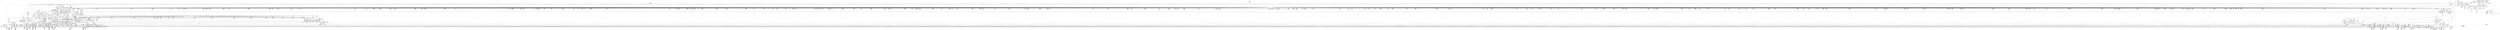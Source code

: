 digraph {
	CE0x54a2e20 [shape=record,shape=Mrecord,label="{CE0x54a2e20|may_create:tmp53|security/selinux/hooks.c,1733|*SummSource*}"]
	CE0x54c2880 [shape=record,shape=Mrecord,label="{CE0x54c2880|272:_i8*,_:_CRE_132,136_|*MultipleSource*|*LoadInst*|security/selinux/hooks.c,1714|security/selinux/hooks.c,1714}"]
	CE0x54adad0 [shape=record,shape=Mrecord,label="{CE0x54adad0|40:_%struct.super_block*,_56:_i8*,_:_CRE_883,884_}"]
	CE0x54ca810 [shape=record,shape=Mrecord,label="{CE0x54ca810|272:_i8*,_:_CRE_1249,1250_}"]
	CE0x54982f0 [shape=record,shape=Mrecord,label="{CE0x54982f0|may_create:newsid|security/selinux/hooks.c, 1709}"]
	CE0x54c43b0 [shape=record,shape=Mrecord,label="{CE0x54c43b0|272:_i8*,_:_CRE_264,268_|*MultipleSource*|*LoadInst*|security/selinux/hooks.c,1714|security/selinux/hooks.c,1714}"]
	CE0x5447cd0 [shape=record,shape=Mrecord,label="{CE0x5447cd0|selinux_inode_mkdir:dir|Function::selinux_inode_mkdir&Arg::dir::|*SummSink*}"]
	CE0x54b7fd0 [shape=record,shape=Mrecord,label="{CE0x54b7fd0|272:_i8*,_:_CRE_623,624_}"]
	CE0x54b7420 [shape=record,shape=Mrecord,label="{CE0x54b7420|272:_i8*,_:_CRE_612,613_}"]
	CE0x54c9a40 [shape=record,shape=Mrecord,label="{CE0x54c9a40|272:_i8*,_:_CRE_1236,1237_}"]
	CE0x5447be0 [shape=record,shape=Mrecord,label="{CE0x5447be0|selinux_inode_mkdir:dir|Function::selinux_inode_mkdir&Arg::dir::|*SummSource*}"]
	CE0x554bca0 [shape=record,shape=Mrecord,label="{CE0x554bca0|i32_4|*Constant*}"]
	CE0x5576da0 [shape=record,shape=Mrecord,label="{CE0x5576da0|get_current:tmp|*SummSource*}"]
	CE0x5488180 [shape=record,shape=Mrecord,label="{CE0x5488180|28:_i32,_:_CRE_17,18_}"]
	CE0x5475390 [shape=record,shape=Mrecord,label="{CE0x5475390|40:_%struct.super_block*,_56:_i8*,_:_CRE_300,301_}"]
	CE0x54a3bd0 [shape=record,shape=Mrecord,label="{CE0x54a3bd0|40:_%struct.super_block*,_56:_i8*,_:_CRE_568,569_}"]
	CE0x54bb6a0 [shape=record,shape=Mrecord,label="{CE0x54bb6a0|272:_i8*,_:_CRE_412,413_}"]
	CE0x5488980 [shape=record,shape=Mrecord,label="{CE0x5488980|28:_i32,_:_CRE_28,32_|*MultipleSource*|*LoadInst*|security/selinux/hooks.c,1713|security/selinux/hooks.c,1713|security/selinux/hooks.c,1722}"]
	CE0x5450c80 [shape=record,shape=Mrecord,label="{CE0x5450c80|may_create:tclass|Function::may_create&Arg::tclass::|*SummSink*}"]
	CE0x54503f0 [shape=record,shape=Mrecord,label="{CE0x54503f0|may_create:if.then29|*SummSource*}"]
	CE0x556a020 [shape=record,shape=Mrecord,label="{CE0x556a020|i64*_getelementptr_inbounds_(_26_x_i64_,_26_x_i64_*___llvm_gcov_ctr217,_i64_0,_i64_23)|*Constant*|*SummSource*}"]
	CE0x55311f0 [shape=record,shape=Mrecord,label="{CE0x55311f0|i32_3|*Constant*|*SummSink*}"]
	CE0x5452df0 [shape=record,shape=Mrecord,label="{CE0x5452df0|selinux_inode_mkdir:call|security/selinux/hooks.c,2784|*SummSource*}"]
	CE0x54af8d0 [shape=record,shape=Mrecord,label="{CE0x54af8d0|40:_%struct.super_block*,_56:_i8*,_:_CRE_907,908_}"]
	CE0x4ce80c0 [shape=record,shape=Mrecord,label="{CE0x4ce80c0|selinux_inode_mkdir:tmp2|*SummSink*}"]
	CE0x54acbd0 [shape=record,shape=Mrecord,label="{CE0x54acbd0|40:_%struct.super_block*,_56:_i8*,_:_CRE_871,872_}"]
	CE0x5539b10 [shape=record,shape=Mrecord,label="{CE0x5539b10|may_create:tobool18|security/selinux/hooks.c,1728|*SummSource*}"]
	CE0x54beef0 [shape=record,shape=Mrecord,label="{CE0x54beef0|272:_i8*,_:_CRE_464,472_|*MultipleSource*|*LoadInst*|security/selinux/hooks.c,1714|security/selinux/hooks.c,1714}"]
	CE0x5566600 [shape=record,shape=Mrecord,label="{CE0x5566600|may_create:tmp47|security/selinux/hooks.c,1731|*SummSink*}"]
	CE0x54cb4d0 [shape=record,shape=Mrecord,label="{CE0x54cb4d0|272:_i8*,_:_CRE_1261,1262_}"]
	CE0x546d4f0 [shape=record,shape=Mrecord,label="{CE0x546d4f0|may_create:tmp18|security/selinux/hooks.c,1706|*SummSink*}"]
	CE0x5514dd0 [shape=record,shape=Mrecord,label="{CE0x5514dd0|272:_i8*,_:_CRE_1364,1365_}"]
	CE0x54b0050 [shape=record,shape=Mrecord,label="{CE0x54b0050|40:_%struct.super_block*,_56:_i8*,_:_CRE_913,914_}"]
	CE0x5579a30 [shape=record,shape=Mrecord,label="{CE0x5579a30|may_create:call32|security/selinux/hooks.c,1739|*SummSink*}"]
	CE0x546f5d0 [shape=record,shape=Mrecord,label="{CE0x546f5d0|GLOBAL:may_create.__warned|Global_var:may_create.__warned|*SummSource*}"]
	CE0x54a2cf0 [shape=record,shape=Mrecord,label="{CE0x54a2cf0|i64*_getelementptr_inbounds_(_26_x_i64_,_26_x_i64_*___llvm_gcov_ctr217,_i64_0,_i64_20)|*Constant*}"]
	CE0x544fbb0 [shape=record,shape=Mrecord,label="{CE0x544fbb0|i64*_getelementptr_inbounds_(_2_x_i64_,_2_x_i64_*___llvm_gcov_ctr224,_i64_0,_i64_0)|*Constant*|*SummSink*}"]
	CE0x54b1bd0 [shape=record,shape=Mrecord,label="{CE0x54b1bd0|40:_%struct.super_block*,_56:_i8*,_:_CRE_935,936_}"]
	CE0x54bdce0 [shape=record,shape=Mrecord,label="{CE0x54bdce0|272:_i8*,_:_CRE_448,449_}"]
	CE0x549c630 [shape=record,shape=Mrecord,label="{CE0x549c630|VOIDTB_TE:_CE_185,186_}"]
	CE0x54bf890 [shape=record,shape=Mrecord,label="{CE0x54bf890|272:_i8*,_:_CRE_512,528_|*MultipleSource*|*LoadInst*|security/selinux/hooks.c,1714|security/selinux/hooks.c,1714}"]
	CE0x54b2be0 [shape=record,shape=Mrecord,label="{CE0x54b2be0|40:_%struct.super_block*,_56:_i8*,_:_CRE_979,980_}"]
	CE0x54c9f90 [shape=record,shape=Mrecord,label="{CE0x54c9f90|272:_i8*,_:_CRE_1241,1242_}"]
	CE0x545ab40 [shape=record,shape=Mrecord,label="{CE0x545ab40|40:_%struct.super_block*,_56:_i8*,_:_CRE_520,528_|*MultipleSource*|Function::selinux_inode_mkdir&Arg::dir::|Function::may_create&Arg::dir::|security/selinux/hooks.c,1713}"]
	CE0x549d620 [shape=record,shape=Mrecord,label="{CE0x549d620|VOIDTB_TE:_CE_200,201_}"]
	CE0x5463710 [shape=record,shape=Mrecord,label="{CE0x5463710|COLLAPSED:_CMRE:_elem_0::|security/selinux/hooks.c,1706}"]
	CE0x5552a30 [shape=record,shape=Mrecord,label="{CE0x5552a30|i64_16|*Constant*|*SummSource*}"]
	CE0x5519380 [shape=record,shape=Mrecord,label="{CE0x5519380|272:_i8*,_:_CRE_1653,1654_}"]
	CE0x54669f0 [shape=record,shape=Mrecord,label="{CE0x54669f0|may_create:tmp4|security/selinux/hooks.c,1706|*SummSource*}"]
	CE0x5454490 [shape=record,shape=Mrecord,label="{CE0x5454490|_ret_i32_%call,_!dbg_!27715|security/selinux/hooks.c,2784|*SummSource*}"]
	CE0x551b140 [shape=record,shape=Mrecord,label="{CE0x551b140|272:_i8*,_:_CRE_1681,1682_}"]
	CE0x5462490 [shape=record,shape=Mrecord,label="{CE0x5462490|40:_%struct.super_block*,_56:_i8*,_:_CRE_562,563_}"]
	CE0x5457140 [shape=record,shape=Mrecord,label="{CE0x5457140|40:_%struct.super_block*,_56:_i8*,_:_CRE_384,388_|*MultipleSource*|Function::selinux_inode_mkdir&Arg::dir::|Function::may_create&Arg::dir::|security/selinux/hooks.c,1713}"]
	CE0x55319b0 [shape=record,shape=Mrecord,label="{CE0x55319b0|may_create:tmp28|security/selinux/hooks.c,1717|*SummSource*}"]
	CE0x54b4ef0 [shape=record,shape=Mrecord,label="{CE0x54b4ef0|272:_i8*,_:_CRE_577,578_}"]
	CE0x54c6dd0 [shape=record,shape=Mrecord,label="{CE0x54c6dd0|may_create:tmp23|security/selinux/hooks.c,1713|*SummSource*}"]
	CE0x54be340 [shape=record,shape=Mrecord,label="{CE0x54be340|272:_i8*,_:_CRE_454,455_}"]
	CE0x549e2e0 [shape=record,shape=Mrecord,label="{CE0x549e2e0|VOIDTB_TE:_CE_212,213_}"]
	CE0x54b5cc0 [shape=record,shape=Mrecord,label="{CE0x54b5cc0|272:_i8*,_:_CRE_590,591_}"]
	CE0x55265d0 [shape=record,shape=Mrecord,label="{CE0x55265d0|28:_i32,_:_CRE_93,94_}"]
	CE0x54c1bd0 [shape=record,shape=Mrecord,label="{CE0x54c1bd0|272:_i8*,_:_CRE_80,88_|*MultipleSource*|*LoadInst*|security/selinux/hooks.c,1714|security/selinux/hooks.c,1714}"]
	CE0x545b1c0 [shape=record,shape=Mrecord,label="{CE0x545b1c0|40:_%struct.super_block*,_56:_i8*,_:_CRE_540,544_|*MultipleSource*|Function::selinux_inode_mkdir&Arg::dir::|Function::may_create&Arg::dir::|security/selinux/hooks.c,1713}"]
	CE0x546fb30 [shape=record,shape=Mrecord,label="{CE0x546fb30|may_create:call|security/selinux/hooks.c,1706}"]
	CE0x551b470 [shape=record,shape=Mrecord,label="{CE0x551b470|272:_i8*,_:_CRE_1684,1685_}"]
	CE0x552a6a0 [shape=record,shape=Mrecord,label="{CE0x552a6a0|i64_10|*Constant*|*SummSink*}"]
	CE0x545f9e0 [shape=record,shape=Mrecord,label="{CE0x545f9e0|40:_%struct.super_block*,_56:_i8*,_:_CRE_182,183_}"]
	CE0x5467c00 [shape=record,shape=Mrecord,label="{CE0x5467c00|i64_0|*Constant*|*SummSource*}"]
	CE0x554db60 [shape=record,shape=Mrecord,label="{CE0x554db60|VOIDTB_TE:_CE_157,158_}"]
	CE0x5531ae0 [shape=record,shape=Mrecord,label="{CE0x5531ae0|may_create:tmp28|security/selinux/hooks.c,1717|*SummSink*}"]
	CE0x54ae9d0 [shape=record,shape=Mrecord,label="{CE0x54ae9d0|40:_%struct.super_block*,_56:_i8*,_:_CRE_895,896_}"]
	CE0x54a6510 [shape=record,shape=Mrecord,label="{CE0x54a6510|40:_%struct.super_block*,_56:_i8*,_:_CRE_601,602_}"]
	CE0x545f4a0 [shape=record,shape=Mrecord,label="{CE0x545f4a0|40:_%struct.super_block*,_56:_i8*,_:_CRE_175,176_}"]
	CE0x5525ed0 [shape=record,shape=Mrecord,label="{CE0x5525ed0|28:_i32,_:_CRE_86,87_}"]
	CE0x5473f90 [shape=record,shape=Mrecord,label="{CE0x5473f90|40:_%struct.super_block*,_56:_i8*,_:_CRE_284,285_}"]
	CE0x549cb80 [shape=record,shape=Mrecord,label="{CE0x549cb80|VOIDTB_TE:_CE_190,191_}"]
	CE0x545a170 [shape=record,shape=Mrecord,label="{CE0x545a170|40:_%struct.super_block*,_56:_i8*,_:_CRE_496,500_|*MultipleSource*|Function::selinux_inode_mkdir&Arg::dir::|Function::may_create&Arg::dir::|security/selinux/hooks.c,1713}"]
	CE0x54b8850 [shape=record,shape=Mrecord,label="{CE0x54b8850|272:_i8*,_:_CRE_631,632_}"]
	CE0x5524cd0 [shape=record,shape=Mrecord,label="{CE0x5524cd0|28:_i32,_:_CRE_68,69_}"]
	CE0x551f020 [shape=record,shape=Mrecord,label="{CE0x551f020|272:_i8*,_:_CRE_1920,1928_|*MultipleSource*|*LoadInst*|security/selinux/hooks.c,1714|security/selinux/hooks.c,1714}"]
	CE0x544bda0 [shape=record,shape=Mrecord,label="{CE0x544bda0|i64*_getelementptr_inbounds_(_26_x_i64_,_26_x_i64_*___llvm_gcov_ctr217,_i64_0,_i64_8)|*Constant*|*SummSink*}"]
	CE0x54766a0 [shape=record,shape=Mrecord,label="{CE0x54766a0|40:_%struct.super_block*,_56:_i8*,_:_CRE_336,344_|*MultipleSource*|Function::selinux_inode_mkdir&Arg::dir::|Function::may_create&Arg::dir::|security/selinux/hooks.c,1713}"]
	CE0x545ec60 [shape=record,shape=Mrecord,label="{CE0x545ec60|40:_%struct.super_block*,_56:_i8*,_:_CRE_164,165_}"]
	CE0x5567f60 [shape=record,shape=Mrecord,label="{CE0x5567f60|i64_21|*Constant*|*SummSource*}"]
	CE0x546b380 [shape=record,shape=Mrecord,label="{CE0x546b380|40:_%struct.super_block*,_56:_i8*,_:_CRE_250,251_}"]
	CE0x54adc10 [shape=record,shape=Mrecord,label="{CE0x54adc10|40:_%struct.super_block*,_56:_i8*,_:_CRE_884,885_}"]
	CE0x54cbc40 [shape=record,shape=Mrecord,label="{CE0x54cbc40|272:_i8*,_:_CRE_1268,1269_}"]
	CE0x54a77d0 [shape=record,shape=Mrecord,label="{CE0x54a77d0|40:_%struct.super_block*,_56:_i8*,_:_CRE_616,617_}"]
	CE0x54af150 [shape=record,shape=Mrecord,label="{CE0x54af150|40:_%struct.super_block*,_56:_i8*,_:_CRE_901,902_}"]
	CE0x5515100 [shape=record,shape=Mrecord,label="{CE0x5515100|272:_i8*,_:_CRE_1367,1368_}"]
	CE0x54cd3c0 [shape=record,shape=Mrecord,label="{CE0x54cd3c0|272:_i8*,_:_CRE_1309,1310_}"]
	CE0x54ab960 [shape=record,shape=Mrecord,label="{CE0x54ab960|40:_%struct.super_block*,_56:_i8*,_:_CRE_840,848_|*MultipleSource*|Function::selinux_inode_mkdir&Arg::dir::|Function::may_create&Arg::dir::|security/selinux/hooks.c,1713}"]
	CE0x5534d80 [shape=record,shape=Mrecord,label="{CE0x5534d80|i8_10|*Constant*|*SummSource*}"]
	CE0x54ae610 [shape=record,shape=Mrecord,label="{CE0x54ae610|40:_%struct.super_block*,_56:_i8*,_:_CRE_892,893_}"]
	CE0x54b4bc0 [shape=record,shape=Mrecord,label="{CE0x54b4bc0|272:_i8*,_:_CRE_574,575_}"]
	CE0x551bc30 [shape=record,shape=Mrecord,label="{CE0x551bc30|272:_i8*,_:_CRE_1704,1712_|*MultipleSource*|*LoadInst*|security/selinux/hooks.c,1714|security/selinux/hooks.c,1714}"]
	CE0x548ddc0 [shape=record,shape=Mrecord,label="{CE0x548ddc0|GLOBAL:lockdep_rcu_suspicious|*Constant*|*SummSource*}"]
	CE0x549aac0 [shape=record,shape=Mrecord,label="{CE0x549aac0|may_create:tmp67|security/selinux/hooks.c,1742|*SummSource*}"]
	CE0x54aeed0 [shape=record,shape=Mrecord,label="{CE0x54aeed0|40:_%struct.super_block*,_56:_i8*,_:_CRE_899,900_}"]
	CE0x54b3310 [shape=record,shape=Mrecord,label="{CE0x54b3310|40:_%struct.super_block*,_56:_i8*,_:_CRE_988,992_|*MultipleSource*|Function::selinux_inode_mkdir&Arg::dir::|Function::may_create&Arg::dir::|security/selinux/hooks.c,1713}"]
	CE0x54bd790 [shape=record,shape=Mrecord,label="{CE0x54bd790|272:_i8*,_:_CRE_443,444_}"]
	CE0x54c1400 [shape=record,shape=Mrecord,label="{CE0x54c1400|272:_i8*,_:_CRE_40,48_|*MultipleSource*|*LoadInst*|security/selinux/hooks.c,1714|security/selinux/hooks.c,1714}"]
	CE0x549e3f0 [shape=record,shape=Mrecord,label="{CE0x549e3f0|VOIDTB_TE:_CE_213,214_}"]
	CE0x54af510 [shape=record,shape=Mrecord,label="{CE0x54af510|40:_%struct.super_block*,_56:_i8*,_:_CRE_904,905_}"]
	CE0x54c0cf0 [shape=record,shape=Mrecord,label="{CE0x54c0cf0|may_create:i_sb|security/selinux/hooks.c,1714|*SummSource*}"]
	CE0x549ea50 [shape=record,shape=Mrecord,label="{CE0x549ea50|VOIDTB_TE:_CE_219,220_}"]
	CE0x5452ff0 [shape=record,shape=Mrecord,label="{CE0x5452ff0|GLOBAL:may_create|*Constant*|*SummSink*}"]
	CE0x554bb70 [shape=record,shape=Mrecord,label="{CE0x554bb70|may_create:tmp46|security/selinux/hooks.c,1729|*SummSink*}"]
	CE0x5462210 [shape=record,shape=Mrecord,label="{CE0x5462210|40:_%struct.super_block*,_56:_i8*,_:_CRE_560,561_}"]
	CE0x55387f0 [shape=record,shape=Mrecord,label="{CE0x55387f0|may_create:tmp34|security/selinux/hooks.c,1726|*SummSink*}"]
	CE0x552c0f0 [shape=record,shape=Mrecord,label="{CE0x552c0f0|may_create:tmp34|security/selinux/hooks.c,1726}"]
	CE0x551c360 [shape=record,shape=Mrecord,label="{CE0x551c360|272:_i8*,_:_CRE_1736,1752_|*MultipleSource*|*LoadInst*|security/selinux/hooks.c,1714|security/selinux/hooks.c,1714}"]
	CE0x54c9820 [shape=record,shape=Mrecord,label="{CE0x54c9820|272:_i8*,_:_CRE_1234,1235_}"]
	CE0x5487de0 [shape=record,shape=Mrecord,label="{CE0x5487de0|28:_i32,_:_CRE_11,12_}"]
	CE0x54a20e0 [shape=record,shape=Mrecord,label="{CE0x54a20e0|may_create:tmp51|security/selinux/hooks.c,1732|*SummSink*}"]
	CE0x55525c0 [shape=record,shape=Mrecord,label="{CE0x55525c0|may_create:and|security/selinux/hooks.c,1728|*SummSink*}"]
	CE0x54cad60 [shape=record,shape=Mrecord,label="{CE0x54cad60|272:_i8*,_:_CRE_1254,1255_}"]
	CE0x5450b40 [shape=record,shape=Mrecord,label="{CE0x5450b40|may_create:tclass|Function::may_create&Arg::tclass::}"]
	CE0x55261d0 [shape=record,shape=Mrecord,label="{CE0x55261d0|28:_i32,_:_CRE_89,90_}"]
	CE0x5474490 [shape=record,shape=Mrecord,label="{CE0x5474490|40:_%struct.super_block*,_56:_i8*,_:_CRE_288,289_}"]
	CE0x54cde60 [shape=record,shape=Mrecord,label="{CE0x54cde60|272:_i8*,_:_CRE_1319,1320_}"]
	CE0x5485d40 [shape=record,shape=Mrecord,label="{CE0x5485d40|may_create:if.end25}"]
	CE0x5452d50 [shape=record,shape=Mrecord,label="{CE0x5452d50|selinux_inode_mkdir:call|security/selinux/hooks.c,2784}"]
	CE0x5496510 [shape=record,shape=Mrecord,label="{CE0x5496510|40:_%struct.super_block*,_56:_i8*,_:_CRE_139,140_}"]
	CE0x54b95e0 [shape=record,shape=Mrecord,label="{CE0x54b95e0|272:_i8*,_:_CRE_696,704_|*MultipleSource*|*LoadInst*|security/selinux/hooks.c,1714|security/selinux/hooks.c,1714}"]
	CE0x5526cd0 [shape=record,shape=Mrecord,label="{CE0x5526cd0|28:_i32,_:_CRE_100,101_}"]
	CE0x55648e0 [shape=record,shape=Mrecord,label="{CE0x55648e0|may_create:call27|security/selinux/hooks.c,1735|*SummSink*}"]
	CE0x54c3190 [shape=record,shape=Mrecord,label="{CE0x54c3190|272:_i8*,_:_CRE_176,184_|*MultipleSource*|*LoadInst*|security/selinux/hooks.c,1714|security/selinux/hooks.c,1714}"]
	CE0x545e7e0 [shape=record,shape=Mrecord,label="{CE0x545e7e0|40:_%struct.super_block*,_56:_i8*,_:_CRE_158,159_}"]
	CE0x54bdbd0 [shape=record,shape=Mrecord,label="{CE0x54bdbd0|272:_i8*,_:_CRE_447,448_}"]
	CE0x54b4de0 [shape=record,shape=Mrecord,label="{CE0x54b4de0|272:_i8*,_:_CRE_576,577_}"]
	CE0x54bd8a0 [shape=record,shape=Mrecord,label="{CE0x54bd8a0|272:_i8*,_:_CRE_444,445_}"]
	CE0x5516120 [shape=record,shape=Mrecord,label="{CE0x5516120|272:_i8*,_:_CRE_1568,1584_|*MultipleSource*|*LoadInst*|security/selinux/hooks.c,1714|security/selinux/hooks.c,1714}"]
	CE0x5489920 [shape=record,shape=Mrecord,label="{CE0x5489920|28:_i32,_:_CRE_56,57_}"]
	CE0x5460a60 [shape=record,shape=Mrecord,label="{CE0x5460a60|40:_%struct.super_block*,_56:_i8*,_:_CRE_204,205_}"]
	CE0x551d750 [shape=record,shape=Mrecord,label="{CE0x551d750|272:_i8*,_:_CRE_1832,1840_|*MultipleSource*|*LoadInst*|security/selinux/hooks.c,1714|security/selinux/hooks.c,1714}"]
	CE0x54a4210 [shape=record,shape=Mrecord,label="{CE0x54a4210|40:_%struct.super_block*,_56:_i8*,_:_CRE_573,574_}"]
	CE0x545c670 [shape=record,shape=Mrecord,label="{CE0x545c670|272:_i8*,_:_CRE_1334,1335_}"]
	CE0x551cc70 [shape=record,shape=Mrecord,label="{CE0x551cc70|272:_i8*,_:_CRE_1784,1792_|*MultipleSource*|*LoadInst*|security/selinux/hooks.c,1714|security/selinux/hooks.c,1714}"]
	CE0x54c8830 [shape=record,shape=Mrecord,label="{CE0x54c8830|272:_i8*,_:_CRE_1219,1220_}"]
	CE0x5474990 [shape=record,shape=Mrecord,label="{CE0x5474990|40:_%struct.super_block*,_56:_i8*,_:_CRE_292,293_}"]
	CE0x5459040 [shape=record,shape=Mrecord,label="{CE0x5459040|40:_%struct.super_block*,_56:_i8*,_:_CRE_475,476_}"]
	CE0x546b9c0 [shape=record,shape=Mrecord,label="{CE0x546b9c0|40:_%struct.super_block*,_56:_i8*,_:_CRE_255,256_}"]
	CE0x5524ad0 [shape=record,shape=Mrecord,label="{CE0x5524ad0|28:_i32,_:_CRE_66,67_}"]
	CE0x54b1f90 [shape=record,shape=Mrecord,label="{CE0x54b1f90|40:_%struct.super_block*,_56:_i8*,_:_CRE_952,960_|*MultipleSource*|Function::selinux_inode_mkdir&Arg::dir::|Function::may_create&Arg::dir::|security/selinux/hooks.c,1713}"]
	CE0x54518a0 [shape=record,shape=Mrecord,label="{CE0x54518a0|selinux_inode_mkdir:tmp1}"]
	CE0x55691a0 [shape=record,shape=Mrecord,label="{CE0x55691a0|may_create:tmp58|security/selinux/hooks.c,1736|*SummSink*}"]
	CE0x551e060 [shape=record,shape=Mrecord,label="{CE0x551e060|272:_i8*,_:_CRE_1873,1874_}"]
	CE0x54bd020 [shape=record,shape=Mrecord,label="{CE0x54bd020|272:_i8*,_:_CRE_436,437_}"]
	CE0x546d370 [shape=record,shape=Mrecord,label="{CE0x546d370|may_create:tmp18|security/selinux/hooks.c,1706|*SummSource*}"]
	CE0x54c26b0 [shape=record,shape=Mrecord,label="{CE0x54c26b0|272:_i8*,_:_CRE_128,132_|*MultipleSource*|*LoadInst*|security/selinux/hooks.c,1714|security/selinux/hooks.c,1714}"]
	CE0x5515540 [shape=record,shape=Mrecord,label="{CE0x5515540|272:_i8*,_:_CRE_1371,1372_}"]
	CE0x545ffe0 [shape=record,shape=Mrecord,label="{CE0x545ffe0|40:_%struct.super_block*,_56:_i8*,_:_CRE_190,191_}"]
	CE0x545faa0 [shape=record,shape=Mrecord,label="{CE0x545faa0|40:_%struct.super_block*,_56:_i8*,_:_CRE_183,184_}"]
	CE0x5461f90 [shape=record,shape=Mrecord,label="{CE0x5461f90|40:_%struct.super_block*,_56:_i8*,_:_CRE_558,559_}"]
	CE0x546a510 [shape=record,shape=Mrecord,label="{CE0x546a510|40:_%struct.super_block*,_56:_i8*,_:_CRE_240,241_}"]
	CE0x544f950 [shape=record,shape=Mrecord,label="{CE0x544f950|selinux_inode_mkdir:tmp|*SummSource*}"]
	CE0x54736d0 [shape=record,shape=Mrecord,label="{CE0x54736d0|40:_%struct.super_block*,_56:_i8*,_:_CRE_277,278_}"]
	CE0x5487530 [shape=record,shape=Mrecord,label="{CE0x5487530|i64*_getelementptr_inbounds_(_26_x_i64_,_26_x_i64_*___llvm_gcov_ctr217,_i64_0,_i64_0)|*Constant*|*SummSource*}"]
	CE0x5516fa0 [shape=record,shape=Mrecord,label="{CE0x5516fa0|272:_i8*,_:_CRE_1619,1620_}"]
	CE0x544f8e0 [shape=record,shape=Mrecord,label="{CE0x544f8e0|selinux_inode_mkdir:tmp}"]
	CE0x54a8820 [shape=record,shape=Mrecord,label="{CE0x54a8820|40:_%struct.super_block*,_56:_i8*,_:_CRE_656,664_|*MultipleSource*|Function::selinux_inode_mkdir&Arg::dir::|Function::may_create&Arg::dir::|security/selinux/hooks.c,1713}"]
	CE0x553bb70 [shape=record,shape=Mrecord,label="{CE0x553bb70|may_create:tmp39|security/selinux/hooks.c,1728|*SummSink*}"]
	CE0x5451d90 [shape=record,shape=Mrecord,label="{CE0x5451d90|selinux_inode_mkdir:dentry|Function::selinux_inode_mkdir&Arg::dentry::}"]
	CE0x54ae750 [shape=record,shape=Mrecord,label="{CE0x54ae750|40:_%struct.super_block*,_56:_i8*,_:_CRE_893,894_}"]
	CE0x54a3a90 [shape=record,shape=Mrecord,label="{CE0x54a3a90|GLOBAL:security_transition_sid|*Constant*|*SummSink*}"]
	CE0x554e1c0 [shape=record,shape=Mrecord,label="{CE0x554e1c0|VOIDTB_TE:_CE_163,164_}"]
	CE0x54b8b80 [shape=record,shape=Mrecord,label="{CE0x54b8b80|272:_i8*,_:_CRE_640,648_|*MultipleSource*|*LoadInst*|security/selinux/hooks.c,1714|security/selinux/hooks.c,1714}"]
	CE0x54bc470 [shape=record,shape=Mrecord,label="{CE0x54bc470|272:_i8*,_:_CRE_425,426_}"]
	CE0x55392c0 [shape=record,shape=Mrecord,label="{CE0x55392c0|may_create:tmp36|security/selinux/hooks.c,1728}"]
	CE0x552a0c0 [shape=record,shape=Mrecord,label="{CE0x552a0c0|_ret_i32_%retval.0,_!dbg_!27728|security/selinux/avc.c,775|*SummSink*}"]
	CE0x5552050 [shape=record,shape=Mrecord,label="{CE0x5552050|may_create:conv|security/selinux/hooks.c,1728|*SummSink*}"]
	CE0x54b5550 [shape=record,shape=Mrecord,label="{CE0x54b5550|272:_i8*,_:_CRE_583,584_}"]
	CE0x554c4a0 [shape=record,shape=Mrecord,label="{CE0x554c4a0|may_create:tmp42|security/selinux/hooks.c,1728|*SummSink*}"]
	CE0x549b560 [shape=record,shape=Mrecord,label="{CE0x549b560|may_create:do.end|*SummSource*}"]
	CE0x54c3e40 [shape=record,shape=Mrecord,label="{CE0x54c3e40|272:_i8*,_:_CRE_240,248_|*MultipleSource*|*LoadInst*|security/selinux/hooks.c,1714|security/selinux/hooks.c,1714}"]
	CE0x551a150 [shape=record,shape=Mrecord,label="{CE0x551a150|272:_i8*,_:_CRE_1666,1667_}"]
	CE0x54afc90 [shape=record,shape=Mrecord,label="{CE0x54afc90|40:_%struct.super_block*,_56:_i8*,_:_CRE_910,911_}"]
	CE0x549f1c0 [shape=record,shape=Mrecord,label="{CE0x549f1c0|VOIDTB_TE:_CE_240,248_|*MultipleSource*|Function::selinux_inode_mkdir&Arg::dentry::|Function::may_create&Arg::dentry::|security/selinux/hooks.c,1730}"]
	CE0x548c640 [shape=record,shape=Mrecord,label="{CE0x548c640|may_create:tmp10|security/selinux/hooks.c,1706}"]
	CE0x55246d0 [shape=record,shape=Mrecord,label="{CE0x55246d0|28:_i32,_:_CRE_62,63_}"]
	CE0x54c3360 [shape=record,shape=Mrecord,label="{CE0x54c3360|272:_i8*,_:_CRE_184,188_|*MultipleSource*|*LoadInst*|security/selinux/hooks.c,1714|security/selinux/hooks.c,1714}"]
	CE0x5527d10 [shape=record,shape=Mrecord,label="{CE0x5527d10|28:_i32,_:_CRE_115,116_}"]
	CE0x5488680 [shape=record,shape=Mrecord,label="{CE0x5488680|28:_i32,_:_CRE_22,23_}"]
	CE0x54a8450 [shape=record,shape=Mrecord,label="{CE0x54a8450|40:_%struct.super_block*,_56:_i8*,_:_CRE_640,648_|*MultipleSource*|Function::selinux_inode_mkdir&Arg::dir::|Function::may_create&Arg::dir::|security/selinux/hooks.c,1713}"]
	CE0x5568090 [shape=record,shape=Mrecord,label="{CE0x5568090|i64_21|*Constant*|*SummSink*}"]
	CE0x546a140 [shape=record,shape=Mrecord,label="{CE0x546a140|40:_%struct.super_block*,_56:_i8*,_:_CRE_212,216_|*MultipleSource*|Function::selinux_inode_mkdir&Arg::dir::|Function::may_create&Arg::dir::|security/selinux/hooks.c,1713}"]
	CE0x5552330 [shape=record,shape=Mrecord,label="{CE0x5552330|may_create:tobool19|security/selinux/hooks.c,1728}"]
	CE0x5475ed0 [shape=record,shape=Mrecord,label="{CE0x5475ed0|40:_%struct.super_block*,_56:_i8*,_:_CRE_309,310_}"]
	CE0x553a8a0 [shape=record,shape=Mrecord,label="{CE0x553a8a0|i64_14|*Constant*}"]
	CE0x54896b0 [shape=record,shape=Mrecord,label="{CE0x54896b0|28:_i32,_:_CRE_53,54_}"]
	CE0x5514660 [shape=record,shape=Mrecord,label="{CE0x5514660|272:_i8*,_:_CRE_1357,1358_}"]
	CE0x54542a0 [shape=record,shape=Mrecord,label="{CE0x54542a0|_ret_i32_%call,_!dbg_!27715|security/selinux/hooks.c,2784}"]
	CE0x55256d0 [shape=record,shape=Mrecord,label="{CE0x55256d0|28:_i32,_:_CRE_78,79_}"]
	CE0x54620d0 [shape=record,shape=Mrecord,label="{CE0x54620d0|40:_%struct.super_block*,_56:_i8*,_:_CRE_559,560_}"]
	CE0x54ca0a0 [shape=record,shape=Mrecord,label="{CE0x54ca0a0|272:_i8*,_:_CRE_1242,1243_}"]
	CE0x5475c50 [shape=record,shape=Mrecord,label="{CE0x5475c50|40:_%struct.super_block*,_56:_i8*,_:_CRE_307,308_}"]
	CE0x5452f80 [shape=record,shape=Mrecord,label="{CE0x5452f80|GLOBAL:may_create|*Constant*|*SummSource*}"]
	CE0x5468290 [shape=record,shape=Mrecord,label="{CE0x5468290|avc_has_perm:entry}"]
	CE0x54af790 [shape=record,shape=Mrecord,label="{CE0x54af790|40:_%struct.super_block*,_56:_i8*,_:_CRE_906,907_}"]
	CE0x54502d0 [shape=record,shape=Mrecord,label="{CE0x54502d0|may_create:if.then29}"]
	CE0x5568c70 [shape=record,shape=Mrecord,label="{CE0x5568c70|may_create:tmp57|security/selinux/hooks.c,1736|*SummSink*}"]
	CE0x5457c00 [shape=record,shape=Mrecord,label="{CE0x5457c00|40:_%struct.super_block*,_56:_i8*,_:_CRE_424,432_|*MultipleSource*|Function::selinux_inode_mkdir&Arg::dir::|Function::may_create&Arg::dir::|security/selinux/hooks.c,1713}"]
	CE0x5467380 [shape=record,shape=Mrecord,label="{CE0x5467380|i64*_getelementptr_inbounds_(_2_x_i64_,_2_x_i64_*___llvm_gcov_ctr224,_i64_0,_i64_0)|*Constant*}"]
	CE0x54b6ba0 [shape=record,shape=Mrecord,label="{CE0x54b6ba0|272:_i8*,_:_CRE_604,605_}"]
	CE0x716bb10 [shape=record,shape=Mrecord,label="{CE0x716bb10|i64*_getelementptr_inbounds_(_2_x_i64_,_2_x_i64_*___llvm_gcov_ctr224,_i64_0,_i64_1)|*Constant*|*SummSink*}"]
	CE0x5537190 [shape=record,shape=Mrecord,label="{CE0x5537190|28:_i32,_:_CRE_9,10_}"]
	CE0x544e850 [shape=record,shape=Mrecord,label="{CE0x544e850|i64*_getelementptr_inbounds_(_2_x_i64_,_2_x_i64_*___llvm_gcov_ctr224,_i64_0,_i64_1)|*Constant*}"]
	CE0x552bc90 [shape=record,shape=Mrecord,label="{CE0x552bc90|may_create:tmp33|security/selinux/hooks.c,1725}"]
	CE0x5489780 [shape=record,shape=Mrecord,label="{CE0x5489780|28:_i32,_:_CRE_54,55_}"]
	CE0x552e6b0 [shape=record,shape=Mrecord,label="{CE0x552e6b0|avc_has_perm:requested|Function::avc_has_perm&Arg::requested::|*SummSource*}"]
	CE0x5520410 [shape=record,shape=Mrecord,label="{CE0x5520410|may_create:tmp26|security/selinux/hooks.c,1714|*SummSource*}"]
	CE0x5472270 [shape=record,shape=Mrecord,label="{CE0x5472270|i64*_getelementptr_inbounds_(_26_x_i64_,_26_x_i64_*___llvm_gcov_ctr217,_i64_0,_i64_1)|*Constant*|*SummSource*}"]
	CE0x55369e0 [shape=record,shape=Mrecord,label="{CE0x55369e0|may_create:sid13|security/selinux/hooks.c,1722|*SummSource*}"]
	CE0x54ade90 [shape=record,shape=Mrecord,label="{CE0x54ade90|40:_%struct.super_block*,_56:_i8*,_:_CRE_886,887_}"]
	CE0x5459630 [shape=record,shape=Mrecord,label="{CE0x5459630|40:_%struct.super_block*,_56:_i8*,_:_CRE_480,481_}"]
	CE0x551a9d0 [shape=record,shape=Mrecord,label="{CE0x551a9d0|272:_i8*,_:_CRE_1674,1675_}"]
	CE0x5452e90 [shape=record,shape=Mrecord,label="{CE0x5452e90|selinux_inode_mkdir:call|security/selinux/hooks.c,2784|*SummSink*}"]
	CE0x5579b60 [shape=record,shape=Mrecord,label="{CE0x5579b60|i16_5|*Constant*}"]
	CE0x5451720 [shape=record,shape=Mrecord,label="{CE0x5451720|may_create:tobool|security/selinux/hooks.c,1706|*SummSource*}"]
	CE0x5530950 [shape=record,shape=Mrecord,label="{CE0x5530950|may_create:tmp27|security/selinux/hooks.c,1716|*SummSource*}"]
	CE0x5515320 [shape=record,shape=Mrecord,label="{CE0x5515320|272:_i8*,_:_CRE_1369,1370_}"]
	CE0x54af290 [shape=record,shape=Mrecord,label="{CE0x54af290|40:_%struct.super_block*,_56:_i8*,_:_CRE_902,903_}"]
	CE0x5534ee0 [shape=record,shape=Mrecord,label="{CE0x5534ee0|i8_10|*Constant*|*SummSink*}"]
	CE0x55189f0 [shape=record,shape=Mrecord,label="{CE0x55189f0|272:_i8*,_:_CRE_1644,1645_}"]
	CE0x551b250 [shape=record,shape=Mrecord,label="{CE0x551b250|272:_i8*,_:_CRE_1682,1683_}"]
	CE0x54c8720 [shape=record,shape=Mrecord,label="{CE0x54c8720|272:_i8*,_:_CRE_1218,1219_}"]
	CE0x551f1f0 [shape=record,shape=Mrecord,label="{CE0x551f1f0|272:_i8*,_:_CRE_1928,2056_|*MultipleSource*|*LoadInst*|security/selinux/hooks.c,1714|security/selinux/hooks.c,1714}"]
	CE0x54a63d0 [shape=record,shape=Mrecord,label="{CE0x54a63d0|40:_%struct.super_block*,_56:_i8*,_:_CRE_600,601_}"]
	CE0x5486660 [shape=record,shape=Mrecord,label="{CE0x5486660|may_create:if.end17}"]
	CE0x54ccfa0 [shape=record,shape=Mrecord,label="{CE0x54ccfa0|272:_i8*,_:_CRE_1323,1324_}"]
	CE0x55248d0 [shape=record,shape=Mrecord,label="{CE0x55248d0|28:_i32,_:_CRE_64,65_}"]
	CE0x5488880 [shape=record,shape=Mrecord,label="{CE0x5488880|28:_i32,_:_CRE_24,28_|*MultipleSource*|*LoadInst*|security/selinux/hooks.c,1713|security/selinux/hooks.c,1713|security/selinux/hooks.c,1722}"]
	CE0x5488a80 [shape=record,shape=Mrecord,label="{CE0x5488a80|28:_i32,_:_CRE_32,34_|*MultipleSource*|*LoadInst*|security/selinux/hooks.c,1713|security/selinux/hooks.c,1713|security/selinux/hooks.c,1722}"]
	CE0x55511f0 [shape=record,shape=Mrecord,label="{CE0x55511f0|VOIDTB_TE:_CE_80,88_|*MultipleSource*|Function::selinux_inode_mkdir&Arg::dentry::|Function::may_create&Arg::dentry::|security/selinux/hooks.c,1730}"]
	CE0x5478610 [shape=record,shape=Mrecord,label="{CE0x5478610|may_create:return|*SummSource*}"]
	CE0x551e5e0 [shape=record,shape=Mrecord,label="{CE0x551e5e0|272:_i8*,_:_CRE_1877,1878_}"]
	CE0x54baf30 [shape=record,shape=Mrecord,label="{CE0x54baf30|272:_i8*,_:_CRE_405,406_}"]
	CE0x5446ca0 [shape=record,shape=Mrecord,label="{CE0x5446ca0|GLOBAL:get_current|*Constant*|*SummSink*}"]
	CE0x5527050 [shape=record,shape=Mrecord,label="{CE0x5527050|28:_i32,_:_CRE_103,104_}"]
	CE0x5520240 [shape=record,shape=Mrecord,label="{CE0x5520240|may_create:tmp25|security/selinux/hooks.c,1714|*SummSink*}"]
	CE0x549f6e0 [shape=record,shape=Mrecord,label="{CE0x549f6e0|VOIDTB_TE:_CE_264,272_|*MultipleSource*|Function::selinux_inode_mkdir&Arg::dentry::|Function::may_create&Arg::dentry::|security/selinux/hooks.c,1730}"]
	CE0x54ca700 [shape=record,shape=Mrecord,label="{CE0x54ca700|272:_i8*,_:_CRE_1248,1249_}"]
	CE0x549a340 [shape=record,shape=Mrecord,label="{CE0x549a340|i64*_getelementptr_inbounds_(_26_x_i64_,_26_x_i64_*___llvm_gcov_ctr217,_i64_0,_i64_25)|*Constant*}"]
	CE0x5532090 [shape=record,shape=Mrecord,label="{CE0x5532090|may_create:type|security/selinux/hooks.c,1719}"]
	CE0x5567520 [shape=record,shape=Mrecord,label="{CE0x5567520|may_create:tmp51|security/selinux/hooks.c,1732}"]
	CE0x55508f0 [shape=record,shape=Mrecord,label="{CE0x55508f0|VOIDTB_TE:_CE_152,153_}"]
	CE0x54a0ad0 [shape=record,shape=Mrecord,label="{CE0x54a0ad0|VOIDTB_TE:_CE_310,311_}"]
	CE0x54a6150 [shape=record,shape=Mrecord,label="{CE0x54a6150|40:_%struct.super_block*,_56:_i8*,_:_CRE_598,599_}"]
	CE0x549e610 [shape=record,shape=Mrecord,label="{CE0x549e610|VOIDTB_TE:_CE_215,216_}"]
	CE0x545c890 [shape=record,shape=Mrecord,label="{CE0x545c890|272:_i8*,_:_CRE_1336,1337_}"]
	CE0x5469f00 [shape=record,shape=Mrecord,label="{CE0x5469f00|40:_%struct.super_block*,_56:_i8*,_:_CRE_206,207_}"]
	CE0x54a9160 [shape=record,shape=Mrecord,label="{CE0x54a9160|40:_%struct.super_block*,_56:_i8*,_:_CRE_684,688_|*MultipleSource*|Function::selinux_inode_mkdir&Arg::dir::|Function::may_create&Arg::dir::|security/selinux/hooks.c,1713}"]
	CE0x54c1590 [shape=record,shape=Mrecord,label="{CE0x54c1590|272:_i8*,_:_CRE_48,56_|*MultipleSource*|*LoadInst*|security/selinux/hooks.c,1714|security/selinux/hooks.c,1714}"]
	CE0x54bbbf0 [shape=record,shape=Mrecord,label="{CE0x54bbbf0|272:_i8*,_:_CRE_417,418_}"]
	CE0x54c93e0 [shape=record,shape=Mrecord,label="{CE0x54c93e0|272:_i8*,_:_CRE_1230,1231_}"]
	CE0x545cde0 [shape=record,shape=Mrecord,label="{CE0x545cde0|272:_i8*,_:_CRE_1341,1342_}"]
	CE0x55184a0 [shape=record,shape=Mrecord,label="{CE0x55184a0|272:_i8*,_:_CRE_1639,1640_}"]
	CE0x545ccd0 [shape=record,shape=Mrecord,label="{CE0x545ccd0|272:_i8*,_:_CRE_1340,1341_}"]
	CE0x5550c10 [shape=record,shape=Mrecord,label="{CE0x5550c10|VOIDTB_TE:_CE_56,64_|*MultipleSource*|Function::selinux_inode_mkdir&Arg::dentry::|Function::may_create&Arg::dentry::|security/selinux/hooks.c,1730}"]
	CE0x546ced0 [shape=record,shape=Mrecord,label="{CE0x546ced0|may_create:tmp17|security/selinux/hooks.c,1706|*SummSource*}"]
	CE0x556a0d0 [shape=record,shape=Mrecord,label="{CE0x556a0d0|i64*_getelementptr_inbounds_(_26_x_i64_,_26_x_i64_*___llvm_gcov_ctr217,_i64_0,_i64_23)|*Constant*|*SummSink*}"]
	CE0x54b3820 [shape=record,shape=Mrecord,label="{CE0x54b3820|may_create:tmp22|*LoadInst*|security/selinux/hooks.c,1713}"]
	CE0x54608e0 [shape=record,shape=Mrecord,label="{CE0x54608e0|40:_%struct.super_block*,_56:_i8*,_:_CRE_202,203_}"]
	CE0x545e2b0 [shape=record,shape=Mrecord,label="{CE0x545e2b0|may_create:if.then|*SummSource*}"]
	CE0x54c92d0 [shape=record,shape=Mrecord,label="{CE0x54c92d0|272:_i8*,_:_CRE_1229,1230_}"]
	CE0x549eb60 [shape=record,shape=Mrecord,label="{CE0x549eb60|VOIDTB_TE:_CE_220,221_}"]
	CE0x54b1d10 [shape=record,shape=Mrecord,label="{CE0x54b1d10|40:_%struct.super_block*,_56:_i8*,_:_CRE_936,944_|*MultipleSource*|Function::selinux_inode_mkdir&Arg::dir::|Function::may_create&Arg::dir::|security/selinux/hooks.c,1713}"]
	CE0x545d770 [shape=record,shape=Mrecord,label="{CE0x545d770|272:_i8*,_:_CRE_1350,1351_}"]
	CE0x54b49a0 [shape=record,shape=Mrecord,label="{CE0x54b49a0|272:_i8*,_:_CRE_572,573_}"]
	CE0x54ca3d0 [shape=record,shape=Mrecord,label="{CE0x54ca3d0|272:_i8*,_:_CRE_1245,1246_}"]
	CE0x553b130 [shape=record,shape=Mrecord,label="{CE0x553b130|may_create:tmp37|security/selinux/hooks.c,1728|*SummSink*}"]
	CE0x554c3d0 [shape=record,shape=Mrecord,label="{CE0x554c3d0|may_create:tmp42|security/selinux/hooks.c,1728|*SummSource*}"]
	CE0x54b0f50 [shape=record,shape=Mrecord,label="{CE0x54b0f50|40:_%struct.super_block*,_56:_i8*,_:_CRE_925,926_}"]
	CE0x54a1540 [shape=record,shape=Mrecord,label="{CE0x54a1540|may_create:call22|security/selinux/hooks.c,1729}"]
	CE0x54a7b90 [shape=record,shape=Mrecord,label="{CE0x54a7b90|40:_%struct.super_block*,_56:_i8*,_:_CRE_619,620_}"]
	CE0x5454de0 [shape=record,shape=Mrecord,label="{CE0x5454de0|may_create:if.then20}"]
	CE0x54c6450 [shape=record,shape=Mrecord,label="{CE0x54c6450|272:_i8*,_:_CRE_394,395_}"]
	CE0x552e860 [shape=record,shape=Mrecord,label="{CE0x552e860|may_create:call14|security/selinux/hooks.c,1722|*SummSource*}"]
	CE0x548c6b0 [shape=record,shape=Mrecord,label="{CE0x548c6b0|i64_5|*Constant*}"]
	CE0x6901d50 [shape=record,shape=Mrecord,label="{CE0x6901d50|selinux_inode_mkdir:tmp|*SummSink*}"]
	CE0x5566e10 [shape=record,shape=Mrecord,label="{CE0x5566e10|may_create:tmp49|security/selinux/hooks.c,1731|*SummSource*}"]
	CE0x5532460 [shape=record,shape=Mrecord,label="{CE0x5532460|may_create:type|security/selinux/hooks.c,1719|*SummSource*}"]
	CE0x5500820 [shape=record,shape=Mrecord,label="{CE0x5500820|GLOBAL:current_task|Global_var:current_task}"]
	CE0x554aee0 [shape=record,shape=Mrecord,label="{CE0x554aee0|may_create:tmp45|security/selinux/hooks.c,1728|*SummSink*}"]
	CE0x5459270 [shape=record,shape=Mrecord,label="{CE0x5459270|40:_%struct.super_block*,_56:_i8*,_:_CRE_477,478_}"]
	CE0x5442870 [shape=record,shape=Mrecord,label="{CE0x5442870|may_create:security|security/selinux/hooks.c,1706|*SummSource*}"]
	CE0x54c8c70 [shape=record,shape=Mrecord,label="{CE0x54c8c70|272:_i8*,_:_CRE_1223,1224_}"]
	CE0x546fa60 [shape=record,shape=Mrecord,label="{CE0x546fa60|_call_void_mcount()_#3|*SummSink*}"]
	CE0x551e230 [shape=record,shape=Mrecord,label="{CE0x551e230|272:_i8*,_:_CRE_1874,1875_}"]
	CE0x556b670 [shape=record,shape=Mrecord,label="{CE0x556b670|i64*_getelementptr_inbounds_(_26_x_i64_,_26_x_i64_*___llvm_gcov_ctr217,_i64_0,_i64_24)|*Constant*|*SummSource*}"]
	CE0x5485fb0 [shape=record,shape=Mrecord,label="{CE0x5485fb0|may_create:do.body}"]
	CE0x551c8d0 [shape=record,shape=Mrecord,label="{CE0x551c8d0|272:_i8*,_:_CRE_1768,1776_|*MultipleSource*|*LoadInst*|security/selinux/hooks.c,1714|security/selinux/hooks.c,1714}"]
	CE0x5529300 [shape=record,shape=Mrecord,label="{CE0x5529300|28:_i32,_:_CRE_200,208_|*MultipleSource*|*LoadInst*|security/selinux/hooks.c,1713|security/selinux/hooks.c,1713|security/selinux/hooks.c,1722}"]
	CE0x554c690 [shape=record,shape=Mrecord,label="{CE0x554c690|may_create:tmp43|security/selinux/hooks.c,1728}"]
	CE0x54b3450 [shape=record,shape=Mrecord,label="{CE0x54b3450|40:_%struct.super_block*,_56:_i8*,_:_CRE_992,1000_|*MultipleSource*|Function::selinux_inode_mkdir&Arg::dir::|Function::may_create&Arg::dir::|security/selinux/hooks.c,1713}"]
	CE0x5465970 [shape=record,shape=Mrecord,label="{CE0x5465970|may_create:if.then24|*SummSink*}"]
	CE0x5538b00 [shape=record,shape=Mrecord,label="{CE0x5538b00|may_create:tmp35|security/selinux/hooks.c,1726|*SummSource*}"]
	CE0x553a910 [shape=record,shape=Mrecord,label="{CE0x553a910|i64_14|*Constant*|*SummSource*}"]
	CE0x55266d0 [shape=record,shape=Mrecord,label="{CE0x55266d0|28:_i32,_:_CRE_94,95_}"]
	CE0x5499090 [shape=record,shape=Mrecord,label="{CE0x5499090|may_create:tmp67|security/selinux/hooks.c,1742|*SummSink*}"]
	CE0x54b8630 [shape=record,shape=Mrecord,label="{CE0x54b8630|272:_i8*,_:_CRE_629,630_}"]
	CE0x553bca0 [shape=record,shape=Mrecord,label="{CE0x553bca0|may_create:tmp40|security/selinux/hooks.c,1728}"]
	CE0x554a680 [shape=record,shape=Mrecord,label="{CE0x554a680|may_create:tmp44|security/selinux/hooks.c,1728}"]
	CE0x54faaa0 [shape=record,shape=Mrecord,label="{CE0x54faaa0|i64*_getelementptr_inbounds_(_2_x_i64_,_2_x_i64_*___llvm_gcov_ctr98,_i64_0,_i64_0)|*Constant*|*SummSource*}"]
	CE0x54688b0 [shape=record,shape=Mrecord,label="{CE0x54688b0|avc_has_perm:ssid|Function::avc_has_perm&Arg::ssid::|*SummSink*}"]
	CE0x545d440 [shape=record,shape=Mrecord,label="{CE0x545d440|272:_i8*,_:_CRE_1347,1348_}"]
	CE0x5445ec0 [shape=record,shape=Mrecord,label="{CE0x5445ec0|40:_%struct.super_block*,_56:_i8*,_:_CRE_2,4_|*MultipleSource*|Function::selinux_inode_mkdir&Arg::dir::|Function::may_create&Arg::dir::|security/selinux/hooks.c,1713}"]
	CE0x5515e10 [shape=record,shape=Mrecord,label="{CE0x5515e10|272:_i8*,_:_CRE_1392,1536_|*MultipleSource*|*LoadInst*|security/selinux/hooks.c,1714|security/selinux/hooks.c,1714}"]
	CE0x54c0940 [shape=record,shape=Mrecord,label="{CE0x54c0940|272:_i8*,_:_CRE_567,568_}"]
	CE0x54b4890 [shape=record,shape=Mrecord,label="{CE0x54b4890|272:_i8*,_:_CRE_571,572_}"]
	CE0x5445b20 [shape=record,shape=Mrecord,label="{CE0x5445b20|may_create:i_security|security/selinux/hooks.c,1713}"]
	CE0x5450210 [shape=record,shape=Mrecord,label="{CE0x5450210|may_create:if.end|*SummSink*}"]
	CE0x5579d30 [shape=record,shape=Mrecord,label="{CE0x5579d30|i16_5|*Constant*|*SummSource*}"]
	CE0x54602e0 [shape=record,shape=Mrecord,label="{CE0x54602e0|40:_%struct.super_block*,_56:_i8*,_:_CRE_194,195_}"]
	CE0x549b400 [shape=record,shape=Mrecord,label="{CE0x549b400|may_create:do.end}"]
	CE0x54b7db0 [shape=record,shape=Mrecord,label="{CE0x54b7db0|272:_i8*,_:_CRE_621,622_}"]
	CE0x5469860 [shape=record,shape=Mrecord,label="{CE0x5469860|may_create:entry|*SummSource*}"]
	CE0x549f4a0 [shape=record,shape=Mrecord,label="{CE0x549f4a0|VOIDTB_TE:_CE_256,264_|*MultipleSource*|Function::selinux_inode_mkdir&Arg::dentry::|Function::may_create&Arg::dentry::|security/selinux/hooks.c,1730}"]
	CE0x549ceb0 [shape=record,shape=Mrecord,label="{CE0x549ceb0|VOIDTB_TE:_CE_193,194_}"]
	CE0x55517f0 [shape=record,shape=Mrecord,label="{CE0x55517f0|VOIDTB_TE:_CE_90,91_}"]
	CE0x5552780 [shape=record,shape=Mrecord,label="{CE0x5552780|may_create:tobool19|security/selinux/hooks.c,1728|*SummSource*}"]
	CE0x5551ed0 [shape=record,shape=Mrecord,label="{CE0x5551ed0|may_create:conv|security/selinux/hooks.c,1728|*SummSource*}"]
	CE0x54c8d80 [shape=record,shape=Mrecord,label="{CE0x54c8d80|272:_i8*,_:_CRE_1224,1225_}"]
	CE0x5514770 [shape=record,shape=Mrecord,label="{CE0x5514770|272:_i8*,_:_CRE_1358,1359_}"]
	CE0x5518d20 [shape=record,shape=Mrecord,label="{CE0x5518d20|272:_i8*,_:_CRE_1647,1648_}"]
	CE0x54afdd0 [shape=record,shape=Mrecord,label="{CE0x54afdd0|40:_%struct.super_block*,_56:_i8*,_:_CRE_911,912_}"]
	CE0x54a1210 [shape=record,shape=Mrecord,label="{CE0x54a1210|VOIDTB_TE:_CE_317,318_}"]
	CE0x5468bb0 [shape=record,shape=Mrecord,label="{CE0x5468bb0|may_create:tmp14|security/selinux/hooks.c,1706}"]
	CE0x54599f0 [shape=record,shape=Mrecord,label="{CE0x54599f0|40:_%struct.super_block*,_56:_i8*,_:_CRE_483,484_}"]
	CE0x545fe60 [shape=record,shape=Mrecord,label="{CE0x545fe60|40:_%struct.super_block*,_56:_i8*,_:_CRE_188,189_}"]
	CE0x5519af0 [shape=record,shape=Mrecord,label="{CE0x5519af0|272:_i8*,_:_CRE_1660,1661_}"]
	CE0x54891d0 [shape=record,shape=Mrecord,label="{CE0x54891d0|28:_i32,_:_CRE_49,50_}"]
	CE0x736a940 [shape=record,shape=Mrecord,label="{CE0x736a940|i64*_getelementptr_inbounds_(_26_x_i64_,_26_x_i64_*___llvm_gcov_ctr217,_i64_0,_i64_1)|*Constant*}"]
	CE0x54575c0 [shape=record,shape=Mrecord,label="{CE0x54575c0|40:_%struct.super_block*,_56:_i8*,_:_CRE_400,408_|*MultipleSource*|Function::selinux_inode_mkdir&Arg::dir::|Function::may_create&Arg::dir::|security/selinux/hooks.c,1713}"]
	CE0x54afa10 [shape=record,shape=Mrecord,label="{CE0x54afa10|40:_%struct.super_block*,_56:_i8*,_:_CRE_908,909_}"]
	CE0x554da50 [shape=record,shape=Mrecord,label="{CE0x554da50|VOIDTB_TE:_CE_156,157_}"]
	CE0x54482b0 [shape=record,shape=Mrecord,label="{CE0x54482b0|may_create:land.lhs.true}"]
	CE0x545f020 [shape=record,shape=Mrecord,label="{CE0x545f020|40:_%struct.super_block*,_56:_i8*,_:_CRE_169,170_}"]
	CE0x545fce0 [shape=record,shape=Mrecord,label="{CE0x545fce0|40:_%struct.super_block*,_56:_i8*,_:_CRE_186,187_}"]
	CE0x549dfb0 [shape=record,shape=Mrecord,label="{CE0x549dfb0|VOIDTB_TE:_CE_209,210_}"]
	CE0x54be010 [shape=record,shape=Mrecord,label="{CE0x54be010|272:_i8*,_:_CRE_451,452_}"]
	CE0x548ca90 [shape=record,shape=Mrecord,label="{CE0x548ca90|may_create:tmp9|security/selinux/hooks.c,1706|*SummSink*}"]
	CE0x54caa30 [shape=record,shape=Mrecord,label="{CE0x54caa30|272:_i8*,_:_CRE_1251,1252_}"]
	CE0x543dc30 [shape=record,shape=Mrecord,label="{CE0x543dc30|selinux_inode_mkdir:bb|*SummSource*}"]
	CE0x552e580 [shape=record,shape=Mrecord,label="{CE0x552e580|_ret_i32_%retval.0,_!dbg_!27728|security/selinux/avc.c,775}"]
	CE0x5458300 [shape=record,shape=Mrecord,label="{CE0x5458300|40:_%struct.super_block*,_56:_i8*,_:_CRE_448,456_|*MultipleSource*|Function::selinux_inode_mkdir&Arg::dir::|Function::may_create&Arg::dir::|security/selinux/hooks.c,1713}"]
	CE0x5496640 [shape=record,shape=Mrecord,label="{CE0x5496640|40:_%struct.super_block*,_56:_i8*,_:_CRE_141,142_}"]
	CE0x5537ab0 [shape=record,shape=Mrecord,label="{CE0x5537ab0|may_create:sid11|security/selinux/hooks.c,1716|*SummSource*}"]
	CE0x54cb5e0 [shape=record,shape=Mrecord,label="{CE0x54cb5e0|272:_i8*,_:_CRE_1262,1263_}"]
	CE0x5515a90 [shape=record,shape=Mrecord,label="{CE0x5515a90|272:_i8*,_:_CRE_1616,1617_}"]
	CE0x54be450 [shape=record,shape=Mrecord,label="{CE0x54be450|272:_i8*,_:_CRE_455,456_}"]
	CE0x5550a00 [shape=record,shape=Mrecord,label="{CE0x5550a00|VOIDTB_TE:_CE_153,154_}"]
	CE0x554b5d0 [shape=record,shape=Mrecord,label="{CE0x554b5d0|may_create:sid21|security/selinux/hooks.c,1729|*SummSink*}"]
	CE0x54b5770 [shape=record,shape=Mrecord,label="{CE0x54b5770|272:_i8*,_:_CRE_585,586_}"]
	CE0x553a590 [shape=record,shape=Mrecord,label="{CE0x553a590|i64_13|*Constant*|*SummSink*}"]
	CE0x5467ff0 [shape=record,shape=Mrecord,label="{CE0x5467ff0|GLOBAL:__llvm_gcov_ctr217|Global_var:__llvm_gcov_ctr217|*SummSource*}"]
	CE0x551a480 [shape=record,shape=Mrecord,label="{CE0x551a480|272:_i8*,_:_CRE_1669,1670_}"]
	CE0x54cd910 [shape=record,shape=Mrecord,label="{CE0x54cd910|272:_i8*,_:_CRE_1314,1315_}"]
	CE0x54784e0 [shape=record,shape=Mrecord,label="{CE0x54784e0|may_create:tmp6|security/selinux/hooks.c,1706}"]
	CE0x5529d80 [shape=record,shape=Mrecord,label="{CE0x5529d80|avc_has_perm:auditdata|Function::avc_has_perm&Arg::auditdata::|*SummSink*}"]
	CE0x5476290 [shape=record,shape=Mrecord,label="{CE0x5476290|40:_%struct.super_block*,_56:_i8*,_:_CRE_312,320_|*MultipleSource*|Function::selinux_inode_mkdir&Arg::dir::|Function::may_create&Arg::dir::|security/selinux/hooks.c,1713}"]
	CE0x54abde0 [shape=record,shape=Mrecord,label="{CE0x54abde0|40:_%struct.super_block*,_56:_i8*,_:_CRE_856,864_|*MultipleSource*|Function::selinux_inode_mkdir&Arg::dir::|Function::may_create&Arg::dir::|security/selinux/hooks.c,1713}"]
	CE0x545d550 [shape=record,shape=Mrecord,label="{CE0x545d550|272:_i8*,_:_CRE_1348,1349_}"]
	CE0x55162f0 [shape=record,shape=Mrecord,label="{CE0x55162f0|272:_i8*,_:_CRE_1584,1592_|*MultipleSource*|*LoadInst*|security/selinux/hooks.c,1714|security/selinux/hooks.c,1714}"]
	CE0x545f920 [shape=record,shape=Mrecord,label="{CE0x545f920|40:_%struct.super_block*,_56:_i8*,_:_CRE_181,182_}"]
	CE0x554f890 [shape=record,shape=Mrecord,label="{CE0x554f890|VOIDTB_TE:_CE_94,95_}"]
	CE0x551b580 [shape=record,shape=Mrecord,label="{CE0x551b580|272:_i8*,_:_CRE_1685,1686_}"]
	CE0x54cc6e0 [shape=record,shape=Mrecord,label="{CE0x54cc6e0|272:_i8*,_:_CRE_1278,1279_}"]
	CE0x5496940 [shape=record,shape=Mrecord,label="{CE0x5496940|40:_%struct.super_block*,_56:_i8*,_:_CRE_145,146_}"]
	CE0x55640f0 [shape=record,shape=Mrecord,label="{CE0x55640f0|may_create:tmp55|security/selinux/hooks.c,1735}"]
	CE0x5529f00 [shape=record,shape=Mrecord,label="{CE0x5529f00|_ret_i32_%retval.0,_!dbg_!27728|security/selinux/avc.c,775|*SummSource*}"]
	CE0x54c1a40 [shape=record,shape=Mrecord,label="{CE0x54c1a40|272:_i8*,_:_CRE_72,80_|*MultipleSource*|*LoadInst*|security/selinux/hooks.c,1714|security/selinux/hooks.c,1714}"]
	CE0x54c0370 [shape=record,shape=Mrecord,label="{CE0x54c0370|272:_i8*,_:_CRE_562,563_}"]
	CE0x55673f0 [shape=record,shape=Mrecord,label="{CE0x55673f0|may_create:tmp50|security/selinux/hooks.c,1731|*SummSink*}"]
	CE0x5471a60 [shape=record,shape=Mrecord,label="{CE0x5471a60|i64*_getelementptr_inbounds_(_26_x_i64_,_26_x_i64_*___llvm_gcov_ctr217,_i64_0,_i64_6)|*Constant*|*SummSink*}"]
	CE0x54a4d50 [shape=record,shape=Mrecord,label="{CE0x54a4d50|40:_%struct.super_block*,_56:_i8*,_:_CRE_582,583_}"]
	CE0x54ae390 [shape=record,shape=Mrecord,label="{CE0x54ae390|40:_%struct.super_block*,_56:_i8*,_:_CRE_890,891_}"]
	CE0x54603a0 [shape=record,shape=Mrecord,label="{CE0x54603a0|40:_%struct.super_block*,_56:_i8*,_:_CRE_195,196_}"]
	CE0x552a550 [shape=record,shape=Mrecord,label="{CE0x552a550|i64_10|*Constant*}"]
	CE0x5537c10 [shape=record,shape=Mrecord,label="{CE0x5537c10|may_create:sid11|security/selinux/hooks.c,1716|*SummSink*}"]
	CE0x557a020 [shape=record,shape=Mrecord,label="{CE0x557a020|may_create:tmp66|security/selinux/hooks.c,1742}"]
	CE0x546fec0 [shape=record,shape=Mrecord,label="{CE0x546fec0|may_create:call|security/selinux/hooks.c,1706|*SummSink*}"]
	CE0x55262d0 [shape=record,shape=Mrecord,label="{CE0x55262d0|28:_i32,_:_CRE_90,91_}"]
	CE0x54ca4e0 [shape=record,shape=Mrecord,label="{CE0x54ca4e0|272:_i8*,_:_CRE_1246,1247_}"]
	CE0x5519490 [shape=record,shape=Mrecord,label="{CE0x5519490|272:_i8*,_:_CRE_1654,1655_}"]
	CE0x54a6a10 [shape=record,shape=Mrecord,label="{CE0x54a6a10|40:_%struct.super_block*,_56:_i8*,_:_CRE_605,606_}"]
	CE0x5528f00 [shape=record,shape=Mrecord,label="{CE0x5528f00|28:_i32,_:_CRE_184,192_|*MultipleSource*|*LoadInst*|security/selinux/hooks.c,1713|security/selinux/hooks.c,1713|security/selinux/hooks.c,1722}"]
	CE0x54c2fc0 [shape=record,shape=Mrecord,label="{CE0x54c2fc0|272:_i8*,_:_CRE_160,176_|*MultipleSource*|*LoadInst*|security/selinux/hooks.c,1714|security/selinux/hooks.c,1714}"]
	CE0x54c6f00 [shape=record,shape=Mrecord,label="{CE0x54c6f00|may_create:tmp23|security/selinux/hooks.c,1713|*SummSink*}"]
	CE0x551a6a0 [shape=record,shape=Mrecord,label="{CE0x551a6a0|272:_i8*,_:_CRE_1671,1672_}"]
	CE0x5443100 [shape=record,shape=Mrecord,label="{CE0x5443100|may_create:tmp65|security/selinux/hooks.c,1739|*SummSink*}"]
	CE0x5514250 [shape=record,shape=Mrecord,label="{CE0x5514250|272:_i8*,_:_CRE_1353,1354_}"]
	CE0x545f620 [shape=record,shape=Mrecord,label="{CE0x545f620|40:_%struct.super_block*,_56:_i8*,_:_CRE_177,178_}"]
	CE0x5472b90 [shape=record,shape=Mrecord,label="{CE0x5472b90|40:_%struct.super_block*,_56:_i8*,_:_CRE_268,269_}"]
	CE0x54638b0 [shape=record,shape=Mrecord,label="{CE0x54638b0|may_create:security|security/selinux/hooks.c,1706}"]
	CE0x54b02d0 [shape=record,shape=Mrecord,label="{CE0x54b02d0|40:_%struct.super_block*,_56:_i8*,_:_CRE_915,916_}"]
	CE0x5459130 [shape=record,shape=Mrecord,label="{CE0x5459130|40:_%struct.super_block*,_56:_i8*,_:_CRE_476,477_}"]
	CE0x546b600 [shape=record,shape=Mrecord,label="{CE0x546b600|40:_%struct.super_block*,_56:_i8*,_:_CRE_252,253_}"]
	CE0x548e5c0 [shape=record,shape=Mrecord,label="{CE0x548e5c0|i32_1706|*Constant*|*SummSink*}"]
	CE0x5537f30 [shape=record,shape=Mrecord,label="{CE0x5537f30|0:_i32,_4:_i32,_8:_i32,_12:_i32,_:_CMRE_4,8_|*MultipleSource*|security/selinux/hooks.c,1706|security/selinux/hooks.c,1706|security/selinux/hooks.c,1716}"]
	CE0x544e8c0 [shape=record,shape=Mrecord,label="{CE0x544e8c0|selinux_inode_mkdir:tmp1|*SummSource*}"]
	CE0x545c780 [shape=record,shape=Mrecord,label="{CE0x545c780|272:_i8*,_:_CRE_1335,1336_}"]
	CE0x5448420 [shape=record,shape=Mrecord,label="{CE0x5448420|may_create:land.lhs.true|*SummSource*}"]
	CE0x5564c20 [shape=record,shape=Mrecord,label="{CE0x5564c20|may_create:tobool28|security/selinux/hooks.c,1736}"]
	CE0x5447b40 [shape=record,shape=Mrecord,label="{CE0x5447b40|selinux_inode_mkdir:dir|Function::selinux_inode_mkdir&Arg::dir::}"]
	CE0x545d880 [shape=record,shape=Mrecord,label="{CE0x545d880|272:_i8*,_:_CRE_1351,1352_}"]
	CE0x54c0a60 [shape=record,shape=Mrecord,label="{CE0x54c0a60|may_create:s_security|security/selinux/hooks.c,1714}"]
	CE0x54be670 [shape=record,shape=Mrecord,label="{CE0x54be670|272:_i8*,_:_CRE_457,458_}"]
	CE0x5527af0 [shape=record,shape=Mrecord,label="{CE0x5527af0|28:_i32,_:_CRE_113,114_}"]
	CE0x54b7310 [shape=record,shape=Mrecord,label="{CE0x54b7310|272:_i8*,_:_CRE_611,612_}"]
	CE0x5456a40 [shape=record,shape=Mrecord,label="{CE0x5456a40|40:_%struct.super_block*,_56:_i8*,_:_CRE_352,360_|*MultipleSource*|Function::selinux_inode_mkdir&Arg::dir::|Function::may_create&Arg::dir::|security/selinux/hooks.c,1713}"]
	CE0x5498a20 [shape=record,shape=Mrecord,label="{CE0x5498a20|may_create:tmp64|security/selinux/hooks.c,1739|*SummSink*}"]
	CE0x5471270 [shape=record,shape=Mrecord,label="{CE0x5471270|may_create:tmp12|security/selinux/hooks.c,1706|*SummSource*}"]
	CE0x54b4780 [shape=record,shape=Mrecord,label="{CE0x54b4780|272:_i8*,_:_CRE_570,571_}"]
	CE0x544c4e0 [shape=record,shape=Mrecord,label="{CE0x544c4e0|may_create:tmp15|security/selinux/hooks.c,1706|*SummSink*}"]
	CE0x552de60 [shape=record,shape=Mrecord,label="{CE0x552de60|i32_9437184|*Constant*}"]
	CE0x548e870 [shape=record,shape=Mrecord,label="{CE0x548e870|i8*_getelementptr_inbounds_(_45_x_i8_,_45_x_i8_*_.str12,_i32_0,_i32_0)|*Constant*|*SummSource*}"]
	CE0x5496c40 [shape=record,shape=Mrecord,label="{CE0x5496c40|40:_%struct.super_block*,_56:_i8*,_:_CRE_149,150_}"]
	CE0x54bb370 [shape=record,shape=Mrecord,label="{CE0x54bb370|272:_i8*,_:_CRE_409,410_}"]
	CE0x549bec0 [shape=record,shape=Mrecord,label="{CE0x549bec0|VOIDTB_TE:_CE_178,179_}"]
	CE0x54c0ad0 [shape=record,shape=Mrecord,label="{CE0x54c0ad0|may_create:s_security|security/selinux/hooks.c,1714|*SummSource*}"]
	CE0x5564160 [shape=record,shape=Mrecord,label="{CE0x5564160|may_create:tmp55|security/selinux/hooks.c,1735|*SummSource*}"]
	CE0x54c01a0 [shape=record,shape=Mrecord,label="{CE0x54c01a0|272:_i8*,_:_CRE_561,562_}"]
	CE0x551e390 [shape=record,shape=Mrecord,label="{CE0x551e390|272:_i8*,_:_CRE_1876,1877_}"]
	CE0x551dcc0 [shape=record,shape=Mrecord,label="{CE0x551dcc0|272:_i8*,_:_CRE_1856,1864_|*MultipleSource*|*LoadInst*|security/selinux/hooks.c,1714|security/selinux/hooks.c,1714}"]
	CE0x5531320 [shape=record,shape=Mrecord,label="{CE0x5531320|may_create:create_sid|security/selinux/hooks.c,1717|*SummSink*}"]
	CE0x551ec90 [shape=record,shape=Mrecord,label="{CE0x551ec90|272:_i8*,_:_CRE_1896,1904_|*MultipleSource*|*LoadInst*|security/selinux/hooks.c,1714|security/selinux/hooks.c,1714}"]
	CE0x5444410 [shape=record,shape=Mrecord,label="{CE0x5444410|40:_%struct.super_block*,_56:_i8*,_:_CRE_104,112_|*MultipleSource*|Function::selinux_inode_mkdir&Arg::dir::|Function::may_create&Arg::dir::|security/selinux/hooks.c,1713}"]
	CE0x54b2f50 [shape=record,shape=Mrecord,label="{CE0x54b2f50|40:_%struct.super_block*,_56:_i8*,_:_CRE_982,983_}"]
	CE0x544c7f0 [shape=record,shape=Mrecord,label="{CE0x544c7f0|may_create:tmp16|security/selinux/hooks.c,1706}"]
	CE0x54bc9c0 [shape=record,shape=Mrecord,label="{CE0x54bc9c0|272:_i8*,_:_CRE_430,431_}"]
	CE0x54b7860 [shape=record,shape=Mrecord,label="{CE0x54b7860|272:_i8*,_:_CRE_616,617_}"]
	CE0x5568da0 [shape=record,shape=Mrecord,label="{CE0x5568da0|may_create:tmp58|security/selinux/hooks.c,1736}"]
	CE0x54a45d0 [shape=record,shape=Mrecord,label="{CE0x54a45d0|40:_%struct.super_block*,_56:_i8*,_:_CRE_576,577_}"]
	CE0x5451f50 [shape=record,shape=Mrecord,label="{CE0x5451f50|selinux_inode_mkdir:dentry|Function::selinux_inode_mkdir&Arg::dentry::|*SummSource*}"]
	CE0x554ff10 [shape=record,shape=Mrecord,label="{CE0x554ff10|VOIDTB_TE:_CE_145,146_}"]
	CE0x55278d0 [shape=record,shape=Mrecord,label="{CE0x55278d0|28:_i32,_:_CRE_111,112_}"]
	CE0x5473e50 [shape=record,shape=Mrecord,label="{CE0x5473e50|40:_%struct.super_block*,_56:_i8*,_:_CRE_283,284_}"]
	CE0x54445c0 [shape=record,shape=Mrecord,label="{CE0x54445c0|40:_%struct.super_block*,_56:_i8*,_:_CRE_112,120_|*MultipleSource*|Function::selinux_inode_mkdir&Arg::dir::|Function::may_create&Arg::dir::|security/selinux/hooks.c,1713}"]
	CE0x54ca920 [shape=record,shape=Mrecord,label="{CE0x54ca920|272:_i8*,_:_CRE_1250,1251_}"]
	CE0x54aeb10 [shape=record,shape=Mrecord,label="{CE0x54aeb10|40:_%struct.super_block*,_56:_i8*,_:_CRE_896,897_}"]
	CE0x54bc140 [shape=record,shape=Mrecord,label="{CE0x54bc140|272:_i8*,_:_CRE_422,423_}"]
	CE0x5499960 [shape=record,shape=Mrecord,label="{CE0x5499960|get_current:bb|*SummSink*}"]
	CE0x736aaa0 [shape=record,shape=Mrecord,label="{CE0x736aaa0|may_create:ad|security/selinux/hooks.c, 1710|*SummSource*}"]
	CE0x54a6790 [shape=record,shape=Mrecord,label="{CE0x54a6790|40:_%struct.super_block*,_56:_i8*,_:_CRE_603,604_}"]
	CE0x54cae70 [shape=record,shape=Mrecord,label="{CE0x54cae70|272:_i8*,_:_CRE_1255,1256_}"]
	CE0x5460460 [shape=record,shape=Mrecord,label="{CE0x5460460|40:_%struct.super_block*,_56:_i8*,_:_CRE_196,197_}"]
	CE0x54580c0 [shape=record,shape=Mrecord,label="{CE0x54580c0|40:_%struct.super_block*,_56:_i8*,_:_CRE_440,448_|*MultipleSource*|Function::selinux_inode_mkdir&Arg::dir::|Function::may_create&Arg::dir::|security/selinux/hooks.c,1713}"]
	CE0x552d870 [shape=record,shape=Mrecord,label="{CE0x552d870|avc_has_perm:tsid|Function::avc_has_perm&Arg::tsid::|*SummSink*}"]
	CE0x5488d40 [shape=record,shape=Mrecord,label="{CE0x5488d40|28:_i32,_:_CRE_34,35_|*MultipleSource*|*LoadInst*|security/selinux/hooks.c,1713|security/selinux/hooks.c,1713|security/selinux/hooks.c,1722}"]
	CE0x553add0 [shape=record,shape=Mrecord,label="{CE0x553add0|i64_14|*Constant*|*SummSink*}"]
	CE0x549a420 [shape=record,shape=Mrecord,label="{CE0x549a420|may_create:tmp66|security/selinux/hooks.c,1742|*SummSource*}"]
	CE0x552e9e0 [shape=record,shape=Mrecord,label="{CE0x552e9e0|may_create:call14|security/selinux/hooks.c,1722|*SummSink*}"]
	CE0x5467a10 [shape=record,shape=Mrecord,label="{CE0x5467a10|may_create:tmp3|*SummSource*}"]
	CE0x5528150 [shape=record,shape=Mrecord,label="{CE0x5528150|28:_i32,_:_CRE_119,120_}"]
	CE0x54cc4c0 [shape=record,shape=Mrecord,label="{CE0x54cc4c0|272:_i8*,_:_CRE_1276,1277_}"]
	CE0x549cfc0 [shape=record,shape=Mrecord,label="{CE0x549cfc0|VOIDTB_TE:_CE_194,195_}"]
	CE0x549f8f0 [shape=record,shape=Mrecord,label="{CE0x549f8f0|VOIDTB_TE:_CE_272,280_|*MultipleSource*|Function::selinux_inode_mkdir&Arg::dentry::|Function::may_create&Arg::dentry::|security/selinux/hooks.c,1730}"]
	CE0x545b440 [shape=record,shape=Mrecord,label="{CE0x545b440|40:_%struct.super_block*,_56:_i8*,_:_CRE_544,552_|*MultipleSource*|Function::selinux_inode_mkdir&Arg::dir::|Function::may_create&Arg::dir::|security/selinux/hooks.c,1713}"]
	CE0x55259d0 [shape=record,shape=Mrecord,label="{CE0x55259d0|28:_i32,_:_CRE_81,82_}"]
	CE0x551a8c0 [shape=record,shape=Mrecord,label="{CE0x551a8c0|272:_i8*,_:_CRE_1673,1674_}"]
	CE0x54aa5e0 [shape=record,shape=Mrecord,label="{CE0x54aa5e0|40:_%struct.super_block*,_56:_i8*,_:_CRE_760,768_|*MultipleSource*|Function::selinux_inode_mkdir&Arg::dir::|Function::may_create&Arg::dir::|security/selinux/hooks.c,1713}"]
	CE0x5444c20 [shape=record,shape=Mrecord,label="{CE0x5444c20|may_create:tmp20|security/selinux/hooks.c,1706}"]
	CE0x54c3aa0 [shape=record,shape=Mrecord,label="{CE0x54c3aa0|272:_i8*,_:_CRE_216,224_|*MultipleSource*|*LoadInst*|security/selinux/hooks.c,1714|security/selinux/hooks.c,1714}"]
	CE0x554e4f0 [shape=record,shape=Mrecord,label="{CE0x554e4f0|VOIDTB_TE:_CE_166,167_}"]
	CE0x55178f0 [shape=record,shape=Mrecord,label="{CE0x55178f0|272:_i8*,_:_CRE_1628,1629_}"]
	CE0x54a5ed0 [shape=record,shape=Mrecord,label="{CE0x54a5ed0|40:_%struct.super_block*,_56:_i8*,_:_CRE_596,597_}"]
	CE0x5552d70 [shape=record,shape=Mrecord,label="{CE0x5552d70|i64_16|*Constant*|*SummSink*}"]
	CE0x546d7f0 [shape=record,shape=Mrecord,label="{CE0x546d7f0|may_create:call4|security/selinux/hooks.c,1706|*SummSource*}"]
	CE0x54bd350 [shape=record,shape=Mrecord,label="{CE0x54bd350|272:_i8*,_:_CRE_439,440_}"]
	CE0x551d010 [shape=record,shape=Mrecord,label="{CE0x551d010|272:_i8*,_:_CRE_1800,1804_|*MultipleSource*|*LoadInst*|security/selinux/hooks.c,1714|security/selinux/hooks.c,1714}"]
	CE0x55353a0 [shape=record,shape=Mrecord,label="{CE0x55353a0|may_create:u|security/selinux/hooks.c,1720|*SummSource*}"]
	CE0x5527490 [shape=record,shape=Mrecord,label="{CE0x5527490|28:_i32,_:_CRE_107,108_}"]
	CE0x54a2370 [shape=record,shape=Mrecord,label="{CE0x54a2370|may_create:tmp52|security/selinux/hooks.c,1732|*SummSource*}"]
	CE0x54bfc30 [shape=record,shape=Mrecord,label="{CE0x54bfc30|272:_i8*,_:_CRE_536,540_|*MultipleSource*|*LoadInst*|security/selinux/hooks.c,1714|security/selinux/hooks.c,1714}"]
	CE0x5443470 [shape=record,shape=Mrecord,label="{CE0x5443470|i32_128|*Constant*}"]
	CE0x5457e80 [shape=record,shape=Mrecord,label="{CE0x5457e80|40:_%struct.super_block*,_56:_i8*,_:_CRE_432,440_|*MultipleSource*|Function::selinux_inode_mkdir&Arg::dir::|Function::may_create&Arg::dir::|security/selinux/hooks.c,1713}"]
	CE0x5457a40 [shape=record,shape=Mrecord,label="{CE0x5457a40|40:_%struct.super_block*,_56:_i8*,_:_CRE_416,424_|*MultipleSource*|Function::selinux_inode_mkdir&Arg::dir::|Function::may_create&Arg::dir::|security/selinux/hooks.c,1713}"]
	CE0x54cbf70 [shape=record,shape=Mrecord,label="{CE0x54cbf70|272:_i8*,_:_CRE_1271,1272_}"]
	CE0x5488480 [shape=record,shape=Mrecord,label="{CE0x5488480|28:_i32,_:_CRE_20,21_}"]
	CE0x55820d0 [shape=record,shape=Mrecord,label="{CE0x55820d0|get_current:tmp4|./arch/x86/include/asm/current.h,14|*SummSource*}"]
	CE0x5443900 [shape=record,shape=Mrecord,label="{CE0x5443900|may_create:retval.0|*SummSink*}"]
	CE0x55185b0 [shape=record,shape=Mrecord,label="{CE0x55185b0|272:_i8*,_:_CRE_1640,1641_}"]
	CE0x54a0130 [shape=record,shape=Mrecord,label="{CE0x54a0130|VOIDTB_TE:_CE_304,305_}"]
	CE0x546dd00 [shape=record,shape=Mrecord,label="{CE0x546dd00|_ret_%struct.task_struct*_%tmp4,_!dbg_!27714|./arch/x86/include/asm/current.h,14}"]
	CE0x54b0690 [shape=record,shape=Mrecord,label="{CE0x54b0690|40:_%struct.super_block*,_56:_i8*,_:_CRE_918,919_}"]
	CE0x4ce7fe0 [shape=record,shape=Mrecord,label="{CE0x4ce7fe0|selinux_inode_mkdir:tmp2}"]
	CE0x5453be0 [shape=record,shape=Mrecord,label="{CE0x5453be0|_ret_i32_%retval.0,_!dbg_!27798|security/selinux/hooks.c,1742|*SummSource*}"]
	CE0x554de90 [shape=record,shape=Mrecord,label="{CE0x554de90|VOIDTB_TE:_CE_160,161_}"]
	CE0x5552180 [shape=record,shape=Mrecord,label="{CE0x5552180|may_create:and|security/selinux/hooks.c,1728}"]
	CE0x54c2140 [shape=record,shape=Mrecord,label="{CE0x54c2140|272:_i8*,_:_CRE_104,112_|*MultipleSource*|*LoadInst*|security/selinux/hooks.c,1714|security/selinux/hooks.c,1714}"]
	CE0x54b7b90 [shape=record,shape=Mrecord,label="{CE0x54b7b90|272:_i8*,_:_CRE_619,620_}"]
	CE0x548cd60 [shape=record,shape=Mrecord,label="{CE0x548cd60|may_create:tmp10|security/selinux/hooks.c,1706|*SummSource*}"]
	CE0x54b0410 [shape=record,shape=Mrecord,label="{CE0x54b0410|40:_%struct.super_block*,_56:_i8*,_:_CRE_916,917_}"]
	CE0x54c1090 [shape=record,shape=Mrecord,label="{CE0x54c1090|may_create:tmp24|*LoadInst*|security/selinux/hooks.c,1714|*SummSource*}"]
	CE0x54b0910 [shape=record,shape=Mrecord,label="{CE0x54b0910|40:_%struct.super_block*,_56:_i8*,_:_CRE_920,921_}"]
	CE0x545a900 [shape=record,shape=Mrecord,label="{CE0x545a900|40:_%struct.super_block*,_56:_i8*,_:_CRE_512,520_|*MultipleSource*|Function::selinux_inode_mkdir&Arg::dir::|Function::may_create&Arg::dir::|security/selinux/hooks.c,1713}"]
	CE0x5497c10 [shape=record,shape=Mrecord,label="{CE0x5497c10|i32_1|*Constant*}"]
	CE0x54ad850 [shape=record,shape=Mrecord,label="{CE0x54ad850|40:_%struct.super_block*,_56:_i8*,_:_CRE_881,882_}"]
	CE0x54a7e10 [shape=record,shape=Mrecord,label="{CE0x54a7e10|40:_%struct.super_block*,_56:_i8*,_:_CRE_621,622_}"]
	CE0x54ca2c0 [shape=record,shape=Mrecord,label="{CE0x54ca2c0|272:_i8*,_:_CRE_1244,1245_}"]
	CE0x544eee0 [shape=record,shape=Mrecord,label="{CE0x544eee0|may_create:tmp13|security/selinux/hooks.c,1706}"]
	CE0x552c970 [shape=record,shape=Mrecord,label="{CE0x552c970|may_create:tobool15|security/selinux/hooks.c,1725}"]
	CE0x553ca10 [shape=record,shape=Mrecord,label="{CE0x553ca10|may_create:flags|security/selinux/hooks.c,1728|*SummSink*}"]
	CE0x54a9a60 [shape=record,shape=Mrecord,label="{CE0x54a9a60|40:_%struct.super_block*,_56:_i8*,_:_CRE_712,728_|*MultipleSource*|Function::selinux_inode_mkdir&Arg::dir::|Function::may_create&Arg::dir::|security/selinux/hooks.c,1713}"]
	CE0x544ea10 [shape=record,shape=Mrecord,label="{CE0x544ea10|selinux_inode_mkdir:bb|*SummSink*}"]
	CE0x55197c0 [shape=record,shape=Mrecord,label="{CE0x55197c0|272:_i8*,_:_CRE_1657,1658_}"]
	CE0x5443d50 [shape=record,shape=Mrecord,label="{CE0x5443d50|40:_%struct.super_block*,_56:_i8*,_:_CRE_76,80_|*MultipleSource*|Function::selinux_inode_mkdir&Arg::dir::|Function::may_create&Arg::dir::|security/selinux/hooks.c,1713}"]
	CE0x556a140 [shape=record,shape=Mrecord,label="{CE0x556a140|may_create:tmp60|security/selinux/hooks.c,1737|*SummSink*}"]
	CE0x6aaa600 [shape=record,shape=Mrecord,label="{CE0x6aaa600|_call_void_mcount()_#3|*SummSink*}"]
	CE0x54c38d0 [shape=record,shape=Mrecord,label="{CE0x54c38d0|272:_i8*,_:_CRE_208,216_|*MultipleSource*|*LoadInst*|security/selinux/hooks.c,1714|security/selinux/hooks.c,1714}"]
	CE0x546a410 [shape=record,shape=Mrecord,label="{CE0x546a410|40:_%struct.super_block*,_56:_i8*,_:_CRE_232,236_|*MultipleSource*|Function::selinux_inode_mkdir&Arg::dir::|Function::may_create&Arg::dir::|security/selinux/hooks.c,1713}"]
	CE0x54b8e70 [shape=record,shape=Mrecord,label="{CE0x54b8e70|272:_i8*,_:_CRE_656,664_|*MultipleSource*|*LoadInst*|security/selinux/hooks.c,1714|security/selinux/hooks.c,1714}"]
	CE0x54ab0e0 [shape=record,shape=Mrecord,label="{CE0x54ab0e0|40:_%struct.super_block*,_56:_i8*,_:_CRE_808,816_|*MultipleSource*|Function::selinux_inode_mkdir&Arg::dir::|Function::may_create&Arg::dir::|security/selinux/hooks.c,1713}"]
	CE0x54b4670 [shape=record,shape=Mrecord,label="{CE0x54b4670|272:_i8*,_:_CRE_569,570_}"]
	CE0x54bac00 [shape=record,shape=Mrecord,label="{CE0x54bac00|272:_i8*,_:_CRE_402,403_}"]
	CE0x5485e50 [shape=record,shape=Mrecord,label="{CE0x5485e50|may_create:if.end25|*SummSource*}"]
	CE0x54b6cb0 [shape=record,shape=Mrecord,label="{CE0x54b6cb0|272:_i8*,_:_CRE_605,606_}"]
	CE0x54598b0 [shape=record,shape=Mrecord,label="{CE0x54598b0|40:_%struct.super_block*,_56:_i8*,_:_CRE_482,483_}"]
	CE0x54ad210 [shape=record,shape=Mrecord,label="{CE0x54ad210|40:_%struct.super_block*,_56:_i8*,_:_CRE_876,877_}"]
	CE0x5499f60 [shape=record,shape=Mrecord,label="{CE0x5499f60|get_current:tmp1|*SummSink*}"]
	CE0x54b4cd0 [shape=record,shape=Mrecord,label="{CE0x54b4cd0|272:_i8*,_:_CRE_575,576_}"]
	CE0x54becd0 [shape=record,shape=Mrecord,label="{CE0x54becd0|272:_i8*,_:_CRE_463,464_}"]
	CE0x5514ff0 [shape=record,shape=Mrecord,label="{CE0x5514ff0|272:_i8*,_:_CRE_1366,1367_}"]
	CE0x54be890 [shape=record,shape=Mrecord,label="{CE0x54be890|272:_i8*,_:_CRE_459,460_}"]
	CE0x5528900 [shape=record,shape=Mrecord,label="{CE0x5528900|28:_i32,_:_CRE_152,160_|*MultipleSource*|*LoadInst*|security/selinux/hooks.c,1713|security/selinux/hooks.c,1713|security/selinux/hooks.c,1722}"]
	CE0x54b6870 [shape=record,shape=Mrecord,label="{CE0x54b6870|272:_i8*,_:_CRE_601,602_}"]
	CE0x544ca10 [shape=record,shape=Mrecord,label="{CE0x544ca10|may_create:tmp16|security/selinux/hooks.c,1706|*SummSource*}"]
	CE0x54cdc40 [shape=record,shape=Mrecord,label="{CE0x54cdc40|272:_i8*,_:_CRE_1317,1318_}"]
	CE0x553b770 [shape=record,shape=Mrecord,label="{CE0x553b770|may_create:tmp39|security/selinux/hooks.c,1728}"]
	CE0x5566f90 [shape=record,shape=Mrecord,label="{CE0x5566f90|may_create:tmp49|security/selinux/hooks.c,1731|*SummSink*}"]
	CE0x551a260 [shape=record,shape=Mrecord,label="{CE0x551a260|272:_i8*,_:_CRE_1667,1668_}"]
	CE0x552fb20 [shape=record,shape=Mrecord,label="{CE0x552fb20|i32_(i32,_i32,_i16,_i32,_%struct.common_audit_data*)*_bitcast_(i32_(i32,_i32,_i16,_i32,_%struct.common_audit_data.495*)*_avc_has_perm_to_i32_(i32,_i32,_i16,_i32,_%struct.common_audit_data*)*)|*Constant*}"]
	CE0x54c9600 [shape=record,shape=Mrecord,label="{CE0x54c9600|272:_i8*,_:_CRE_1232,1233_}"]
	CE0x552dbc0 [shape=record,shape=Mrecord,label="{CE0x552dbc0|avc_has_perm:tclass|Function::avc_has_perm&Arg::tclass::}"]
	CE0x5453cf0 [shape=record,shape=Mrecord,label="{CE0x5453cf0|_ret_i32_%retval.0,_!dbg_!27798|security/selinux/hooks.c,1742|*SummSink*}"]
	CE0x54c1320 [shape=record,shape=Mrecord,label="{CE0x54c1320|i32_16|*Constant*}"]
	CE0x545f7a0 [shape=record,shape=Mrecord,label="{CE0x545f7a0|40:_%struct.super_block*,_56:_i8*,_:_CRE_179,180_}"]
	CE0x5486d10 [shape=record,shape=Mrecord,label="{CE0x5486d10|may_create:land.lhs.true|*SummSink*}"]
	CE0x54cbd50 [shape=record,shape=Mrecord,label="{CE0x54cbd50|272:_i8*,_:_CRE_1269,1270_}"]
	CE0x5565f00 [shape=record,shape=Mrecord,label="{CE0x5565f00|i64_18|*Constant*|*SummSource*}"]
	CE0x5476c10 [shape=record,shape=Mrecord,label="{CE0x5476c10|may_create:tmp8|security/selinux/hooks.c,1706|*SummSource*}"]
	CE0x553c8f0 [shape=record,shape=Mrecord,label="{CE0x553c8f0|may_create:flags|security/selinux/hooks.c,1728}"]
	CE0x5569cf0 [shape=record,shape=Mrecord,label="{CE0x5569cf0|may_create:tmp60|security/selinux/hooks.c,1737|*SummSource*}"]
	CE0x5474350 [shape=record,shape=Mrecord,label="{CE0x5474350|40:_%struct.super_block*,_56:_i8*,_:_CRE_287,288_}"]
	CE0x54b5ee0 [shape=record,shape=Mrecord,label="{CE0x54b5ee0|272:_i8*,_:_CRE_592,593_}"]
	CE0x54a5890 [shape=record,shape=Mrecord,label="{CE0x54a5890|40:_%struct.super_block*,_56:_i8*,_:_CRE_591,592_}"]
	CE0x545e720 [shape=record,shape=Mrecord,label="{CE0x545e720|40:_%struct.super_block*,_56:_i8*,_:_CRE_157,158_}"]
	CE0x5466780 [shape=record,shape=Mrecord,label="{CE0x5466780|i64_3|*Constant*|*SummSource*}"]
	CE0x551b8b0 [shape=record,shape=Mrecord,label="{CE0x551b8b0|272:_i8*,_:_CRE_1872,1873_}"]
	CE0x54ad5d0 [shape=record,shape=Mrecord,label="{CE0x54ad5d0|40:_%struct.super_block*,_56:_i8*,_:_CRE_879,880_}"]
	CE0x5473d10 [shape=record,shape=Mrecord,label="{CE0x5473d10|40:_%struct.super_block*,_56:_i8*,_:_CRE_282,283_}"]
	CE0x54a0ee0 [shape=record,shape=Mrecord,label="{CE0x54a0ee0|VOIDTB_TE:_CE_314,315_}"]
	CE0x5515760 [shape=record,shape=Mrecord,label="{CE0x5515760|272:_i8*,_:_CRE_1373,1374_}"]
	CE0x552d540 [shape=record,shape=Mrecord,label="{CE0x552d540|avc_has_perm:tsid|Function::avc_has_perm&Arg::tsid::}"]
	CE0x54a35a0 [shape=record,shape=Mrecord,label="{CE0x54a35a0|i64_17|*Constant*|*SummSink*}"]
	"CONST[source:1(input),value:2(dynamic)][purpose:{object}][SrcIdx:11]"
	CE0x5486840 [shape=record,shape=Mrecord,label="{CE0x5486840|may_create:if.end30}"]
	CE0x546e560 [shape=record,shape=Mrecord,label="{CE0x546e560|may_create:cred|security/selinux/hooks.c,1706|*SummSource*}"]
	CE0x54a4850 [shape=record,shape=Mrecord,label="{CE0x54a4850|40:_%struct.super_block*,_56:_i8*,_:_CRE_578,579_}"]
	CE0x5472cd0 [shape=record,shape=Mrecord,label="{CE0x5472cd0|40:_%struct.super_block*,_56:_i8*,_:_CRE_269,270_}"]
	CE0x545bdf0 [shape=record,shape=Mrecord,label="{CE0x545bdf0|272:_i8*,_:_CRE_1326,1327_}"]
	CE0x552b9e0 [shape=record,shape=Mrecord,label="{CE0x552b9e0|may_create:tmp32|security/selinux/hooks.c,1725|*SummSource*}"]
	CE0x54b0550 [shape=record,shape=Mrecord,label="{CE0x54b0550|40:_%struct.super_block*,_56:_i8*,_:_CRE_917,918_}"]
	CE0x5576a70 [shape=record,shape=Mrecord,label="{CE0x5576a70|get_current:tmp|*SummSink*}"]
	CE0x54a7410 [shape=record,shape=Mrecord,label="{CE0x54a7410|40:_%struct.super_block*,_56:_i8*,_:_CRE_613,614_}"]
	CE0x54cd170 [shape=record,shape=Mrecord,label="{CE0x54cd170|272:_i8*,_:_CRE_1308,1309_}"]
	CE0x545de00 [shape=record,shape=Mrecord,label="{CE0x545de00|i64*_getelementptr_inbounds_(_2_x_i64_,_2_x_i64_*___llvm_gcov_ctr224,_i64_0,_i64_1)|*Constant*|*SummSource*}"]
	CE0x544d010 [shape=record,shape=Mrecord,label="{CE0x544d010|i8_1|*Constant*|*SummSink*}"]
	CE0x551abf0 [shape=record,shape=Mrecord,label="{CE0x551abf0|272:_i8*,_:_CRE_1676,1677_}"]
	CE0x554eb50 [shape=record,shape=Mrecord,label="{CE0x554eb50|VOIDTB_TE:_CE_172,173_}"]
	CE0x552c6b0 [shape=record,shape=Mrecord,label="{CE0x552c6b0|may_create:tmp34|security/selinux/hooks.c,1726|*SummSource*}"]
	CE0x552b180 [shape=record,shape=Mrecord,label="{CE0x552b180|may_create:tmp30|security/selinux/hooks.c,1725|*SummSink*}"]
	CE0x548dad0 [shape=record,shape=Mrecord,label="{CE0x548dad0|i8*_getelementptr_inbounds_(_25_x_i8_,_25_x_i8_*_.str3,_i32_0,_i32_0)|*Constant*|*SummSink*}"]
	CE0x5467f80 [shape=record,shape=Mrecord,label="{CE0x5467f80|GLOBAL:__llvm_gcov_ctr217|Global_var:__llvm_gcov_ctr217}"]
	CE0x54a1650 [shape=record,shape=Mrecord,label="{CE0x54a1650|may_create:call22|security/selinux/hooks.c,1729|*SummSource*}"]
	CE0x551a590 [shape=record,shape=Mrecord,label="{CE0x551a590|272:_i8*,_:_CRE_1670,1671_}"]
	CE0x5529c30 [shape=record,shape=Mrecord,label="{CE0x5529c30|avc_has_perm:auditdata|Function::avc_has_perm&Arg::auditdata::|*SummSource*}"]
	CE0x549c740 [shape=record,shape=Mrecord,label="{CE0x549c740|VOIDTB_TE:_CE_186,187_}"]
	CE0x54cb6f0 [shape=record,shape=Mrecord,label="{CE0x54cb6f0|272:_i8*,_:_CRE_1263,1264_}"]
	CE0x5518390 [shape=record,shape=Mrecord,label="{CE0x5518390|272:_i8*,_:_CRE_1638,1639_}"]
	CE0x549e830 [shape=record,shape=Mrecord,label="{CE0x549e830|VOIDTB_TE:_CE_217,218_}"]
	CE0x554dfa0 [shape=record,shape=Mrecord,label="{CE0x554dfa0|VOIDTB_TE:_CE_161,162_}"]
	CE0x545cbc0 [shape=record,shape=Mrecord,label="{CE0x545cbc0|272:_i8*,_:_CRE_1339,1340_}"]
	CE0x549f2d0 [shape=record,shape=Mrecord,label="{CE0x549f2d0|VOIDTB_TE:_CE_248,256_|*MultipleSource*|Function::selinux_inode_mkdir&Arg::dentry::|Function::may_create&Arg::dentry::|security/selinux/hooks.c,1730}"]
	CE0x54bfa60 [shape=record,shape=Mrecord,label="{CE0x54bfa60|272:_i8*,_:_CRE_528,536_|*MultipleSource*|*LoadInst*|security/selinux/hooks.c,1714|security/selinux/hooks.c,1714}"]
	CE0x5536b50 [shape=record,shape=Mrecord,label="{CE0x5536b50|may_create:sid13|security/selinux/hooks.c,1722|*SummSink*}"]
	CE0x556a330 [shape=record,shape=Mrecord,label="{CE0x556a330|may_create:tmp61|security/selinux/hooks.c,1737}"]
	CE0x54cac50 [shape=record,shape=Mrecord,label="{CE0x54cac50|272:_i8*,_:_CRE_1253,1254_}"]
	CE0x5496b80 [shape=record,shape=Mrecord,label="{CE0x5496b80|40:_%struct.super_block*,_56:_i8*,_:_CRE_148,149_}"]
	CE0x54bc7a0 [shape=record,shape=Mrecord,label="{CE0x54bc7a0|272:_i8*,_:_CRE_428,429_}"]
	CE0x5450bb0 [shape=record,shape=Mrecord,label="{CE0x5450bb0|may_create:tclass|Function::may_create&Arg::tclass::|*SummSource*}"]
	CE0x545c560 [shape=record,shape=Mrecord,label="{CE0x545c560|272:_i8*,_:_CRE_1333,1334_}"]
	CE0x554fa30 [shape=record,shape=Mrecord,label="{CE0x554fa30|VOIDTB_TE:_CE_96,104_|*MultipleSource*|Function::selinux_inode_mkdir&Arg::dentry::|Function::may_create&Arg::dentry::|security/selinux/hooks.c,1730}"]
	"CONST[source:0(mediator),value:0(static)][purpose:{operation}][SnkIdx:11]"
	CE0x5496d00 [shape=record,shape=Mrecord,label="{CE0x5496d00|40:_%struct.super_block*,_56:_i8*,_:_CRE_150,151_}"]
	CE0x5472f50 [shape=record,shape=Mrecord,label="{CE0x5472f50|40:_%struct.super_block*,_56:_i8*,_:_CRE_271,272_}"]
	CE0x5474e90 [shape=record,shape=Mrecord,label="{CE0x5474e90|40:_%struct.super_block*,_56:_i8*,_:_CRE_296,297_}"]
	CE0x54bc030 [shape=record,shape=Mrecord,label="{CE0x54bc030|272:_i8*,_:_CRE_421,422_}"]
	CE0x54cce10 [shape=record,shape=Mrecord,label="{CE0x54cce10|272:_i8*,_:_CRE_1305,1306_}"]
	CE0x54c8e90 [shape=record,shape=Mrecord,label="{CE0x54c8e90|272:_i8*,_:_CRE_1225,1226_}"]
	CE0x54710d0 [shape=record,shape=Mrecord,label="{CE0x54710d0|may_create:tmp12|security/selinux/hooks.c,1706}"]
	CE0x54a54d0 [shape=record,shape=Mrecord,label="{CE0x54a54d0|40:_%struct.super_block*,_56:_i8*,_:_CRE_588,589_}"]
	CE0x5514bb0 [shape=record,shape=Mrecord,label="{CE0x5514bb0|272:_i8*,_:_CRE_1362,1363_}"]
	CE0x5469030 [shape=record,shape=Mrecord,label="{CE0x5469030|i1_true|*Constant*}"]
	CE0x551e6f0 [shape=record,shape=Mrecord,label="{CE0x551e6f0|272:_i8*,_:_CRE_1878,1879_}"]
	CE0x545d000 [shape=record,shape=Mrecord,label="{CE0x545d000|272:_i8*,_:_CRE_1343,1344_}"]
	CE0x54453b0 [shape=record,shape=Mrecord,label="{CE0x54453b0|may_create:tmp21|security/selinux/hooks.c,1706|*SummSink*}"]
	CE0x554f0d0 [shape=record,shape=Mrecord,label="{CE0x554f0d0|i32_4|*Constant*|*SummSink*}"]
	CE0x554e600 [shape=record,shape=Mrecord,label="{CE0x554e600|VOIDTB_TE:_CE_167,168_}"]
	CE0x5516c00 [shape=record,shape=Mrecord,label="{CE0x5516c00|272:_i8*,_:_CRE_1617,1618_}"]
	CE0x549e720 [shape=record,shape=Mrecord,label="{CE0x549e720|VOIDTB_TE:_CE_216,217_}"]
	CE0x5456ec0 [shape=record,shape=Mrecord,label="{CE0x5456ec0|40:_%struct.super_block*,_56:_i8*,_:_CRE_376,384_|*MultipleSource*|Function::selinux_inode_mkdir&Arg::dir::|Function::may_create&Arg::dir::|security/selinux/hooks.c,1713}"]
	CE0x54c0830 [shape=record,shape=Mrecord,label="{CE0x54c0830|272:_i8*,_:_CRE_566,567_}"]
	CE0x55254d0 [shape=record,shape=Mrecord,label="{CE0x55254d0|28:_i32,_:_CRE_76,77_}"]
	CE0x554d830 [shape=record,shape=Mrecord,label="{CE0x554d830|VOIDTB_TE:_CE_154,155_}"]
	CE0x54c2c20 [shape=record,shape=Mrecord,label="{CE0x54c2c20|272:_i8*,_:_CRE_144,152_|*MultipleSource*|*LoadInst*|security/selinux/hooks.c,1714|security/selinux/hooks.c,1714}"]
	CE0x55255d0 [shape=record,shape=Mrecord,label="{CE0x55255d0|28:_i32,_:_CRE_77,78_}"]
	CE0x549ca70 [shape=record,shape=Mrecord,label="{CE0x549ca70|VOIDTB_TE:_CE_189,190_}"]
	CE0x54c9e80 [shape=record,shape=Mrecord,label="{CE0x54c9e80|272:_i8*,_:_CRE_1240,1241_}"]
	CE0x5460160 [shape=record,shape=Mrecord,label="{CE0x5460160|40:_%struct.super_block*,_56:_i8*,_:_CRE_192,193_}"]
	CE0x54435e0 [shape=record,shape=Mrecord,label="{CE0x54435e0|i32_128|*Constant*|*SummSink*}"]
	CE0x54b35e0 [shape=record,shape=Mrecord,label="{CE0x54b35e0|40:_%struct.super_block*,_56:_i8*,_:_CRE_1000,1008_|*MultipleSource*|Function::selinux_inode_mkdir&Arg::dir::|Function::may_create&Arg::dir::|security/selinux/hooks.c,1713}"]
	CE0x5525fd0 [shape=record,shape=Mrecord,label="{CE0x5525fd0|28:_i32,_:_CRE_87,88_}"]
	CE0x548eda0 [shape=record,shape=Mrecord,label="{CE0x548eda0|i64*_getelementptr_inbounds_(_26_x_i64_,_26_x_i64_*___llvm_gcov_ctr217,_i64_0,_i64_9)|*Constant*|*SummSource*}"]
	CE0x5445760 [shape=record,shape=Mrecord,label="{CE0x5445760|i32_10|*Constant*|*SummSource*}"]
	CE0x54cdb30 [shape=record,shape=Mrecord,label="{CE0x54cdb30|272:_i8*,_:_CRE_1316,1317_}"]
	CE0x54bfe00 [shape=record,shape=Mrecord,label="{CE0x54bfe00|272:_i8*,_:_CRE_544,552_|*MultipleSource*|*LoadInst*|security/selinux/hooks.c,1714|security/selinux/hooks.c,1714}"]
	CE0x54a2b00 [shape=record,shape=Mrecord,label="{CE0x54a2b00|may_create:tmp53|security/selinux/hooks.c,1733}"]
	CE0x54b9410 [shape=record,shape=Mrecord,label="{CE0x54b9410|272:_i8*,_:_CRE_680,696_|*MultipleSource*|*LoadInst*|security/selinux/hooks.c,1714|security/selinux/hooks.c,1714}"]
	CE0x554a100 [shape=record,shape=Mrecord,label="{CE0x554a100|may_create:tmp41|security/selinux/hooks.c,1728|*SummSource*}"]
	CE0x54a8090 [shape=record,shape=Mrecord,label="{CE0x54a8090|40:_%struct.super_block*,_56:_i8*,_:_CRE_623,624_}"]
	CE0x54a9820 [shape=record,shape=Mrecord,label="{CE0x54a9820|40:_%struct.super_block*,_56:_i8*,_:_CRE_704,712_|*MultipleSource*|Function::selinux_inode_mkdir&Arg::dir::|Function::may_create&Arg::dir::|security/selinux/hooks.c,1713}"]
	CE0x54acd10 [shape=record,shape=Mrecord,label="{CE0x54acd10|40:_%struct.super_block*,_56:_i8*,_:_CRE_872,873_}"]
	CE0x5500710 [shape=record,shape=Mrecord,label="{CE0x5500710|%struct.task_struct*_(%struct.task_struct**)*_asm_movq_%gs:$_1:P_,$0_,_r,im,_dirflag_,_fpsr_,_flags_|*SummSink*}"]
	CE0x546bc40 [shape=record,shape=Mrecord,label="{CE0x546bc40|40:_%struct.super_block*,_56:_i8*,_:_CRE_257,258_}"]
	CE0x5514880 [shape=record,shape=Mrecord,label="{CE0x5514880|272:_i8*,_:_CRE_1359,1360_}"]
	CE0x54bb150 [shape=record,shape=Mrecord,label="{CE0x54bb150|272:_i8*,_:_CRE_407,408_}"]
	CE0x55005e0 [shape=record,shape=Mrecord,label="{CE0x55005e0|%struct.task_struct*_(%struct.task_struct**)*_asm_movq_%gs:$_1:P_,$0_,_r,im,_dirflag_,_fpsr_,_flags_|*SummSource*}"]
	CE0x55268d0 [shape=record,shape=Mrecord,label="{CE0x55268d0|28:_i32,_:_CRE_96,97_}"]
	CE0x55845f0 [shape=record,shape=Mrecord,label="{CE0x55845f0|_call_void_mcount()_#3|*SummSource*}"]
	CE0x546daa0 [shape=record,shape=Mrecord,label="{CE0x546daa0|GLOBAL:get_current|*Constant*}"]
	CE0x552ae50 [shape=record,shape=Mrecord,label="{CE0x552ae50|i64_11|*Constant*|*SummSink*}"]
	CE0x54c1da0 [shape=record,shape=Mrecord,label="{CE0x54c1da0|272:_i8*,_:_CRE_88,96_|*MultipleSource*|*LoadInst*|security/selinux/hooks.c,1714|security/selinux/hooks.c,1714}"]
	CE0x546c280 [shape=record,shape=Mrecord,label="{CE0x546c280|40:_%struct.super_block*,_56:_i8*,_:_CRE_262,263_}"]
	CE0x551aae0 [shape=record,shape=Mrecord,label="{CE0x551aae0|272:_i8*,_:_CRE_1675,1676_}"]
	CE0x5567a50 [shape=record,shape=Mrecord,label="{CE0x5567a50|i64_17|*Constant*|*SummSource*}"]
	CE0x5569730 [shape=record,shape=Mrecord,label="{CE0x5569730|may_create:tmp60|security/selinux/hooks.c,1737}"]
	CE0x54c1f70 [shape=record,shape=Mrecord,label="{CE0x54c1f70|272:_i8*,_:_CRE_96,104_|*MultipleSource*|*LoadInst*|security/selinux/hooks.c,1714|security/selinux/hooks.c,1714}"]
	CE0x549e1d0 [shape=record,shape=Mrecord,label="{CE0x549e1d0|VOIDTB_TE:_CE_211,212_}"]
	CE0x54c5ee0 [shape=record,shape=Mrecord,label="{CE0x54c5ee0|272:_i8*,_:_CRE_376,380_|*MultipleSource*|*LoadInst*|security/selinux/hooks.c,1714|security/selinux/hooks.c,1714}"]
	CE0x54c8610 [shape=record,shape=Mrecord,label="{CE0x54c8610|272:_i8*,_:_CRE_1217,1218_}"]
	CE0x5443230 [shape=record,shape=Mrecord,label="{CE0x5443230|may_create:call32|security/selinux/hooks.c,1739}"]
	CE0x5468920 [shape=record,shape=Mrecord,label="{CE0x5468920|may_create:tmp13|security/selinux/hooks.c,1706|*SummSink*}"]
	CE0x5496e80 [shape=record,shape=Mrecord,label="{CE0x5496e80|40:_%struct.super_block*,_56:_i8*,_:_CRE_152,153_}"]
	CE0x54ba780 [shape=record,shape=Mrecord,label="{CE0x54ba780|i32_16|*Constant*|*SummSource*}"]
	CE0x54b6980 [shape=record,shape=Mrecord,label="{CE0x54b6980|272:_i8*,_:_CRE_602,603_}"]
	CE0x5460760 [shape=record,shape=Mrecord,label="{CE0x5460760|40:_%struct.super_block*,_56:_i8*,_:_CRE_200,201_}"]
	CE0x54ca5f0 [shape=record,shape=Mrecord,label="{CE0x54ca5f0|272:_i8*,_:_CRE_1247,1248_}"]
	CE0x549b5d0 [shape=record,shape=Mrecord,label="{CE0x549b5d0|may_create:do.end|*SummSink*}"]
	CE0x549c850 [shape=record,shape=Mrecord,label="{CE0x549c850|VOIDTB_TE:_CE_187,188_}"]
	"CONST[source:0(mediator),value:2(dynamic)][purpose:{object}][SnkIdx:10]"
	CE0x5564f10 [shape=record,shape=Mrecord,label="{CE0x5564f10|may_create:tobool28|security/selinux/hooks.c,1736|*SummSink*}"]
	CE0x54b07d0 [shape=record,shape=Mrecord,label="{CE0x54b07d0|40:_%struct.super_block*,_56:_i8*,_:_CRE_919,920_}"]
	CE0x54b5880 [shape=record,shape=Mrecord,label="{CE0x54b5880|272:_i8*,_:_CRE_586,587_}"]
	CE0x554f960 [shape=record,shape=Mrecord,label="{CE0x554f960|VOIDTB_TE:_CE_95,96_}"]
	CE0x54b1090 [shape=record,shape=Mrecord,label="{CE0x54b1090|40:_%struct.super_block*,_56:_i8*,_:_CRE_926,927_}"]
	CE0x549d840 [shape=record,shape=Mrecord,label="{CE0x549d840|VOIDTB_TE:_CE_202,203_}"]
	CE0x546e260 [shape=record,shape=Mrecord,label="{CE0x546e260|i32_78|*Constant*|*SummSink*}"]
	CE0x5530230 [shape=record,shape=Mrecord,label="{CE0x5530230|0:_i32,_4:_i32,_8:_i32,_12:_i32,_:_CMRE_12,16_|*MultipleSource*|security/selinux/hooks.c,1706|security/selinux/hooks.c,1706|security/selinux/hooks.c,1716}"]
	CE0x54c3700 [shape=record,shape=Mrecord,label="{CE0x54c3700|272:_i8*,_:_CRE_200,204_|*MultipleSource*|*LoadInst*|security/selinux/hooks.c,1714|security/selinux/hooks.c,1714}"]
	CE0x54b8960 [shape=record,shape=Mrecord,label="{CE0x54b8960|272:_i8*,_:_CRE_1208,1209_}"]
	CE0x5473310 [shape=record,shape=Mrecord,label="{CE0x5473310|40:_%struct.super_block*,_56:_i8*,_:_CRE_274,275_}"]
	CE0x54c4920 [shape=record,shape=Mrecord,label="{CE0x54c4920|272:_i8*,_:_CRE_280,288_|*MultipleSource*|*LoadInst*|security/selinux/hooks.c,1714|security/selinux/hooks.c,1714}"]
	CE0x545eea0 [shape=record,shape=Mrecord,label="{CE0x545eea0|40:_%struct.super_block*,_56:_i8*,_:_CRE_167,168_}"]
	CE0x54cab40 [shape=record,shape=Mrecord,label="{CE0x54cab40|272:_i8*,_:_CRE_1252,1253_}"]
	CE0x54a1100 [shape=record,shape=Mrecord,label="{CE0x54a1100|VOIDTB_TE:_CE_316,317_}"]
	CE0x5447000 [shape=record,shape=Mrecord,label="{CE0x5447000|get_current:entry|*SummSink*}"]
	CE0x54b29e0 [shape=record,shape=Mrecord,label="{CE0x54b29e0|40:_%struct.super_block*,_56:_i8*,_:_CRE_978,979_}"]
	CE0x54cb1a0 [shape=record,shape=Mrecord,label="{CE0x54cb1a0|272:_i8*,_:_CRE_1258,1259_}"]
	CE0x5470370 [shape=record,shape=Mrecord,label="{CE0x5470370|28:_i32,_:_CRE_0,8_|*MultipleSource*|*LoadInst*|security/selinux/hooks.c,1713|security/selinux/hooks.c,1713|security/selinux/hooks.c,1722}"]
	CE0x5454f00 [shape=record,shape=Mrecord,label="{CE0x5454f00|may_create:if.then20|*SummSource*}"]
	CE0x548e7b0 [shape=record,shape=Mrecord,label="{CE0x548e7b0|i8*_getelementptr_inbounds_(_45_x_i8_,_45_x_i8_*_.str12,_i32_0,_i32_0)|*Constant*}"]
	CE0x54b5660 [shape=record,shape=Mrecord,label="{CE0x54b5660|272:_i8*,_:_CRE_584,585_}"]
	CE0x54aa3a0 [shape=record,shape=Mrecord,label="{CE0x54aa3a0|40:_%struct.super_block*,_56:_i8*,_:_CRE_752,756_|*MultipleSource*|Function::selinux_inode_mkdir&Arg::dir::|Function::may_create&Arg::dir::|security/selinux/hooks.c,1713}"]
	CE0x5525ad0 [shape=record,shape=Mrecord,label="{CE0x5525ad0|28:_i32,_:_CRE_82,83_}"]
	CE0x5568680 [shape=record,shape=Mrecord,label="{CE0x5568680|may_create:tmp56|security/selinux/hooks.c,1736|*SummSource*}"]
	CE0x5458c00 [shape=record,shape=Mrecord,label="{CE0x5458c00|40:_%struct.super_block*,_56:_i8*,_:_CRE_473,474_}"]
	CE0x55174b0 [shape=record,shape=Mrecord,label="{CE0x55174b0|272:_i8*,_:_CRE_1624,1625_}"]
	"CONST[source:0(mediator),value:2(dynamic)][purpose:{object}][SnkIdx:9]"
	CE0x54b6ed0 [shape=record,shape=Mrecord,label="{CE0x54b6ed0|272:_i8*,_:_CRE_607,608_}"]
	CE0x54685e0 [shape=record,shape=Mrecord,label="{CE0x54685e0|avc_has_perm:ssid|Function::avc_has_perm&Arg::ssid::}"]
	CE0x545bbd0 [shape=record,shape=Mrecord,label="{CE0x545bbd0|272:_i8*,_:_CRE_1324,1325_}"]
	CE0x5475250 [shape=record,shape=Mrecord,label="{CE0x5475250|40:_%struct.super_block*,_56:_i8*,_:_CRE_299,300_}"]
	CE0x5518b00 [shape=record,shape=Mrecord,label="{CE0x5518b00|272:_i8*,_:_CRE_1645,1646_}"]
	CE0x54b8ce0 [shape=record,shape=Mrecord,label="{CE0x54b8ce0|272:_i8*,_:_CRE_648,656_|*MultipleSource*|*LoadInst*|security/selinux/hooks.c,1714|security/selinux/hooks.c,1714}"]
	CE0x54bcbe0 [shape=record,shape=Mrecord,label="{CE0x54bcbe0|272:_i8*,_:_CRE_432,433_}"]
	CE0x54ace50 [shape=record,shape=Mrecord,label="{CE0x54ace50|40:_%struct.super_block*,_56:_i8*,_:_CRE_873,874_}"]
	CE0x552bfc0 [shape=record,shape=Mrecord,label="{CE0x552bfc0|may_create:tmp33|security/selinux/hooks.c,1725|*SummSink*}"]
	CE0x54b0190 [shape=record,shape=Mrecord,label="{CE0x54b0190|40:_%struct.super_block*,_56:_i8*,_:_CRE_914,915_}"]
	CE0x5452ba0 [shape=record,shape=Mrecord,label="{CE0x5452ba0|i32_0|*Constant*|*SummSource*}"]
	CE0x548d730 [shape=record,shape=Mrecord,label="{CE0x548d730|i8*_getelementptr_inbounds_(_25_x_i8_,_25_x_i8_*_.str3,_i32_0,_i32_0)|*Constant*}"]
	CE0x5519270 [shape=record,shape=Mrecord,label="{CE0x5519270|272:_i8*,_:_CRE_1652,1653_}"]
	CE0x54a68d0 [shape=record,shape=Mrecord,label="{CE0x54a68d0|40:_%struct.super_block*,_56:_i8*,_:_CRE_604,605_}"]
	CE0x54be780 [shape=record,shape=Mrecord,label="{CE0x54be780|272:_i8*,_:_CRE_458,459_}"]
	CE0x554ed70 [shape=record,shape=Mrecord,label="{CE0x554ed70|VOIDTB_TE:_CE_174,175_}"]
	CE0x5486700 [shape=record,shape=Mrecord,label="{CE0x5486700|may_create:if.end17|*SummSource*}"]
	CE0x54bede0 [shape=record,shape=Mrecord,label="{CE0x54bede0|272:_i8*,_:_CRE_560,561_}"]
	CE0x544f3b0 [shape=record,shape=Mrecord,label="{CE0x544f3b0|i64_1|*Constant*}"]
	CE0x54979a0 [shape=record,shape=Mrecord,label="{CE0x54979a0|may_create:tmp1}"]
	CE0x54ac950 [shape=record,shape=Mrecord,label="{CE0x54ac950|40:_%struct.super_block*,_56:_i8*,_:_CRE_869,870_}"]
	CE0x549a920 [shape=record,shape=Mrecord,label="{CE0x549a920|may_create:tmp67|security/selinux/hooks.c,1742}"]
	CE0x54a4490 [shape=record,shape=Mrecord,label="{CE0x54a4490|40:_%struct.super_block*,_56:_i8*,_:_CRE_575,576_}"]
	CE0x5475890 [shape=record,shape=Mrecord,label="{CE0x5475890|40:_%struct.super_block*,_56:_i8*,_:_CRE_304,305_}"]
	CE0x545b6c0 [shape=record,shape=Mrecord,label="{CE0x545b6c0|40:_%struct.super_block*,_56:_i8*,_:_CRE_552,553_}"]
	CE0x548e930 [shape=record,shape=Mrecord,label="{CE0x548e930|i8*_getelementptr_inbounds_(_45_x_i8_,_45_x_i8_*_.str12,_i32_0,_i32_0)|*Constant*|*SummSink*}"]
	CE0x54bb8c0 [shape=record,shape=Mrecord,label="{CE0x54bb8c0|272:_i8*,_:_CRE_414,415_}"]
	CE0x554dd80 [shape=record,shape=Mrecord,label="{CE0x554dd80|VOIDTB_TE:_CE_159,160_}"]
	CE0x548cf70 [shape=record,shape=Mrecord,label="{CE0x548cf70|get_current:tmp4|./arch/x86/include/asm/current.h,14|*SummSink*}"]
	CE0x5487820 [shape=record,shape=Mrecord,label="{CE0x5487820|COLLAPSED:_GCMRE___llvm_gcov_ctr217_internal_global_26_x_i64_zeroinitializer:_elem_0:default:}"]
	"CONST[source:0(mediator),value:2(dynamic)][purpose:{subject}][SnkIdx:8]"
	CE0x5517290 [shape=record,shape=Mrecord,label="{CE0x5517290|272:_i8*,_:_CRE_1622,1623_}"]
	CE0x55519f0 [shape=record,shape=Mrecord,label="{CE0x55519f0|VOIDTB_TE:_CE_91,92_}"]
	CE0x552bb60 [shape=record,shape=Mrecord,label="{CE0x552bb60|may_create:tmp32|security/selinux/hooks.c,1725|*SummSink*}"]
	CE0x54c4af0 [shape=record,shape=Mrecord,label="{CE0x54c4af0|272:_i8*,_:_CRE_288,296_|*MultipleSource*|*LoadInst*|security/selinux/hooks.c,1714|security/selinux/hooks.c,1714}"]
	CE0x54a5250 [shape=record,shape=Mrecord,label="{CE0x54a5250|40:_%struct.super_block*,_56:_i8*,_:_CRE_586,587_}"]
	CE0x54ae250 [shape=record,shape=Mrecord,label="{CE0x54ae250|40:_%struct.super_block*,_56:_i8*,_:_CRE_889,890_}"]
	CE0x54acf90 [shape=record,shape=Mrecord,label="{CE0x54acf90|40:_%struct.super_block*,_56:_i8*,_:_CRE_874,875_}"]
	CE0x5514cc0 [shape=record,shape=Mrecord,label="{CE0x5514cc0|272:_i8*,_:_CRE_1363,1364_}"]
	CE0x54baa50 [shape=record,shape=Mrecord,label="{CE0x54baa50|272:_i8*,_:_CRE_392,393_}"]
	CE0x5550650 [shape=record,shape=Mrecord,label="{CE0x5550650|VOIDTB_TE:_CE_149,150_}"]
	CE0x5517180 [shape=record,shape=Mrecord,label="{CE0x5517180|272:_i8*,_:_CRE_1621,1622_}"]
	CE0x5444880 [shape=record,shape=Mrecord,label="{CE0x5444880|may_create:if.end26|*SummSource*}"]
	CE0x5563580 [shape=record,shape=Mrecord,label="{CE0x5563580|may_create:tmp54|security/selinux/hooks.c,1733|*SummSource*}"]
	CE0x5563040 [shape=record,shape=Mrecord,label="{CE0x5563040|may_create:tobool23|security/selinux/hooks.c,1731|*SummSource*}"]
	CE0x54a4350 [shape=record,shape=Mrecord,label="{CE0x54a4350|40:_%struct.super_block*,_56:_i8*,_:_CRE_574,575_}"]
	CE0x546a200 [shape=record,shape=Mrecord,label="{CE0x546a200|40:_%struct.super_block*,_56:_i8*,_:_CRE_216,224_|*MultipleSource*|Function::selinux_inode_mkdir&Arg::dir::|Function::may_create&Arg::dir::|security/selinux/hooks.c,1713}"]
	CE0x545cab0 [shape=record,shape=Mrecord,label="{CE0x545cab0|272:_i8*,_:_CRE_1338,1339_}"]
	CE0x5458e40 [shape=record,shape=Mrecord,label="{CE0x5458e40|40:_%struct.super_block*,_56:_i8*,_:_CRE_474,475_}"]
	CE0x5518280 [shape=record,shape=Mrecord,label="{CE0x5518280|272:_i8*,_:_CRE_1637,1638_}"]
	CE0x556bf70 [shape=record,shape=Mrecord,label="{CE0x556bf70|may_create:tmp63|security/selinux/hooks.c,1739|*SummSink*}"]
	CE0x553a700 [shape=record,shape=Mrecord,label="{CE0x553a700|may_create:tmp38|security/selinux/hooks.c,1728}"]
	CE0x54ad490 [shape=record,shape=Mrecord,label="{CE0x54ad490|40:_%struct.super_block*,_56:_i8*,_:_CRE_878,879_}"]
	CE0x5497000 [shape=record,shape=Mrecord,label="{CE0x5497000|40:_%struct.super_block*,_56:_i8*,_:_CRE_154,155_}"]
	CE0x54b8520 [shape=record,shape=Mrecord,label="{CE0x54b8520|272:_i8*,_:_CRE_628,629_}"]
	CE0x548d310 [shape=record,shape=Mrecord,label="{CE0x548d310|_call_void_lockdep_rcu_suspicious(i8*_getelementptr_inbounds_(_25_x_i8_,_25_x_i8_*_.str3,_i32_0,_i32_0),_i32_1706,_i8*_getelementptr_inbounds_(_45_x_i8_,_45_x_i8_*_.str12,_i32_0,_i32_0))_#10,_!dbg_!27731|security/selinux/hooks.c,1706}"]
	CE0x5445230 [shape=record,shape=Mrecord,label="{CE0x5445230|may_create:tmp21|security/selinux/hooks.c,1706|*SummSource*}"]
	CE0x549fd10 [shape=record,shape=Mrecord,label="{CE0x549fd10|VOIDTB_TE:_CE_288,296_|*MultipleSource*|Function::selinux_inode_mkdir&Arg::dentry::|Function::may_create&Arg::dentry::|security/selinux/hooks.c,1730}"]
	CE0x553b020 [shape=record,shape=Mrecord,label="{CE0x553b020|may_create:tmp37|security/selinux/hooks.c,1728|*SummSource*}"]
	CE0x55374d0 [shape=record,shape=Mrecord,label="{CE0x55374d0|28:_i32,_:_CRE_10,11_}"]
	CE0x548be80 [shape=record,shape=Mrecord,label="{CE0x548be80|may_create:tobool1|security/selinux/hooks.c,1706|*SummSource*}"]
	CE0x551bad0 [shape=record,shape=Mrecord,label="{CE0x551bad0|272:_i8*,_:_CRE_1696,1704_|*MultipleSource*|*LoadInst*|security/selinux/hooks.c,1714|security/selinux/hooks.c,1714}"]
	CE0x552a780 [shape=record,shape=Mrecord,label="{CE0x552a780|may_create:tmp31|security/selinux/hooks.c,1725}"]
	CE0x5462710 [shape=record,shape=Mrecord,label="{CE0x5462710|40:_%struct.super_block*,_56:_i8*,_:_CRE_564,565_}"]
	CE0x5470b00 [shape=record,shape=Mrecord,label="{CE0x5470b00|may_create:tmp10|security/selinux/hooks.c,1706|*SummSink*}"]
	CE0x54c8500 [shape=record,shape=Mrecord,label="{CE0x54c8500|272:_i8*,_:_CRE_1216,1217_}"]
	CE0x54c60b0 [shape=record,shape=Mrecord,label="{CE0x54c60b0|272:_i8*,_:_CRE_384,388_|*MultipleSource*|*LoadInst*|security/selinux/hooks.c,1714|security/selinux/hooks.c,1714}"]
	CE0x5518e30 [shape=record,shape=Mrecord,label="{CE0x5518e30|272:_i8*,_:_CRE_1648,1649_}"]
	CE0x54c24e0 [shape=record,shape=Mrecord,label="{CE0x54c24e0|272:_i8*,_:_CRE_120,128_|*MultipleSource*|*LoadInst*|security/selinux/hooks.c,1714|security/selinux/hooks.c,1714}"]
	CE0x545a2b0 [shape=record,shape=Mrecord,label="{CE0x545a2b0|40:_%struct.super_block*,_56:_i8*,_:_CRE_500,504_|*MultipleSource*|Function::selinux_inode_mkdir&Arg::dir::|Function::may_create&Arg::dir::|security/selinux/hooks.c,1713}"]
	CE0x5526ad0 [shape=record,shape=Mrecord,label="{CE0x5526ad0|28:_i32,_:_CRE_98,99_}"]
	CE0x5520070 [shape=record,shape=Mrecord,label="{CE0x5520070|may_create:tmp25|security/selinux/hooks.c,1714|*SummSource*}"]
	CE0x5496210 [shape=record,shape=Mrecord,label="{CE0x5496210|40:_%struct.super_block*,_56:_i8*,_:_CRE_136,137_}"]
	CE0x54865c0 [shape=record,shape=Mrecord,label="{CE0x54865c0|may_create:return|*SummSink*}"]
	CE0x54ce190 [shape=record,shape=Mrecord,label="{CE0x54ce190|272:_i8*,_:_CRE_1322,1323_}"]
	CE0x54b6100 [shape=record,shape=Mrecord,label="{CE0x54b6100|272:_i8*,_:_CRE_594,595_}"]
	CE0x5518f40 [shape=record,shape=Mrecord,label="{CE0x5518f40|272:_i8*,_:_CRE_1649,1650_}"]
	CE0x546b740 [shape=record,shape=Mrecord,label="{CE0x546b740|40:_%struct.super_block*,_56:_i8*,_:_CRE_253,254_}"]
	CE0x54bbae0 [shape=record,shape=Mrecord,label="{CE0x54bbae0|272:_i8*,_:_CRE_416,417_}"]
	CE0x554abb0 [shape=record,shape=Mrecord,label="{CE0x554abb0|may_create:tmp45|security/selinux/hooks.c,1728}"]
	CE0x549bbc0 [shape=record,shape=Mrecord,label="{CE0x549bbc0|VOIDTB_TE:_CE_175,176_}"]
	CE0x5452340 [shape=record,shape=Mrecord,label="{CE0x5452340|40:_%struct.super_block*,_56:_i8*,_:_CRE_4,8_|*MultipleSource*|Function::selinux_inode_mkdir&Arg::dir::|Function::may_create&Arg::dir::|security/selinux/hooks.c,1713}"]
	CE0x5452ae0 [shape=record,shape=Mrecord,label="{CE0x5452ae0|40:_%struct.super_block*,_56:_i8*,_:_CRE_16,24_|*MultipleSource*|Function::selinux_inode_mkdir&Arg::dir::|Function::may_create&Arg::dir::|security/selinux/hooks.c,1713}"]
	CE0x54471c0 [shape=record,shape=Mrecord,label="{CE0x54471c0|40:_%struct.super_block*,_56:_i8*,_:_CRE_24,32_|*MultipleSource*|Function::selinux_inode_mkdir&Arg::dir::|Function::may_create&Arg::dir::|security/selinux/hooks.c,1713}"]
	"CONST[source:0(mediator),value:2(dynamic)][purpose:{subject}][SnkIdx:4]"
	CE0x5459c70 [shape=record,shape=Mrecord,label="{CE0x5459c70|40:_%struct.super_block*,_56:_i8*,_:_CRE_485,486_}"]
	CE0x554c120 [shape=record,shape=Mrecord,label="{CE0x554c120|may_create:d_name|security/selinux/hooks.c,1730|*SummSource*}"]
	CE0x554ad60 [shape=record,shape=Mrecord,label="{CE0x554ad60|may_create:tmp45|security/selinux/hooks.c,1728|*SummSource*}"]
	CE0x54a30d0 [shape=record,shape=Mrecord,label="{CE0x54a30d0|i64*_getelementptr_inbounds_(_26_x_i64_,_26_x_i64_*___llvm_gcov_ctr217,_i64_0,_i64_20)|*Constant*|*SummSource*}"]
	CE0x549c410 [shape=record,shape=Mrecord,label="{CE0x549c410|VOIDTB_TE:_CE_183,184_}"]
	CE0x548d030 [shape=record,shape=Mrecord,label="{CE0x548d030|%struct.task_struct*_(%struct.task_struct**)*_asm_movq_%gs:$_1:P_,$0_,_r,im,_dirflag_,_fpsr_,_flags_}"]
	CE0x545ed20 [shape=record,shape=Mrecord,label="{CE0x545ed20|40:_%struct.super_block*,_56:_i8*,_:_CRE_165,166_}"]
	CE0x54a27c0 [shape=record,shape=Mrecord,label="{CE0x54a27c0|may_create:tmp52|security/selinux/hooks.c,1732|*SummSink*}"]
	CE0x553cd80 [shape=record,shape=Mrecord,label="{CE0x553cd80|8:_i32,_22:_i16,_:_CRE_8,12_|*MultipleSource*|security/selinux/hooks.c,1714|security/selinux/hooks.c,1714|security/selinux/hooks.c,1728}"]
	CE0x548dc90 [shape=record,shape=Mrecord,label="{CE0x548dc90|GLOBAL:lockdep_rcu_suspicious|*Constant*}"]
	CE0x543de00 [shape=record,shape=Mrecord,label="{CE0x543de00|i64_1|*Constant*|*SummSink*}"]
	CE0x5446210 [shape=record,shape=Mrecord,label="{CE0x5446210|may_create:tmp3|*SummSink*}"]
	CE0x54a7550 [shape=record,shape=Mrecord,label="{CE0x54a7550|40:_%struct.super_block*,_56:_i8*,_:_CRE_614,615_}"]
	CE0x54cd1e0 [shape=record,shape=Mrecord,label="{CE0x54cd1e0|272:_i8*,_:_CRE_1307,1308_}"]
	CE0x554a900 [shape=record,shape=Mrecord,label="{CE0x554a900|may_create:tmp44|security/selinux/hooks.c,1728|*SummSource*}"]
	CE0x5489d60 [shape=record,shape=Mrecord,label="{CE0x5489d60|may_create:tmp2}"]
	CE0x55286d0 [shape=record,shape=Mrecord,label="{CE0x55286d0|28:_i32,_:_CRE_144,152_|*MultipleSource*|*LoadInst*|security/selinux/hooks.c,1713|security/selinux/hooks.c,1713|security/selinux/hooks.c,1722}"]
	CE0x552af50 [shape=record,shape=Mrecord,label="{CE0x552af50|may_create:tmp30|security/selinux/hooks.c,1725}"]
	CE0x546f730 [shape=record,shape=Mrecord,label="{CE0x546f730|GLOBAL:may_create.__warned|Global_var:may_create.__warned|*SummSink*}"]
	CE0x54b2560 [shape=record,shape=Mrecord,label="{CE0x54b2560|40:_%struct.super_block*,_56:_i8*,_:_CRE_976,977_}"]
	CE0x54b9ef0 [shape=record,shape=Mrecord,label="{CE0x54b9ef0|272:_i8*,_:_CRE_880,896_|*MultipleSource*|*LoadInst*|security/selinux/hooks.c,1714|security/selinux/hooks.c,1714}"]
	CE0x5491340 [shape=record,shape=Mrecord,label="{CE0x5491340|GLOBAL:current_task|Global_var:current_task|*SummSink*}"]
	CE0x55505a0 [shape=record,shape=Mrecord,label="{CE0x55505a0|VOIDTB_TE:_CE_148,149_}"]
	CE0x54bb7b0 [shape=record,shape=Mrecord,label="{CE0x54bb7b0|272:_i8*,_:_CRE_413,414_}"]
	CE0x5487f90 [shape=record,shape=Mrecord,label="{CE0x5487f90|28:_i32,_:_CRE_14,15_}"]
	CE0x545ef60 [shape=record,shape=Mrecord,label="{CE0x545ef60|40:_%struct.super_block*,_56:_i8*,_:_CRE_168,169_}"]
	CE0x54beab0 [shape=record,shape=Mrecord,label="{CE0x54beab0|272:_i8*,_:_CRE_461,462_}"]
	CE0x552a2a0 [shape=record,shape=Mrecord,label="{CE0x552a2a0|may_create:tobool15|security/selinux/hooks.c,1725|*SummSink*}"]
	CE0x5465c10 [shape=record,shape=Mrecord,label="{CE0x5465c10|may_create:bb|*SummSink*}"]
	CE0x54cc190 [shape=record,shape=Mrecord,label="{CE0x54cc190|272:_i8*,_:_CRE_1273,1274_}"]
	CE0x55277c0 [shape=record,shape=Mrecord,label="{CE0x55277c0|28:_i32,_:_CRE_110,111_}"]
	CE0x545cef0 [shape=record,shape=Mrecord,label="{CE0x545cef0|272:_i8*,_:_CRE_1342,1343_}"]
	CE0x545f6e0 [shape=record,shape=Mrecord,label="{CE0x545f6e0|40:_%struct.super_block*,_56:_i8*,_:_CRE_178,179_}"]
	CE0x54473c0 [shape=record,shape=Mrecord,label="{CE0x54473c0|40:_%struct.super_block*,_56:_i8*,_:_CRE_40,48_|*MultipleSource*|Function::selinux_inode_mkdir&Arg::dir::|Function::may_create&Arg::dir::|security/selinux/hooks.c,1713}"]
	CE0x548df50 [shape=record,shape=Mrecord,label="{CE0x548df50|i32_1706|*Constant*}"]
	CE0x545a440 [shape=record,shape=Mrecord,label="{CE0x545a440|40:_%struct.super_block*,_56:_i8*,_:_CRE_504,508_|*MultipleSource*|Function::selinux_inode_mkdir&Arg::dir::|Function::may_create&Arg::dir::|security/selinux/hooks.c,1713}"]
	CE0x553c960 [shape=record,shape=Mrecord,label="{CE0x553c960|may_create:flags|security/selinux/hooks.c,1728|*SummSource*}"]
	CE0x5471520 [shape=record,shape=Mrecord,label="{CE0x5471520|i64*_getelementptr_inbounds_(_26_x_i64_,_26_x_i64_*___llvm_gcov_ctr217,_i64_0,_i64_6)|*Constant*}"]
	CE0x5459770 [shape=record,shape=Mrecord,label="{CE0x5459770|40:_%struct.super_block*,_56:_i8*,_:_CRE_481,482_}"]
	CE0x544ff30 [shape=record,shape=Mrecord,label="{CE0x544ff30|i64*_getelementptr_inbounds_(_2_x_i64_,_2_x_i64_*___llvm_gcov_ctr224,_i64_0,_i64_0)|*Constant*|*SummSource*}"]
	CE0x5476150 [shape=record,shape=Mrecord,label="{CE0x5476150|40:_%struct.super_block*,_56:_i8*,_:_CRE_311,312_}"]
	CE0x5474850 [shape=record,shape=Mrecord,label="{CE0x5474850|40:_%struct.super_block*,_56:_i8*,_:_CRE_291,292_}"]
	CE0x554aa80 [shape=record,shape=Mrecord,label="{CE0x554aa80|may_create:tmp44|security/selinux/hooks.c,1728|*SummSink*}"]
	CE0x548d3f0 [shape=record,shape=Mrecord,label="{CE0x548d3f0|_call_void_lockdep_rcu_suspicious(i8*_getelementptr_inbounds_(_25_x_i8_,_25_x_i8_*_.str3,_i32_0,_i32_0),_i32_1706,_i8*_getelementptr_inbounds_(_45_x_i8_,_45_x_i8_*_.str12,_i32_0,_i32_0))_#10,_!dbg_!27731|security/selinux/hooks.c,1706|*SummSink*}"]
	CE0x54b1950 [shape=record,shape=Mrecord,label="{CE0x54b1950|40:_%struct.super_block*,_56:_i8*,_:_CRE_933,934_}"]
	CE0x5517d30 [shape=record,shape=Mrecord,label="{CE0x5517d30|272:_i8*,_:_CRE_1632,1633_}"]
	CE0x5454d40 [shape=record,shape=Mrecord,label="{CE0x5454d40|may_create:if.end26|*SummSink*}"]
	CE0x54606a0 [shape=record,shape=Mrecord,label="{CE0x54606a0|40:_%struct.super_block*,_56:_i8*,_:_CRE_199,200_}"]
	CE0x544eae0 [shape=record,shape=Mrecord,label="{CE0x544eae0|i64*_getelementptr_inbounds_(_2_x_i64_,_2_x_i64_*___llvm_gcov_ctr98,_i64_0,_i64_1)|*Constant*}"]
	CE0x548c4d0 [shape=record,shape=Mrecord,label="{CE0x548c4d0|i64_4|*Constant*|*SummSink*}"]
	CE0x54a3360 [shape=record,shape=Mrecord,label="{CE0x54a3360|may_create:tmp54|security/selinux/hooks.c,1733}"]
	CE0x54b1e50 [shape=record,shape=Mrecord,label="{CE0x54b1e50|40:_%struct.super_block*,_56:_i8*,_:_CRE_944,952_|*MultipleSource*|Function::selinux_inode_mkdir&Arg::dir::|Function::may_create&Arg::dir::|security/selinux/hooks.c,1713}"]
	CE0x5462de0 [shape=record,shape=Mrecord,label="{CE0x5462de0|may_create:tmp19|security/selinux/hooks.c,1706}"]
	CE0x54c41e0 [shape=record,shape=Mrecord,label="{CE0x54c41e0|272:_i8*,_:_CRE_256,264_|*MultipleSource*|*LoadInst*|security/selinux/hooks.c,1714|security/selinux/hooks.c,1714}"]
	CE0x54593b0 [shape=record,shape=Mrecord,label="{CE0x54593b0|40:_%struct.super_block*,_56:_i8*,_:_CRE_478,479_}"]
	CE0x5458780 [shape=record,shape=Mrecord,label="{CE0x5458780|40:_%struct.super_block*,_56:_i8*,_:_CRE_464,472_|*MultipleSource*|Function::selinux_inode_mkdir&Arg::dir::|Function::may_create&Arg::dir::|security/selinux/hooks.c,1713}"]
	CE0x54893c0 [shape=record,shape=Mrecord,label="{CE0x54893c0|28:_i32,_:_CRE_50,51_}"]
	CE0x554ef50 [shape=record,shape=Mrecord,label="{CE0x554ef50|i32_4|*Constant*|*SummSource*}"]
	CE0x5443830 [shape=record,shape=Mrecord,label="{CE0x5443830|may_create:retval.0|*SummSource*}"]
	CE0x551ae10 [shape=record,shape=Mrecord,label="{CE0x551ae10|272:_i8*,_:_CRE_1678,1679_}"]
	CE0x5535050 [shape=record,shape=Mrecord,label="{CE0x5535050|may_create:u|security/selinux/hooks.c,1720}"]
	CE0x54a6c90 [shape=record,shape=Mrecord,label="{CE0x54a6c90|40:_%struct.super_block*,_56:_i8*,_:_CRE_607,608_}"]
	CE0x54cb090 [shape=record,shape=Mrecord,label="{CE0x54cb090|272:_i8*,_:_CRE_1257,1258_}"]
	CE0x55177e0 [shape=record,shape=Mrecord,label="{CE0x55177e0|272:_i8*,_:_CRE_1627,1628_}"]
	CE0x54c5230 [shape=record,shape=Mrecord,label="{CE0x54c5230|272:_i8*,_:_CRE_320,328_|*MultipleSource*|*LoadInst*|security/selinux/hooks.c,1714|security/selinux/hooks.c,1714}"]
	CE0x5451680 [shape=record,shape=Mrecord,label="{CE0x5451680|may_create:tobool|security/selinux/hooks.c,1706}"]
	"CONST[source:0(mediator),value:2(dynamic)][purpose:{object}][SnkIdx:1]"
	CE0x5496410 [shape=record,shape=Mrecord,label="{CE0x5496410|40:_%struct.super_block*,_56:_i8*,_:_CRE_138,139_}"]
	CE0x54a0a20 [shape=record,shape=Mrecord,label="{CE0x54a0a20|VOIDTB_TE:_CE_309,310_}"]
	CE0x552b630 [shape=record,shape=Mrecord,label="{CE0x552b630|may_create:tmp31|security/selinux/hooks.c,1725|*SummSink*}"]
	CE0x550b8d0 [shape=record,shape=Mrecord,label="{CE0x550b8d0|_call_void_mcount()_#3}"]
	CE0x5473950 [shape=record,shape=Mrecord,label="{CE0x5473950|40:_%struct.super_block*,_56:_i8*,_:_CRE_279,280_}"]
	"CONST[source:1(input),value:2(dynamic)][purpose:{object}][SrcIdx:12]"
	CE0x5468470 [shape=record,shape=Mrecord,label="{CE0x5468470|avc_has_perm:entry|*SummSink*}"]
	CE0x551c700 [shape=record,shape=Mrecord,label="{CE0x551c700|272:_i8*,_:_CRE_1760,1764_|*MultipleSource*|*LoadInst*|security/selinux/hooks.c,1714|security/selinux/hooks.c,1714}"]
	CE0x54382f0 [shape=record,shape=Mrecord,label="{CE0x54382f0|may_create:lor.lhs.false}"]
	CE0x54b6fe0 [shape=record,shape=Mrecord,label="{CE0x54b6fe0|272:_i8*,_:_CRE_608,609_}"]
	CE0x54bc360 [shape=record,shape=Mrecord,label="{CE0x54bc360|272:_i8*,_:_CRE_424,425_}"]
	CE0x54ac810 [shape=record,shape=Mrecord,label="{CE0x54ac810|40:_%struct.super_block*,_56:_i8*,_:_CRE_868,869_}"]
	CE0x5526bd0 [shape=record,shape=Mrecord,label="{CE0x5526bd0|28:_i32,_:_CRE_99,100_}"]
	CE0x5469ae0 [shape=record,shape=Mrecord,label="{CE0x5469ae0|may_create:dir|Function::may_create&Arg::dir::}"]
	CE0x55507e0 [shape=record,shape=Mrecord,label="{CE0x55507e0|VOIDTB_TE:_CE_151,152_}"]
	CE0x546ff60 [shape=record,shape=Mrecord,label="{CE0x546ff60|i32_0|*Constant*}"]
	CE0x5463580 [shape=record,shape=Mrecord,label="{CE0x5463580|i32_22|*Constant*|*SummSink*}"]
	CE0x54c82e0 [shape=record,shape=Mrecord,label="{CE0x54c82e0|272:_i8*,_:_CRE_1214,1215_}"]
	CE0x5496700 [shape=record,shape=Mrecord,label="{CE0x5496700|40:_%struct.super_block*,_56:_i8*,_:_CRE_142,143_}"]
	CE0x5517b10 [shape=record,shape=Mrecord,label="{CE0x5517b10|272:_i8*,_:_CRE_1630,1631_}"]
	CE0x54ad0d0 [shape=record,shape=Mrecord,label="{CE0x54ad0d0|40:_%struct.super_block*,_56:_i8*,_:_CRE_875,876_}"]
	CE0x54b2cd0 [shape=record,shape=Mrecord,label="{CE0x54b2cd0|40:_%struct.super_block*,_56:_i8*,_:_CRE_980,981_}"]
	CE0x54a7050 [shape=record,shape=Mrecord,label="{CE0x54a7050|40:_%struct.super_block*,_56:_i8*,_:_CRE_610,611_}"]
	CE0x54afb50 [shape=record,shape=Mrecord,label="{CE0x54afb50|40:_%struct.super_block*,_56:_i8*,_:_CRE_909,910_}"]
	CE0x5539990 [shape=record,shape=Mrecord,label="{CE0x5539990|may_create:tobool18|security/selinux/hooks.c,1728}"]
	CE0x54b16d0 [shape=record,shape=Mrecord,label="{CE0x54b16d0|40:_%struct.super_block*,_56:_i8*,_:_CRE_931,932_}"]
	CE0x545c120 [shape=record,shape=Mrecord,label="{CE0x545c120|272:_i8*,_:_CRE_1329,1330_}"]
	CE0x5552890 [shape=record,shape=Mrecord,label="{CE0x5552890|may_create:tobool19|security/selinux/hooks.c,1728|*SummSink*}"]
	CE0x5518170 [shape=record,shape=Mrecord,label="{CE0x5518170|272:_i8*,_:_CRE_1636,1637_}"]
	CE0x5469580 [shape=record,shape=Mrecord,label="{CE0x5469580|i16_7|*Constant*}"]
	CE0x5469e40 [shape=record,shape=Mrecord,label="{CE0x5469e40|40:_%struct.super_block*,_56:_i8*,_:_CRE_205,206_}"]
	CE0x5472e10 [shape=record,shape=Mrecord,label="{CE0x5472e10|40:_%struct.super_block*,_56:_i8*,_:_CRE_270,271_}"]
	CE0x552b070 [shape=record,shape=Mrecord,label="{CE0x552b070|may_create:tmp30|security/selinux/hooks.c,1725|*SummSource*}"]
	CE0x54480d0 [shape=record,shape=Mrecord,label="{CE0x54480d0|may_create:do.body|*SummSource*}"]
	CE0x551b360 [shape=record,shape=Mrecord,label="{CE0x551b360|272:_i8*,_:_CRE_1683,1684_}"]
	CE0x54a5390 [shape=record,shape=Mrecord,label="{CE0x54a5390|40:_%struct.super_block*,_56:_i8*,_:_CRE_587,588_}"]
	CE0x546a6d0 [shape=record,shape=Mrecord,label="{CE0x546a6d0|40:_%struct.super_block*,_56:_i8*,_:_CRE_241,242_}"]
	CE0x54a0bb0 [shape=record,shape=Mrecord,label="{CE0x54a0bb0|VOIDTB_TE:_CE_311,312_}"]
	"CONST[source:0(mediator),value:0(static)][purpose:{operation}][SnkIdx:3]"
	CE0x5475610 [shape=record,shape=Mrecord,label="{CE0x5475610|40:_%struct.super_block*,_56:_i8*,_:_CRE_302,303_}"]
	CE0x5515fa0 [shape=record,shape=Mrecord,label="{CE0x5515fa0|272:_i8*,_:_CRE_1536,1568_|*MultipleSource*|*LoadInst*|security/selinux/hooks.c,1714|security/selinux/hooks.c,1714}"]
	CE0x554e820 [shape=record,shape=Mrecord,label="{CE0x554e820|VOIDTB_TE:_CE_169,170_}"]
	CE0x556b980 [shape=record,shape=Mrecord,label="{CE0x556b980|may_create:tmp63|security/selinux/hooks.c,1739}"]
	CE0x54ca1b0 [shape=record,shape=Mrecord,label="{CE0x54ca1b0|272:_i8*,_:_CRE_1243,1244_}"]
	CE0x554f200 [shape=record,shape=Mrecord,label="{CE0x554f200|may_create:d_name|security/selinux/hooks.c,1730|*SummSink*}"]
	CE0x54a1430 [shape=record,shape=Mrecord,label="{CE0x54a1430|VOIDTB_TE:_CE_319,320_}"]
	CE0x5524bd0 [shape=record,shape=Mrecord,label="{CE0x5524bd0|28:_i32,_:_CRE_67,68_}"]
	CE0x54c1020 [shape=record,shape=Mrecord,label="{CE0x54c1020|may_create:tmp24|*LoadInst*|security/selinux/hooks.c,1714}"]
	CE0x5468f00 [shape=record,shape=Mrecord,label="{CE0x5468f00|may_create:tmp14|security/selinux/hooks.c,1706|*SummSink*}"]
	CE0x5461d60 [shape=record,shape=Mrecord,label="{CE0x5461d60|40:_%struct.super_block*,_56:_i8*,_:_CRE_556,557_}"]
	CE0x54589c0 [shape=record,shape=Mrecord,label="{CE0x54589c0|40:_%struct.super_block*,_56:_i8*,_:_CRE_472,473_}"]
	CE0x55692d0 [shape=record,shape=Mrecord,label="{CE0x55692d0|may_create:tmp59|security/selinux/hooks.c,1736}"]
	CE0x54c5060 [shape=record,shape=Mrecord,label="{CE0x54c5060|272:_i8*,_:_CRE_312,320_|*MultipleSource*|*LoadInst*|security/selinux/hooks.c,1714|security/selinux/hooks.c,1714}"]
	CE0x548ba60 [shape=record,shape=Mrecord,label="{CE0x548ba60|may_create:tmp7|security/selinux/hooks.c,1706}"]
	CE0x545f560 [shape=record,shape=Mrecord,label="{CE0x545f560|40:_%struct.super_block*,_56:_i8*,_:_CRE_176,177_}"]
	CE0x5488280 [shape=record,shape=Mrecord,label="{CE0x5488280|28:_i32,_:_CRE_18,19_}"]
	CE0x54b31d0 [shape=record,shape=Mrecord,label="{CE0x54b31d0|40:_%struct.super_block*,_56:_i8*,_:_CRE_984,988_|*MultipleSource*|Function::selinux_inode_mkdir&Arg::dir::|Function::may_create&Arg::dir::|security/selinux/hooks.c,1713}"]
	CE0x5459ef0 [shape=record,shape=Mrecord,label="{CE0x5459ef0|40:_%struct.super_block*,_56:_i8*,_:_CRE_487,488_}"]
	CE0x54472c0 [shape=record,shape=Mrecord,label="{CE0x54472c0|40:_%struct.super_block*,_56:_i8*,_:_CRE_32,40_|*MultipleSource*|Function::selinux_inode_mkdir&Arg::dir::|Function::may_create&Arg::dir::|security/selinux/hooks.c,1713}"]
	CE0x5550ff0 [shape=record,shape=Mrecord,label="{CE0x5550ff0|VOIDTB_TE:_CE_72,80_|*MultipleSource*|Function::selinux_inode_mkdir&Arg::dentry::|Function::may_create&Arg::dentry::|security/selinux/hooks.c,1730}"]
	CE0x5468300 [shape=record,shape=Mrecord,label="{CE0x5468300|avc_has_perm:entry|*SummSource*}"]
	CE0x54bb040 [shape=record,shape=Mrecord,label="{CE0x54bb040|272:_i8*,_:_CRE_406,407_}"]
	CE0x5473810 [shape=record,shape=Mrecord,label="{CE0x5473810|40:_%struct.super_block*,_56:_i8*,_:_CRE_278,279_}"]
	CE0x5517a00 [shape=record,shape=Mrecord,label="{CE0x5517a00|272:_i8*,_:_CRE_1629,1630_}"]
	CE0x545ad80 [shape=record,shape=Mrecord,label="{CE0x545ad80|40:_%struct.super_block*,_56:_i8*,_:_CRE_528,536_|*MultipleSource*|Function::selinux_inode_mkdir&Arg::dir::|Function::may_create&Arg::dir::|security/selinux/hooks.c,1713}"]
	CE0x55515f0 [shape=record,shape=Mrecord,label="{CE0x55515f0|VOIDTB_TE:_CE_89,90_}"]
	CE0x55372c0 [shape=record,shape=Mrecord,label="{CE0x55372c0|may_create:call14|security/selinux/hooks.c,1722}"]
	CE0x5446e60 [shape=record,shape=Mrecord,label="{CE0x5446e60|get_current:entry}"]
	CE0x5489cf0 [shape=record,shape=Mrecord,label="{CE0x5489cf0|28:_i32,_:_CRE_60,61_}"]
	CE0x5466270 [shape=record,shape=Mrecord,label="{CE0x5466270|may_create:land.lhs.true2|*SummSink*}"]
	CE0x54a9f20 [shape=record,shape=Mrecord,label="{CE0x54a9f20|40:_%struct.super_block*,_56:_i8*,_:_CRE_736,740_|*MultipleSource*|Function::selinux_inode_mkdir&Arg::dir::|Function::may_create&Arg::dir::|security/selinux/hooks.c,1713}"]
	CE0x54cdf70 [shape=record,shape=Mrecord,label="{CE0x54cdf70|272:_i8*,_:_CRE_1320,1321_}"]
	CE0x5472910 [shape=record,shape=Mrecord,label="{CE0x5472910|40:_%struct.super_block*,_56:_i8*,_:_CRE_266,267_}"]
	CE0x54630a0 [shape=record,shape=Mrecord,label="{CE0x54630a0|i32_22|*Constant*}"]
	CE0x5463420 [shape=record,shape=Mrecord,label="{CE0x5463420|i32_22|*Constant*|*SummSource*}"]
	CE0x5517c20 [shape=record,shape=Mrecord,label="{CE0x5517c20|272:_i8*,_:_CRE_1631,1632_}"]
	CE0x548e170 [shape=record,shape=Mrecord,label="{CE0x548e170|i32_1706|*Constant*|*SummSource*}"]
	CE0x54bdac0 [shape=record,shape=Mrecord,label="{CE0x54bdac0|272:_i8*,_:_CRE_446,447_}"]
	CE0x5498830 [shape=record,shape=Mrecord,label="{CE0x5498830|may_create:tmp64|security/selinux/hooks.c,1739}"]
	CE0x5497a10 [shape=record,shape=Mrecord,label="{CE0x5497a10|may_create:tmp1|*SummSource*}"]
	CE0x546ab10 [shape=record,shape=Mrecord,label="{CE0x546ab10|40:_%struct.super_block*,_56:_i8*,_:_CRE_243,244_}"]
	CE0x54aed90 [shape=record,shape=Mrecord,label="{CE0x54aed90|40:_%struct.super_block*,_56:_i8*,_:_CRE_898,899_}"]
	CE0x5514ee0 [shape=record,shape=Mrecord,label="{CE0x5514ee0|272:_i8*,_:_CRE_1365,1366_}"]
	CE0x545a030 [shape=record,shape=Mrecord,label="{CE0x545a030|40:_%struct.super_block*,_56:_i8*,_:_CRE_488,496_|*MultipleSource*|Function::selinux_inode_mkdir&Arg::dir::|Function::may_create&Arg::dir::|security/selinux/hooks.c,1713}"]
	CE0x548a5b0 [shape=record,shape=Mrecord,label="{CE0x548a5b0|i64_1|*Constant*}"]
	CE0x54458e0 [shape=record,shape=Mrecord,label="{CE0x54458e0|i32_10|*Constant*|*SummSink*}"]
	CE0x5486dd0 [shape=record,shape=Mrecord,label="{CE0x5486dd0|may_create:if.then16}"]
	CE0x55257d0 [shape=record,shape=Mrecord,label="{CE0x55257d0|28:_i32,_:_CRE_79,80_}"]
	CE0x54cb2b0 [shape=record,shape=Mrecord,label="{CE0x54cb2b0|272:_i8*,_:_CRE_1259,1260_}"]
	CE0x556b790 [shape=record,shape=Mrecord,label="{CE0x556b790|may_create:tmp62|security/selinux/hooks.c,1739|*SummSink*}"]
	CE0x5444260 [shape=record,shape=Mrecord,label="{CE0x5444260|40:_%struct.super_block*,_56:_i8*,_:_CRE_96,104_|*MultipleSource*|Function::selinux_inode_mkdir&Arg::dir::|Function::may_create&Arg::dir::|security/selinux/hooks.c,1713}"]
	CE0x54a8ca0 [shape=record,shape=Mrecord,label="{CE0x54a8ca0|40:_%struct.super_block*,_56:_i8*,_:_CRE_672,680_|*MultipleSource*|Function::selinux_inode_mkdir&Arg::dir::|Function::may_create&Arg::dir::|security/selinux/hooks.c,1713}"]
	CE0x5552900 [shape=record,shape=Mrecord,label="{CE0x5552900|i64_16|*Constant*}"]
	CE0x54af3d0 [shape=record,shape=Mrecord,label="{CE0x54af3d0|40:_%struct.super_block*,_56:_i8*,_:_CRE_903,904_}"]
	CE0x5462350 [shape=record,shape=Mrecord,label="{CE0x5462350|40:_%struct.super_block*,_56:_i8*,_:_CRE_561,562_}"]
	CE0x545d330 [shape=record,shape=Mrecord,label="{CE0x545d330|272:_i8*,_:_CRE_1346,1347_}"]
	CE0x54b6a90 [shape=record,shape=Mrecord,label="{CE0x54b6a90|272:_i8*,_:_CRE_603,604_}"]
	CE0x54475c0 [shape=record,shape=Mrecord,label="{CE0x54475c0|40:_%struct.super_block*,_56:_i8*,_:_CRE_56,64_|*MultipleSource*|Function::selinux_inode_mkdir&Arg::dir::|Function::may_create&Arg::dir::|security/selinux/hooks.c,1713}"]
	CE0x546ac00 [shape=record,shape=Mrecord,label="{CE0x546ac00|40:_%struct.super_block*,_56:_i8*,_:_CRE_244,245_}"]
	CE0x546c3c0 [shape=record,shape=Mrecord,label="{CE0x546c3c0|40:_%struct.super_block*,_56:_i8*,_:_CRE_263,264_}"]
	CE0x5467d10 [shape=record,shape=Mrecord,label="{CE0x5467d10|i64_0|*Constant*|*SummSink*}"]
	CE0x5458540 [shape=record,shape=Mrecord,label="{CE0x5458540|40:_%struct.super_block*,_56:_i8*,_:_CRE_456,464_|*MultipleSource*|Function::selinux_inode_mkdir&Arg::dir::|Function::may_create&Arg::dir::|security/selinux/hooks.c,1713}"]
	CE0x5510150 [shape=record,shape=Mrecord,label="{CE0x5510150|get_current:tmp}"]
	CE0x5474d50 [shape=record,shape=Mrecord,label="{CE0x5474d50|40:_%struct.super_block*,_56:_i8*,_:_CRE_295,296_}"]
	CE0x5476ac0 [shape=record,shape=Mrecord,label="{CE0x5476ac0|0:_i8,_:_GCMR_may_create.__warned_internal_global_i8_0,_section_.data.unlikely_,_align_1:_elem_0:default:}"]
	CE0x54aff10 [shape=record,shape=Mrecord,label="{CE0x54aff10|40:_%struct.super_block*,_56:_i8*,_:_CRE_912,913_}"]
	CE0x5514990 [shape=record,shape=Mrecord,label="{CE0x5514990|272:_i8*,_:_CRE_1360,1361_}"]
	CE0x5549fd0 [shape=record,shape=Mrecord,label="{CE0x5549fd0|may_create:tmp41|security/selinux/hooks.c,1728}"]
	CE0x5462f40 [shape=record,shape=Mrecord,label="{CE0x5462f40|may_create:tmp19|security/selinux/hooks.c,1706|*SummSource*}"]
	CE0x54b9d20 [shape=record,shape=Mrecord,label="{CE0x54b9d20|272:_i8*,_:_CRE_736,880_|*MultipleSource*|*LoadInst*|security/selinux/hooks.c,1714|security/selinux/hooks.c,1714}"]
	CE0x553bfd0 [shape=record,shape=Mrecord,label="{CE0x553bfd0|may_create:tmp40|security/selinux/hooks.c,1728|*SummSink*}"]
	CE0x546c000 [shape=record,shape=Mrecord,label="{CE0x546c000|40:_%struct.super_block*,_56:_i8*,_:_CRE_260,261_}"]
	CE0x543da10 [shape=record,shape=Mrecord,label="{CE0x543da10|selinux_inode_mkdir:bb}"]
	CE0x556bb20 [shape=record,shape=Mrecord,label="{CE0x556bb20|may_create:tmp63|security/selinux/hooks.c,1739|*SummSource*}"]
	CE0x552dcf0 [shape=record,shape=Mrecord,label="{CE0x552dcf0|avc_has_perm:tclass|Function::avc_has_perm&Arg::tclass::|*SummSource*}"]
	CE0x54c6800 [shape=record,shape=Mrecord,label="{CE0x54c6800|272:_i8*,_:_CRE_397,398_}"]
	CE0x54681b0 [shape=record,shape=Mrecord,label="{CE0x54681b0|i32_(i32,_i32,_i16,_i32,_%struct.common_audit_data*)*_bitcast_(i32_(i32,_i32,_i16,_i32,_%struct.common_audit_data.495*)*_avc_has_perm_to_i32_(i32,_i32,_i16,_i32,_%struct.common_audit_data*)*)|*Constant*|*SummSink*}"]
	CE0x5462ad0 [shape=record,shape=Mrecord,label="{CE0x5462ad0|40:_%struct.super_block*,_56:_i8*,_:_CRE_567,568_}"]
	CE0x5550390 [shape=record,shape=Mrecord,label="{CE0x5550390|VOIDTB_TE:_CE_147,148_}"]
	CE0x5459b30 [shape=record,shape=Mrecord,label="{CE0x5459b30|40:_%struct.super_block*,_56:_i8*,_:_CRE_484,485_}"]
	CE0x5519d10 [shape=record,shape=Mrecord,label="{CE0x5519d10|272:_i8*,_:_CRE_1662,1663_}"]
	CE0x546d1d0 [shape=record,shape=Mrecord,label="{CE0x546d1d0|may_create:tmp18|security/selinux/hooks.c,1706}"]
	CE0x5526dd0 [shape=record,shape=Mrecord,label="{CE0x5526dd0|28:_i32,_:_CRE_101,102_}"]
	CE0x544ccc0 [shape=record,shape=Mrecord,label="{CE0x544ccc0|i8_1|*Constant*}"]
	CE0x54c6b30 [shape=record,shape=Mrecord,label="{CE0x54c6b30|272:_i8*,_:_CRE_400,401_}"]
	CE0x5552490 [shape=record,shape=Mrecord,label="{CE0x5552490|may_create:and|security/selinux/hooks.c,1728|*SummSource*}"]
	CE0x5564760 [shape=record,shape=Mrecord,label="{CE0x5564760|may_create:call27|security/selinux/hooks.c,1735|*SummSource*}"]
	CE0x54a4e90 [shape=record,shape=Mrecord,label="{CE0x54a4e90|40:_%struct.super_block*,_56:_i8*,_:_CRE_583,584_}"]
	CE0x54b6dc0 [shape=record,shape=Mrecord,label="{CE0x54b6dc0|272:_i8*,_:_CRE_606,607_}"]
	CE0x5525bd0 [shape=record,shape=Mrecord,label="{CE0x5525bd0|28:_i32,_:_CRE_83,84_}"]
	CE0x546caa0 [shape=record,shape=Mrecord,label="{CE0x546caa0|i64*_getelementptr_inbounds_(_26_x_i64_,_26_x_i64_*___llvm_gcov_ctr217,_i64_0,_i64_9)|*Constant*|*SummSink*}"]
	CE0x5473450 [shape=record,shape=Mrecord,label="{CE0x5473450|40:_%struct.super_block*,_56:_i8*,_:_CRE_275,276_}"]
	CE0x5519f30 [shape=record,shape=Mrecord,label="{CE0x5519f30|272:_i8*,_:_CRE_1664,1665_}"]
	CE0x54a1760 [shape=record,shape=Mrecord,label="{CE0x54a1760|may_create:call22|security/selinux/hooks.c,1729|*SummSink*}"]
	CE0x54cb910 [shape=record,shape=Mrecord,label="{CE0x54cb910|272:_i8*,_:_CRE_1265,1266_}"]
	CE0x551af20 [shape=record,shape=Mrecord,label="{CE0x551af20|272:_i8*,_:_CRE_1679,1680_}"]
	CE0x551e800 [shape=record,shape=Mrecord,label="{CE0x551e800|272:_i8*,_:_CRE_1879,1880_}"]
	CE0x544bfe0 [shape=record,shape=Mrecord,label="{CE0x544bfe0|i64*_getelementptr_inbounds_(_26_x_i64_,_26_x_i64_*___llvm_gcov_ctr217,_i64_0,_i64_8)|*Constant*}"]
	CE0x5485ec0 [shape=record,shape=Mrecord,label="{CE0x5485ec0|may_create:if.end25|*SummSink*}"]
	CE0x5445b90 [shape=record,shape=Mrecord,label="{CE0x5445b90|may_create:i_security|security/selinux/hooks.c,1713|*SummSource*}"]
	CE0x5538f80 [shape=record,shape=Mrecord,label="{CE0x5538f80|may_create:tmp35|security/selinux/hooks.c,1726|*SummSink*}"]
	CE0x54c8a50 [shape=record,shape=Mrecord,label="{CE0x54c8a50|272:_i8*,_:_CRE_1221,1222_}"]
	CE0x5478160 [shape=record,shape=Mrecord,label="{CE0x5478160|get_current:tmp3}"]
	CE0x554c9f0 [shape=record,shape=Mrecord,label="{CE0x554c9f0|may_create:tmp42|security/selinux/hooks.c,1728}"]
	CE0x552b4b0 [shape=record,shape=Mrecord,label="{CE0x552b4b0|may_create:tmp31|security/selinux/hooks.c,1725|*SummSource*}"]
	CE0x54add50 [shape=record,shape=Mrecord,label="{CE0x54add50|40:_%struct.super_block*,_56:_i8*,_:_CRE_885,886_}"]
	CE0x545e660 [shape=record,shape=Mrecord,label="{CE0x545e660|40:_%struct.super_block*,_56:_i8*,_:_CRE_156,157_}"]
	CE0x548c9c0 [shape=record,shape=Mrecord,label="{CE0x548c9c0|may_create:tmp9|security/selinux/hooks.c,1706|*SummSource*}"]
	CE0x54a59d0 [shape=record,shape=Mrecord,label="{CE0x54a59d0|40:_%struct.super_block*,_56:_i8*,_:_CRE_592,593_}"]
	CE0x54b4ab0 [shape=record,shape=Mrecord,label="{CE0x54b4ab0|272:_i8*,_:_CRE_573,574_}"]
	CE0x548b540 [shape=record,shape=Mrecord,label="{CE0x548b540|may_create:tmp6|security/selinux/hooks.c,1706|*SummSource*}"]
	CE0x550b810 [shape=record,shape=Mrecord,label="{CE0x550b810|get_current:tmp3|*SummSink*}"]
	CE0x5566470 [shape=record,shape=Mrecord,label="{CE0x5566470|may_create:tmp47|security/selinux/hooks.c,1731}"]
	CE0x5467790 [shape=record,shape=Mrecord,label="{CE0x5467790|may_create:tmp2|*SummSink*}"]
	CE0x54ba5c0 [shape=record,shape=Mrecord,label="{CE0x54ba5c0|272:_i8*,_:_CRE_1212,1213_}"]
	CE0x5550700 [shape=record,shape=Mrecord,label="{CE0x5550700|VOIDTB_TE:_CE_150,151_}"]
	CE0x54af010 [shape=record,shape=Mrecord,label="{CE0x54af010|40:_%struct.super_block*,_56:_i8*,_:_CRE_900,901_}"]
	CE0x553d030 [shape=record,shape=Mrecord,label="{CE0x553d030|may_create:conv|security/selinux/hooks.c,1728}"]
	CE0x54c5b40 [shape=record,shape=Mrecord,label="{CE0x54c5b40|272:_i8*,_:_CRE_360,368_|*MultipleSource*|*LoadInst*|security/selinux/hooks.c,1714|security/selinux/hooks.c,1714}"]
	CE0x5534fe0 [shape=record,shape=Mrecord,label="{CE0x5534fe0|may_create:u|security/selinux/hooks.c,1720|*SummSink*}"]
	CE0x54b2360 [shape=record,shape=Mrecord,label="{CE0x54b2360|40:_%struct.super_block*,_56:_i8*,_:_CRE_968,976_|*MultipleSource*|Function::selinux_inode_mkdir&Arg::dir::|Function::may_create&Arg::dir::|security/selinux/hooks.c,1713}"]
	CE0x55249d0 [shape=record,shape=Mrecord,label="{CE0x55249d0|28:_i32,_:_CRE_65,66_}"]
	CE0x549db70 [shape=record,shape=Mrecord,label="{CE0x549db70|VOIDTB_TE:_CE_205,206_}"]
	CE0x545bf00 [shape=record,shape=Mrecord,label="{CE0x545bf00|272:_i8*,_:_CRE_1327,1328_}"]
	CE0x545c340 [shape=record,shape=Mrecord,label="{CE0x545c340|272:_i8*,_:_CRE_1331,1332_}"]
	CE0x54bffd0 [shape=record,shape=Mrecord,label="{CE0x54bffd0|272:_i8*,_:_CRE_552,556_|*MultipleSource*|*LoadInst*|security/selinux/hooks.c,1714|security/selinux/hooks.c,1714}"]
	CE0x548d380 [shape=record,shape=Mrecord,label="{CE0x548d380|_call_void_lockdep_rcu_suspicious(i8*_getelementptr_inbounds_(_25_x_i8_,_25_x_i8_*_.str3,_i32_0,_i32_0),_i32_1706,_i8*_getelementptr_inbounds_(_45_x_i8_,_45_x_i8_*_.str12,_i32_0,_i32_0))_#10,_!dbg_!27731|security/selinux/hooks.c,1706|*SummSource*}"]
	CE0x5444770 [shape=record,shape=Mrecord,label="{CE0x5444770|40:_%struct.super_block*,_56:_i8*,_:_CRE_120,128_|*MultipleSource*|Function::selinux_inode_mkdir&Arg::dir::|Function::may_create&Arg::dir::|security/selinux/hooks.c,1713}"]
	CE0x552be40 [shape=record,shape=Mrecord,label="{CE0x552be40|may_create:tmp33|security/selinux/hooks.c,1725|*SummSource*}"]
	CE0x5564da0 [shape=record,shape=Mrecord,label="{CE0x5564da0|may_create:tobool28|security/selinux/hooks.c,1736|*SummSource*}"]
	CE0x5446f10 [shape=record,shape=Mrecord,label="{CE0x5446f10|get_current:entry|*SummSource*}"]
	CE0x5454fa0 [shape=record,shape=Mrecord,label="{CE0x5454fa0|may_create:if.then20|*SummSink*}"]
	CE0x548c0f0 [shape=record,shape=Mrecord,label="{CE0x548c0f0|i64_4|*Constant*}"]
	CE0x554dc70 [shape=record,shape=Mrecord,label="{CE0x554dc70|VOIDTB_TE:_CE_158,159_}"]
	CE0x54bce00 [shape=record,shape=Mrecord,label="{CE0x54bce00|272:_i8*,_:_CRE_434,435_}"]
	CE0x54462e0 [shape=record,shape=Mrecord,label="{CE0x54462e0|_call_void_mcount()_#3}"]
	CE0x5489af0 [shape=record,shape=Mrecord,label="{CE0x5489af0|28:_i32,_:_CRE_58,59_}"]
	CE0x54cc5d0 [shape=record,shape=Mrecord,label="{CE0x54cc5d0|272:_i8*,_:_CRE_1277,1278_}"]
	CE0x5476de0 [shape=record,shape=Mrecord,label="{CE0x5476de0|may_create:tobool1|security/selinux/hooks.c,1706}"]
	CE0x549a6c0 [shape=record,shape=Mrecord,label="{CE0x549a6c0|i64*_getelementptr_inbounds_(_26_x_i64_,_26_x_i64_*___llvm_gcov_ctr217,_i64_0,_i64_25)|*Constant*|*SummSink*}"]
	CE0x54bb590 [shape=record,shape=Mrecord,label="{CE0x54bb590|272:_i8*,_:_CRE_411,412_}"]
	CE0x5566a60 [shape=record,shape=Mrecord,label="{CE0x5566a60|may_create:tmp48|security/selinux/hooks.c,1731|*SummSink*}"]
	CE0x5473bd0 [shape=record,shape=Mrecord,label="{CE0x5473bd0|40:_%struct.super_block*,_56:_i8*,_:_CRE_281,282_}"]
	CE0x556b0a0 [shape=record,shape=Mrecord,label="{CE0x556b0a0|may_create:tmp62|security/selinux/hooks.c,1739}"]
	CE0x54980f0 [shape=record,shape=Mrecord,label="{CE0x54980f0|may_create:ad|security/selinux/hooks.c, 1710}"]
	CE0x554e0b0 [shape=record,shape=Mrecord,label="{CE0x554e0b0|VOIDTB_TE:_CE_162,163_}"]
	CE0x5579eb0 [shape=record,shape=Mrecord,label="{CE0x5579eb0|i16_5|*Constant*|*SummSink*}"]
	CE0x544f6d0 [shape=record,shape=Mrecord,label="{CE0x544f6d0|COLLAPSED:_GCMRE___llvm_gcov_ctr224_internal_global_2_x_i64_zeroinitializer:_elem_0:default:}"]
	CE0x54c4010 [shape=record,shape=Mrecord,label="{CE0x54c4010|272:_i8*,_:_CRE_248,252_|*MultipleSource*|*LoadInst*|security/selinux/hooks.c,1714|security/selinux/hooks.c,1714}"]
	CE0x545a6c0 [shape=record,shape=Mrecord,label="{CE0x545a6c0|40:_%struct.super_block*,_56:_i8*,_:_CRE_508,512_|*MultipleSource*|Function::selinux_inode_mkdir&Arg::dir::|Function::may_create&Arg::dir::|security/selinux/hooks.c,1713}"]
	CE0x54aec50 [shape=record,shape=Mrecord,label="{CE0x54aec50|40:_%struct.super_block*,_56:_i8*,_:_CRE_897,898_}"]
	CE0x551b9c0 [shape=record,shape=Mrecord,label="{CE0x551b9c0|272:_i8*,_:_CRE_1688,1696_|*MultipleSource*|*LoadInst*|security/selinux/hooks.c,1714|security/selinux/hooks.c,1714}"]
	CE0x54a5d90 [shape=record,shape=Mrecord,label="{CE0x54a5d90|40:_%struct.super_block*,_56:_i8*,_:_CRE_595,596_}"]
	CE0x549ec70 [shape=record,shape=Mrecord,label="{CE0x549ec70|VOIDTB_TE:_CE_221,222_}"]
	CE0x54bd460 [shape=record,shape=Mrecord,label="{CE0x54bd460|272:_i8*,_:_CRE_440,441_}"]
	CE0x54c3530 [shape=record,shape=Mrecord,label="{CE0x54c3530|272:_i8*,_:_CRE_192,200_|*MultipleSource*|*LoadInst*|security/selinux/hooks.c,1714|security/selinux/hooks.c,1714}"]
	CE0x5467580 [shape=record,shape=Mrecord,label="{CE0x5467580|may_create:tmp2|*SummSource*}"]
	CE0x54b81f0 [shape=record,shape=Mrecord,label="{CE0x54b81f0|272:_i8*,_:_CRE_625,626_}"]
	CE0x54bb480 [shape=record,shape=Mrecord,label="{CE0x54bb480|272:_i8*,_:_CRE_410,411_}"]
	CE0x54bebc0 [shape=record,shape=Mrecord,label="{CE0x54bebc0|272:_i8*,_:_CRE_462,463_}"]
	CE0x5477510 [shape=record,shape=Mrecord,label="{CE0x5477510|get_current:tmp2}"]
	CE0x54c9c60 [shape=record,shape=Mrecord,label="{CE0x54c9c60|272:_i8*,_:_CRE_1238,1239_}"]
	CE0x55275a0 [shape=record,shape=Mrecord,label="{CE0x55275a0|28:_i32,_:_CRE_108,109_}"]
	CE0x553c410 [shape=record,shape=Mrecord,label="{CE0x553c410|i32_5|*Constant*|*SummSource*}"]
	CE0x5443ba0 [shape=record,shape=Mrecord,label="{CE0x5443ba0|40:_%struct.super_block*,_56:_i8*,_:_CRE_72,76_|*MultipleSource*|Function::selinux_inode_mkdir&Arg::dir::|Function::may_create&Arg::dir::|security/selinux/hooks.c,1713}"]
	CE0x54ac720 [shape=record,shape=Mrecord,label="{CE0x54ac720|40:_%struct.super_block*,_56:_i8*,_:_CRE_867,868_}"]
	CE0x5460820 [shape=record,shape=Mrecord,label="{CE0x5460820|40:_%struct.super_block*,_56:_i8*,_:_CRE_201,202_}"]
	CE0x54b8300 [shape=record,shape=Mrecord,label="{CE0x54b8300|272:_i8*,_:_CRE_626,627_}"]
	"CONST[source:0(mediator),value:2(dynamic)][purpose:{subject}][SnkIdx:0]"
	CE0x553b640 [shape=record,shape=Mrecord,label="{CE0x553b640|may_create:tmp38|security/selinux/hooks.c,1728|*SummSink*}"]
	CE0x551fea0 [shape=record,shape=Mrecord,label="{CE0x551fea0|272:_i8*,_:_CRE_2268,2304_|*MultipleSource*|*LoadInst*|security/selinux/hooks.c,1714|security/selinux/hooks.c,1714}"]
	CE0x5538780 [shape=record,shape=Mrecord,label="{CE0x5538780|i64*_getelementptr_inbounds_(_26_x_i64_,_26_x_i64_*___llvm_gcov_ctr217,_i64_0,_i64_12)|*Constant*|*SummSink*}"]
	CE0x54aca90 [shape=record,shape=Mrecord,label="{CE0x54aca90|40:_%struct.super_block*,_56:_i8*,_:_CRE_870,871_}"]
	CE0x543e140 [shape=record,shape=Mrecord,label="{CE0x543e140|selinux_inode_mkdir:entry}"]
	CE0x5567690 [shape=record,shape=Mrecord,label="{CE0x5567690|i64_17|*Constant*}"]
	CE0x549bfd0 [shape=record,shape=Mrecord,label="{CE0x549bfd0|VOIDTB_TE:_CE_179,180_}"]
	CE0x5447e60 [shape=record,shape=Mrecord,label="{CE0x5447e60|may_create:dir|Function::may_create&Arg::dir::|*SummSource*}"]
	CE0x54c2310 [shape=record,shape=Mrecord,label="{CE0x54c2310|272:_i8*,_:_CRE_112,120_|*MultipleSource*|*LoadInst*|security/selinux/hooks.c,1714|security/selinux/hooks.c,1714}"]
	CE0x5489850 [shape=record,shape=Mrecord,label="{CE0x5489850|28:_i32,_:_CRE_55,56_}"]
	CE0x551bdc0 [shape=record,shape=Mrecord,label="{CE0x551bdc0|272:_i8*,_:_CRE_1712,1720_|*MultipleSource*|*LoadInst*|security/selinux/hooks.c,1714|security/selinux/hooks.c,1714}"]
	CE0x549f0b0 [shape=record,shape=Mrecord,label="{CE0x549f0b0|VOIDTB_TE:_CE_232,240_|*MultipleSource*|Function::selinux_inode_mkdir&Arg::dentry::|Function::may_create&Arg::dentry::|security/selinux/hooks.c,1730}"]
	CE0x54c2df0 [shape=record,shape=Mrecord,label="{CE0x54c2df0|272:_i8*,_:_CRE_152,160_|*MultipleSource*|*LoadInst*|security/selinux/hooks.c,1714|security/selinux/hooks.c,1714}"]
	CE0x55263d0 [shape=record,shape=Mrecord,label="{CE0x55263d0|28:_i32,_:_CRE_91,92_}"]
	CE0x55173a0 [shape=record,shape=Mrecord,label="{CE0x55173a0|272:_i8*,_:_CRE_1623,1624_}"]
	CE0x551bfc0 [shape=record,shape=Mrecord,label="{CE0x551bfc0|272:_i8*,_:_CRE_1720,1728_|*MultipleSource*|*LoadInst*|security/selinux/hooks.c,1714|security/selinux/hooks.c,1714}"]
	CE0x5528b00 [shape=record,shape=Mrecord,label="{CE0x5528b00|28:_i32,_:_CRE_160,168_|*MultipleSource*|*LoadInst*|security/selinux/hooks.c,1713|security/selinux/hooks.c,1713|security/selinux/hooks.c,1722}"]
	CE0x5473a90 [shape=record,shape=Mrecord,label="{CE0x5473a90|40:_%struct.super_block*,_56:_i8*,_:_CRE_280,281_}"]
	CE0x548cf00 [shape=record,shape=Mrecord,label="{CE0x548cf00|get_current:tmp4|./arch/x86/include/asm/current.h,14}"]
	CE0x54bddf0 [shape=record,shape=Mrecord,label="{CE0x54bddf0|272:_i8*,_:_CRE_449,450_}"]
	CE0x5537930 [shape=record,shape=Mrecord,label="{CE0x5537930|may_create:sid11|security/selinux/hooks.c,1716}"]
	CE0x54b6430 [shape=record,shape=Mrecord,label="{CE0x54b6430|272:_i8*,_:_CRE_597,598_}"]
	CE0x549bdb0 [shape=record,shape=Mrecord,label="{CE0x549bdb0|VOIDTB_TE:_CE_177,178_}"]
	CE0x54b6760 [shape=record,shape=Mrecord,label="{CE0x54b6760|272:_i8*,_:_CRE_600,601_}"]
	CE0x5515870 [shape=record,shape=Mrecord,label="{CE0x5515870|272:_i8*,_:_CRE_1374,1375_}"]
	CE0x5531940 [shape=record,shape=Mrecord,label="{CE0x5531940|may_create:tmp28|security/selinux/hooks.c,1717}"]
	CE0x5498360 [shape=record,shape=Mrecord,label="{CE0x5498360|may_create:newsid|security/selinux/hooks.c, 1709|*SummSource*}"]
	CE0x545fb60 [shape=record,shape=Mrecord,label="{CE0x545fb60|40:_%struct.super_block*,_56:_i8*,_:_CRE_184,185_}"]
	CE0x54ba0c0 [shape=record,shape=Mrecord,label="{CE0x54ba0c0|272:_i8*,_:_CRE_896,1208_|*MultipleSource*|*LoadInst*|security/selinux/hooks.c,1714|security/selinux/hooks.c,1714}"]
	CE0x54cc2a0 [shape=record,shape=Mrecord,label="{CE0x54cc2a0|272:_i8*,_:_CRE_1274,1275_}"]
	CE0x54b5220 [shape=record,shape=Mrecord,label="{CE0x54b5220|272:_i8*,_:_CRE_580,581_}"]
	CE0x5524fd0 [shape=record,shape=Mrecord,label="{CE0x5524fd0|28:_i32,_:_CRE_71,72_}"]
	CE0x548bbd0 [shape=record,shape=Mrecord,label="{CE0x548bbd0|may_create:tmp7|security/selinux/hooks.c,1706|*SummSource*}"]
	CE0x5454ca0 [shape=record,shape=Mrecord,label="{CE0x5454ca0|may_create:if.end26}"]
	CE0x549c520 [shape=record,shape=Mrecord,label="{CE0x549c520|VOIDTB_TE:_CE_184,185_}"]
	CE0x54ad710 [shape=record,shape=Mrecord,label="{CE0x54ad710|40:_%struct.super_block*,_56:_i8*,_:_CRE_880,881_}"]
	CE0x5531bc0 [shape=record,shape=Mrecord,label="{CE0x5531bc0|0:_i32,_:_SCMRE:_elem_0:default:}"]
	CE0x54ae890 [shape=record,shape=Mrecord,label="{CE0x54ae890|40:_%struct.super_block*,_56:_i8*,_:_CRE_894,895_}"]
	CE0x54740d0 [shape=record,shape=Mrecord,label="{CE0x54740d0|40:_%struct.super_block*,_56:_i8*,_:_CRE_285,286_}"]
	"CONST[source:1(input),value:2(dynamic)][purpose:{object}][SrcIdx:13]"
	CE0x544c400 [shape=record,shape=Mrecord,label="{CE0x544c400|may_create:tmp15|security/selinux/hooks.c,1706}"]
	CE0x54b7970 [shape=record,shape=Mrecord,label="{CE0x54b7970|272:_i8*,_:_CRE_617,618_}"]
	CE0x5454610 [shape=record,shape=Mrecord,label="{CE0x5454610|_ret_i32_%call,_!dbg_!27715|security/selinux/hooks.c,2784|*SummSink*}"]
	CE0x54cc080 [shape=record,shape=Mrecord,label="{CE0x54cc080|272:_i8*,_:_CRE_1272,1273_}"]
	CE0x544ef50 [shape=record,shape=Mrecord,label="{CE0x544ef50|may_create:tmp13|security/selinux/hooks.c,1706|*SummSource*}"]
	CE0x54a6010 [shape=record,shape=Mrecord,label="{CE0x54a6010|40:_%struct.super_block*,_56:_i8*,_:_CRE_597,598_}"]
	CE0x54b5110 [shape=record,shape=Mrecord,label="{CE0x54b5110|272:_i8*,_:_CRE_579,580_}"]
	CE0x549fb00 [shape=record,shape=Mrecord,label="{CE0x549fb00|VOIDTB_TE:_CE_280,288_|*MultipleSource*|Function::selinux_inode_mkdir&Arg::dentry::|Function::may_create&Arg::dentry::|security/selinux/hooks.c,1730}"]
	CE0x5476010 [shape=record,shape=Mrecord,label="{CE0x5476010|40:_%struct.super_block*,_56:_i8*,_:_CRE_310,311_}"]
	CE0x54cba20 [shape=record,shape=Mrecord,label="{CE0x54cba20|272:_i8*,_:_CRE_1266,1267_}"]
	CE0x54a5c50 [shape=record,shape=Mrecord,label="{CE0x54a5c50|40:_%struct.super_block*,_56:_i8*,_:_CRE_594,595_}"]
	CE0x551b7a0 [shape=record,shape=Mrecord,label="{CE0x551b7a0|272:_i8*,_:_CRE_1687,1688_}"]
	CE0x5584690 [shape=record,shape=Mrecord,label="{CE0x5584690|_call_void_mcount()_#3|*SummSink*}"]
	CE0x5516f30 [shape=record,shape=Mrecord,label="{CE0x5516f30|272:_i8*,_:_CRE_1620,1621_}"]
	CE0x554a550 [shape=record,shape=Mrecord,label="{CE0x554a550|may_create:tmp43|security/selinux/hooks.c,1728|*SummSink*}"]
	CE0x546e3f0 [shape=record,shape=Mrecord,label="{CE0x546e3f0|may_create:cred|security/selinux/hooks.c,1706}"]
	CE0x544c470 [shape=record,shape=Mrecord,label="{CE0x544c470|may_create:tmp15|security/selinux/hooks.c,1706|*SummSource*}"]
	CE0x5568af0 [shape=record,shape=Mrecord,label="{CE0x5568af0|may_create:tmp57|security/selinux/hooks.c,1736|*SummSource*}"]
	CE0x546c500 [shape=record,shape=Mrecord,label="{CE0x546c500|40:_%struct.super_block*,_56:_i8*,_:_CRE_264,265_}"]
	CE0x54bbf20 [shape=record,shape=Mrecord,label="{CE0x54bbf20|272:_i8*,_:_CRE_420,421_}"]
	CE0x54983d0 [shape=record,shape=Mrecord,label="{CE0x54983d0|may_create:newsid|security/selinux/hooks.c, 1709|*SummSink*}"]
	CE0x5474210 [shape=record,shape=Mrecord,label="{CE0x5474210|40:_%struct.super_block*,_56:_i8*,_:_CRE_286,287_}"]
	CE0x549cda0 [shape=record,shape=Mrecord,label="{CE0x549cda0|VOIDTB_TE:_CE_192,193_}"]
	CE0x545f860 [shape=record,shape=Mrecord,label="{CE0x545f860|40:_%struct.super_block*,_56:_i8*,_:_CRE_180,181_}"]
	CE0x5496310 [shape=record,shape=Mrecord,label="{CE0x5496310|40:_%struct.super_block*,_56:_i8*,_:_CRE_137,138_}"]
	CE0x55394b0 [shape=record,shape=Mrecord,label="{CE0x55394b0|may_create:tmp36|security/selinux/hooks.c,1728|*SummSink*}"]
	CE0x545d110 [shape=record,shape=Mrecord,label="{CE0x545d110|272:_i8*,_:_CRE_1344,1345_}"]
	CE0x556b3c0 [shape=record,shape=Mrecord,label="{CE0x556b3c0|may_create:tmp62|security/selinux/hooks.c,1739|*SummSource*}"]
	CE0x5451570 [shape=record,shape=Mrecord,label="{CE0x5451570|may_create:tobool|security/selinux/hooks.c,1706|*SummSink*}"]
	CE0x54bdf00 [shape=record,shape=Mrecord,label="{CE0x54bdf00|272:_i8*,_:_CRE_450,451_}"]
	CE0x54c83f0 [shape=record,shape=Mrecord,label="{CE0x54c83f0|272:_i8*,_:_CRE_1215,1216_}"]
	CE0x5478300 [shape=record,shape=Mrecord,label="{CE0x5478300|may_create:tmp5|security/selinux/hooks.c,1706|*SummSource*}"]
	CE0x54b5bb0 [shape=record,shape=Mrecord,label="{CE0x54b5bb0|272:_i8*,_:_CRE_589,590_}"]
	CE0x54b3090 [shape=record,shape=Mrecord,label="{CE0x54b3090|40:_%struct.super_block*,_56:_i8*,_:_CRE_983,984_}"]
	CE0x54bf000 [shape=record,shape=Mrecord,label="{CE0x54bf000|272:_i8*,_:_CRE_472,480_|*MultipleSource*|*LoadInst*|security/selinux/hooks.c,1714|security/selinux/hooks.c,1714}"]
	CE0x5537060 [shape=record,shape=Mrecord,label="{CE0x5537060|28:_i32,_:_CRE_8,9_}"]
	CE0x54b1450 [shape=record,shape=Mrecord,label="{CE0x54b1450|40:_%struct.super_block*,_56:_i8*,_:_CRE_929,930_}"]
	CE0x54a8310 [shape=record,shape=Mrecord,label="{CE0x54a8310|40:_%struct.super_block*,_56:_i8*,_:_CRE_632,640_|*MultipleSource*|Function::selinux_inode_mkdir&Arg::dir::|Function::may_create&Arg::dir::|security/selinux/hooks.c,1713}"]
	CE0x54bf2f0 [shape=record,shape=Mrecord,label="{CE0x54bf2f0|272:_i8*,_:_CRE_488,496_|*MultipleSource*|*LoadInst*|security/selinux/hooks.c,1714|security/selinux/hooks.c,1714}"]
	CE0x5518c10 [shape=record,shape=Mrecord,label="{CE0x5518c10|272:_i8*,_:_CRE_1646,1647_}"]
	CE0x5460520 [shape=record,shape=Mrecord,label="{CE0x5460520|40:_%struct.super_block*,_56:_i8*,_:_CRE_197,198_}"]
	CE0x5470910 [shape=record,shape=Mrecord,label="{CE0x5470910|may_create:dentry12|security/selinux/hooks.c,1720|*SummSource*}"]
	CE0x5452230 [shape=record,shape=Mrecord,label="{CE0x5452230|may_create:dentry|Function::may_create&Arg::dentry::}"]
	CE0x549c0e0 [shape=record,shape=Mrecord,label="{CE0x549c0e0|VOIDTB_TE:_CE_180,181_}"]
	CE0x55684c0 [shape=record,shape=Mrecord,label="{CE0x55684c0|i64_22|*Constant*|*SummSink*}"]
	CE0x54a9ca0 [shape=record,shape=Mrecord,label="{CE0x54a9ca0|40:_%struct.super_block*,_56:_i8*,_:_CRE_728,736_|*MultipleSource*|Function::selinux_inode_mkdir&Arg::dir::|Function::may_create&Arg::dir::|security/selinux/hooks.c,1713}"]
	CE0x54c57a0 [shape=record,shape=Mrecord,label="{CE0x54c57a0|272:_i8*,_:_CRE_344,352_|*MultipleSource*|*LoadInst*|security/selinux/hooks.c,1714|security/selinux/hooks.c,1714}"]
	CE0x5467f10 [shape=record,shape=Mrecord,label="{CE0x5467f10|may_create:tmp5|security/selinux/hooks.c,1706}"]
	CE0x54aa820 [shape=record,shape=Mrecord,label="{CE0x54aa820|40:_%struct.super_block*,_56:_i8*,_:_CRE_768,776_|*MultipleSource*|Function::selinux_inode_mkdir&Arg::dir::|Function::may_create&Arg::dir::|security/selinux/hooks.c,1713}"]
	CE0x54c5d10 [shape=record,shape=Mrecord,label="{CE0x54c5d10|272:_i8*,_:_CRE_368,372_|*MultipleSource*|*LoadInst*|security/selinux/hooks.c,1714|security/selinux/hooks.c,1714}"]
	CE0x54631b0 [shape=record,shape=Mrecord,label="{CE0x54631b0|may_create:tmp19|security/selinux/hooks.c,1706|*SummSink*}"]
	CE0x54a5110 [shape=record,shape=Mrecord,label="{CE0x54a5110|40:_%struct.super_block*,_56:_i8*,_:_CRE_585,586_}"]
	CE0x5524dd0 [shape=record,shape=Mrecord,label="{CE0x5524dd0|28:_i32,_:_CRE_69,70_}"]
	CE0x54528b0 [shape=record,shape=Mrecord,label="{CE0x54528b0|40:_%struct.super_block*,_56:_i8*,_:_CRE_8,12_|*MultipleSource*|Function::selinux_inode_mkdir&Arg::dir::|Function::may_create&Arg::dir::|security/selinux/hooks.c,1713}"]
	CE0x556b290 [shape=record,shape=Mrecord,label="{CE0x556b290|i64*_getelementptr_inbounds_(_26_x_i64_,_26_x_i64_*___llvm_gcov_ctr217,_i64_0,_i64_24)|*Constant*}"]
	"CONST[source:0(mediator),value:2(dynamic)][purpose:{object}][SnkIdx:5]"
	CE0x54594f0 [shape=record,shape=Mrecord,label="{CE0x54594f0|40:_%struct.super_block*,_56:_i8*,_:_CRE_479,480_}"]
	CE0x551b690 [shape=record,shape=Mrecord,label="{CE0x551b690|272:_i8*,_:_CRE_1686,1687_}"]
	CE0x5524ed0 [shape=record,shape=Mrecord,label="{CE0x5524ed0|28:_i32,_:_CRE_70,71_}"]
	CE0x545e190 [shape=record,shape=Mrecord,label="{CE0x545e190|may_create:if.then}"]
	CE0x54867a0 [shape=record,shape=Mrecord,label="{CE0x54867a0|may_create:if.end17|*SummSink*}"]
	CE0x55245d0 [shape=record,shape=Mrecord,label="{CE0x55245d0|28:_i32,_:_CRE_61,62_}"]
	CE0x54b1a90 [shape=record,shape=Mrecord,label="{CE0x54b1a90|40:_%struct.super_block*,_56:_i8*,_:_CRE_934,935_}"]
	CE0x54aa160 [shape=record,shape=Mrecord,label="{CE0x54aa160|40:_%struct.super_block*,_56:_i8*,_:_CRE_744,752_|*MultipleSource*|Function::selinux_inode_mkdir&Arg::dir::|Function::may_create&Arg::dir::|security/selinux/hooks.c,1713}"]
	CE0x549e0c0 [shape=record,shape=Mrecord,label="{CE0x549e0c0|VOIDTB_TE:_CE_210,211_}"]
	CE0x5460220 [shape=record,shape=Mrecord,label="{CE0x5460220|40:_%struct.super_block*,_56:_i8*,_:_CRE_193,194_}"]
	CE0x54f89e0 [shape=record,shape=Mrecord,label="{CE0x54f89e0|i64*_getelementptr_inbounds_(_2_x_i64_,_2_x_i64_*___llvm_gcov_ctr98,_i64_0,_i64_1)|*Constant*|*SummSource*}"]
	CE0x545f320 [shape=record,shape=Mrecord,label="{CE0x545f320|40:_%struct.super_block*,_56:_i8*,_:_CRE_173,174_}"]
	CE0x54529e0 [shape=record,shape=Mrecord,label="{CE0x54529e0|40:_%struct.super_block*,_56:_i8*,_:_CRE_12,16_|*MultipleSource*|Function::selinux_inode_mkdir&Arg::dir::|Function::may_create&Arg::dir::|security/selinux/hooks.c,1713}"]
	CE0x5568790 [shape=record,shape=Mrecord,label="{CE0x5568790|may_create:tmp56|security/selinux/hooks.c,1736|*SummSink*}"]
	CE0x545e0d0 [shape=record,shape=Mrecord,label="{CE0x545e0d0|may_create:if.end30|*SummSink*}"]
	CE0x5471ef0 [shape=record,shape=Mrecord,label="{CE0x5471ef0|get_current:tmp1|*SummSource*}"]
	CE0x548c890 [shape=record,shape=Mrecord,label="{CE0x548c890|may_create:tmp9|security/selinux/hooks.c,1706}"]
	CE0x5514330 [shape=record,shape=Mrecord,label="{CE0x5514330|272:_i8*,_:_CRE_1354,1355_}"]
	CE0x543cf60 [shape=record,shape=Mrecord,label="{CE0x543cf60|selinux_inode_mkdir:entry|*SummSource*}"]
	CE0x545ff20 [shape=record,shape=Mrecord,label="{CE0x545ff20|40:_%struct.super_block*,_56:_i8*,_:_CRE_189,190_}"]
	CE0x5496dc0 [shape=record,shape=Mrecord,label="{CE0x5496dc0|40:_%struct.super_block*,_56:_i8*,_:_CRE_151,152_}"]
	CE0x54967c0 [shape=record,shape=Mrecord,label="{CE0x54967c0|40:_%struct.super_block*,_56:_i8*,_:_CRE_143,144_}"]
	CE0x5450840 [shape=record,shape=Mrecord,label="{CE0x5450840|i16_7|*Constant*|*SummSink*}"]
	CE0x545c230 [shape=record,shape=Mrecord,label="{CE0x545c230|272:_i8*,_:_CRE_1330,1331_}"]
	CE0x546bec0 [shape=record,shape=Mrecord,label="{CE0x546bec0|40:_%struct.super_block*,_56:_i8*,_:_CRE_259,260_}"]
	CE0x54a8a60 [shape=record,shape=Mrecord,label="{CE0x54a8a60|40:_%struct.super_block*,_56:_i8*,_:_CRE_664,672_|*MultipleSource*|Function::selinux_inode_mkdir&Arg::dir::|Function::may_create&Arg::dir::|security/selinux/hooks.c,1713}"]
	CE0x54a1da0 [shape=record,shape=Mrecord,label="{CE0x54a1da0|may_create:tmp51|security/selinux/hooks.c,1732|*SummSource*}"]
	CE0x549d0d0 [shape=record,shape=Mrecord,label="{CE0x549d0d0|VOIDTB_TE:_CE_195,196_}"]
	CE0x5459db0 [shape=record,shape=Mrecord,label="{CE0x5459db0|40:_%struct.super_block*,_56:_i8*,_:_CRE_486,487_}"]
	CE0x544f5c0 [shape=record,shape=Mrecord,label="{CE0x544f5c0|selinux_inode_mkdir:tmp3|*SummSource*}"]
	CE0x54a31f0 [shape=record,shape=Mrecord,label="{CE0x54a31f0|may_create:tmp53|security/selinux/hooks.c,1733|*SummSink*}"]
	CE0x5470c30 [shape=record,shape=Mrecord,label="{CE0x5470c30|may_create:tmp11|security/selinux/hooks.c,1706}"]
	CE0x5514550 [shape=record,shape=Mrecord,label="{CE0x5514550|272:_i8*,_:_CRE_1356,1357_}"]
	CE0x551f930 [shape=record,shape=Mrecord,label="{CE0x551f930|272:_i8*,_:_CRE_2248,2256_|*MultipleSource*|*LoadInst*|security/selinux/hooks.c,1714|security/selinux/hooks.c,1714}"]
	CE0x54b7ec0 [shape=record,shape=Mrecord,label="{CE0x54b7ec0|272:_i8*,_:_CRE_622,623_}"]
	CE0x55279e0 [shape=record,shape=Mrecord,label="{CE0x55279e0|28:_i32,_:_CRE_112,113_}"]
	CE0x5475750 [shape=record,shape=Mrecord,label="{CE0x5475750|40:_%struct.super_block*,_56:_i8*,_:_CRE_303,304_}"]
	CE0x54c6a20 [shape=record,shape=Mrecord,label="{CE0x54c6a20|272:_i8*,_:_CRE_399,400_}"]
	CE0x544c050 [shape=record,shape=Mrecord,label="{CE0x544c050|i64*_getelementptr_inbounds_(_26_x_i64_,_26_x_i64_*___llvm_gcov_ctr217,_i64_0,_i64_8)|*Constant*|*SummSource*}"]
	CE0x54b9070 [shape=record,shape=Mrecord,label="{CE0x54b9070|272:_i8*,_:_CRE_664,672_|*MultipleSource*|*LoadInst*|security/selinux/hooks.c,1714|security/selinux/hooks.c,1714}"]
	CE0x54864f0 [shape=record,shape=Mrecord,label="{CE0x54864f0|may_create:return}"]
	CE0x554d1d0 [shape=record,shape=Mrecord,label="{CE0x554d1d0|VOIDTB_TE:_CE_40,48_|*MultipleSource*|Function::selinux_inode_mkdir&Arg::dentry::|Function::may_create&Arg::dentry::|security/selinux/hooks.c,1730}"]
	CE0x54be9a0 [shape=record,shape=Mrecord,label="{CE0x54be9a0|272:_i8*,_:_CRE_460,461_}"]
	CE0x545eae0 [shape=record,shape=Mrecord,label="{CE0x545eae0|40:_%struct.super_block*,_56:_i8*,_:_CRE_162,163_}"]
	CE0x54b8740 [shape=record,shape=Mrecord,label="{CE0x54b8740|272:_i8*,_:_CRE_630,631_}"]
	CE0x55164c0 [shape=record,shape=Mrecord,label="{CE0x55164c0|272:_i8*,_:_CRE_1592,1596_|*MultipleSource*|*LoadInst*|security/selinux/hooks.c,1714|security/selinux/hooks.c,1714}"]
	CE0x5550150 [shape=record,shape=Mrecord,label="{CE0x5550150|VOIDTB_TE:_CE_146,147_}"]
	CE0x5566b90 [shape=record,shape=Mrecord,label="{CE0x5566b90|may_create:tmp49|security/selinux/hooks.c,1731}"]
	CE0x54cd4d0 [shape=record,shape=Mrecord,label="{CE0x54cd4d0|272:_i8*,_:_CRE_1310,1311_}"]
	CE0x54b9980 [shape=record,shape=Mrecord,label="{CE0x54b9980|272:_i8*,_:_CRE_712,720_|*MultipleSource*|*LoadInst*|security/selinux/hooks.c,1714|security/selinux/hooks.c,1714}"]
	CE0x54bcf10 [shape=record,shape=Mrecord,label="{CE0x54bcf10|272:_i8*,_:_CRE_435,436_}"]
	CE0x554e710 [shape=record,shape=Mrecord,label="{CE0x554e710|VOIDTB_TE:_CE_168,169_}"]
	CE0x54c04d0 [shape=record,shape=Mrecord,label="{CE0x54c04d0|272:_i8*,_:_CRE_564,565_}"]
	CE0x549d730 [shape=record,shape=Mrecord,label="{CE0x549d730|VOIDTB_TE:_CE_201,202_}"]
	CE0x5472820 [shape=record,shape=Mrecord,label="{CE0x5472820|40:_%struct.super_block*,_56:_i8*,_:_CRE_265,266_}"]
	CE0x548bd30 [shape=record,shape=Mrecord,label="{CE0x548bd30|i64_0|*Constant*}"]
	CE0x54ccb20 [shape=record,shape=Mrecord,label="{CE0x54ccb20|272:_i8*,_:_CRE_1288,1296_|*MultipleSource*|*LoadInst*|security/selinux/hooks.c,1714|security/selinux/hooks.c,1714}"]
	CE0x5462850 [shape=record,shape=Mrecord,label="{CE0x5462850|40:_%struct.super_block*,_56:_i8*,_:_CRE_565,566_}"]
	CE0x545d220 [shape=record,shape=Mrecord,label="{CE0x545d220|272:_i8*,_:_CRE_1345,1346_}"]
	CE0x556a950 [shape=record,shape=Mrecord,label="{CE0x556a950|may_create:tmp61|security/selinux/hooks.c,1737|*SummSink*}"]
	CE0x54bf160 [shape=record,shape=Mrecord,label="{CE0x54bf160|272:_i8*,_:_CRE_480,488_|*MultipleSource*|*LoadInst*|security/selinux/hooks.c,1714|security/selinux/hooks.c,1714}"]
	CE0x5529100 [shape=record,shape=Mrecord,label="{CE0x5529100|28:_i32,_:_CRE_192,196_|*MultipleSource*|*LoadInst*|security/selinux/hooks.c,1713|security/selinux/hooks.c,1713|security/selinux/hooks.c,1722}"]
	CE0x54a1c70 [shape=record,shape=Mrecord,label="{CE0x54a1c70|i64*_getelementptr_inbounds_(_26_x_i64_,_26_x_i64_*___llvm_gcov_ctr217,_i64_0,_i64_19)|*Constant*}"]
	CE0x546afc0 [shape=record,shape=Mrecord,label="{CE0x546afc0|40:_%struct.super_block*,_56:_i8*,_:_CRE_247,248_}"]
	CE0x54c9b50 [shape=record,shape=Mrecord,label="{CE0x54c9b50|272:_i8*,_:_CRE_1237,1238_}"]
	CE0x54cb3c0 [shape=record,shape=Mrecord,label="{CE0x54cb3c0|272:_i8*,_:_CRE_1260,1261_}"]
	CE0x5469fc0 [shape=record,shape=Mrecord,label="{CE0x5469fc0|40:_%struct.super_block*,_56:_i8*,_:_CRE_207,208_}"]
	CE0x54be560 [shape=record,shape=Mrecord,label="{CE0x54be560|272:_i8*,_:_CRE_456,457_}"]
	CE0x546b100 [shape=record,shape=Mrecord,label="{CE0x546b100|40:_%struct.super_block*,_56:_i8*,_:_CRE_248,249_}"]
	CE0x54a4c10 [shape=record,shape=Mrecord,label="{CE0x54a4c10|40:_%struct.super_block*,_56:_i8*,_:_CRE_581,582_}"]
	CE0x551f760 [shape=record,shape=Mrecord,label="{CE0x551f760|272:_i8*,_:_CRE_2120,2248_|*MultipleSource*|*LoadInst*|security/selinux/hooks.c,1714|security/selinux/hooks.c,1714}"]
	CE0x5445e50 [shape=record,shape=Mrecord,label="{CE0x5445e50|40:_%struct.super_block*,_56:_i8*,_:_CRE_0,2_|*MultipleSource*|Function::selinux_inode_mkdir&Arg::dir::|Function::may_create&Arg::dir::|security/selinux/hooks.c,1713}"]
	CE0x550b740 [shape=record,shape=Mrecord,label="{CE0x550b740|get_current:tmp3|*SummSource*}"]
	CE0x5496110 [shape=record,shape=Mrecord,label="{CE0x5496110|40:_%struct.super_block*,_56:_i8*,_:_CRE_128,136_|*MultipleSource*|Function::selinux_inode_mkdir&Arg::dir::|Function::may_create&Arg::dir::|security/selinux/hooks.c,1713}"]
	CE0x5515ba0 [shape=record,shape=Mrecord,label="{CE0x5515ba0|272:_i8*,_:_CRE_1376,1384_|*MultipleSource*|*LoadInst*|security/selinux/hooks.c,1714|security/selinux/hooks.c,1714}"]
	CE0x5514aa0 [shape=record,shape=Mrecord,label="{CE0x5514aa0|272:_i8*,_:_CRE_1361,1362_}"]
	CE0x553b9f0 [shape=record,shape=Mrecord,label="{CE0x553b9f0|may_create:tmp39|security/selinux/hooks.c,1728|*SummSource*}"]
	CE0x550af70 [shape=record,shape=Mrecord,label="{CE0x550af70|i64*_getelementptr_inbounds_(_2_x_i64_,_2_x_i64_*___llvm_gcov_ctr98,_i64_0,_i64_1)|*Constant*|*SummSink*}"]
	CE0x5466ac0 [shape=record,shape=Mrecord,label="{CE0x5466ac0|may_create:tmp4|security/selinux/hooks.c,1706|*SummSink*}"]
	CE0x546f370 [shape=record,shape=Mrecord,label="{CE0x546f370|GLOBAL:may_create.__warned|Global_var:may_create.__warned}"]
	CE0x54bcad0 [shape=record,shape=Mrecord,label="{CE0x54bcad0|272:_i8*,_:_CRE_431,432_}"]
	CE0x54aaa60 [shape=record,shape=Mrecord,label="{CE0x54aaa60|40:_%struct.super_block*,_56:_i8*,_:_CRE_776,792_|*MultipleSource*|Function::selinux_inode_mkdir&Arg::dir::|Function::may_create&Arg::dir::|security/selinux/hooks.c,1713}"]
	CE0x548bfe0 [shape=record,shape=Mrecord,label="{CE0x548bfe0|may_create:tobool1|security/selinux/hooks.c,1706|*SummSink*}"]
	CE0x54c3c70 [shape=record,shape=Mrecord,label="{CE0x54c3c70|272:_i8*,_:_CRE_224,240_|*MultipleSource*|*LoadInst*|security/selinux/hooks.c,1714|security/selinux/hooks.c,1714}"]
	CE0x548c3a0 [shape=record,shape=Mrecord,label="{CE0x548c3a0|i64_4|*Constant*|*SummSource*}"]
	CE0x5461c30 [shape=record,shape=Mrecord,label="{CE0x5461c30|40:_%struct.super_block*,_56:_i8*,_:_CRE_555,556_}"]
	CE0x54ae110 [shape=record,shape=Mrecord,label="{CE0x54ae110|40:_%struct.super_block*,_56:_i8*,_:_CRE_888,889_}"]
	CE0x552a990 [shape=record,shape=Mrecord,label="{CE0x552a990|i64_11|*Constant*|*SummSource*}"]
	CE0x554f380 [shape=record,shape=Mrecord,label="{CE0x554f380|may_create:d_name|security/selinux/hooks.c,1730}"]
	CE0x554d940 [shape=record,shape=Mrecord,label="{CE0x554d940|VOIDTB_TE:_CE_155,156_}"]
	CE0x54b5ff0 [shape=record,shape=Mrecord,label="{CE0x54b5ff0|272:_i8*,_:_CRE_593,594_}"]
	CE0x554b9f0 [shape=record,shape=Mrecord,label="{CE0x554b9f0|may_create:tmp46|security/selinux/hooks.c,1729|*SummSource*}"]
	CE0x54a81d0 [shape=record,shape=Mrecord,label="{CE0x54a81d0|40:_%struct.super_block*,_56:_i8*,_:_CRE_624,628_|*MultipleSource*|Function::selinux_inode_mkdir&Arg::dir::|Function::may_create&Arg::dir::|security/selinux/hooks.c,1713}"]
	CE0x54a5610 [shape=record,shape=Mrecord,label="{CE0x54a5610|40:_%struct.super_block*,_56:_i8*,_:_CRE_589,590_}"]
	CE0x546b4c0 [shape=record,shape=Mrecord,label="{CE0x546b4c0|40:_%struct.super_block*,_56:_i8*,_:_CRE_251,252_}"]
	CE0x5444d80 [shape=record,shape=Mrecord,label="{CE0x5444d80|may_create:tmp20|security/selinux/hooks.c,1706|*SummSource*}"]
	CE0x54a2070 [shape=record,shape=Mrecord,label="{CE0x54a2070|i64*_getelementptr_inbounds_(_26_x_i64_,_26_x_i64_*___llvm_gcov_ctr217,_i64_0,_i64_19)|*Constant*|*SummSink*}"]
	CE0x54b6320 [shape=record,shape=Mrecord,label="{CE0x54b6320|272:_i8*,_:_CRE_596,597_}"]
	"CONST[source:0(mediator),value:2(dynamic)][purpose:{object}][SnkIdx:2]"
	CE0x5529500 [shape=record,shape=Mrecord,label="{CE0x5529500|may_create:tmp29|security/selinux/hooks.c,1722}"]
	CE0x54474c0 [shape=record,shape=Mrecord,label="{CE0x54474c0|40:_%struct.super_block*,_56:_i8*,_:_CRE_48,56_|*MultipleSource*|Function::selinux_inode_mkdir&Arg::dir::|Function::may_create&Arg::dir::|security/selinux/hooks.c,1713}"]
	CE0x5473090 [shape=record,shape=Mrecord,label="{CE0x5473090|40:_%struct.super_block*,_56:_i8*,_:_CRE_272,273_}"]
	CE0x5442f80 [shape=record,shape=Mrecord,label="{CE0x5442f80|may_create:tmp65|security/selinux/hooks.c,1739|*SummSource*}"]
	CE0x54880b0 [shape=record,shape=Mrecord,label="{CE0x54880b0|28:_i32,_:_CRE_16,17_}"]
	CE0x551d920 [shape=record,shape=Mrecord,label="{CE0x551d920|272:_i8*,_:_CRE_1840,1848_|*MultipleSource*|*LoadInst*|security/selinux/hooks.c,1714|security/selinux/hooks.c,1714}"]
	CE0x5551bd0 [shape=record,shape=Mrecord,label="{CE0x5551bd0|VOIDTB_TE:_CE_92,93_}"]
	CE0x554d490 [shape=record,shape=Mrecord,label="{CE0x554d490|VOIDTB_TE:_CE_48,52_|*MultipleSource*|Function::selinux_inode_mkdir&Arg::dentry::|Function::may_create&Arg::dentry::|security/selinux/hooks.c,1730}"]
	CE0x54709e0 [shape=record,shape=Mrecord,label="{CE0x54709e0|may_create:dentry12|security/selinux/hooks.c,1720|*SummSink*}"]
	CE0x550fcd0 [shape=record,shape=Mrecord,label="{CE0x550fcd0|i64*_getelementptr_inbounds_(_2_x_i64_,_2_x_i64_*___llvm_gcov_ctr98,_i64_0,_i64_0)|*Constant*|*SummSink*}"]
	CE0x552d9e0 [shape=record,shape=Mrecord,label="{CE0x552d9e0|i16_7|*Constant*}"]
	CE0x545d660 [shape=record,shape=Mrecord,label="{CE0x545d660|272:_i8*,_:_CRE_1349,1350_}"]
	CE0x54c6280 [shape=record,shape=Mrecord,label="{CE0x54c6280|272:_i8*,_:_CRE_393,394_}"]
	CE0x54708a0 [shape=record,shape=Mrecord,label="{CE0x54708a0|may_create:dentry12|security/selinux/hooks.c,1720}"]
	CE0x5465ff0 [shape=record,shape=Mrecord,label="{CE0x5465ff0|may_create:if.then29|*SummSink*}"]
	CE0x5497e50 [shape=record,shape=Mrecord,label="{CE0x5497e50|may_create:tmp1|*SummSink*}"]
	CE0x54bbd00 [shape=record,shape=Mrecord,label="{CE0x54bbd00|272:_i8*,_:_CRE_418,419_}"]
	CE0x54c9930 [shape=record,shape=Mrecord,label="{CE0x54c9930|272:_i8*,_:_CRE_1235,1236_}"]
	CE0x552e1d0 [shape=record,shape=Mrecord,label="{CE0x552e1d0|i32_9437184|*Constant*|*SummSource*}"]
	CE0x5457380 [shape=record,shape=Mrecord,label="{CE0x5457380|40:_%struct.super_block*,_56:_i8*,_:_CRE_392,400_|*MultipleSource*|Function::selinux_inode_mkdir&Arg::dir::|Function::may_create&Arg::dir::|security/selinux/hooks.c,1713}"]
	CE0x552e2b0 [shape=record,shape=Mrecord,label="{CE0x552e2b0|i32_9437184|*Constant*|*SummSink*}"]
	CE0x54c81d0 [shape=record,shape=Mrecord,label="{CE0x54c81d0|272:_i8*,_:_CRE_1213,1214_}"]
	CE0x554ec60 [shape=record,shape=Mrecord,label="{CE0x554ec60|VOIDTB_TE:_CE_173,174_}"]
	CE0x54b0e10 [shape=record,shape=Mrecord,label="{CE0x54b0e10|40:_%struct.super_block*,_56:_i8*,_:_CRE_924,925_}"]
	CE0x54c8fa0 [shape=record,shape=Mrecord,label="{CE0x54c8fa0|272:_i8*,_:_CRE_1226,1227_}"]
	CE0x54a0970 [shape=record,shape=Mrecord,label="{CE0x54a0970|VOIDTB_TE:_CE_308,309_}"]
	CE0x549da60 [shape=record,shape=Mrecord,label="{CE0x549da60|VOIDTB_TE:_CE_204,205_}"]
	CE0x54ae4d0 [shape=record,shape=Mrecord,label="{CE0x54ae4d0|40:_%struct.super_block*,_56:_i8*,_:_CRE_891,892_}"]
	CE0x5447770 [shape=record,shape=Mrecord,label="{CE0x5447770|40:_%struct.super_block*,_56:_i8*,_:_CRE_64,72_|*MultipleSource*|Function::selinux_inode_mkdir&Arg::dir::|Function::may_create&Arg::dir::|security/selinux/hooks.c,1713}"]
	CE0x5562f80 [shape=record,shape=Mrecord,label="{CE0x5562f80|may_create:tobool23|security/selinux/hooks.c,1731}"]
	CE0x5489510 [shape=record,shape=Mrecord,label="{CE0x5489510|28:_i32,_:_CRE_51,52_}"]
	CE0x5529900 [shape=record,shape=Mrecord,label="{CE0x5529900|may_create:tmp29|security/selinux/hooks.c,1722|*SummSink*}"]
	CE0x5567ef0 [shape=record,shape=Mrecord,label="{CE0x5567ef0|i64_21|*Constant*}"]
	CE0x54c18b0 [shape=record,shape=Mrecord,label="{CE0x54c18b0|272:_i8*,_:_CRE_64,72_|*MultipleSource*|*LoadInst*|security/selinux/hooks.c,1714|security/selinux/hooks.c,1714}"]
	CE0x5516690 [shape=record,shape=Mrecord,label="{CE0x5516690|272:_i8*,_:_CRE_1596,1600_|*MultipleSource*|*LoadInst*|security/selinux/hooks.c,1714|security/selinux/hooks.c,1714}"]
	CE0x546f990 [shape=record,shape=Mrecord,label="{CE0x546f990|_call_void_mcount()_#3|*SummSource*}"]
	CE0x54a3e50 [shape=record,shape=Mrecord,label="{CE0x54a3e50|40:_%struct.super_block*,_56:_i8*,_:_CRE_570,571_}"]
	CE0x545ea20 [shape=record,shape=Mrecord,label="{CE0x545ea20|40:_%struct.super_block*,_56:_i8*,_:_CRE_161,162_}"]
	CE0x54a4fd0 [shape=record,shape=Mrecord,label="{CE0x54a4fd0|40:_%struct.super_block*,_56:_i8*,_:_CRE_584,585_}"]
	CE0x55195a0 [shape=record,shape=Mrecord,label="{CE0x55195a0|272:_i8*,_:_CRE_1655,1656_}"]
	CE0x548b220 [shape=record,shape=Mrecord,label="{CE0x548b220|i64_2|*Constant*}"]
	CE0x554e930 [shape=record,shape=Mrecord,label="{CE0x554e930|VOIDTB_TE:_CE_170,171_}"]
	CE0x54c70a0 [shape=record,shape=Mrecord,label="{CE0x54c70a0|i32_8|*Constant*}"]
	CE0x5536860 [shape=record,shape=Mrecord,label="{CE0x5536860|may_create:sid13|security/selinux/hooks.c,1722}"]
	CE0x554f540 [shape=record,shape=Mrecord,label="{CE0x554f540|VOIDTB_TE:_CE_8,12_|*MultipleSource*|Function::selinux_inode_mkdir&Arg::dentry::|Function::may_create&Arg::dentry::|security/selinux/hooks.c,1730}"]
	CE0x5552e50 [shape=record,shape=Mrecord,label="{CE0x5552e50|i64_15|*Constant*}"]
	"CONST[source:2(external),value:2(dynamic)][purpose:{subject}][SrcIdx:14]"
	CE0x546a310 [shape=record,shape=Mrecord,label="{CE0x546a310|40:_%struct.super_block*,_56:_i8*,_:_CRE_224,232_|*MultipleSource*|Function::selinux_inode_mkdir&Arg::dir::|Function::may_create&Arg::dir::|security/selinux/hooks.c,1713}"]
	CE0x544f420 [shape=record,shape=Mrecord,label="{CE0x544f420|get_current:tmp1}"]
	CE0x55642e0 [shape=record,shape=Mrecord,label="{CE0x55642e0|may_create:tmp55|security/selinux/hooks.c,1735|*SummSink*}"]
	CE0x546d620 [shape=record,shape=Mrecord,label="{CE0x546d620|may_create:call4|security/selinux/hooks.c,1706}"]
	CE0x54a4990 [shape=record,shape=Mrecord,label="{CE0x54a4990|40:_%struct.super_block*,_56:_i8*,_:_CRE_579,580_}"]
	CE0x546fe20 [shape=record,shape=Mrecord,label="{CE0x546fe20|may_create:call|security/selinux/hooks.c,1706|*SummSource*}"]
	CE0x54b7530 [shape=record,shape=Mrecord,label="{CE0x54b7530|272:_i8*,_:_CRE_613,614_}"]
	CE0x551d580 [shape=record,shape=Mrecord,label="{CE0x551d580|272:_i8*,_:_CRE_1824,1828_|*MultipleSource*|*LoadInst*|security/selinux/hooks.c,1714|security/selinux/hooks.c,1714}"]
	CE0x54c91c0 [shape=record,shape=Mrecord,label="{CE0x54c91c0|272:_i8*,_:_CRE_1228,1229_}"]
	CE0x54668f0 [shape=record,shape=Mrecord,label="{CE0x54668f0|may_create:tmp4|security/selinux/hooks.c,1706}"]
	CE0x5528370 [shape=record,shape=Mrecord,label="{CE0x5528370|28:_i32,_:_CRE_128,136_|*MultipleSource*|*LoadInst*|security/selinux/hooks.c,1713|security/selinux/hooks.c,1713|security/selinux/hooks.c,1722}"]
	CE0x5516860 [shape=record,shape=Mrecord,label="{CE0x5516860|272:_i8*,_:_CRE_1600,1604_|*MultipleSource*|*LoadInst*|security/selinux/hooks.c,1714|security/selinux/hooks.c,1714}"]
	CE0x5551ca0 [shape=record,shape=Mrecord,label="{CE0x5551ca0|VOIDTB_TE:_CE_93,94_}"]
	CE0x5488e90 [shape=record,shape=Mrecord,label="{CE0x5488e90|28:_i32,_:_CRE_40,44_|*MultipleSource*|*LoadInst*|security/selinux/hooks.c,1713|security/selinux/hooks.c,1713|security/selinux/hooks.c,1722}"]
	CE0x54745d0 [shape=record,shape=Mrecord,label="{CE0x54745d0|40:_%struct.super_block*,_56:_i8*,_:_CRE_289,290_}"]
	CE0x5514440 [shape=record,shape=Mrecord,label="{CE0x5514440|272:_i8*,_:_CRE_1355,1356_}"]
	CE0x54caf80 [shape=record,shape=Mrecord,label="{CE0x54caf80|272:_i8*,_:_CRE_1256,1257_}"]
	CE0x5534b50 [shape=record,shape=Mrecord,label="{CE0x5534b50|i8_10|*Constant*}"]
	CE0x5468d80 [shape=record,shape=Mrecord,label="{CE0x5468d80|may_create:tmp14|security/selinux/hooks.c,1706|*SummSource*}"]
	CE0x5467800 [shape=record,shape=Mrecord,label="{CE0x5467800|may_create:tmp3}"]
	CE0x54a6b50 [shape=record,shape=Mrecord,label="{CE0x54a6b50|40:_%struct.super_block*,_56:_i8*,_:_CRE_606,607_}"]
	CE0x54a8ee0 [shape=record,shape=Mrecord,label="{CE0x54a8ee0|40:_%struct.super_block*,_56:_i8*,_:_CRE_680,684_|*MultipleSource*|Function::selinux_inode_mkdir&Arg::dir::|Function::may_create&Arg::dir::|security/selinux/hooks.c,1713}"]
	CE0x5450080 [shape=record,shape=Mrecord,label="{CE0x5450080|may_create:if.end}"]
	CE0x5569480 [shape=record,shape=Mrecord,label="{CE0x5569480|may_create:tmp59|security/selinux/hooks.c,1736|*SummSource*}"]
	CE0x6aaa500 [shape=record,shape=Mrecord,label="{CE0x6aaa500|_call_void_mcount()_#3|*SummSource*}"]
	CE0x5499770 [shape=record,shape=Mrecord,label="{CE0x5499770|get_current:bb}"]
	CE0x54b0a50 [shape=record,shape=Mrecord,label="{CE0x54b0a50|40:_%struct.super_block*,_56:_i8*,_:_CRE_921,922_}"]
	CE0x54a7190 [shape=record,shape=Mrecord,label="{CE0x54a7190|40:_%struct.super_block*,_56:_i8*,_:_CRE_611,612_}"]
	CE0x554a230 [shape=record,shape=Mrecord,label="{CE0x554a230|may_create:tmp41|security/selinux/hooks.c,1728|*SummSink*}"]
	CE0x5515cb0 [shape=record,shape=Mrecord,label="{CE0x5515cb0|272:_i8*,_:_CRE_1384,1392_|*MultipleSource*|*LoadInst*|security/selinux/hooks.c,1714|security/selinux/hooks.c,1714}"]
	CE0x54a1320 [shape=record,shape=Mrecord,label="{CE0x54a1320|VOIDTB_TE:_CE_318,319_}"]
	CE0x548ebd0 [shape=record,shape=Mrecord,label="{CE0x548ebd0|i64*_getelementptr_inbounds_(_26_x_i64_,_26_x_i64_*___llvm_gcov_ctr217,_i64_0,_i64_9)|*Constant*}"]
	CE0x54bd240 [shape=record,shape=Mrecord,label="{CE0x54bd240|272:_i8*,_:_CRE_438,439_}"]
	CE0x55267d0 [shape=record,shape=Mrecord,label="{CE0x55267d0|28:_i32,_:_CRE_95,96_}"]
	CE0x54c9710 [shape=record,shape=Mrecord,label="{CE0x54c9710|272:_i8*,_:_CRE_1233,1234_}"]
	CE0x54ab560 [shape=record,shape=Mrecord,label="{CE0x54ab560|40:_%struct.super_block*,_56:_i8*,_:_CRE_824,832_|*MultipleSource*|Function::selinux_inode_mkdir&Arg::dir::|Function::may_create&Arg::dir::|security/selinux/hooks.c,1713}"]
	CE0x54b97b0 [shape=record,shape=Mrecord,label="{CE0x54b97b0|272:_i8*,_:_CRE_704,708_|*MultipleSource*|*LoadInst*|security/selinux/hooks.c,1714|security/selinux/hooks.c,1714}"]
	CE0x54ac260 [shape=record,shape=Mrecord,label="{CE0x54ac260|40:_%struct.super_block*,_56:_i8*,_:_CRE_865,866_}"]
	CE0x54c7c90 [shape=record,shape=Mrecord,label="{CE0x54c7c90|272:_i8*,_:_CRE_24,32_|*MultipleSource*|*LoadInst*|security/selinux/hooks.c,1714|security/selinux/hooks.c,1714}"]
	CE0x54be120 [shape=record,shape=Mrecord,label="{CE0x54be120|272:_i8*,_:_CRE_452,453_}"]
	CE0x54cbe60 [shape=record,shape=Mrecord,label="{CE0x54cbe60|272:_i8*,_:_CRE_1270,1271_}"]
	CE0x5474ad0 [shape=record,shape=Mrecord,label="{CE0x5474ad0|40:_%struct.super_block*,_56:_i8*,_:_CRE_293,294_}"]
	CE0x5439e70 [shape=record,shape=Mrecord,label="{CE0x5439e70|selinux_inode_mkdir:tmp1|*SummSink*}"]
	CE0x54bd9b0 [shape=record,shape=Mrecord,label="{CE0x54bd9b0|272:_i8*,_:_CRE_445,446_}"]
	CE0x5518060 [shape=record,shape=Mrecord,label="{CE0x5518060|272:_i8*,_:_CRE_1635,1636_}"]
	CE0x54b7200 [shape=record,shape=Mrecord,label="{CE0x54b7200|272:_i8*,_:_CRE_610,611_}"]
	CE0x54aac20 [shape=record,shape=Mrecord,label="{CE0x54aac20|40:_%struct.super_block*,_56:_i8*,_:_CRE_792,800_|*MultipleSource*|Function::selinux_inode_mkdir&Arg::dir::|Function::may_create&Arg::dir::|security/selinux/hooks.c,1713}"]
	CE0x5496f40 [shape=record,shape=Mrecord,label="{CE0x5496f40|40:_%struct.super_block*,_56:_i8*,_:_CRE_153,154_}"]
	CE0x54bd570 [shape=record,shape=Mrecord,label="{CE0x54bd570|272:_i8*,_:_CRE_441,442_}"]
	CE0x5457800 [shape=record,shape=Mrecord,label="{CE0x5457800|40:_%struct.super_block*,_56:_i8*,_:_CRE_408,416_|*MultipleSource*|Function::selinux_inode_mkdir&Arg::dir::|Function::may_create&Arg::dir::|security/selinux/hooks.c,1713}"]
	CE0x54697a0 [shape=record,shape=Mrecord,label="{CE0x54697a0|may_create:entry}"]
	CE0x54b8a70 [shape=record,shape=Mrecord,label="{CE0x54b8a70|272:_i8*,_:_CRE_632,640_|*MultipleSource*|*LoadInst*|security/selinux/hooks.c,1714|security/selinux/hooks.c,1714}"]
	CE0x553af00 [shape=record,shape=Mrecord,label="{CE0x553af00|may_create:tmp37|security/selinux/hooks.c,1728}"]
	CE0x54b2e10 [shape=record,shape=Mrecord,label="{CE0x54b2e10|40:_%struct.super_block*,_56:_i8*,_:_CRE_981,982_}"]
	CE0x5474fd0 [shape=record,shape=Mrecord,label="{CE0x5474fd0|40:_%struct.super_block*,_56:_i8*,_:_CRE_297,298_}"]
	CE0x5446b20 [shape=record,shape=Mrecord,label="{CE0x5446b20|GLOBAL:get_current|*Constant*|*SummSource*}"]
	CE0x554ea40 [shape=record,shape=Mrecord,label="{CE0x554ea40|VOIDTB_TE:_CE_171,172_}"]
	CE0x5567270 [shape=record,shape=Mrecord,label="{CE0x5567270|may_create:tmp50|security/selinux/hooks.c,1731|*SummSource*}"]
	CE0x6aaa6a0 [shape=record,shape=Mrecord,label="{CE0x6aaa6a0|GLOBAL:may_create|*Constant*}"]
	CE0x554a3d0 [shape=record,shape=Mrecord,label="{CE0x554a3d0|may_create:tmp43|security/selinux/hooks.c,1728|*SummSource*}"]
	CE0x54a0760 [shape=record,shape=Mrecord,label="{CE0x54a0760|VOIDTB_TE:_CE_307,308_}"]
	CE0x5487890 [shape=record,shape=Mrecord,label="{CE0x5487890|may_create:tmp|*SummSource*}"]
	CE0x54ce080 [shape=record,shape=Mrecord,label="{CE0x54ce080|272:_i8*,_:_CRE_1321,1322_}"]
	CE0x5489bf0 [shape=record,shape=Mrecord,label="{CE0x5489bf0|28:_i32,_:_CRE_59,60_}"]
	CE0x55386d0 [shape=record,shape=Mrecord,label="{CE0x55386d0|i64*_getelementptr_inbounds_(_26_x_i64_,_26_x_i64_*___llvm_gcov_ctr217,_i64_0,_i64_12)|*Constant*|*SummSource*}"]
	CE0x549d2f0 [shape=record,shape=Mrecord,label="{CE0x549d2f0|VOIDTB_TE:_CE_197,198_}"]
	CE0x5531520 [shape=record,shape=Mrecord,label="{CE0x5531520|may_create:create_sid|security/selinux/hooks.c,1717}"]
	CE0x54481a0 [shape=record,shape=Mrecord,label="{CE0x54481a0|may_create:do.body|*SummSink*}"]
	CE0x554c910 [shape=record,shape=Mrecord,label="{CE0x554c910|i64_15|*Constant*|*SummSource*}"]
	CE0x551d3b0 [shape=record,shape=Mrecord,label="{CE0x551d3b0|272:_i8*,_:_CRE_1816,1824_|*MultipleSource*|*LoadInst*|security/selinux/hooks.c,1714|security/selinux/hooks.c,1714}"]
	CE0x54c6910 [shape=record,shape=Mrecord,label="{CE0x54c6910|272:_i8*,_:_CRE_398,399_}"]
	CE0x551a7b0 [shape=record,shape=Mrecord,label="{CE0x551a7b0|272:_i8*,_:_CRE_1672,1673_}"]
	CE0x554b980 [shape=record,shape=Mrecord,label="{CE0x554b980|may_create:tmp46|security/selinux/hooks.c,1729}"]
	CE0x545e8a0 [shape=record,shape=Mrecord,label="{CE0x545e8a0|40:_%struct.super_block*,_56:_i8*,_:_CRE_159,160_}"]
	CE0x54c8940 [shape=record,shape=Mrecord,label="{CE0x54c8940|272:_i8*,_:_CRE_1220,1221_}"]
	CE0x554cdd0 [shape=record,shape=Mrecord,label="{CE0x554cdd0|VOIDTB_TE:_CE_24,40_|*MultipleSource*|Function::selinux_inode_mkdir&Arg::dentry::|Function::may_create&Arg::dentry::|security/selinux/hooks.c,1730}"]
	CE0x546e110 [shape=record,shape=Mrecord,label="{CE0x546e110|i32_78|*Constant*}"]
	CE0x546f860 [shape=record,shape=Mrecord,label="{CE0x546f860|may_create:tmp8|security/selinux/hooks.c,1706}"]
	CE0x552fc90 [shape=record,shape=Mrecord,label="{CE0x552fc90|i32_(i32,_i32,_i16,_i32,_%struct.common_audit_data*)*_bitcast_(i32_(i32,_i32,_i16,_i32,_%struct.common_audit_data.495*)*_avc_has_perm_to_i32_(i32,_i32,_i16,_i32,_%struct.common_audit_data*)*)|*Constant*|*SummSource*}"]
	CE0x54a72d0 [shape=record,shape=Mrecord,label="{CE0x54a72d0|40:_%struct.super_block*,_56:_i8*,_:_CRE_612,613_}"]
	CE0x549d950 [shape=record,shape=Mrecord,label="{CE0x549d950|VOIDTB_TE:_CE_203,204_}"]
	CE0x54a3180 [shape=record,shape=Mrecord,label="{CE0x54a3180|i64*_getelementptr_inbounds_(_26_x_i64_,_26_x_i64_*___llvm_gcov_ctr217,_i64_0,_i64_20)|*Constant*|*SummSink*}"]
	CE0x54717b0 [shape=record,shape=Mrecord,label="{CE0x54717b0|i64*_getelementptr_inbounds_(_26_x_i64_,_26_x_i64_*___llvm_gcov_ctr217,_i64_0,_i64_6)|*Constant*|*SummSource*}"]
	CE0x5453e60 [shape=record,shape=Mrecord,label="{CE0x5453e60|may_create:lor.lhs.false|*SummSource*}"]
	CE0x5550df0 [shape=record,shape=Mrecord,label="{CE0x5550df0|VOIDTB_TE:_CE_64,72_|*MultipleSource*|Function::selinux_inode_mkdir&Arg::dentry::|Function::may_create&Arg::dentry::|security/selinux/hooks.c,1730}"]
	CE0x54ccc80 [shape=record,shape=Mrecord,label="{CE0x54ccc80|272:_i8*,_:_CRE_1296,1300_|*MultipleSource*|*LoadInst*|security/selinux/hooks.c,1714|security/selinux/hooks.c,1714}"]
	CE0x5445a40 [shape=record,shape=Mrecord,label="{CE0x5445a40|may_create:i_security|security/selinux/hooks.c,1713|*SummSink*}"]
	CE0x5488380 [shape=record,shape=Mrecord,label="{CE0x5488380|28:_i32,_:_CRE_19,20_}"]
	CE0x5467e40 [shape=record,shape=Mrecord,label="{CE0x5467e40|GLOBAL:__llvm_gcov_ctr217|Global_var:__llvm_gcov_ctr217|*SummSink*}"]
	CE0x5539330 [shape=record,shape=Mrecord,label="{CE0x5539330|may_create:tmp36|security/selinux/hooks.c,1728|*SummSource*}"]
	CE0x5496580 [shape=record,shape=Mrecord,label="{CE0x5496580|40:_%struct.super_block*,_56:_i8*,_:_CRE_140,141_}"]
	CE0x546bd80 [shape=record,shape=Mrecord,label="{CE0x546bd80|40:_%struct.super_block*,_56:_i8*,_:_CRE_258,259_}"]
	CE0x54a7690 [shape=record,shape=Mrecord,label="{CE0x54a7690|40:_%struct.super_block*,_56:_i8*,_:_CRE_615,616_}"]
	CE0x553c100 [shape=record,shape=Mrecord,label="{CE0x553c100|i32_5|*Constant*}"]
	CE0x552e420 [shape=record,shape=Mrecord,label="{CE0x552e420|avc_has_perm:requested|Function::avc_has_perm&Arg::requested::|*SummSink*}"]
	CE0x54c0c50 [shape=record,shape=Mrecord,label="{CE0x54c0c50|may_create:i_sb|security/selinux/hooks.c,1714}"]
	CE0x54b8410 [shape=record,shape=Mrecord,label="{CE0x54b8410|272:_i8*,_:_CRE_627,628_}"]
	CE0x544ce90 [shape=record,shape=Mrecord,label="{CE0x544ce90|i8_1|*Constant*|*SummSource*}"]
	CE0x55251d0 [shape=record,shape=Mrecord,label="{CE0x55251d0|28:_i32,_:_CRE_73,74_}"]
	CE0x554cc10 [shape=record,shape=Mrecord,label="{CE0x554cc10|VOIDTB_TE:_CE_16,24_|*MultipleSource*|Function::selinux_inode_mkdir&Arg::dentry::|Function::may_create&Arg::dentry::|security/selinux/hooks.c,1730}"]
	CE0x554fb00 [shape=record,shape=Mrecord,label="{CE0x554fb00|VOIDTB_TE:_CE_104,112_|*MultipleSource*|Function::selinux_inode_mkdir&Arg::dentry::|Function::may_create&Arg::dentry::|security/selinux/hooks.c,1730}"]
	CE0x551ce40 [shape=record,shape=Mrecord,label="{CE0x551ce40|272:_i8*,_:_CRE_1792,1800_|*MultipleSource*|*LoadInst*|security/selinux/hooks.c,1714|security/selinux/hooks.c,1714}"]
	CE0x54a93a0 [shape=record,shape=Mrecord,label="{CE0x54a93a0|40:_%struct.super_block*,_56:_i8*,_:_CRE_688,692_|*MultipleSource*|Function::selinux_inode_mkdir&Arg::dir::|Function::may_create&Arg::dir::|security/selinux/hooks.c,1713}"]
	CE0x54cd6f0 [shape=record,shape=Mrecord,label="{CE0x54cd6f0|272:_i8*,_:_CRE_1312,1313_}"]
	CE0x548b290 [shape=record,shape=Mrecord,label="{CE0x548b290|i64_2|*Constant*|*SummSource*}"]
	CE0x548de30 [shape=record,shape=Mrecord,label="{CE0x548de30|GLOBAL:lockdep_rcu_suspicious|*Constant*|*SummSink*}"]
	CE0x5532700 [shape=record,shape=Mrecord,label="{CE0x5532700|0:_i8,_8:_%struct.dentry*,_24:_%struct.selinux_audit_data*,_:_SCMRE_0,1_|*MultipleSource*|security/selinux/hooks.c, 1710|security/selinux/hooks.c,1719}"]
	CE0x54b3aa0 [shape=record,shape=Mrecord,label="{CE0x54b3aa0|may_create:tmp22|*LoadInst*|security/selinux/hooks.c,1713|*SummSource*}"]
	CE0x545c9a0 [shape=record,shape=Mrecord,label="{CE0x545c9a0|272:_i8*,_:_CRE_1337,1338_}"]
	CE0x5568590 [shape=record,shape=Mrecord,label="{CE0x5568590|may_create:tmp56|security/selinux/hooks.c,1736}"]
	CE0x54b11d0 [shape=record,shape=Mrecord,label="{CE0x54b11d0|40:_%struct.super_block*,_56:_i8*,_:_CRE_927,928_}"]
	CE0x548c720 [shape=record,shape=Mrecord,label="{CE0x548c720|i64_5|*Constant*|*SummSource*}"]
	CE0x546e600 [shape=record,shape=Mrecord,label="{CE0x546e600|may_create:cred|security/selinux/hooks.c,1706|*SummSink*}"]
	CE0x54cd010 [shape=record,shape=Mrecord,label="{CE0x54cd010|272:_i8*,_:_CRE_1306,1307_}"]
	CE0x5443f00 [shape=record,shape=Mrecord,label="{CE0x5443f00|40:_%struct.super_block*,_56:_i8*,_:_CRE_80,88_|*MultipleSource*|Function::selinux_inode_mkdir&Arg::dir::|Function::may_create&Arg::dir::|security/selinux/hooks.c,1713}"]
	CE0x5527f30 [shape=record,shape=Mrecord,label="{CE0x5527f30|28:_i32,_:_CRE_117,118_}"]
	CE0x54a3f90 [shape=record,shape=Mrecord,label="{CE0x54a3f90|40:_%struct.super_block*,_56:_i8*,_:_CRE_571,572_}"]
	CE0x5529bc0 [shape=record,shape=Mrecord,label="{CE0x5529bc0|avc_has_perm:auditdata|Function::avc_has_perm&Arg::auditdata::}"]
	CE0x5528260 [shape=record,shape=Mrecord,label="{CE0x5528260|28:_i32,_:_CRE_120,128_|*MultipleSource*|*LoadInst*|security/selinux/hooks.c,1713|security/selinux/hooks.c,1713|security/selinux/hooks.c,1722}"]
	CE0x54bf6c0 [shape=record,shape=Mrecord,label="{CE0x54bf6c0|272:_i8*,_:_CRE_504,512_|*MultipleSource*|*LoadInst*|security/selinux/hooks.c,1714|security/selinux/hooks.c,1714}"]
	CE0x5470f70 [shape=record,shape=Mrecord,label="{CE0x5470f70|may_create:tmp11|security/selinux/hooks.c,1706|*SummSink*}"]
	CE0x546e460 [shape=record,shape=Mrecord,label="{CE0x546e460|COLLAPSED:_GCMRE_current_task_external_global_%struct.task_struct*:_elem_0::|security/selinux/hooks.c,1706}"]
	CE0x54c65b0 [shape=record,shape=Mrecord,label="{CE0x54c65b0|272:_i8*,_:_CRE_396,397_}"]
	CE0x55203a0 [shape=record,shape=Mrecord,label="{CE0x55203a0|may_create:tmp26|security/selinux/hooks.c,1714|*SummSink*}"]
	CE0x54b1590 [shape=record,shape=Mrecord,label="{CE0x54b1590|40:_%struct.super_block*,_56:_i8*,_:_CRE_930,931_}"]
	CE0x5515980 [shape=record,shape=Mrecord,label="{CE0x5515980|272:_i8*,_:_CRE_1375,1376_}"]
	CE0x545eba0 [shape=record,shape=Mrecord,label="{CE0x545eba0|40:_%struct.super_block*,_56:_i8*,_:_CRE_163,164_}"]
	CE0x54a0cc0 [shape=record,shape=Mrecord,label="{CE0x54a0cc0|VOIDTB_TE:_CE_312,313_}"]
	CE0x54a6f10 [shape=record,shape=Mrecord,label="{CE0x54a6f10|40:_%struct.super_block*,_56:_i8*,_:_CRE_609,610_}"]
	CE0x55176d0 [shape=record,shape=Mrecord,label="{CE0x55176d0|272:_i8*,_:_CRE_1626,1627_}"]
	CE0x545db50 [shape=record,shape=Mrecord,label="{CE0x545db50|40:_%struct.super_block*,_56:_i8*,_:_CRE_554,555_}"]
	CE0x554fc00 [shape=record,shape=Mrecord,label="{CE0x554fc00|VOIDTB_TE:_CE_112,144_|*MultipleSource*|Function::selinux_inode_mkdir&Arg::dentry::|Function::may_create&Arg::dentry::|security/selinux/hooks.c,1730}"]
	CE0x5515650 [shape=record,shape=Mrecord,label="{CE0x5515650|272:_i8*,_:_CRE_1372,1373_}"]
	CE0x546ae80 [shape=record,shape=Mrecord,label="{CE0x546ae80|40:_%struct.super_block*,_56:_i8*,_:_CRE_246,247_}"]
	CE0x546cb10 [shape=record,shape=Mrecord,label="{CE0x546cb10|may_create:tmp17|security/selinux/hooks.c,1706}"]
	CE0x55247d0 [shape=record,shape=Mrecord,label="{CE0x55247d0|28:_i32,_:_CRE_63,64_}"]
	CE0x548bc70 [shape=record,shape=Mrecord,label="{CE0x548bc70|i64_2|*Constant*|*SummSink*}"]
	CE0x546d970 [shape=record,shape=Mrecord,label="{CE0x546d970|may_create:call4|security/selinux/hooks.c,1706|*SummSink*}"]
	CE0x54bae20 [shape=record,shape=Mrecord,label="{CE0x54bae20|272:_i8*,_:_CRE_404,405_}"]
	CE0x54625d0 [shape=record,shape=Mrecord,label="{CE0x54625d0|40:_%struct.super_block*,_56:_i8*,_:_CRE_563,564_}"]
	CE0x54a7cd0 [shape=record,shape=Mrecord,label="{CE0x54a7cd0|40:_%struct.super_block*,_56:_i8*,_:_CRE_620,621_}"]
	CE0x5517f50 [shape=record,shape=Mrecord,label="{CE0x5517f50|272:_i8*,_:_CRE_1634,1635_}"]
	CE0x549c1f0 [shape=record,shape=Mrecord,label="{CE0x549c1f0|VOIDTB_TE:_CE_181,182_}"]
	CE0x54a3d10 [shape=record,shape=Mrecord,label="{CE0x54a3d10|40:_%struct.super_block*,_56:_i8*,_:_CRE_569,570_}"]
	CE0x5527160 [shape=record,shape=Mrecord,label="{CE0x5527160|28:_i32,_:_CRE_104,105_}"]
	CE0x54b5aa0 [shape=record,shape=Mrecord,label="{CE0x54b5aa0|272:_i8*,_:_CRE_588,589_}"]
	CE0x552a5c0 [shape=record,shape=Mrecord,label="{CE0x552a5c0|i64_10|*Constant*|*SummSource*}"]
	CE0x551d1e0 [shape=record,shape=Mrecord,label="{CE0x551d1e0|272:_i8*,_:_CRE_1808,1816_|*MultipleSource*|*LoadInst*|security/selinux/hooks.c,1714|security/selinux/hooks.c,1714}"]
	CE0x54600a0 [shape=record,shape=Mrecord,label="{CE0x54600a0|40:_%struct.super_block*,_56:_i8*,_:_CRE_191,192_}"]
	CE0x54ba290 [shape=record,shape=Mrecord,label="{CE0x54ba290|272:_i8*,_:_CRE_1209,1210_}"]
	CE0x55269d0 [shape=record,shape=Mrecord,label="{CE0x55269d0|28:_i32,_:_CRE_97,98_}"]
	CE0x549ed80 [shape=record,shape=Mrecord,label="{CE0x549ed80|VOIDTB_TE:_CE_222,223_}"]
	CE0x554c980 [shape=record,shape=Mrecord,label="{CE0x554c980|i64_15|*Constant*|*SummSink*}"]
	CE0x5568200 [shape=record,shape=Mrecord,label="{CE0x5568200|may_create:tmp57|security/selinux/hooks.c,1736}"]
	CE0x5496ac0 [shape=record,shape=Mrecord,label="{CE0x5496ac0|40:_%struct.super_block*,_56:_i8*,_:_CRE_147,148_}"]
	CE0x5461e50 [shape=record,shape=Mrecord,label="{CE0x5461e50|40:_%struct.super_block*,_56:_i8*,_:_CRE_557,558_}"]
	CE0x549cc90 [shape=record,shape=Mrecord,label="{CE0x549cc90|VOIDTB_TE:_CE_191,192_}"]
	CE0x551ea20 [shape=record,shape=Mrecord,label="{CE0x551ea20|272:_i8*,_:_CRE_1880,1884_|*MultipleSource*|*LoadInst*|security/selinux/hooks.c,1714|security/selinux/hooks.c,1714}"]
	CE0x549ff20 [shape=record,shape=Mrecord,label="{CE0x549ff20|VOIDTB_TE:_CE_296,304_|*MultipleSource*|Function::selinux_inode_mkdir&Arg::dentry::|Function::may_create&Arg::dentry::|security/selinux/hooks.c,1730}"]
	CE0x544cb90 [shape=record,shape=Mrecord,label="{CE0x544cb90|may_create:tmp16|security/selinux/hooks.c,1706|*SummSink*}"]
	CE0x548c7f0 [shape=record,shape=Mrecord,label="{CE0x548c7f0|i64_5|*Constant*|*SummSink*}"]
	CE0x54bbe10 [shape=record,shape=Mrecord,label="{CE0x54bbe10|272:_i8*,_:_CRE_419,420_}"]
	CE0x54661d0 [shape=record,shape=Mrecord,label="{CE0x54661d0|may_create:land.lhs.true2|*SummSource*}"]
	CE0x552e5f0 [shape=record,shape=Mrecord,label="{CE0x552e5f0|avc_has_perm:requested|Function::avc_has_perm&Arg::requested::}"]
	CE0x54c6620 [shape=record,shape=Mrecord,label="{CE0x54c6620|272:_i8*,_:_CRE_395,396_}"]
	CE0x54cc900 [shape=record,shape=Mrecord,label="{CE0x54cc900|272:_i8*,_:_CRE_1304,1305_}"]
	CE0x5515210 [shape=record,shape=Mrecord,label="{CE0x5515210|272:_i8*,_:_CRE_1368,1369_}"]
	CE0x553a460 [shape=record,shape=Mrecord,label="{CE0x553a460|i64_13|*Constant*|*SummSource*}"]
	CE0x5475d90 [shape=record,shape=Mrecord,label="{CE0x5475d90|40:_%struct.super_block*,_56:_i8*,_:_CRE_308,309_}"]
	CE0x5451490 [shape=record,shape=Mrecord,label="{CE0x5451490|i32_0|*Constant*|*SummSink*}"]
	CE0x54ac020 [shape=record,shape=Mrecord,label="{CE0x54ac020|40:_%struct.super_block*,_56:_i8*,_:_CRE_864,865_}"]
	CE0x54a4710 [shape=record,shape=Mrecord,label="{CE0x54a4710|40:_%struct.super_block*,_56:_i8*,_:_CRE_577,578_}"]
	CE0x544bb00 [shape=record,shape=Mrecord,label="{CE0x544bb00|i1_true|*Constant*|*SummSource*}"]
	CE0x54ab320 [shape=record,shape=Mrecord,label="{CE0x54ab320|40:_%struct.super_block*,_56:_i8*,_:_CRE_816,824_|*MultipleSource*|Function::selinux_inode_mkdir&Arg::dir::|Function::may_create&Arg::dir::|security/selinux/hooks.c,1713}"]
	CE0x54c73f0 [shape=record,shape=Mrecord,label="{CE0x54c73f0|i32_8|*Constant*|*SummSink*}"]
	CE0x5525cd0 [shape=record,shape=Mrecord,label="{CE0x5525cd0|28:_i32,_:_CRE_84,85_}"]
	CE0x54cca10 [shape=record,shape=Mrecord,label="{CE0x54cca10|272:_i8*,_:_CRE_1280,1288_|*MultipleSource*|*LoadInst*|security/selinux/hooks.c,1714|security/selinux/hooks.c,1714}"]
	CE0x545f260 [shape=record,shape=Mrecord,label="{CE0x545f260|40:_%struct.super_block*,_56:_i8*,_:_CRE_172,173_}"]
	CE0x54bb9d0 [shape=record,shape=Mrecord,label="{CE0x54bb9d0|272:_i8*,_:_CRE_415,416_}"]
	CE0x5469360 [shape=record,shape=Mrecord,label="{CE0x5469360|may_create:dentry|Function::may_create&Arg::dentry::|*SummSink*}"]
	CE0x54b6650 [shape=record,shape=Mrecord,label="{CE0x54b6650|272:_i8*,_:_CRE_599,600_}"]
	CE0x554fd00 [shape=record,shape=Mrecord,label="{CE0x554fd00|VOIDTB_TE:_CE_144,145_}"]
	CE0x551b030 [shape=record,shape=Mrecord,label="{CE0x551b030|272:_i8*,_:_CRE_1680,1681_}"]
	CE0x551a040 [shape=record,shape=Mrecord,label="{CE0x551a040|272:_i8*,_:_CRE_1665,1666_}"]
	CE0x54a85e0 [shape=record,shape=Mrecord,label="{CE0x54a85e0|40:_%struct.super_block*,_56:_i8*,_:_CRE_648,656_|*MultipleSource*|Function::selinux_inode_mkdir&Arg::dir::|Function::may_create&Arg::dir::|security/selinux/hooks.c,1713}"]
	CE0x54cc7f0 [shape=record,shape=Mrecord,label="{CE0x54cc7f0|272:_i8*,_:_CRE_1279,1280_}"]
	CE0x54970c0 [shape=record,shape=Mrecord,label="{CE0x54970c0|40:_%struct.super_block*,_56:_i8*,_:_CRE_155,156_}"]
	CE0x5527380 [shape=record,shape=Mrecord,label="{CE0x5527380|28:_i32,_:_CRE_106,107_}"]
	CE0x549a5c0 [shape=record,shape=Mrecord,label="{CE0x549a5c0|i64*_getelementptr_inbounds_(_26_x_i64_,_26_x_i64_*___llvm_gcov_ctr217,_i64_0,_i64_25)|*Constant*|*SummSource*}"]
	CE0x54674b0 [shape=record,shape=Mrecord,label="{CE0x54674b0|i64*_getelementptr_inbounds_(_26_x_i64_,_26_x_i64_*___llvm_gcov_ctr217,_i64_0,_i64_1)|*Constant*|*SummSink*}"]
	CE0x5569020 [shape=record,shape=Mrecord,label="{CE0x5569020|may_create:tmp58|security/selinux/hooks.c,1736|*SummSource*}"]
	CE0x54cda20 [shape=record,shape=Mrecord,label="{CE0x54cda20|272:_i8*,_:_CRE_1315,1316_}"]
	CE0x54605e0 [shape=record,shape=Mrecord,label="{CE0x54605e0|40:_%struct.super_block*,_56:_i8*,_:_CRE_198,199_}"]
	CE0x54c55d0 [shape=record,shape=Mrecord,label="{CE0x54c55d0|272:_i8*,_:_CRE_336,344_|*MultipleSource*|*LoadInst*|security/selinux/hooks.c,1714|security/selinux/hooks.c,1714}"]
	CE0x54c8b60 [shape=record,shape=Mrecord,label="{CE0x54c8b60|272:_i8*,_:_CRE_1222,1223_}"]
	CE0x54c9d70 [shape=record,shape=Mrecord,label="{CE0x54c9d70|272:_i8*,_:_CRE_1239,1240_}"]
	CE0x552cb10 [shape=record,shape=Mrecord,label="{CE0x552cb10|may_create:tobool15|security/selinux/hooks.c,1725|*SummSource*}"]
	CE0x55201d0 [shape=record,shape=Mrecord,label="{CE0x55201d0|may_create:tmp26|security/selinux/hooks.c,1714}"]
	CE0x5498020 [shape=record,shape=Mrecord,label="{CE0x5498020|i32_1|*Constant*|*SummSink*}"]
	CE0x5474c10 [shape=record,shape=Mrecord,label="{CE0x5474c10|40:_%struct.super_block*,_56:_i8*,_:_CRE_294,295_}"]
	CE0x5466850 [shape=record,shape=Mrecord,label="{CE0x5466850|i64_3|*Constant*|*SummSink*}"]
	CE0x5476510 [shape=record,shape=Mrecord,label="{CE0x5476510|40:_%struct.super_block*,_56:_i8*,_:_CRE_328,336_|*MultipleSource*|Function::selinux_inode_mkdir&Arg::dir::|Function::may_create&Arg::dir::|security/selinux/hooks.c,1713}"]
	CE0x54b3ca0 [shape=record,shape=Mrecord,label="{CE0x54b3ca0|may_create:tmp22|*LoadInst*|security/selinux/hooks.c,1713|*SummSink*}"]
	CE0x5530b70 [shape=record,shape=Mrecord,label="{CE0x5530b70|may_create:tmp27|security/selinux/hooks.c,1716|*SummSink*}"]
	CE0x5444ef0 [shape=record,shape=Mrecord,label="{CE0x5444ef0|may_create:tmp21|security/selinux/hooks.c,1706}"]
	CE0x54b80e0 [shape=record,shape=Mrecord,label="{CE0x54b80e0|272:_i8*,_:_CRE_624,625_}"]
	CE0x5527270 [shape=record,shape=Mrecord,label="{CE0x5527270|28:_i32,_:_CRE_105,106_}"]
	CE0x551ee20 [shape=record,shape=Mrecord,label="{CE0x551ee20|272:_i8*,_:_CRE_1904,1920_|*MultipleSource*|*LoadInst*|security/selinux/hooks.c,1714|security/selinux/hooks.c,1714}"]
	CE0x549ee90 [shape=record,shape=Mrecord,label="{CE0x549ee90|VOIDTB_TE:_CE_223,224_}"]
	CE0x54b2120 [shape=record,shape=Mrecord,label="{CE0x54b2120|40:_%struct.super_block*,_56:_i8*,_:_CRE_960,968_|*MultipleSource*|Function::selinux_inode_mkdir&Arg::dir::|Function::may_create&Arg::dir::|security/selinux/hooks.c,1713}"]
	CE0x554e3e0 [shape=record,shape=Mrecord,label="{CE0x554e3e0|VOIDTB_TE:_CE_165,166_}"]
	CE0x54b1810 [shape=record,shape=Mrecord,label="{CE0x54b1810|40:_%struct.super_block*,_56:_i8*,_:_CRE_932,933_}"]
	CE0x54763d0 [shape=record,shape=Mrecord,label="{CE0x54763d0|40:_%struct.super_block*,_56:_i8*,_:_CRE_320,328_|*MultipleSource*|Function::selinux_inode_mkdir&Arg::dir::|Function::may_create&Arg::dir::|security/selinux/hooks.c,1713}"]
	CE0x549dc80 [shape=record,shape=Mrecord,label="{CE0x549dc80|VOIDTB_TE:_CE_206,207_}"]
	CE0x5475110 [shape=record,shape=Mrecord,label="{CE0x5475110|40:_%struct.super_block*,_56:_i8*,_:_CRE_298,299_}"]
	CE0x54bd680 [shape=record,shape=Mrecord,label="{CE0x54bd680|272:_i8*,_:_CRE_442,443_}"]
	CE0x545f0e0 [shape=record,shape=Mrecord,label="{CE0x545f0e0|40:_%struct.super_block*,_56:_i8*,_:_CRE_170,171_}"]
	CE0x54775f0 [shape=record,shape=Mrecord,label="{CE0x54775f0|get_current:tmp2|*SummSink*}"]
	CE0x54cb800 [shape=record,shape=Mrecord,label="{CE0x54cb800|272:_i8*,_:_CRE_1264,1265_}"]
	CE0x5519c00 [shape=record,shape=Mrecord,label="{CE0x5519c00|272:_i8*,_:_CRE_1661,1662_}"]
	CE0x54c4cc0 [shape=record,shape=Mrecord,label="{CE0x54c4cc0|272:_i8*,_:_CRE_296,304_|*MultipleSource*|*LoadInst*|security/selinux/hooks.c,1714|security/selinux/hooks.c,1714}"]
	CE0x5469170 [shape=record,shape=Mrecord,label="{CE0x5469170|may_create:dentry|Function::may_create&Arg::dentry::|*SummSource*}"]
	CE0x54b5440 [shape=record,shape=Mrecord,label="{CE0x54b5440|272:_i8*,_:_CRE_582,583_}"]
	CE0x546e2d0 [shape=record,shape=Mrecord,label="{CE0x546e2d0|i32_78|*Constant*|*SummSource*}"]
	CE0x5444990 [shape=record,shape=Mrecord,label="{CE0x5444990|may_create:lor.lhs.false|*SummSink*}"]
	CE0x54b7750 [shape=record,shape=Mrecord,label="{CE0x54b7750|272:_i8*,_:_CRE_615,616_}"]
	CE0x55196b0 [shape=record,shape=Mrecord,label="{CE0x55196b0|272:_i8*,_:_CRE_1656,1657_}"]
	CE0x54877b0 [shape=record,shape=Mrecord,label="{CE0x54877b0|may_create:tmp}"]
	CE0x546a8d0 [shape=record,shape=Mrecord,label="{CE0x546a8d0|40:_%struct.super_block*,_56:_i8*,_:_CRE_242,243_}"]
	CE0x554b4a0 [shape=record,shape=Mrecord,label="{CE0x554b4a0|may_create:sid21|security/selinux/hooks.c,1729|*SummSource*}"]
	CE0x5568410 [shape=record,shape=Mrecord,label="{CE0x5568410|i64_22|*Constant*|*SummSource*}"]
	CE0x545c010 [shape=record,shape=Mrecord,label="{CE0x545c010|272:_i8*,_:_CRE_1328,1329_}"]
	CE0x54731d0 [shape=record,shape=Mrecord,label="{CE0x54731d0|40:_%struct.super_block*,_56:_i8*,_:_CRE_273,274_}"]
	CE0x5565e90 [shape=record,shape=Mrecord,label="{CE0x5565e90|i64_18|*Constant*}"]
	CE0x54b7a80 [shape=record,shape=Mrecord,label="{CE0x54b7a80|272:_i8*,_:_CRE_618,619_}"]
	CE0x546f240 [shape=record,shape=Mrecord,label="{CE0x546f240|may_create:tmp7|security/selinux/hooks.c,1706|*SummSink*}"]
	CE0x548bdc0 [shape=record,shape=Mrecord,label="{CE0x548bdc0|i64_3|*Constant*}"]
	CE0x551caa0 [shape=record,shape=Mrecord,label="{CE0x551caa0|272:_i8*,_:_CRE_1776,1784_|*MultipleSource*|*LoadInst*|security/selinux/hooks.c,1714|security/selinux/hooks.c,1714}"]
	CE0x551c530 [shape=record,shape=Mrecord,label="{CE0x551c530|272:_i8*,_:_CRE_1752,1760_|*MultipleSource*|*LoadInst*|security/selinux/hooks.c,1714|security/selinux/hooks.c,1714}"]
	CE0x5528d00 [shape=record,shape=Mrecord,label="{CE0x5528d00|28:_i32,_:_CRE_168,184_|*MultipleSource*|*LoadInst*|security/selinux/hooks.c,1713|security/selinux/hooks.c,1713|security/selinux/hooks.c,1722}"]
	CE0x5519e20 [shape=record,shape=Mrecord,label="{CE0x5519e20|272:_i8*,_:_CRE_1663,1664_}"]
	CE0x5466330 [shape=record,shape=Mrecord,label="{CE0x5466330|may_create:if.then24}"]
	CE0x54895e0 [shape=record,shape=Mrecord,label="{CE0x54895e0|28:_i32,_:_CRE_52,53_}"]
	CE0x549c960 [shape=record,shape=Mrecord,label="{CE0x549c960|VOIDTB_TE:_CE_188,189_}"]
	CE0x55276b0 [shape=record,shape=Mrecord,label="{CE0x55276b0|28:_i32,_:_CRE_109,110_}"]
	CE0x5470df0 [shape=record,shape=Mrecord,label="{CE0x5470df0|may_create:tmp11|security/selinux/hooks.c,1706|*SummSource*}"]
	CE0x54b0cd0 [shape=record,shape=Mrecord,label="{CE0x54b0cd0|40:_%struct.super_block*,_56:_i8*,_:_CRE_923,924_}"]
	CE0x55188e0 [shape=record,shape=Mrecord,label="{CE0x55188e0|272:_i8*,_:_CRE_1643,1644_}"]
	CE0x551e910 [shape=record,shape=Mrecord,label="{CE0x551e910|may_create:tmp25|security/selinux/hooks.c,1714}"]
	CE0x54c0540 [shape=record,shape=Mrecord,label="{CE0x54c0540|272:_i8*,_:_CRE_563,564_}"]
	CE0x544bc70 [shape=record,shape=Mrecord,label="{CE0x544bc70|i1_true|*Constant*|*SummSink*}"]
	CE0x54b7640 [shape=record,shape=Mrecord,label="{CE0x54b7640|272:_i8*,_:_CRE_614,615_}"]
	CE0x545ede0 [shape=record,shape=Mrecord,label="{CE0x545ede0|40:_%struct.super_block*,_56:_i8*,_:_CRE_166,167_}"]
	CE0x5517e40 [shape=record,shape=Mrecord,label="{CE0x5517e40|272:_i8*,_:_CRE_1633,1634_}"]
	CE0x5443510 [shape=record,shape=Mrecord,label="{CE0x5443510|i32_128|*Constant*|*SummSource*}"]
	CE0x546b880 [shape=record,shape=Mrecord,label="{CE0x546b880|40:_%struct.super_block*,_56:_i8*,_:_CRE_254,255_}"]
	CE0x5499020 [shape=record,shape=Mrecord,label="{CE0x5499020|may_create:sid31|security/selinux/hooks.c,1739|*SummSink*}"]
	CE0x546ad40 [shape=record,shape=Mrecord,label="{CE0x546ad40|40:_%struct.super_block*,_56:_i8*,_:_CRE_245,246_}"]
	CE0x5569bc0 [shape=record,shape=Mrecord,label="{CE0x5569bc0|i64*_getelementptr_inbounds_(_26_x_i64_,_26_x_i64_*___llvm_gcov_ctr217,_i64_0,_i64_23)|*Constant*}"]
	CE0x552c580 [shape=record,shape=Mrecord,label="{CE0x552c580|i64*_getelementptr_inbounds_(_26_x_i64_,_26_x_i64_*___llvm_gcov_ctr217,_i64_0,_i64_12)|*Constant*}"]
	CE0x551ad00 [shape=record,shape=Mrecord,label="{CE0x551ad00|272:_i8*,_:_CRE_1677,1678_}"]
	CE0x549a730 [shape=record,shape=Mrecord,label="{CE0x549a730|may_create:tmp66|security/selinux/hooks.c,1742|*SummSink*}"]
	CE0x54c4750 [shape=record,shape=Mrecord,label="{CE0x54c4750|272:_i8*,_:_CRE_272,280_|*MultipleSource*|*LoadInst*|security/selinux/hooks.c,1714|security/selinux/hooks.c,1714}"]
	CE0x5496a00 [shape=record,shape=Mrecord,label="{CE0x5496a00|40:_%struct.super_block*,_56:_i8*,_:_CRE_146,147_}"]
	CE0x545fc20 [shape=record,shape=Mrecord,label="{CE0x545fc20|40:_%struct.super_block*,_56:_i8*,_:_CRE_185,186_}"]
	CE0x548b930 [shape=record,shape=Mrecord,label="{CE0x548b930|may_create:tmp6|security/selinux/hooks.c,1706|*SummSink*}"]
	CE0x545f3e0 [shape=record,shape=Mrecord,label="{CE0x545f3e0|40:_%struct.super_block*,_56:_i8*,_:_CRE_174,175_}"]
	CE0x551e400 [shape=record,shape=Mrecord,label="{CE0x551e400|272:_i8*,_:_CRE_1875,1876_}"]
	CE0x54b70f0 [shape=record,shape=Mrecord,label="{CE0x54b70f0|272:_i8*,_:_CRE_609,610_}"]
	CE0x5474710 [shape=record,shape=Mrecord,label="{CE0x5474710|40:_%struct.super_block*,_56:_i8*,_:_CRE_290,291_}"]
	CE0x549bca0 [shape=record,shape=Mrecord,label="{CE0x549bca0|VOIDTB_TE:_CE_176,177_}"]
	CE0x545e000 [shape=record,shape=Mrecord,label="{CE0x545e000|may_create:if.end30|*SummSource*}"]
	CE0x5486fe0 [shape=record,shape=Mrecord,label="{CE0x5486fe0|may_create:if.then16|*SummSink*}"]
	CE0x5563120 [shape=record,shape=Mrecord,label="{CE0x5563120|may_create:tobool23|security/selinux/hooks.c,1731|*SummSink*}"]
	CE0x551a370 [shape=record,shape=Mrecord,label="{CE0x551a370|272:_i8*,_:_CRE_1668,1669_}"]
	CE0x5527e20 [shape=record,shape=Mrecord,label="{CE0x5527e20|28:_i32,_:_CRE_116,117_}"]
	CE0x54bf4f0 [shape=record,shape=Mrecord,label="{CE0x54bf4f0|272:_i8*,_:_CRE_496,504_|*MultipleSource*|*LoadInst*|security/selinux/hooks.c,1714|security/selinux/hooks.c,1714}"]
	CE0x551fcd0 [shape=record,shape=Mrecord,label="{CE0x551fcd0|272:_i8*,_:_CRE_2264,2268_|*MultipleSource*|*LoadInst*|security/selinux/hooks.c,1714|security/selinux/hooks.c,1714}"]
	CE0x551c190 [shape=record,shape=Mrecord,label="{CE0x551c190|272:_i8*,_:_CRE_1728,1736_|*MultipleSource*|*LoadInst*|security/selinux/hooks.c,1714|security/selinux/hooks.c,1714}"]
	CE0x5516dd0 [shape=record,shape=Mrecord,label="{CE0x5516dd0|272:_i8*,_:_CRE_1618,1619_}"]
	CE0x54c7550 [shape=record,shape=Mrecord,label="{CE0x54c7550|may_create:i_sb|security/selinux/hooks.c,1714|*SummSink*}"]
	CE0x5528480 [shape=record,shape=Mrecord,label="{CE0x5528480|28:_i32,_:_CRE_136,144_|*MultipleSource*|*LoadInst*|security/selinux/hooks.c,1713|security/selinux/hooks.c,1713|security/selinux/hooks.c,1722}"]
	CE0x551de90 [shape=record,shape=Mrecord,label="{CE0x551de90|272:_i8*,_:_CRE_1864,1872_|*MultipleSource*|*LoadInst*|security/selinux/hooks.c,1714|security/selinux/hooks.c,1714}"]
	CE0x54a2250 [shape=record,shape=Mrecord,label="{CE0x54a2250|may_create:tmp52|security/selinux/hooks.c,1732}"]
	CE0x54ad350 [shape=record,shape=Mrecord,label="{CE0x54ad350|40:_%struct.super_block*,_56:_i8*,_:_CRE_877,878_}"]
	CE0x54cdd50 [shape=record,shape=Mrecord,label="{CE0x54cdd50|272:_i8*,_:_CRE_1318,1319_}"]
	CE0x55315c0 [shape=record,shape=Mrecord,label="{CE0x55315c0|may_create:create_sid|security/selinux/hooks.c,1717|*SummSource*}"]
	CE0x549efa0 [shape=record,shape=Mrecord,label="{CE0x549efa0|VOIDTB_TE:_CE_224,232_|*MultipleSource*|Function::selinux_inode_mkdir&Arg::dentry::|Function::may_create&Arg::dentry::|security/selinux/hooks.c,1730}"]
	CE0x54a3910 [shape=record,shape=Mrecord,label="{CE0x54a3910|GLOBAL:security_transition_sid|*Constant*|*SummSource*}"]
	CE0x54b5990 [shape=record,shape=Mrecord,label="{CE0x54b5990|272:_i8*,_:_CRE_587,588_}"]
	CE0x5447ed0 [shape=record,shape=Mrecord,label="{CE0x5447ed0|may_create:dir|Function::may_create&Arg::dir::|*SummSink*}"]
	CE0x545af80 [shape=record,shape=Mrecord,label="{CE0x545af80|40:_%struct.super_block*,_56:_i8*,_:_CRE_536,540_|*MultipleSource*|Function::selinux_inode_mkdir&Arg::dir::|Function::may_create&Arg::dir::|security/selinux/hooks.c,1713}"]
	CE0x54c94f0 [shape=record,shape=Mrecord,label="{CE0x54c94f0|272:_i8*,_:_CRE_1231,1232_}"]
	CE0x545e350 [shape=record,shape=Mrecord,label="{CE0x545e350|may_create:if.then|*SummSink*}"]
	CE0x54440b0 [shape=record,shape=Mrecord,label="{CE0x54440b0|40:_%struct.super_block*,_56:_i8*,_:_CRE_88,96_|*MultipleSource*|Function::selinux_inode_mkdir&Arg::dir::|Function::may_create&Arg::dir::|security/selinux/hooks.c,1713}"]
	CE0x54988a0 [shape=record,shape=Mrecord,label="{CE0x54988a0|may_create:tmp64|security/selinux/hooks.c,1739|*SummSource*}"]
	CE0x549d510 [shape=record,shape=Mrecord,label="{CE0x549d510|VOIDTB_TE:_CE_199,200_}"]
	CE0x54a9660 [shape=record,shape=Mrecord,label="{CE0x54a9660|40:_%struct.super_block*,_56:_i8*,_:_CRE_696,704_|*MultipleSource*|Function::selinux_inode_mkdir&Arg::dir::|Function::may_create&Arg::dir::|security/selinux/hooks.c,1713}"]
	CE0x54509e0 [shape=record,shape=Mrecord,label="{CE0x54509e0|_ret_i32_%retval.0,_!dbg_!27798|security/selinux/hooks.c,1742}"]
	CE0x5538960 [shape=record,shape=Mrecord,label="{CE0x5538960|may_create:tmp35|security/selinux/hooks.c,1726}"]
	CE0x5499a90 [shape=record,shape=Mrecord,label="{CE0x5499a90|i64*_getelementptr_inbounds_(_2_x_i64_,_2_x_i64_*___llvm_gcov_ctr98,_i64_0,_i64_0)|*Constant*}"]
	CE0x54ad990 [shape=record,shape=Mrecord,label="{CE0x54ad990|40:_%struct.super_block*,_56:_i8*,_:_CRE_882,883_}"]
	CE0x54c75c0 [shape=record,shape=Mrecord,label="{CE0x54c75c0|272:_i8*,_:_CRE_8,16_|*MultipleSource*|*LoadInst*|security/selinux/hooks.c,1714|security/selinux/hooks.c,1714}"]
	CE0x549c300 [shape=record,shape=Mrecord,label="{CE0x549c300|VOIDTB_TE:_CE_182,183_}"]
	CE0x54568d0 [shape=record,shape=Mrecord,label="{CE0x54568d0|40:_%struct.super_block*,_56:_i8*,_:_CRE_344,352_|*MultipleSource*|Function::selinux_inode_mkdir&Arg::dir::|Function::may_create&Arg::dir::|security/selinux/hooks.c,1713}"]
	CE0x54b6540 [shape=record,shape=Mrecord,label="{CE0x54b6540|272:_i8*,_:_CRE_598,599_}"]
	CE0x54bad10 [shape=record,shape=Mrecord,label="{CE0x54bad10|272:_i8*,_:_CRE_403,404_}"]
	CE0x54bd130 [shape=record,shape=Mrecord,label="{CE0x54bd130|272:_i8*,_:_CRE_437,438_}"]
	CE0x5569600 [shape=record,shape=Mrecord,label="{CE0x5569600|may_create:tmp59|security/selinux/hooks.c,1736|*SummSink*}"]
	CE0x54c7e20 [shape=record,shape=Mrecord,label="{CE0x54c7e20|272:_i8*,_:_CRE_32,40_|*MultipleSource*|*LoadInst*|security/selinux/hooks.c,1714|security/selinux/hooks.c,1714}"]
	CE0x54bc580 [shape=record,shape=Mrecord,label="{CE0x54bc580|272:_i8*,_:_CRE_426,427_}"]
	CE0x54a7910 [shape=record,shape=Mrecord,label="{CE0x54a7910|40:_%struct.super_block*,_56:_i8*,_:_CRE_617,618_}"]
	CE0x54997e0 [shape=record,shape=Mrecord,label="{CE0x54997e0|get_current:bb|*SummSource*}"]
	CE0x5473590 [shape=record,shape=Mrecord,label="{CE0x5473590|40:_%struct.super_block*,_56:_i8*,_:_CRE_276,277_}"]
	CE0x546bb00 [shape=record,shape=Mrecord,label="{CE0x546bb00|40:_%struct.super_block*,_56:_i8*,_:_CRE_256,257_}"]
	CE0x5442c50 [shape=record,shape=Mrecord,label="{CE0x5442c50|may_create:tmp65|security/selinux/hooks.c,1739}"]
	CE0x5579950 [shape=record,shape=Mrecord,label="{CE0x5579950|may_create:call32|security/selinux/hooks.c,1739|*SummSource*}"]
	CE0x55264d0 [shape=record,shape=Mrecord,label="{CE0x55264d0|28:_i32,_:_CRE_92,93_}"]
	CE0x54754d0 [shape=record,shape=Mrecord,label="{CE0x54754d0|40:_%struct.super_block*,_56:_i8*,_:_CRE_301,302_}"]
	CE0x54c90b0 [shape=record,shape=Mrecord,label="{CE0x54c90b0|272:_i8*,_:_CRE_1227,1228_}"]
	CE0x5476f80 [shape=record,shape=Mrecord,label="{CE0x5476f80|may_create:tmp8|security/selinux/hooks.c,1706|*SummSink*}"]
	CE0x549dd90 [shape=record,shape=Mrecord,label="{CE0x549dd90|VOIDTB_TE:_CE_207,208_}"]
	CE0x545c450 [shape=record,shape=Mrecord,label="{CE0x545c450|272:_i8*,_:_CRE_1332,1333_}"]
	CE0x5539c40 [shape=record,shape=Mrecord,label="{CE0x5539c40|may_create:tobool18|security/selinux/hooks.c,1728|*SummSink*}"]
	CE0x546cf40 [shape=record,shape=Mrecord,label="{CE0x546cf40|may_create:tmp17|security/selinux/hooks.c,1706|*SummSink*}"]
	CE0x54cbb30 [shape=record,shape=Mrecord,label="{CE0x54cbb30|272:_i8*,_:_CRE_1267,1268_}"]
	CE0x54ac4a0 [shape=record,shape=Mrecord,label="{CE0x54ac4a0|40:_%struct.super_block*,_56:_i8*,_:_CRE_866,867_}"]
	CE0x553b4c0 [shape=record,shape=Mrecord,label="{CE0x553b4c0|may_create:tmp38|security/selinux/hooks.c,1728|*SummSource*}"]
	CE0x5466c30 [shape=record,shape=Mrecord,label="{CE0x5466c30|i64_1|*Constant*}"]
	CE0x54b9b50 [shape=record,shape=Mrecord,label="{CE0x54b9b50|272:_i8*,_:_CRE_720,736_|*MultipleSource*|*LoadInst*|security/selinux/hooks.c,1714|security/selinux/hooks.c,1714}"]
	CE0x67cf030 [shape=record,shape=Mrecord,label="{CE0x67cf030|selinux_inode_mkdir:tmp3|*SummSink*}"]
	CE0x55258d0 [shape=record,shape=Mrecord,label="{CE0x55258d0|28:_i32,_:_CRE_80,81_}"]
	CE0x5527c00 [shape=record,shape=Mrecord,label="{CE0x5527c00|28:_i32,_:_CRE_114,115_}"]
	CE0x5496880 [shape=record,shape=Mrecord,label="{CE0x5496880|40:_%struct.super_block*,_56:_i8*,_:_CRE_144,145_}"]
	CE0x551daf0 [shape=record,shape=Mrecord,label="{CE0x551daf0|272:_i8*,_:_CRE_1848,1856_|*MultipleSource*|*LoadInst*|security/selinux/hooks.c,1714|security/selinux/hooks.c,1714}"]
	CE0x5526f40 [shape=record,shape=Mrecord,label="{CE0x5526f40|28:_i32,_:_CRE_102,103_}"]
	CE0x54b9240 [shape=record,shape=Mrecord,label="{CE0x54b9240|272:_i8*,_:_CRE_672,680_|*MultipleSource*|*LoadInst*|security/selinux/hooks.c,1714|security/selinux/hooks.c,1714}"]
	CE0x54a6dd0 [shape=record,shape=Mrecord,label="{CE0x54a6dd0|40:_%struct.super_block*,_56:_i8*,_:_CRE_608,609_}"]
	CE0x55513f0 [shape=record,shape=Mrecord,label="{CE0x55513f0|VOIDTB_TE:_CE_88,89_}"]
	CE0x5525dd0 [shape=record,shape=Mrecord,label="{CE0x5525dd0|28:_i32,_:_CRE_85,86_}"]
	CE0x5472a50 [shape=record,shape=Mrecord,label="{CE0x5472a50|40:_%struct.super_block*,_56:_i8*,_:_CRE_267,268_}"]
	CE0x55321c0 [shape=record,shape=Mrecord,label="{CE0x55321c0|may_create:type|security/selinux/hooks.c,1719|*SummSink*}"]
	CE0x54a6290 [shape=record,shape=Mrecord,label="{CE0x54a6290|40:_%struct.super_block*,_56:_i8*,_:_CRE_599,600_}"]
	CE0x67cf0d0 [shape=record,shape=Mrecord,label="{CE0x67cf0d0|_call_void_mcount()_#3}"]
	CE0x54c4e90 [shape=record,shape=Mrecord,label="{CE0x54c4e90|272:_i8*,_:_CRE_304,312_|*MultipleSource*|*LoadInst*|security/selinux/hooks.c,1714|security/selinux/hooks.c,1714}"]
	CE0x5498ea0 [shape=record,shape=Mrecord,label="{CE0x5498ea0|may_create:sid31|security/selinux/hooks.c,1739|*SummSource*}"]
	CE0x545d990 [shape=record,shape=Mrecord,label="{CE0x545d990|272:_i8*,_:_CRE_1352,1353_}"]
	CE0x5486ee0 [shape=record,shape=Mrecord,label="{CE0x5486ee0|may_create:if.then16|*SummSource*}"]
	CE0x5465a10 [shape=record,shape=Mrecord,label="{CE0x5465a10|may_create:bb}"]
	CE0x55670c0 [shape=record,shape=Mrecord,label="{CE0x55670c0|may_create:tmp50|security/selinux/hooks.c,1731}"]
	CE0x54c5400 [shape=record,shape=Mrecord,label="{CE0x54c5400|272:_i8*,_:_CRE_328,336_|*MultipleSource*|*LoadInst*|security/selinux/hooks.c,1714|security/selinux/hooks.c,1714}"]
	CE0x54b4560 [shape=record,shape=Mrecord,label="{CE0x54b4560|272:_i8*,_:_CRE_568,569_}"]
	CE0x5452510 [shape=record,shape=Mrecord,label="{CE0x5452510|may_create:tmp23|security/selinux/hooks.c,1713}"]
	CE0x55186c0 [shape=record,shape=Mrecord,label="{CE0x55186c0|272:_i8*,_:_CRE_1641,1642_}"]
	CE0x551fb00 [shape=record,shape=Mrecord,label="{CE0x551fb00|272:_i8*,_:_CRE_2256,2264_|*MultipleSource*|*LoadInst*|security/selinux/hooks.c,1714|security/selinux/hooks.c,1714}"]
	CE0x5462990 [shape=record,shape=Mrecord,label="{CE0x5462990|40:_%struct.super_block*,_56:_i8*,_:_CRE_566,567_}"]
	CE0x5456c80 [shape=record,shape=Mrecord,label="{CE0x5456c80|40:_%struct.super_block*,_56:_i8*,_:_CRE_360,376_|*MultipleSource*|Function::selinux_inode_mkdir&Arg::dir::|Function::may_create&Arg::dir::|security/selinux/hooks.c,1713}"]
	CE0x54be230 [shape=record,shape=Mrecord,label="{CE0x54be230|272:_i8*,_:_CRE_453,454_}"]
	CE0x549e940 [shape=record,shape=Mrecord,label="{CE0x549e940|VOIDTB_TE:_CE_218,219_}"]
	CE0x556b720 [shape=record,shape=Mrecord,label="{CE0x556b720|i64*_getelementptr_inbounds_(_26_x_i64_,_26_x_i64_*___llvm_gcov_ctr217,_i64_0,_i64_24)|*Constant*|*SummSink*}"]
	CE0x5530730 [shape=record,shape=Mrecord,label="{CE0x5530730|may_create:tmp27|security/selinux/hooks.c,1716}"]
	CE0x543db40 [shape=record,shape=Mrecord,label="{CE0x543db40|selinux_inode_mkdir:entry|*SummSink*}"]
	CE0x54721c0 [shape=record,shape=Mrecord,label="{CE0x54721c0|may_create:ad|security/selinux/hooks.c, 1710|*SummSink*}"]
	CE0x5487e70 [shape=record,shape=Mrecord,label="{CE0x5487e70|28:_i32,_:_CRE_12,13_}"]
	CE0x5497fb0 [shape=record,shape=Mrecord,label="{CE0x5497fb0|i32_1|*Constant*|*SummSource*}"]
	CE0x54501a0 [shape=record,shape=Mrecord,label="{CE0x54501a0|may_create:if.end|*SummSource*}"]
	CE0x553be50 [shape=record,shape=Mrecord,label="{CE0x553be50|may_create:tmp40|security/selinux/hooks.c,1728|*SummSource*}"]
	CE0x5498b50 [shape=record,shape=Mrecord,label="{CE0x5498b50|may_create:sid31|security/selinux/hooks.c,1739}"]
	CE0x54713f0 [shape=record,shape=Mrecord,label="{CE0x54713f0|may_create:tmp12|security/selinux/hooks.c,1706|*SummSink*}"]
	CE0x54c11f0 [shape=record,shape=Mrecord,label="{CE0x54c11f0|may_create:tmp24|*LoadInst*|security/selinux/hooks.c,1714|*SummSink*}"]
	CE0x545bce0 [shape=record,shape=Mrecord,label="{CE0x545bce0|272:_i8*,_:_CRE_1325,1326_}"]
	CE0x54c78d0 [shape=record,shape=Mrecord,label="{CE0x54c78d0|272:_i8*,_:_CRE_16,20_|*MultipleSource*|*LoadInst*|security/selinux/hooks.c,1714|security/selinux/hooks.c,1714}"]
	CE0x54cc3b0 [shape=record,shape=Mrecord,label="{CE0x54cc3b0|272:_i8*,_:_CRE_1275,1276_}"]
	CE0x54aaea0 [shape=record,shape=Mrecord,label="{CE0x54aaea0|40:_%struct.super_block*,_56:_i8*,_:_CRE_800,804_|*MultipleSource*|Function::selinux_inode_mkdir&Arg::dir::|Function::may_create&Arg::dir::|security/selinux/hooks.c,1713}"]
	CE0x54699a0 [shape=record,shape=Mrecord,label="{CE0x54699a0|may_create:entry|*SummSink*}"]
	CE0x55668e0 [shape=record,shape=Mrecord,label="{CE0x55668e0|may_create:tmp48|security/selinux/hooks.c,1731|*SummSource*}"]
	CE0x55199e0 [shape=record,shape=Mrecord,label="{CE0x55199e0|272:_i8*,_:_CRE_1659,1660_}"]
	CE0x549e500 [shape=record,shape=Mrecord,label="{CE0x549e500|VOIDTB_TE:_CE_214,215_}"]
	CE0x553d7c0 [shape=record,shape=Mrecord,label="{CE0x553d7c0|8:_i32,_22:_i16,_:_CRE_22,24_|*MultipleSource*|security/selinux/hooks.c,1714|security/selinux/hooks.c,1714|security/selinux/hooks.c,1728}"]
	CE0x54cd5e0 [shape=record,shape=Mrecord,label="{CE0x54cd5e0|272:_i8*,_:_CRE_1311,1312_}"]
	CE0x553a3f0 [shape=record,shape=Mrecord,label="{CE0x553a3f0|i64_13|*Constant*}"]
	CE0x55663a0 [shape=record,shape=Mrecord,label="{CE0x55663a0|i64_18|*Constant*|*SummSink*}"]
	CE0x5566530 [shape=record,shape=Mrecord,label="{CE0x5566530|may_create:tmp47|security/selinux/hooks.c,1731|*SummSource*}"]
	CE0x54a5750 [shape=record,shape=Mrecord,label="{CE0x54a5750|40:_%struct.super_block*,_56:_i8*,_:_CRE_590,591_}"]
	CE0x54b5dd0 [shape=record,shape=Mrecord,label="{CE0x54b5dd0|272:_i8*,_:_CRE_591,592_}"]
	CE0x5478370 [shape=record,shape=Mrecord,label="{CE0x5478370|may_create:tmp5|security/selinux/hooks.c,1706|*SummSink*}"]
	CE0x552dfc0 [shape=record,shape=Mrecord,label="{CE0x552dfc0|avc_has_perm:tclass|Function::avc_has_perm&Arg::tclass::|*SummSink*}"]
	CE0x54a5b10 [shape=record,shape=Mrecord,label="{CE0x54a5b10|40:_%struct.super_block*,_56:_i8*,_:_CRE_593,594_}"]
	CE0x54a1870 [shape=record,shape=Mrecord,label="{CE0x54a1870|GLOBAL:security_transition_sid|*Constant*}"]
	CE0x544f4c0 [shape=record,shape=Mrecord,label="{CE0x544f4c0|selinux_inode_mkdir:tmp3}"]
	CE0x54c1720 [shape=record,shape=Mrecord,label="{CE0x54c1720|272:_i8*,_:_CRE_56,64_|*MultipleSource*|*LoadInst*|security/selinux/hooks.c,1714|security/selinux/hooks.c,1714}"]
	CE0x55187d0 [shape=record,shape=Mrecord,label="{CE0x55187d0|272:_i8*,_:_CRE_1642,1643_}"]
	CE0x5519050 [shape=record,shape=Mrecord,label="{CE0x5519050|272:_i8*,_:_CRE_1650,1651_}"]
	CE0x5519160 [shape=record,shape=Mrecord,label="{CE0x5519160|272:_i8*,_:_CRE_1651,1652_}"]
	CE0x5477580 [shape=record,shape=Mrecord,label="{CE0x5477580|get_current:tmp2|*SummSource*}"]
	CE0x54abba0 [shape=record,shape=Mrecord,label="{CE0x54abba0|40:_%struct.super_block*,_56:_i8*,_:_CRE_848,856_|*MultipleSource*|Function::selinux_inode_mkdir&Arg::dir::|Function::may_create&Arg::dir::|security/selinux/hooks.c,1713}"]
	CE0x5450720 [shape=record,shape=Mrecord,label="{CE0x5450720|i16_7|*Constant*|*SummSource*}"]
	CE0x553c590 [shape=record,shape=Mrecord,label="{CE0x553c590|i32_5|*Constant*|*SummSink*}"]
	CE0x54a0550 [shape=record,shape=Mrecord,label="{CE0x54a0550|VOIDTB_TE:_CE_306,307_}"]
	CE0x5468810 [shape=record,shape=Mrecord,label="{CE0x5468810|avc_has_perm:ssid|Function::avc_has_perm&Arg::ssid::|*SummSource*}"]
	CE0x54bc8b0 [shape=record,shape=Mrecord,label="{CE0x54bc8b0|272:_i8*,_:_CRE_429,430_}"]
	CE0x546dda0 [shape=record,shape=Mrecord,label="{CE0x546dda0|_ret_%struct.task_struct*_%tmp4,_!dbg_!27714|./arch/x86/include/asm/current.h,14|*SummSink*}"]
	CE0x545fda0 [shape=record,shape=Mrecord,label="{CE0x545fda0|40:_%struct.super_block*,_56:_i8*,_:_CRE_187,188_}"]
	CE0x549d400 [shape=record,shape=Mrecord,label="{CE0x549d400|VOIDTB_TE:_CE_198,199_}"]
	CE0x55175c0 [shape=record,shape=Mrecord,label="{CE0x55175c0|272:_i8*,_:_CRE_1625,1626_}"]
	CE0x546b240 [shape=record,shape=Mrecord,label="{CE0x546b240|40:_%struct.super_block*,_56:_i8*,_:_CRE_249,250_}"]
	CE0x5564410 [shape=record,shape=Mrecord,label="{CE0x5564410|may_create:call27|security/selinux/hooks.c,1735}"]
	CE0x54a7f50 [shape=record,shape=Mrecord,label="{CE0x54a7f50|40:_%struct.super_block*,_56:_i8*,_:_CRE_622,623_}"]
	"CONST[source:0(mediator),value:0(static)][purpose:{operation}][SnkIdx:7]"
	CE0x545f1a0 [shape=record,shape=Mrecord,label="{CE0x545f1a0|40:_%struct.super_block*,_56:_i8*,_:_CRE_171,172_}"]
	CE0x5487f00 [shape=record,shape=Mrecord,label="{CE0x5487f00|28:_i32,_:_CRE_13,14_}"]
	CE0x546a080 [shape=record,shape=Mrecord,label="{CE0x546a080|40:_%struct.super_block*,_56:_i8*,_:_CRE_208,210_|*MultipleSource*|Function::selinux_inode_mkdir&Arg::dir::|Function::may_create&Arg::dir::|security/selinux/hooks.c,1713}"]
	CE0x54ba8b0 [shape=record,shape=Mrecord,label="{CE0x54ba8b0|i32_16|*Constant*|*SummSink*}"]
	CE0x556a4d0 [shape=record,shape=Mrecord,label="{CE0x556a4d0|may_create:tmp61|security/selinux/hooks.c,1737|*SummSource*}"]
	CE0x4ce8050 [shape=record,shape=Mrecord,label="{CE0x4ce8050|selinux_inode_mkdir:tmp2|*SummSource*}"]
	CE0x5488020 [shape=record,shape=Mrecord,label="{CE0x5488020|28:_i32,_:_CRE_15,16_}"]
	CE0x546db10 [shape=record,shape=Mrecord,label="{CE0x546db10|_ret_%struct.task_struct*_%tmp4,_!dbg_!27714|./arch/x86/include/asm/current.h,14|*SummSource*}"]
	CE0x54658a0 [shape=record,shape=Mrecord,label="{CE0x54658a0|may_create:if.then24|*SummSource*}"]
	CE0x54c0720 [shape=record,shape=Mrecord,label="{CE0x54c0720|272:_i8*,_:_CRE_565,566_}"]
	CE0x552a920 [shape=record,shape=Mrecord,label="{CE0x552a920|i64_11|*Constant*}"]
	CE0x5445540 [shape=record,shape=Mrecord,label="{CE0x5445540|i32_10|*Constant*}"]
	CE0x54c6c40 [shape=record,shape=Mrecord,label="{CE0x54c6c40|272:_i8*,_:_CRE_401,402_}"]
	CE0x54a4ad0 [shape=record,shape=Mrecord,label="{CE0x54a4ad0|40:_%struct.super_block*,_56:_i8*,_:_CRE_580,581_}"]
	CE0x55250d0 [shape=record,shape=Mrecord,label="{CE0x55250d0|28:_i32,_:_CRE_72,73_}"]
	CE0x54a0340 [shape=record,shape=Mrecord,label="{CE0x54a0340|VOIDTB_TE:_CE_305,306_}"]
	CE0x549d1e0 [shape=record,shape=Mrecord,label="{CE0x549d1e0|VOIDTB_TE:_CE_196,197_}"]
	CE0x54c5970 [shape=record,shape=Mrecord,label="{CE0x54c5970|272:_i8*,_:_CRE_352,360_|*MultipleSource*|*LoadInst*|security/selinux/hooks.c,1714|security/selinux/hooks.c,1714}"]
	CE0x54660b0 [shape=record,shape=Mrecord,label="{CE0x54660b0|may_create:land.lhs.true2}"]
	CE0x54b4190 [shape=record,shape=Mrecord,label="{CE0x54b4190|272:_i8*,_:_CRE_0,8_|*MultipleSource*|*LoadInst*|security/selinux/hooks.c,1714|security/selinux/hooks.c,1714}"]
	CE0x54a7a50 [shape=record,shape=Mrecord,label="{CE0x54a7a50|40:_%struct.super_block*,_56:_i8*,_:_CRE_618,619_}"]
	CE0x54759d0 [shape=record,shape=Mrecord,label="{CE0x54759d0|40:_%struct.super_block*,_56:_i8*,_:_CRE_305,306_}"]
	CE0x55639a0 [shape=record,shape=Mrecord,label="{CE0x55639a0|may_create:tmp54|security/selinux/hooks.c,1733|*SummSink*}"]
	CE0x54a0ff0 [shape=record,shape=Mrecord,label="{CE0x54a0ff0|VOIDTB_TE:_CE_315,316_}"]
	CE0x55381e0 [shape=record,shape=Mrecord,label="{CE0x55381e0|i32_3|*Constant*}"]
	CE0x54437c0 [shape=record,shape=Mrecord,label="{CE0x54437c0|may_create:retval.0}"]
	CE0x54ba460 [shape=record,shape=Mrecord,label="{CE0x54ba460|272:_i8*,_:_CRE_1210,1211_}"]
	CE0x54bccf0 [shape=record,shape=Mrecord,label="{CE0x54bccf0|272:_i8*,_:_CRE_433,434_}"]
	CE0x549dea0 [shape=record,shape=Mrecord,label="{CE0x549dea0|VOIDTB_TE:_CE_208,209_}"]
	CE0x548a520 [shape=record,shape=Mrecord,label="{CE0x548a520|may_create:tmp|*SummSink*}"]
	CE0x5531070 [shape=record,shape=Mrecord,label="{CE0x5531070|i32_3|*Constant*|*SummSource*}"]
	CE0x5528040 [shape=record,shape=Mrecord,label="{CE0x5528040|28:_i32,_:_CRE_118,119_}"]
	CE0x54b0b90 [shape=record,shape=Mrecord,label="{CE0x54b0b90|40:_%struct.super_block*,_56:_i8*,_:_CRE_922,923_}"]
	CE0x54c8020 [shape=record,shape=Mrecord,label="{CE0x54c8020|272:_i8*,_:_CRE_1211,1212_}"]
	CE0x54a6650 [shape=record,shape=Mrecord,label="{CE0x54a6650|40:_%struct.super_block*,_56:_i8*,_:_CRE_602,603_}"]
	CE0x54bc690 [shape=record,shape=Mrecord,label="{CE0x54bc690|272:_i8*,_:_CRE_427,428_}"]
	CE0x545e960 [shape=record,shape=Mrecord,label="{CE0x545e960|40:_%struct.super_block*,_56:_i8*,_:_CRE_160,161_}"]
	CE0x5515430 [shape=record,shape=Mrecord,label="{CE0x5515430|272:_i8*,_:_CRE_1370,1371_}"]
	CE0x54910a0 [shape=record,shape=Mrecord,label="{CE0x54910a0|GLOBAL:current_task|Global_var:current_task|*SummSource*}"]
	CE0x55683a0 [shape=record,shape=Mrecord,label="{CE0x55683a0|i64_22|*Constant*}"]
	CE0x54b3e60 [shape=record,shape=Mrecord,label="{CE0x54b3e60|may_create:s_security|security/selinux/hooks.c,1714|*SummSink*}"]
	CE0x5529700 [shape=record,shape=Mrecord,label="{CE0x5529700|may_create:tmp29|security/selinux/hooks.c,1722|*SummSource*}"]
	CE0x54a40d0 [shape=record,shape=Mrecord,label="{CE0x54a40d0|40:_%struct.super_block*,_56:_i8*,_:_CRE_572,573_}"]
	CE0x551f3c0 [shape=record,shape=Mrecord,label="{CE0x551f3c0|272:_i8*,_:_CRE_2056,2112_|*MultipleSource*|*LoadInst*|security/selinux/hooks.c,1714|security/selinux/hooks.c,1714}"]
	CE0x54cd800 [shape=record,shape=Mrecord,label="{CE0x54cd800|272:_i8*,_:_CRE_1313,1314_}"]
	CE0x54c4580 [shape=record,shape=Mrecord,label="{CE0x54c4580|272:_i8*,_:_CRE_268,272_|*MultipleSource*|*LoadInst*|security/selinux/hooks.c,1714|security/selinux/hooks.c,1714}"]
	CE0x54bc250 [shape=record,shape=Mrecord,label="{CE0x54bc250|272:_i8*,_:_CRE_423,424_}"]
	CE0x54ab7a0 [shape=record,shape=Mrecord,label="{CE0x54ab7a0|40:_%struct.super_block*,_56:_i8*,_:_CRE_832,840_|*MultipleSource*|Function::selinux_inode_mkdir&Arg::dir::|Function::may_create&Arg::dir::|security/selinux/hooks.c,1713}"]
	CE0x54b1310 [shape=record,shape=Mrecord,label="{CE0x54b1310|40:_%struct.super_block*,_56:_i8*,_:_CRE_928,929_}"]
	CE0x5465ba0 [shape=record,shape=Mrecord,label="{CE0x5465ba0|may_create:bb|*SummSource*}"]
	CE0x55252d0 [shape=record,shape=Mrecord,label="{CE0x55252d0|28:_i32,_:_CRE_74,75_}"]
	CE0x54a1fc0 [shape=record,shape=Mrecord,label="{CE0x54a1fc0|i64*_getelementptr_inbounds_(_26_x_i64_,_26_x_i64_*___llvm_gcov_ctr217,_i64_0,_i64_19)|*Constant*|*SummSource*}"]
	CE0x55260d0 [shape=record,shape=Mrecord,label="{CE0x55260d0|28:_i32,_:_CRE_88,89_}"]
	CE0x549b6e0 [shape=record,shape=Mrecord,label="{CE0x549b6e0|i64*_getelementptr_inbounds_(_26_x_i64_,_26_x_i64_*___llvm_gcov_ctr217,_i64_0,_i64_0)|*Constant*}"]
	CE0x5487710 [shape=record,shape=Mrecord,label="{CE0x5487710|i64*_getelementptr_inbounds_(_26_x_i64_,_26_x_i64_*___llvm_gcov_ctr217,_i64_0,_i64_0)|*Constant*|*SummSink*}"]
	CE0x552b760 [shape=record,shape=Mrecord,label="{CE0x552b760|may_create:tmp32|security/selinux/hooks.c,1725}"]
	CE0x55198d0 [shape=record,shape=Mrecord,label="{CE0x55198d0|272:_i8*,_:_CRE_1658,1659_}"]
	CE0x54609a0 [shape=record,shape=Mrecord,label="{CE0x54609a0|40:_%struct.super_block*,_56:_i8*,_:_CRE_203,204_}"]
	CE0x54b5330 [shape=record,shape=Mrecord,label="{CE0x54b5330|272:_i8*,_:_CRE_581,582_}"]
	"CONST[source:0(mediator),value:2(dynamic)][purpose:{object}][SnkIdx:6]"
	CE0x55253d0 [shape=record,shape=Mrecord,label="{CE0x55253d0|28:_i32,_:_CRE_75,76_}"]
	CE0x54af650 [shape=record,shape=Mrecord,label="{CE0x54af650|40:_%struct.super_block*,_56:_i8*,_:_CRE_905,906_}"]
	CE0x54adfd0 [shape=record,shape=Mrecord,label="{CE0x54adfd0|40:_%struct.super_block*,_56:_i8*,_:_CRE_887,888_}"]
	CE0x552d740 [shape=record,shape=Mrecord,label="{CE0x552d740|avc_has_perm:tsid|Function::avc_has_perm&Arg::tsid::|*SummSource*}"]
	CE0x5488fe0 [shape=record,shape=Mrecord,label="{CE0x5488fe0|28:_i32,_:_CRE_48,49_}"]
	CE0x5516a30 [shape=record,shape=Mrecord,label="{CE0x5516a30|272:_i8*,_:_CRE_1608,1612_|*MultipleSource*|*LoadInst*|security/selinux/hooks.c,1714|security/selinux/hooks.c,1714}"]
	CE0x54bb260 [shape=record,shape=Mrecord,label="{CE0x54bb260|272:_i8*,_:_CRE_408,409_}"]
	CE0x5442910 [shape=record,shape=Mrecord,label="{CE0x5442910|may_create:security|security/selinux/hooks.c,1706|*SummSink*}"]
	CE0x554f4d0 [shape=record,shape=Mrecord,label="{CE0x554f4d0|VOIDTB_TE:_CE_0,4_|*MultipleSource*|Function::selinux_inode_mkdir&Arg::dentry::|Function::may_create&Arg::dentry::|security/selinux/hooks.c,1730}"]
	CE0x548da40 [shape=record,shape=Mrecord,label="{CE0x548da40|i8*_getelementptr_inbounds_(_25_x_i8_,_25_x_i8_*_.str3,_i32_0,_i32_0)|*Constant*|*SummSource*}"]
	CE0x5452120 [shape=record,shape=Mrecord,label="{CE0x5452120|selinux_inode_mkdir:dentry|Function::selinux_inode_mkdir&Arg::dentry::|*SummSink*}"]
	CE0x54a3680 [shape=record,shape=Mrecord,label="{CE0x54a3680|may_create:tmp48|security/selinux/hooks.c,1731}"]
	CE0x5445090 [shape=record,shape=Mrecord,label="{CE0x5445090|may_create:tmp20|security/selinux/hooks.c,1706|*SummSink*}"]
	CE0x5475b10 [shape=record,shape=Mrecord,label="{CE0x5475b10|40:_%struct.super_block*,_56:_i8*,_:_CRE_306,307_}"]
	CE0x554b320 [shape=record,shape=Mrecord,label="{CE0x554b320|may_create:sid21|security/selinux/hooks.c,1729}"]
	CE0x546c140 [shape=record,shape=Mrecord,label="{CE0x546c140|40:_%struct.super_block*,_56:_i8*,_:_CRE_261,262_}"]
	CE0x54c2a50 [shape=record,shape=Mrecord,label="{CE0x54c2a50|272:_i8*,_:_CRE_136,140_|*MultipleSource*|*LoadInst*|security/selinux/hooks.c,1714|security/selinux/hooks.c,1714}"]
	CE0x5488780 [shape=record,shape=Mrecord,label="{CE0x5488780|28:_i32,_:_CRE_23,24_}"]
	CE0x5576e10 [shape=record,shape=Mrecord,label="{CE0x5576e10|COLLAPSED:_GCMRE___llvm_gcov_ctr98_internal_global_2_x_i64_zeroinitializer:_elem_0:default:}"]
	CE0x54b7ca0 [shape=record,shape=Mrecord,label="{CE0x54b7ca0|272:_i8*,_:_CRE_620,621_}"]
	CE0x551eb30 [shape=record,shape=Mrecord,label="{CE0x551eb30|272:_i8*,_:_CRE_1888,1896_|*MultipleSource*|*LoadInst*|security/selinux/hooks.c,1714|security/selinux/hooks.c,1714}"]
	CE0x543dd90 [shape=record,shape=Mrecord,label="{CE0x543dd90|i64_1|*Constant*|*SummSource*}"]
	CE0x54c7270 [shape=record,shape=Mrecord,label="{CE0x54c7270|i32_8|*Constant*|*SummSource*}"]
	CE0x54b27a0 [shape=record,shape=Mrecord,label="{CE0x54b27a0|40:_%struct.super_block*,_56:_i8*,_:_CRE_977,978_}"]
	CE0x54899f0 [shape=record,shape=Mrecord,label="{CE0x54899f0|28:_i32,_:_CRE_57,58_}"]
	CE0x54c7aa0 [shape=record,shape=Mrecord,label="{CE0x54c7aa0|272:_i8*,_:_CRE_20,21_|*MultipleSource*|*LoadInst*|security/selinux/hooks.c,1714|security/selinux/hooks.c,1714}"]
	CE0x551f590 [shape=record,shape=Mrecord,label="{CE0x551f590|272:_i8*,_:_CRE_2112,2120_|*MultipleSource*|*LoadInst*|security/selinux/hooks.c,1714|security/selinux/hooks.c,1714}"]
	CE0x54a0dd0 [shape=record,shape=Mrecord,label="{CE0x54a0dd0|VOIDTB_TE:_CE_313,314_}"]
	CE0x545b900 [shape=record,shape=Mrecord,label="{CE0x545b900|40:_%struct.super_block*,_56:_i8*,_:_CRE_553,554_}"]
	CE0x554e2d0 [shape=record,shape=Mrecord,label="{CE0x554e2d0|VOIDTB_TE:_CE_164,165_}"]
	CE0x5488580 [shape=record,shape=Mrecord,label="{CE0x5488580|28:_i32,_:_CRE_21,22_}"]
	CE0x54b6210 [shape=record,shape=Mrecord,label="{CE0x54b6210|272:_i8*,_:_CRE_595,596_}"]
	CE0x54b5000 [shape=record,shape=Mrecord,label="{CE0x54b5000|272:_i8*,_:_CRE_578,579_}"]
	"CONST[source:1(input),value:2(dynamic)][purpose:{object}][SrcIdx:11]" -> CE0x5526ad0
	CE0x545e190 -> CE0x5476ac0
	"CONST[source:1(input),value:2(dynamic)][purpose:{object}][SrcIdx:11]" -> CE0x54bb9d0
	CE0x5487820 -> CE0x544c400
	"CONST[source:1(input),value:2(dynamic)][purpose:{object}][SrcIdx:11]" -> CE0x54b35e0
	CE0x546f370 -> CE0x546f730
	CE0x544e8c0 -> CE0x54518a0
	"CONST[source:1(input),value:2(dynamic)][purpose:{object}][SrcIdx:11]" -> CE0x54af3d0
	"CONST[source:1(input),value:2(dynamic)][purpose:{object}][SrcIdx:11]" -> CE0x545f6e0
	"CONST[source:1(input),value:2(dynamic)][purpose:{object}][SrcIdx:11]" -> CE0x5488980
	CE0x546ff60 -> CE0x552c970
	CE0x5486660 -> CE0x5487820
	CE0x5530730 -> CE0x54a1540
	CE0x5531bc0 -> CE0x55640f0
	"CONST[source:1(input),value:2(dynamic)][purpose:{object}][SrcIdx:11]" -> CE0x5525cd0
	CE0x552c970 -> CE0x5485d40
	CE0x546ff60 -> CE0x5552330
	"CONST[source:1(input),value:2(dynamic)][purpose:{object}][SrcIdx:11]" -> CE0x54c4750
	"CONST[source:1(input),value:2(dynamic)][purpose:{object}][SrcIdx:11]" -> CE0x54b4560
	"CONST[source:1(input),value:2(dynamic)][purpose:{object}][SrcIdx:11]" -> CE0x5487de0
	CE0x549b400 -> CE0x55201d0
	"CONST[source:1(input),value:2(dynamic)][purpose:{object}][SrcIdx:11]" -> CE0x54c2a50
	"CONST[source:1(input),value:2(dynamic)][purpose:{object}][SrcIdx:11]" -> CE0x54aeed0
	"CONST[source:1(input),value:2(dynamic)][purpose:{object}][SrcIdx:11]" -> CE0x5459040
	"CONST[source:1(input),value:2(dynamic)][purpose:{object}][SrcIdx:11]" -> CE0x5452340
	"CONST[source:1(input),value:2(dynamic)][purpose:{object}][SrcIdx:11]" -> CE0x5517e40
	"CONST[source:1(input),value:2(dynamic)][purpose:{object}][SrcIdx:11]" -> CE0x5459270
	CE0x55372c0 -> CE0x552e9e0
	"CONST[source:1(input),value:2(dynamic)][purpose:{object}][SrcIdx:11]" -> CE0x54970c0
	CE0x54697a0 -> CE0x5486dd0
	"CONST[source:1(input),value:2(dynamic)][purpose:{object}][SrcIdx:11]" -> CE0x54754d0
	CE0x5532460 -> CE0x5532090
	CE0x554b320 -> CE0x554b5d0
	"CONST[source:1(input),value:2(dynamic)][purpose:{object}][SrcIdx:11]" -> CE0x54c8b60
	"CONST[source:1(input),value:2(dynamic)][purpose:{object}][SrcIdx:12]" -> CE0x549d2f0
	"CONST[source:1(input),value:2(dynamic)][purpose:{object}][SrcIdx:11]" -> CE0x54a3e50
	"CONST[source:1(input),value:2(dynamic)][purpose:{object}][SrcIdx:11]" -> CE0x5460820
	"CONST[source:1(input),value:2(dynamic)][purpose:{object}][SrcIdx:11]" -> CE0x5474350
	CE0x54502d0 -> CE0x5487820
	"CONST[source:1(input),value:2(dynamic)][purpose:{object}][SrcIdx:12]" -> CE0x54a0130
	CE0x5534d80 -> CE0x5534b50
	"CONST[source:1(input),value:2(dynamic)][purpose:{object}][SrcIdx:11]" -> CE0x54afc90
	"CONST[source:1(input),value:2(dynamic)][purpose:{object}][SrcIdx:12]" -> CE0x549f2d0
	"CONST[source:1(input),value:2(dynamic)][purpose:{object}][SrcIdx:11]" -> CE0x5475110
	CE0x54982f0 -> CE0x55640f0
	"CONST[source:1(input),value:2(dynamic)][purpose:{object}][SrcIdx:11]" -> CE0x54b3450
	"CONST[source:1(input),value:2(dynamic)][purpose:{object}][SrcIdx:11]" -> CE0x54967c0
	"CONST[source:1(input),value:2(dynamic)][purpose:{object}][SrcIdx:11]" -> CE0x5514550
	"CONST[source:1(input),value:2(dynamic)][purpose:{object}][SrcIdx:12]" -> CE0x549dc80
	CE0x5470910 -> CE0x54708a0
	CE0x5498b50 -> CE0x5442c50
	CE0x5567f60 -> CE0x5567ef0
	CE0x554f890 -> CE0x54a1540
	CE0x5568410 -> CE0x55683a0
	"CONST[source:1(input),value:2(dynamic)][purpose:{object}][SrcIdx:11]" -> CE0x54baa50
	CE0x54660b0 -> CE0x5487820
	CE0x55372c0 -> CE0x552c970
	"CONST[source:1(input),value:2(dynamic)][purpose:{object}][SrcIdx:11]" -> CE0x551b360
	"CONST[source:1(input),value:2(dynamic)][purpose:{object}][SrcIdx:11]" -> CE0x5473f90
	"CONST[source:1(input),value:2(dynamic)][purpose:{object}][SrcIdx:11]" -> CE0x54af790
	"CONST[source:1(input),value:2(dynamic)][purpose:{object}][SrcIdx:11]" -> CE0x5519050
	"CONST[source:1(input),value:2(dynamic)][purpose:{object}][SrcIdx:11]" -> CE0x5475ed0
	CE0x553cd80 -> CE0x5442c50
	CE0x5539b10 -> CE0x5539990
	CE0x54988a0 -> CE0x5498830
	CE0x54669f0 -> CE0x54668f0
	"CONST[source:1(input),value:2(dynamic)][purpose:{object}][SrcIdx:11]" -> CE0x54893c0
	"CONST[source:1(input),value:2(dynamic)][purpose:{object}][SrcIdx:11]" -> CE0x54b0a50
	"CONST[source:1(input),value:2(dynamic)][purpose:{object}][SrcIdx:11]" -> CE0x54c2fc0
	CE0x5529900 -> "CONST[source:0(mediator),value:2(dynamic)][purpose:{object}][SnkIdx:1]"
	"CONST[source:1(input),value:2(dynamic)][purpose:{object}][SrcIdx:11]" -> CE0x5517d30
	"CONST[source:1(input),value:2(dynamic)][purpose:{object}][SrcIdx:11]" -> CE0x54ace50
	CE0x548bdc0 -> CE0x54668f0
	"CONST[source:1(input),value:2(dynamic)][purpose:{object}][SrcIdx:12]" -> CE0x549ff20
	CE0x54a30d0 -> CE0x54a2cf0
	"CONST[source:1(input),value:2(dynamic)][purpose:{object}][SrcIdx:11]" -> CE0x54b7860
	CE0x549b560 -> CE0x549b400
	CE0x552c970 -> CE0x552a2a0
	CE0x552c970 -> CE0x5486660
	"CONST[source:1(input),value:2(dynamic)][purpose:{object}][SrcIdx:11]" -> CE0x546a510
	CE0x5530b70 -> "CONST[source:0(mediator),value:2(dynamic)][purpose:{subject}][SnkIdx:4]"
	CE0x5454de0 -> CE0x5566b90
	CE0x5486660 -> CE0x553af00
	CE0x553bca0 -> CE0x5487820
	CE0x5485e50 -> CE0x5485d40
	"CONST[source:1(input),value:2(dynamic)][purpose:{object}][SrcIdx:11]" -> CE0x5444260
	CE0x548dc90 -> CE0x548de30
	"CONST[source:1(input),value:2(dynamic)][purpose:{object}][SrcIdx:11]" -> CE0x54745d0
	CE0x54a1da0 -> CE0x5567520
	"CONST[source:1(input),value:2(dynamic)][purpose:{object}][SrcIdx:11]" -> CE0x54ad0d0
	CE0x54a2250 -> CE0x5487820
	CE0x54697a0 -> CE0x54502d0
	CE0x5486700 -> CE0x5486660
	"CONST[source:1(input),value:2(dynamic)][purpose:{object}][SrcIdx:11]" -> CE0x546c140
	CE0x54697a0 -> CE0x54980f0
	CE0x5529700 -> CE0x5529500
	CE0x5452230 -> CE0x554f380
	"CONST[source:1(input),value:2(dynamic)][purpose:{object}][SrcIdx:11]" -> CE0x54bc580
	"CONST[source:1(input),value:2(dynamic)][purpose:{object}][SrcIdx:11]" -> CE0x5489780
	CE0x5499770 -> CE0x548cf00
	"CONST[source:1(input),value:2(dynamic)][purpose:{object}][SrcIdx:11]" -> CE0x54ae750
	CE0x5463420 -> CE0x54630a0
	"CONST[source:1(input),value:2(dynamic)][purpose:{object}][SrcIdx:11]" -> CE0x545f7a0
	"CONST[source:1(input),value:2(dynamic)][purpose:{object}][SrcIdx:12]" -> CE0x549f8f0
	CE0x54784e0 -> CE0x548ba60
	CE0x5488980 -> CE0x554b980
	CE0x5465a10 -> CE0x5489d60
	"CONST[source:1(input),value:2(dynamic)][purpose:{object}][SrcIdx:11]" -> CE0x54bf6c0
	"CONST[source:1(input),value:2(dynamic)][purpose:{object}][SrcIdx:11]" -> CE0x54a7b90
	CE0x5552330 -> CE0x5552890
	"CONST[source:1(input),value:2(dynamic)][purpose:{object}][SrcIdx:11]" -> CE0x54b5770
	"CONST[source:1(input),value:2(dynamic)][purpose:{object}][SrcIdx:11]" -> CE0x54a63d0
	"CONST[source:1(input),value:2(dynamic)][purpose:{object}][SrcIdx:11]" -> CE0x545eae0
	"CONST[source:1(input),value:2(dynamic)][purpose:{object}][SrcIdx:11]" -> CE0x545b1c0
	"CONST[source:1(input),value:2(dynamic)][purpose:{object}][SrcIdx:11]" -> CE0x54a6f10
	CE0x54382f0 -> CE0x554a680
	"CONST[source:1(input),value:2(dynamic)][purpose:{object}][SrcIdx:11]" -> CE0x54609a0
	"CONST[source:1(input),value:2(dynamic)][purpose:{object}][SrcIdx:11]" -> CE0x5518e30
	"CONST[source:1(input),value:2(dynamic)][purpose:{object}][SrcIdx:11]" -> CE0x5462490
	CE0x556b290 -> CE0x556b720
	CE0x5487820 -> CE0x544eee0
	CE0x557a020 -> CE0x549a920
	"CONST[source:1(input),value:2(dynamic)][purpose:{object}][SrcIdx:11]" -> CE0x55189f0
	CE0x553be50 -> CE0x553bca0
	"CONST[source:1(input),value:2(dynamic)][purpose:{object}][SrcIdx:11]" -> CE0x54b1090
	CE0x54980f0 -> CE0x5532090
	CE0x543dd90 -> CE0x544f3b0
	"CONST[source:1(input),value:2(dynamic)][purpose:{object}][SrcIdx:11]" -> CE0x54b9ef0
	"CONST[source:1(input),value:2(dynamic)][purpose:{object}][SrcIdx:11]" -> CE0x55253d0
	CE0x54462e0 -> CE0x546fa60
	"CONST[source:1(input),value:2(dynamic)][purpose:{object}][SrcIdx:11]" -> CE0x545b6c0
	CE0x548a5b0 -> CE0x54a3360
	CE0x5566470 -> CE0x54a3680
	"CONST[source:1(input),value:2(dynamic)][purpose:{object}][SrcIdx:11]" -> CE0x54a3d10
	"CONST[source:1(input),value:2(dynamic)][purpose:{object}][SrcIdx:11]" -> CE0x54b1950
	CE0x55670c0 -> CE0x5487820
	"CONST[source:1(input),value:2(dynamic)][purpose:{object}][SrcIdx:11]" -> CE0x54cb2b0
	"CONST[source:1(input),value:2(dynamic)][purpose:{object}][SrcIdx:12]" -> CE0x554e3e0
	CE0x54a1870 -> CE0x54a1540
	"CONST[source:1(input),value:2(dynamic)][purpose:{object}][SrcIdx:11]" -> CE0x54ae890
	"CONST[source:1(input),value:2(dynamic)][purpose:{object}][SrcIdx:11]" -> CE0x54ab7a0
	"CONST[source:1(input),value:2(dynamic)][purpose:{object}][SrcIdx:11]" -> CE0x5460160
	CE0x548a5b0 -> CE0x5538960
	CE0x548a5b0 -> CE0x544c7f0
	"CONST[source:1(input),value:2(dynamic)][purpose:{object}][SrcIdx:11]" -> CE0x5488fe0
	"CONST[source:1(input),value:2(dynamic)][purpose:{object}][SrcIdx:11]" -> CE0x5525ed0
	CE0x5531bc0 -> CE0x54a1540
	"CONST[source:1(input),value:2(dynamic)][purpose:{object}][SrcIdx:11]" -> CE0x54b1bd0
	CE0x5486840 -> CE0x545e0d0
	CE0x5477580 -> CE0x5477510
	"CONST[source:1(input),value:2(dynamic)][purpose:{object}][SrcIdx:12]" -> CE0x549c300
	"CONST[source:1(input),value:2(dynamic)][purpose:{object}][SrcIdx:11]" -> CE0x551d750
	CE0x5454de0 -> CE0x5454fa0
	"CONST[source:1(input),value:2(dynamic)][purpose:{object}][SrcIdx:11]" -> CE0x54b7200
	"CONST[source:1(input),value:2(dynamic)][purpose:{object}][SrcIdx:11]" -> CE0x54bcbe0
	CE0x54a3680 -> CE0x5566a60
	CE0x554c3d0 -> CE0x554c9f0
	"CONST[source:1(input),value:2(dynamic)][purpose:{object}][SrcIdx:12]" -> CE0x554de90
	"CONST[source:1(input),value:2(dynamic)][purpose:{object}][SrcIdx:11]" -> CE0x55174b0
	"CONST[source:1(input),value:2(dynamic)][purpose:{object}][SrcIdx:11]" -> CE0x54b3310
	"CONST[source:1(input),value:2(dynamic)][purpose:{object}][SrcIdx:11]" -> CE0x54bb8c0
	CE0x548bd30 -> CE0x553a700
	"CONST[source:1(input),value:2(dynamic)][purpose:{object}][SrcIdx:11]" -> CE0x54b11d0
	"CONST[source:1(input),value:2(dynamic)][purpose:{object}][SrcIdx:11]" -> CE0x54b5ff0
	CE0x549b400 -> CE0x5454ca0
	"CONST[source:1(input),value:2(dynamic)][purpose:{object}][SrcIdx:11]" -> CE0x551b580
	"CONST[source:1(input),value:2(dynamic)][purpose:{object}][SrcIdx:11]" -> CE0x54bd790
	"CONST[source:1(input),value:2(dynamic)][purpose:{object}][SrcIdx:11]" -> CE0x5496700
	"CONST[source:1(input),value:2(dynamic)][purpose:{object}][SrcIdx:11]" -> CE0x54cc190
	"CONST[source:1(input),value:2(dynamic)][purpose:{object}][SrcIdx:11]" -> CE0x54ae390
	CE0x544eae0 -> CE0x5576e10
	CE0x54864f0 -> CE0x5487820
	CE0x5485fb0 -> CE0x545e190
	CE0x546d1d0 -> CE0x546d4f0
	"CONST[source:1(input),value:2(dynamic)][purpose:{object}][SrcIdx:11]" -> CE0x5487f90
	"CONST[source:1(input),value:2(dynamic)][purpose:{object}][SrcIdx:11]" -> CE0x551f3c0
	"CONST[source:1(input),value:2(dynamic)][purpose:{object}][SrcIdx:11]" -> CE0x54cd170
	CE0x54482b0 -> CE0x54710d0
	CE0x5487820 -> CE0x54877b0
	"CONST[source:1(input),value:2(dynamic)][purpose:{object}][SrcIdx:11]" -> CE0x54b70f0
	CE0x5467f80 -> CE0x5467e40
	CE0x546e110 -> CE0x546e3f0
	"CONST[source:1(input),value:2(dynamic)][purpose:{object}][SrcIdx:11]" -> CE0x54cba20
	CE0x5452d50 -> CE0x5452e90
	CE0x5539330 -> CE0x55392c0
	CE0x549b400 -> CE0x5532090
	CE0x54864f0 -> CE0x54437c0
	"CONST[source:1(input),value:2(dynamic)][purpose:{object}][SrcIdx:11]" -> CE0x545d000
	"CONST[source:1(input),value:2(dynamic)][purpose:{object}][SrcIdx:11]" -> CE0x5487e70
	CE0x54864f0 -> CE0x549a920
	"CONST[source:1(input),value:2(dynamic)][purpose:{object}][SrcIdx:11]" -> CE0x54cc5d0
	CE0x54a2e20 -> CE0x54a2b00
	"CONST[source:1(input),value:2(dynamic)][purpose:{object}][SrcIdx:11]" -> CE0x5462ad0
	"CONST[source:1(input),value:2(dynamic)][purpose:{object}][SrcIdx:11]" -> CE0x54b5cc0
	CE0x5454de0 -> CE0x5566470
	CE0x5454ca0 -> CE0x5468290
	"CONST[source:1(input),value:2(dynamic)][purpose:{object}][SrcIdx:11]" -> CE0x546bec0
	CE0x548b290 -> CE0x548b220
	"CONST[source:1(input),value:2(dynamic)][purpose:{object}][SrcIdx:11]" -> CE0x545e660
	"CONST[source:1(input),value:2(dynamic)][purpose:{object}][SrcIdx:11]" -> CE0x54c0720
	CE0x5468d80 -> CE0x5468bb0
	CE0x5485fb0 -> CE0x54482b0
	"CONST[source:1(input),value:2(dynamic)][purpose:{object}][SrcIdx:11]" -> CE0x546b100
	CE0x5451680 -> CE0x545e190
	"CONST[source:1(input),value:2(dynamic)][purpose:{object}][SrcIdx:11]" -> CE0x54a7050
	CE0x54697a0 -> CE0x5454de0
	"CONST[source:1(input),value:2(dynamic)][purpose:{object}][SrcIdx:11]" -> CE0x54b8960
	CE0x5476de0 -> CE0x548bfe0
	CE0x5539990 -> CE0x5539c40
	CE0x549b400 -> CE0x5444c20
	CE0x548be80 -> CE0x5476de0
	"CONST[source:1(input),value:2(dynamic)][purpose:{object}][SrcIdx:11]" -> CE0x54ca700
	CE0x546ff60 -> CE0x554f380
	CE0x549b400 -> CE0x5537930
	"CONST[source:1(input),value:2(dynamic)][purpose:{object}][SrcIdx:11]" -> CE0x545fe60
	CE0x54509e0 -> CE0x5453cf0
	"CONST[source:1(input),value:2(dynamic)][purpose:{object}][SrcIdx:11]" -> CE0x54b29e0
	"CONST[source:1(input),value:2(dynamic)][purpose:{object}][SrcIdx:11]" -> CE0x545c340
	"CONST[source:1(input),value:2(dynamic)][purpose:{object}][SrcIdx:11]" -> CE0x54bbe10
	"CONST[source:1(input),value:2(dynamic)][purpose:{object}][SrcIdx:12]" -> CE0x54a1320
	"CONST[source:1(input),value:2(dynamic)][purpose:{object}][SrcIdx:12]" -> CE0x554e820
	"CONST[source:1(input),value:2(dynamic)][purpose:{object}][SrcIdx:12]" -> CE0x549bec0
	CE0x553b770 -> CE0x553bca0
	CE0x5467f80 -> CE0x5467f10
	"CONST[source:1(input),value:2(dynamic)][purpose:{object}][SrcIdx:12]" -> CE0x549dea0
	"CONST[source:1(input),value:2(dynamic)][purpose:{object}][SrcIdx:12]" -> CE0x55507e0
	"CONST[source:1(input),value:2(dynamic)][purpose:{object}][SrcIdx:11]" -> CE0x54a8450
	CE0x5444c20 -> CE0x5444ef0
	"CONST[source:1(input),value:2(dynamic)][purpose:{object}][SrcIdx:11]" -> CE0x545a2b0
	"CONST[source:1(input),value:2(dynamic)][purpose:{object}][SrcIdx:11]" -> CE0x546b4c0
	CE0x54710d0 -> CE0x54713f0
	CE0x5520070 -> CE0x551e910
	"CONST[source:1(input),value:2(dynamic)][purpose:{object}][SrcIdx:11]" -> CE0x54c9600
	"CONST[source:1(input),value:2(dynamic)][purpose:{object}][SrcIdx:11]" -> CE0x55374d0
	CE0x5454ca0 -> CE0x5568590
	CE0x548c640 -> CE0x5487820
	CE0x5476c10 -> CE0x546f860
	CE0x546ff60 -> CE0x54c0c50
	"CONST[source:1(input),value:2(dynamic)][purpose:{object}][SrcIdx:11]" -> CE0x54a54d0
	CE0x5452f80 -> CE0x6aaa6a0
	CE0x5552180 -> CE0x5552330
	CE0x54697a0 -> CE0x54482b0
	CE0x54a1c70 -> CE0x5487820
	CE0x549b400 -> CE0x5536860
	"CONST[source:1(input),value:2(dynamic)][purpose:{object}][SrcIdx:11]" -> CE0x55250d0
	CE0x546f860 -> CE0x5476de0
	CE0x544f5c0 -> CE0x544f4c0
	"CONST[source:1(input),value:2(dynamic)][purpose:{object}][SrcIdx:11]" -> CE0x5462350
	"CONST[source:1(input),value:2(dynamic)][purpose:{object}][SrcIdx:11]" -> CE0x54b5ee0
	"CONST[source:1(input),value:2(dynamic)][purpose:{object}][SrcIdx:11]" -> CE0x545eea0
	CE0x54697a0 -> CE0x5465a10
	"CONST[source:1(input),value:2(dynamic)][purpose:{object}][SrcIdx:11]" -> CE0x5474d50
	"CONST[source:1(input),value:2(dynamic)][purpose:{object}][SrcIdx:11]" -> CE0x545fda0
	"CONST[source:1(input),value:2(dynamic)][purpose:{object}][SrcIdx:11]" -> CE0x5473e50
	"CONST[source:1(input),value:2(dynamic)][purpose:{object}][SrcIdx:11]" -> CE0x54b7530
	"CONST[source:1(input),value:2(dynamic)][purpose:{object}][SrcIdx:11]" -> CE0x54bccf0
	CE0x5445b90 -> CE0x5445b20
	"CONST[source:1(input),value:2(dynamic)][purpose:{object}][SrcIdx:11]" -> CE0x5456a40
	"CONST[source:1(input),value:2(dynamic)][purpose:{object}][SrcIdx:11]" -> CE0x55263d0
	CE0x548c6b0 -> CE0x548c7f0
	"CONST[source:1(input),value:2(dynamic)][purpose:{object}][SrcIdx:12]" -> CE0x549ed80
	"CONST[source:1(input),value:2(dynamic)][purpose:{object}][SrcIdx:11]" -> CE0x54bac00
	CE0x552c970 -> CE0x5486dd0
	"CONST[source:1(input),value:2(dynamic)][purpose:{object}][SrcIdx:11]" -> CE0x55276b0
	CE0x5486660 -> CE0x553a700
	"CONST[source:1(input),value:2(dynamic)][purpose:{object}][SrcIdx:11]" -> CE0x54c92d0
	"CONST[source:1(input),value:2(dynamic)][purpose:{object}][SrcIdx:11]" -> CE0x54be120
	"CONST[source:1(input),value:2(dynamic)][purpose:{object}][SrcIdx:11]" -> CE0x551ad00
	CE0x5467380 -> CE0x544f6d0
	CE0x552e580 -> CE0x552a0c0
	CE0x543e140 -> CE0x544f6d0
	CE0x5564160 -> CE0x55640f0
	"CONST[source:1(input),value:2(dynamic)][purpose:{object}][SrcIdx:11]" -> CE0x545c450
	"CONST[source:1(input),value:2(dynamic)][purpose:{object}][SrcIdx:12]" -> CE0x549d620
	CE0x546e2d0 -> CE0x546e110
	"CONST[source:1(input),value:2(dynamic)][purpose:{object}][SrcIdx:11]" -> CE0x54cd4d0
	"CONST[source:1(input),value:2(dynamic)][purpose:{object}][SrcIdx:11]" -> CE0x551b250
	"CONST[source:1(input),value:2(dynamic)][purpose:{object}][SrcIdx:11]" -> CE0x5496c40
	CE0x549b400 -> CE0x54c0a60
	CE0x549b400 -> CE0x5468290
	"CONST[source:1(input),value:2(dynamic)][purpose:{object}][SrcIdx:12]" -> CE0x554d1d0
	"CONST[source:1(input),value:2(dynamic)][purpose:{object}][SrcIdx:12]" -> CE0x549d510
	"CONST[source:1(input),value:2(dynamic)][purpose:{object}][SrcIdx:12]" -> CE0x549f0b0
	CE0x5468810 -> CE0x54685e0
	"CONST[source:1(input),value:2(dynamic)][purpose:{object}][SrcIdx:11]" -> CE0x54c5060
	"CONST[source:1(input),value:2(dynamic)][purpose:{object}][SrcIdx:11]" -> CE0x5519d10
	"CONST[source:1(input),value:2(dynamic)][purpose:{object}][SrcIdx:11]" -> CE0x551c8d0
	CE0x554c9f0 -> CE0x554c690
	CE0x549b400 -> CE0x5486660
	CE0x5568200 -> CE0x5568c70
	CE0x548d030 -> CE0x548cf00
	"CONST[source:1(input),value:2(dynamic)][purpose:{object}][SrcIdx:11]" -> CE0x54be9a0
	CE0x54a1c70 -> CE0x5567520
	"CONST[source:1(input),value:2(dynamic)][purpose:{object}][SrcIdx:11]" -> CE0x5475d90
	"CONST[source:1(input),value:2(dynamic)][purpose:{object}][SrcIdx:12]" -> CE0x5550df0
	CE0x544bfe0 -> CE0x544c400
	"CONST[source:1(input),value:2(dynamic)][purpose:{object}][SrcIdx:12]" -> CE0x554f540
	"CONST[source:1(input),value:2(dynamic)][purpose:{object}][SrcIdx:11]" -> CE0x54c94f0
	CE0x5469860 -> CE0x54697a0
	CE0x5510150 -> CE0x5576a70
	CE0x54982f0 -> CE0x5531bc0
	"CONST[source:1(input),value:2(dynamic)][purpose:{object}][SrcIdx:11]" -> CE0x55279e0
	"CONST[source:1(input),value:2(dynamic)][purpose:{object}][SrcIdx:11]" -> CE0x545c780
	"CONST[source:1(input),value:2(dynamic)][purpose:{object}][SrcIdx:11]" -> CE0x54ab320
	CE0x54638b0 -> CE0x5444c20
	"CONST[source:1(input),value:2(dynamic)][purpose:{object}][SrcIdx:11]" -> CE0x54becd0
	CE0x545de00 -> CE0x544e850
	CE0x54668f0 -> CE0x5466ac0
	CE0x5487820 -> CE0x557a020
	"CONST[source:1(input),value:2(dynamic)][purpose:{object}][SrcIdx:12]" -> CE0x5550ff0
	"CONST[source:1(input),value:2(dynamic)][purpose:{object}][SrcIdx:11]" -> CE0x54b9b50
	"CONST[source:1(input),value:2(dynamic)][purpose:{object}][SrcIdx:11]" -> CE0x54c4af0
	"CONST[source:1(input),value:2(dynamic)][purpose:{object}][SrcIdx:11]" -> CE0x5459ef0
	CE0x549b400 -> CE0x5532700
	"CONST[source:1(input),value:2(dynamic)][purpose:{object}][SrcIdx:11]" -> CE0x5516f30
	"CONST[source:1(input),value:2(dynamic)][purpose:{object}][SrcIdx:11]" -> CE0x54bb7b0
	"CONST[source:1(input),value:2(dynamic)][purpose:{object}][SrcIdx:12]" -> CE0x549fb00
	"CONST[source:1(input),value:2(dynamic)][purpose:{object}][SrcIdx:11]" -> CE0x54be340
	"CONST[source:1(input),value:2(dynamic)][purpose:{object}][SrcIdx:12]" -> CE0x554dc70
	"CONST[source:1(input),value:2(dynamic)][purpose:{object}][SrcIdx:11]" -> CE0x545ff20
	"CONST[source:1(input),value:2(dynamic)][purpose:{object}][SrcIdx:11]" -> CE0x54ac810
	"CONST[source:1(input),value:2(dynamic)][purpose:{object}][SrcIdx:11]" -> CE0x54b0550
	CE0x548a5b0 -> CE0x553bca0
	CE0x546d370 -> CE0x546d1d0
	CE0x552c970 -> CE0x5486840
	CE0x5454de0 -> CE0x5487820
	"CONST[source:1(input),value:2(dynamic)][purpose:{object}][SrcIdx:11]" -> CE0x54aa3a0
	CE0x5443830 -> CE0x54437c0
	CE0x554ad60 -> CE0x554abb0
	"CONST[source:1(input),value:2(dynamic)][purpose:{object}][SrcIdx:11]" -> CE0x54a7410
	"CONST[source:1(input),value:2(dynamic)][purpose:{object}][SrcIdx:11]" -> CE0x54c43b0
	CE0x5478160 -> CE0x5576e10
	CE0x556b290 -> CE0x5487820
	"CONST[source:1(input),value:2(dynamic)][purpose:{object}][SrcIdx:11]" -> CE0x54b0910
	"CONST[source:1(input),value:2(dynamic)][purpose:{object}][SrcIdx:11]" -> CE0x5517290
	"CONST[source:1(input),value:2(dynamic)][purpose:{object}][SrcIdx:11]" -> CE0x54b7310
	"CONST[source:1(input),value:2(dynamic)][purpose:{object}][SrcIdx:11]" -> CE0x54a68d0
	"CONST[source:1(input),value:2(dynamic)][purpose:{object}][SrcIdx:11]" -> CE0x54c2c20
	"CONST[source:1(input),value:2(dynamic)][purpose:{object}][SrcIdx:11]" -> CE0x551a150
	"CONST[source:1(input),value:2(dynamic)][purpose:{object}][SrcIdx:11]" -> CE0x551fb00
	CE0x54518a0 -> CE0x5439e70
	"CONST[source:1(input),value:2(dynamic)][purpose:{object}][SrcIdx:11]" -> CE0x54c8c70
	CE0x5530730 -> CE0x54685e0
	CE0x548a5b0 -> CE0x549a920
	CE0x5485fb0 -> CE0x5487820
	"CONST[source:1(input),value:2(dynamic)][purpose:{object}][SrcIdx:11]" -> CE0x546a080
	"CONST[source:1(input),value:2(dynamic)][purpose:{object}][SrcIdx:11]" -> CE0x54ca2c0
	"CONST[source:1(input),value:2(dynamic)][purpose:{object}][SrcIdx:11]" -> CE0x54474c0
	"CONST[source:1(input),value:2(dynamic)][purpose:{object}][SrcIdx:11]" -> CE0x5496110
	"CONST[source:1(input),value:2(dynamic)][purpose:{object}][SrcIdx:12]" -> CE0x549ee90
	"CONST[source:1(input),value:2(dynamic)][purpose:{object}][SrcIdx:11]" -> CE0x545f020
	"CONST[source:1(input),value:2(dynamic)][purpose:{object}][SrcIdx:11]" -> CE0x54c9a40
	"CONST[source:1(input),value:2(dynamic)][purpose:{object}][SrcIdx:11]" -> CE0x5469fc0
	"CONST[source:1(input),value:2(dynamic)][purpose:{object}][SrcIdx:11]" -> CE0x5515ba0
	"CONST[source:1(input),value:2(dynamic)][purpose:{object}][SrcIdx:11]" -> CE0x54bd570
	CE0x552c970 -> CE0x54382f0
	"CONST[source:1(input),value:2(dynamic)][purpose:{object}][SrcIdx:11]" -> CE0x54adfd0
	CE0x548d030 -> CE0x5500710
	CE0x552a920 -> CE0x552af50
	"CONST[source:1(input),value:2(dynamic)][purpose:{object}][SrcIdx:12]" -> CE0x554eb50
	CE0x554c120 -> CE0x554f380
	CE0x5531bc0 -> CE0x55392c0
	CE0x554a3d0 -> CE0x554c690
	"CONST[source:1(input),value:2(dynamic)][purpose:{object}][SrcIdx:11]" -> CE0x5488580
	"CONST[source:1(input),value:2(dynamic)][purpose:{object}][SrcIdx:11]" -> CE0x54b02d0
	"CONST[source:1(input),value:2(dynamic)][purpose:{object}][SrcIdx:11]" -> CE0x55275a0
	"CONST[source:1(input),value:2(dynamic)][purpose:{object}][SrcIdx:11]" -> CE0x54a6dd0
	CE0x54475c0 -> CE0x54b3820
	"CONST[source:1(input),value:2(dynamic)][purpose:{object}][SrcIdx:11]" -> CE0x551d920
	"CONST[source:1(input),value:2(dynamic)][purpose:{object}][SrcIdx:12]" -> CE0x554e930
	CE0x5497c10 -> CE0x5498b50
	CE0x54437c0 -> CE0x5443900
	CE0x552c970 -> CE0x54502d0
	CE0x5536860 -> CE0x5536b50
	"CONST[source:1(input),value:2(dynamic)][purpose:{object}][SrcIdx:11]" -> CE0x54ae4d0
	CE0x5510150 -> CE0x544f420
	CE0x544eae0 -> CE0x5477510
	"CONST[source:1(input),value:2(dynamic)][purpose:{object}][SrcIdx:11]" -> CE0x55197c0
	"CONST[source:1(input),value:2(dynamic)][purpose:{object}][SrcIdx:11]" -> CE0x54cce10
	CE0x549b400 -> CE0x5462de0
	"CONST[source:1(input),value:2(dynamic)][purpose:{object}][SrcIdx:11]" -> CE0x54c5ee0
	"CONST[source:1(input),value:2(dynamic)][purpose:{object}][SrcIdx:11]" -> CE0x54cdb30
	CE0x5476de0 -> CE0x545e190
	"CONST[source:1(input),value:2(dynamic)][purpose:{object}][SrcIdx:11]" -> CE0x54ad990
	CE0x5467f10 -> CE0x54784e0
	CE0x546dd00 -> CE0x546dda0
	"CONST[source:1(input),value:2(dynamic)][purpose:{object}][SrcIdx:11]" -> CE0x545ffe0
	"CONST[source:1(input),value:2(dynamic)][purpose:{object}][SrcIdx:12]" -> CE0x549bca0
	"CONST[source:1(input),value:2(dynamic)][purpose:{object}][SrcIdx:11]" -> CE0x54ba5c0
	"CONST[source:1(input),value:2(dynamic)][purpose:{object}][SrcIdx:11]" -> CE0x54cb6f0
	"CONST[source:1(input),value:2(dynamic)][purpose:{object}][SrcIdx:11]" -> CE0x54c4580
	"CONST[source:1(input),value:2(dynamic)][purpose:{object}][SrcIdx:11]" -> CE0x5444770
	CE0x5454de0 -> CE0x55670c0
	"CONST[source:1(input),value:2(dynamic)][purpose:{object}][SrcIdx:11]" -> CE0x5460a60
	CE0x5452230 -> CE0x5469360
	CE0x546ff60 -> CE0x5451490
	CE0x546e460 -> CE0x5462de0
	"CONST[source:1(input),value:2(dynamic)][purpose:{object}][SrcIdx:11]" -> CE0x5514ff0
	"CONST[source:1(input),value:2(dynamic)][purpose:{object}][SrcIdx:11]" -> CE0x5529100
	"CONST[source:1(input),value:2(dynamic)][purpose:{object}][SrcIdx:11]" -> CE0x54be780
	"CONST[source:1(input),value:2(dynamic)][purpose:{object}][SrcIdx:11]" -> CE0x54afa10
	CE0x554abb0 -> CE0x5487820
	"CONST[source:1(input),value:2(dynamic)][purpose:{object}][SrcIdx:11]" -> CE0x54bbd00
	CE0x553b9f0 -> CE0x553b770
	CE0x55642e0 -> "CONST[source:0(mediator),value:2(dynamic)][purpose:{object}][SnkIdx:5]"
	CE0x5552a30 -> CE0x5552900
	"CONST[source:1(input),value:2(dynamic)][purpose:{object}][SrcIdx:11]" -> CE0x5473bd0
	CE0x54910a0 -> CE0x5500820
	"CONST[source:1(input),value:2(dynamic)][purpose:{object}][SrcIdx:11]" -> CE0x54a6c90
	"CONST[source:1(input),value:2(dynamic)][purpose:{object}][SrcIdx:11]" -> CE0x5514ee0
	CE0x552fb20 -> CE0x54681b0
	"CONST[source:1(input),value:2(dynamic)][purpose:{object}][SrcIdx:11]" -> CE0x5517180
	"CONST[source:1(input),value:2(dynamic)][purpose:{object}][SrcIdx:11]" -> CE0x54b7970
	"CONST[source:1(input),value:2(dynamic)][purpose:{object}][SrcIdx:12]" -> CE0x55519f0
	"CONST[source:1(input),value:2(dynamic)][purpose:{object}][SrcIdx:11]" -> CE0x54c3700
	CE0x543da10 -> CE0x4ce7fe0
	"CONST[source:1(input),value:2(dynamic)][purpose:{object}][SrcIdx:11]" -> CE0x551a260
	CE0x5569730 -> CE0x556a330
	CE0x552a990 -> CE0x552a920
	"CONST[source:1(input),value:2(dynamic)][purpose:{object}][SrcIdx:11]" -> CE0x54cd910
	CE0x554f960 -> CE0x54a1540
	"CONST[source:1(input),value:2(dynamic)][purpose:{object}][SrcIdx:11]" -> CE0x5460760
	"CONST[source:1(input),value:2(dynamic)][purpose:{object}][SrcIdx:11]" -> CE0x5496e80
	"CONST[source:1(input),value:2(dynamic)][purpose:{object}][SrcIdx:11]" -> CE0x55278d0
	CE0x5487820 -> CE0x54784e0
	CE0x549b400 -> CE0x549b5d0
	CE0x552be40 -> CE0x552bc90
	"CONST[source:1(input),value:2(dynamic)][purpose:{object}][SrcIdx:11]" -> CE0x5488180
	CE0x549b400 -> CE0x5535050
	CE0x5562f80 -> CE0x5566470
	CE0x5486840 -> CE0x5487820
	"CONST[source:1(input),value:2(dynamic)][purpose:{object}][SrcIdx:11]" -> CE0x5473090
	CE0x5450840 -> "CONST[source:0(mediator),value:2(dynamic)][purpose:{object}][SnkIdx:2]"
	"CONST[source:1(input),value:2(dynamic)][purpose:{object}][SrcIdx:11]" -> CE0x54cd1e0
	"CONST[source:1(input),value:2(dynamic)][purpose:{object}][SrcIdx:12]" -> CE0x549dd90
	"CONST[source:1(input),value:2(dynamic)][purpose:{object}][SrcIdx:11]" -> CE0x54beab0
	CE0x5499a90 -> CE0x550fcd0
	"CONST[source:1(input),value:2(dynamic)][purpose:{object}][SrcIdx:11]" -> CE0x54c82e0
	"CONST[source:1(input),value:2(dynamic)][purpose:{object}][SrcIdx:11]" -> CE0x54759d0
	"CONST[source:1(input),value:2(dynamic)][purpose:{object}][SrcIdx:12]" -> CE0x549e610
	"CONST[source:1(input),value:2(dynamic)][purpose:{object}][SrcIdx:12]" -> CE0x554d490
	"CONST[source:1(input),value:2(dynamic)][purpose:{object}][SrcIdx:11]" -> CE0x54ae250
	"CONST[source:1(input),value:2(dynamic)][purpose:{object}][SrcIdx:11]" -> CE0x54ccc80
	CE0x5497fb0 -> CE0x5497c10
	CE0x548b220 -> CE0x54668f0
	CE0x5466330 -> CE0x5567520
	CE0x549b400 -> CE0x5531940
	"CONST[source:1(input),value:2(dynamic)][purpose:{object}][SrcIdx:11]" -> CE0x54bf000
	CE0x5499a90 -> CE0x5510150
	"CONST[source:1(input),value:2(dynamic)][purpose:{object}][SrcIdx:11]" -> CE0x54aed90
	"CONST[source:1(input),value:2(dynamic)][purpose:{object}][SrcIdx:11]" -> CE0x546c280
	"CONST[source:1(input),value:2(dynamic)][purpose:{object}][SrcIdx:11]" -> CE0x54cc7f0
	CE0x5454de0 -> CE0x554b320
	CE0x54382f0 -> CE0x5552180
	"CONST[source:1(input),value:2(dynamic)][purpose:{object}][SrcIdx:11]" -> CE0x5527d10
	CE0x5467380 -> CE0x544f8e0
	"CONST[source:1(input),value:2(dynamic)][purpose:{object}][SrcIdx:11]" -> CE0x5470370
	CE0x54482b0 -> CE0x5486d10
	"CONST[source:1(input),value:2(dynamic)][purpose:{object}][SrcIdx:11]" -> CE0x54a7cd0
	"CONST[source:1(input),value:2(dynamic)][purpose:{object}][SrcIdx:11]" -> CE0x54a9ca0
	CE0x552a550 -> CE0x552af50
	"CONST[source:1(input),value:2(dynamic)][purpose:{object}][SrcIdx:11]" -> CE0x5518280
	CE0x54697a0 -> CE0x549b400
	"CONST[source:1(input),value:2(dynamic)][purpose:{object}][SrcIdx:11]" -> CE0x5488e90
	CE0x5567ef0 -> CE0x5568090
	CE0x5486840 -> CE0x5468290
	CE0x55519f0 -> CE0x54a1540
	CE0x55381e0 -> CE0x5536860
	CE0x544f950 -> CE0x544f8e0
	CE0x549b400 -> CE0x54b3820
	"CONST[source:1(input),value:2(dynamic)][purpose:{object}][SrcIdx:11]" -> CE0x54b8630
	CE0x553d7c0 -> CE0x5549fd0
	"CONST[source:1(input),value:2(dynamic)][purpose:{object}][SrcIdx:11]" -> CE0x5445e50
	CE0x5445540 -> CE0x5445b20
	"CONST[source:1(input),value:2(dynamic)][purpose:{object}][SrcIdx:11]" -> CE0x551f1f0
	CE0x5486840 -> CE0x5498830
	"CONST[source:1(input),value:2(dynamic)][purpose:{object}][SrcIdx:11]" -> CE0x545ef60
	CE0x54784e0 -> CE0x548b930
	"CONST[source:1(input),value:2(dynamic)][purpose:{object}][SrcIdx:11]" -> CE0x54c4010
	"CONST[source:1(input),value:2(dynamic)][purpose:{object}][SrcIdx:11]" -> CE0x5528480
	"CONST[source:1(input),value:2(dynamic)][purpose:{object}][SrcIdx:11]" -> CE0x54580c0
	CE0x548c640 -> CE0x5470c30
	CE0x5477510 -> CE0x5478160
	CE0x5500820 -> CE0x5491340
	CE0x5454ca0 -> CE0x55692d0
	"CONST[source:1(input),value:2(dynamic)][purpose:{object}][SrcIdx:11]" -> CE0x54b1810
	CE0x5530730 -> CE0x5530b70
	CE0x544c400 -> CE0x544c7f0
	"CONST[source:1(input),value:2(dynamic)][purpose:{object}][SrcIdx:11]" -> CE0x54c2310
	"CONST[source:1(input),value:2(dynamic)][purpose:{object}][SrcIdx:11]" -> CE0x551f590
	CE0x55319b0 -> CE0x5531940
	CE0x5531bc0 -> CE0x5498830
	CE0x5467c00 -> CE0x548bd30
	CE0x55517f0 -> CE0x54a1540
	"CONST[source:1(input),value:2(dynamic)][purpose:{object}][SrcIdx:11]" -> CE0x55257d0
	"CONST[source:1(input),value:2(dynamic)][purpose:{object}][SrcIdx:11]" -> CE0x54ac260
	CE0x5444ef0 -> CE0x5531520
	"CONST[source:1(input),value:2(dynamic)][purpose:{object}][SrcIdx:11]" -> CE0x5456ec0
	CE0x5450720 -> CE0x552d9e0
	"CONST[source:1(input),value:2(dynamic)][purpose:{object}][SrcIdx:12]" -> CE0x554e600
	CE0x552fc90 -> CE0x552fb20
	CE0x553c100 -> CE0x553c590
	"CONST[source:1(input),value:2(dynamic)][purpose:{object}][SrcIdx:11]" -> CE0x55258d0
	"CONST[source:1(input),value:2(dynamic)][purpose:{object}][SrcIdx:11]" -> CE0x5496b80
	CE0x54c0a60 -> CE0x54b3e60
	"CONST[source:1(input),value:2(dynamic)][purpose:{object}][SrcIdx:11]" -> CE0x54c65b0
	CE0x5485d40 -> CE0x54a2b00
	"CONST[source:1(input),value:2(dynamic)][purpose:{object}][SrcIdx:11]" -> CE0x54475c0
	CE0x5444880 -> CE0x5454ca0
	"CONST[source:1(input),value:2(dynamic)][purpose:{object}][SrcIdx:11]" -> CE0x5443d50
	"CONST[source:1(input),value:2(dynamic)][purpose:{object}][SrcIdx:12]" -> CE0x5550c10
	"CONST[source:1(input),value:2(dynamic)][purpose:{object}][SrcIdx:11]" -> CE0x54a9160
	CE0x5531940 -> CE0x5531ae0
	CE0x5534b50 -> CE0x5532700
	"CONST[source:1(input),value:2(dynamic)][purpose:{object}][SrcIdx:11]" -> CE0x551daf0
	CE0x544ccc0 -> CE0x544d010
	"CONST[source:1(input),value:2(dynamic)][purpose:{object}][SrcIdx:11]" -> CE0x54a8310
	CE0x549b6e0 -> CE0x5487710
	"CONST[source:1(input),value:2(dynamic)][purpose:{object}][SrcIdx:11]" -> CE0x5473450
	"CONST[source:1(input),value:2(dynamic)][purpose:{object}][SrcIdx:12]" -> CE0x54a0ad0
	"CONST[source:1(input),value:2(dynamic)][purpose:{object}][SrcIdx:11]" -> CE0x545a440
	CE0x549b6e0 -> CE0x54877b0
	"CONST[source:1(input),value:2(dynamic)][purpose:{object}][SrcIdx:11]" -> CE0x54cb5e0
	"CONST[source:1(input),value:2(dynamic)][purpose:{object}][SrcIdx:11]" -> CE0x54c1400
	"CONST[source:1(input),value:2(dynamic)][purpose:{object}][SrcIdx:11]" -> CE0x5462850
	"CONST[source:1(input),value:2(dynamic)][purpose:{object}][SrcIdx:11]" -> CE0x54c93e0
	CE0x54877b0 -> CE0x54979a0
	"CONST[source:1(input),value:2(dynamic)][purpose:{object}][SrcIdx:11]" -> CE0x545cde0
	"CONST[source:1(input),value:2(dynamic)][purpose:{object}][SrcIdx:11]" -> CE0x54ccb20
	"CONST[source:1(input),value:2(dynamic)][purpose:{object}][SrcIdx:12]" -> CE0x554e1c0
	"CONST[source:1(input),value:2(dynamic)][purpose:{object}][SrcIdx:11]" -> CE0x54c78d0
	CE0x544c7f0 -> CE0x544cb90
	"CONST[source:1(input),value:2(dynamic)][purpose:{object}][SrcIdx:11]" -> CE0x545c560
	"CONST[source:1(input),value:2(dynamic)][purpose:{object}][SrcIdx:11]" -> CE0x5524ed0
	CE0x54480d0 -> CE0x5485fb0
	CE0x54503f0 -> CE0x54502d0
	CE0x5486840 -> CE0x5498b50
	CE0x5471ef0 -> CE0x544f420
	"CONST[source:1(input),value:2(dynamic)][purpose:{object}][SrcIdx:11]" -> CE0x545f3e0
	"CONST[source:1(input),value:2(dynamic)][purpose:{object}][SrcIdx:11]" -> CE0x54ce190
	"CONST[source:1(input),value:2(dynamic)][purpose:{object}][SrcIdx:11]" -> CE0x54b6ba0
	"CONST[source:1(input),value:2(dynamic)][purpose:{object}][SrcIdx:11]" -> CE0x545c890
	CE0x5485fb0 -> CE0x54660b0
	"CONST[source:1(input),value:2(dynamic)][purpose:{object}][SrcIdx:11]" -> CE0x54b0b90
	CE0x552b760 -> CE0x552bb60
	"CONST[source:1(input),value:2(dynamic)][purpose:{object}][SrcIdx:11]" -> CE0x5527af0
	"CONST[source:1(input),value:2(dynamic)][purpose:{object}][SrcIdx:11]" -> CE0x54aa160
	"CONST[source:1(input),value:2(dynamic)][purpose:{object}][SrcIdx:11]" -> CE0x54aaea0
	"CONST[source:1(input),value:2(dynamic)][purpose:{object}][SrcIdx:11]" -> CE0x5496410
	"CONST[source:1(input),value:2(dynamic)][purpose:{object}][SrcIdx:11]" -> CE0x5496510
	"CONST[source:1(input),value:2(dynamic)][purpose:{object}][SrcIdx:11]" -> CE0x54b5dd0
	CE0x549b400 -> CE0x55372c0
	"CONST[source:1(input),value:2(dynamic)][purpose:{object}][SrcIdx:12]" -> CE0x554e0b0
	CE0x5485fb0 -> CE0x5451680
	"CONST[source:1(input),value:2(dynamic)][purpose:{object}][SrcIdx:11]" -> CE0x54ad5d0
	"CONST[source:1(input),value:2(dynamic)][purpose:{object}][SrcIdx:11]" -> CE0x54c6620
	CE0x5467f80 -> CE0x554c690
	"CONST[source:1(input),value:2(dynamic)][purpose:{object}][SrcIdx:11]" -> CE0x54aeb10
	CE0x548e170 -> CE0x548df50
	"CONST[source:1(input),value:2(dynamic)][purpose:{object}][SrcIdx:11]" -> CE0x545f320
	"CONST[source:1(input),value:2(dynamic)][purpose:{object}][SrcIdx:11]" -> CE0x55199e0
	CE0x548ebd0 -> CE0x5487820
	"CONST[source:1(input),value:2(dynamic)][purpose:{object}][SrcIdx:11]" -> CE0x5518390
	"CONST[source:1(input),value:2(dynamic)][purpose:{object}][SrcIdx:11]" -> CE0x55162f0
	CE0x544f420 -> CE0x5576e10
	CE0x5487820 -> CE0x5566b90
	"CONST[source:1(input),value:2(dynamic)][purpose:{object}][SrcIdx:11]" -> CE0x5496f40
	CE0x5445540 -> CE0x54458e0
	"CONST[source:1(input),value:2(dynamic)][purpose:{object}][SrcIdx:11]" -> CE0x5537060
	"CONST[source:1(input),value:2(dynamic)][purpose:{object}][SrcIdx:11]" -> CE0x54cdd50
	"CONST[source:1(input),value:2(dynamic)][purpose:{object}][SrcIdx:11]" -> CE0x54473c0
	CE0x5568590 -> CE0x5568200
	CE0x543da10 -> CE0x67cf0d0
	"CONST[source:1(input),value:2(dynamic)][purpose:{object}][SrcIdx:11]" -> CE0x54b6980
	CE0x55845f0 -> CE0x550b8d0
	"CONST[source:1(input),value:2(dynamic)][purpose:{object}][SrcIdx:11]" -> CE0x5474990
	CE0x5497c10 -> CE0x5537930
	CE0x554c910 -> CE0x5552e50
	CE0x54660b0 -> CE0x5466270
	CE0x5565e90 -> CE0x5566470
	"CONST[source:1(input),value:2(dynamic)][purpose:{object}][SrcIdx:11]" -> CE0x546ab10
	"CONST[source:1(input),value:2(dynamic)][purpose:{object}][SrcIdx:11]" -> CE0x551f930
	CE0x546e110 -> CE0x546e260
	"CONST[source:1(input),value:2(dynamic)][purpose:{object}][SrcIdx:11]" -> CE0x545a6c0
	"CONST[source:1(input),value:2(dynamic)][purpose:{object}][SrcIdx:12]" -> CE0x549d840
	"CONST[source:1(input),value:2(dynamic)][purpose:{object}][SrcIdx:11]" -> CE0x54a4210
	CE0x55315c0 -> CE0x5531520
	CE0x54697a0 -> CE0x54864f0
	CE0x549b400 -> CE0x5486840
	"CONST[source:1(input),value:2(dynamic)][purpose:{object}][SrcIdx:11]" -> CE0x5473a90
	"CONST[source:1(input),value:2(dynamic)][purpose:{object}][SrcIdx:11]" -> CE0x5515540
	CE0x546ff60 -> CE0x5536860
	"CONST[source:1(input),value:2(dynamic)][purpose:{object}][SrcIdx:11]" -> CE0x5515a90
	"CONST[source:1(input),value:2(dynamic)][purpose:{object}][SrcIdx:11]" -> CE0x551a480
	"CONST[source:1(input),value:2(dynamic)][purpose:{object}][SrcIdx:11]" -> CE0x54b4670
	"CONST[source:1(input),value:2(dynamic)][purpose:{object}][SrcIdx:11]" -> CE0x54c9b50
	"CONST[source:1(input),value:2(dynamic)][purpose:{object}][SrcIdx:11]" -> CE0x54c3360
	"CONST[source:1(input),value:2(dynamic)][purpose:{object}][SrcIdx:11]" -> CE0x551de90
	"CONST[source:1(input),value:2(dynamic)][purpose:{object}][SrcIdx:11]" -> CE0x54c8940
	CE0x5453e60 -> CE0x54382f0
	CE0x54a3910 -> CE0x54a1870
	CE0x5444d80 -> CE0x5444c20
	CE0x5467f80 -> CE0x548c640
	"CONST[source:1(input),value:2(dynamic)][purpose:{object}][SrcIdx:11]" -> CE0x54568d0
	CE0x54c1020 -> CE0x54c11f0
	"CONST[source:1(input),value:2(dynamic)][purpose:{object}][SrcIdx:11]" -> CE0x54bb480
	"CONST[source:1(input),value:2(dynamic)][purpose:{object}][SrcIdx:11]" -> CE0x5526f40
	CE0x5552180 -> CE0x55525c0
	CE0x549a340 -> CE0x549a6c0
	CE0x5487820 -> CE0x54a2b00
	"CONST[source:1(input),value:2(dynamic)][purpose:{object}][SrcIdx:12]" -> CE0x549da60
	CE0x548a5b0 -> CE0x543de00
	"CONST[source:2(external),value:2(dynamic)][purpose:{subject}][SrcIdx:14]" -> CE0x546e460
	"CONST[source:1(input),value:2(dynamic)][purpose:{object}][SrcIdx:11]" -> CE0x54c0540
	CE0x548c890 -> CE0x548ca90
	"CONST[source:1(input),value:2(dynamic)][purpose:{object}][SrcIdx:11]" -> CE0x5447be0
	CE0x55392c0 -> CE0x5539990
	"CONST[source:1(input),value:2(dynamic)][purpose:{object}][SrcIdx:11]" -> CE0x54cda20
	"CONST[source:1(input),value:2(dynamic)][purpose:{object}][SrcIdx:11]" -> CE0x54b2560
	CE0x54708a0 -> CE0x54709e0
	CE0x552d9e0 -> CE0x552dbc0
	CE0x552dbc0 -> CE0x552dfc0
	CE0x548d730 -> CE0x548dad0
	"CONST[source:1(input),value:2(dynamic)][purpose:{object}][SrcIdx:11]" -> CE0x54c1bd0
	CE0x544f3b0 -> CE0x543de00
	CE0x5471270 -> CE0x54710d0
	CE0x5568590 -> CE0x5568790
	"CONST[source:1(input),value:2(dynamic)][purpose:{object}][SrcIdx:11]" -> CE0x5518170
	CE0x5444ef0 -> CE0x54453b0
	CE0x5539990 -> CE0x553af00
	"CONST[source:1(input),value:2(dynamic)][purpose:{object}][SrcIdx:12]" -> CE0x549c410
	CE0x552d9e0 -> CE0x5450840
	"CONST[source:1(input),value:2(dynamic)][purpose:{object}][SrcIdx:11]" -> CE0x5457a40
	CE0x67cf0d0 -> CE0x6aaa600
	"CONST[source:1(input),value:2(dynamic)][purpose:{object}][SrcIdx:11]" -> CE0x54c6a20
	"CONST[source:1(input),value:2(dynamic)][purpose:{object}][SrcIdx:11]" -> CE0x54b5000
	"CONST[source:1(input),value:2(dynamic)][purpose:{object}][SrcIdx:11]" -> CE0x5518c10
	"CONST[source:1(input),value:2(dynamic)][purpose:{object}][SrcIdx:12]" -> CE0x549efa0
	CE0x5486840 -> CE0x556b0a0
	CE0x5452ba0 -> CE0x546ff60
	CE0x5477510 -> CE0x54775f0
	"CONST[source:1(input),value:2(dynamic)][purpose:{object}][SrcIdx:11]" -> CE0x54a6790
	CE0x5485fb0 -> CE0x5467f10
	"CONST[source:1(input),value:2(dynamic)][purpose:{object}][SrcIdx:11]" -> CE0x54bae20
	"CONST[source:1(input),value:2(dynamic)][purpose:{object}][SrcIdx:11]" -> CE0x5488780
	"CONST[source:1(input),value:2(dynamic)][purpose:{object}][SrcIdx:11]" -> CE0x545d110
	"CONST[source:1(input),value:2(dynamic)][purpose:{object}][SrcIdx:11]" -> CE0x545a900
	CE0x5551ed0 -> CE0x553d030
	"CONST[source:1(input),value:2(dynamic)][purpose:{object}][SrcIdx:11]" -> CE0x55175c0
	CE0x552c580 -> CE0x552c0f0
	"CONST[source:1(input),value:2(dynamic)][purpose:{object}][SrcIdx:11]" -> CE0x54891d0
	"CONST[source:1(input),value:2(dynamic)][purpose:{object}][SrcIdx:11]" -> CE0x5461d60
	CE0x6aaa6a0 -> CE0x54697a0
	"CONST[source:1(input),value:2(dynamic)][purpose:{object}][SrcIdx:11]" -> CE0x54a4fd0
	CE0x548a5b0 -> CE0x554abb0
	CE0x552dcf0 -> CE0x552dbc0
	CE0x736a940 -> CE0x54674b0
	"CONST[source:1(input),value:2(dynamic)][purpose:{object}][SrcIdx:11]" -> CE0x54b5330
	"CONST[source:1(input),value:2(dynamic)][purpose:{object}][SrcIdx:11]" -> CE0x551fcd0
	"CONST[source:1(input),value:2(dynamic)][purpose:{object}][SrcIdx:12]" -> CE0x554fa30
	CE0x5465a10 -> CE0x54462e0
	"CONST[source:1(input),value:2(dynamic)][purpose:{object}][SrcIdx:11]" -> CE0x54b80e0
	CE0x546f370 -> CE0x546f860
	"CONST[source:1(input),value:2(dynamic)][purpose:{object}][SrcIdx:11]" -> CE0x54740d0
	CE0x5446e60 -> CE0x544f420
	"CONST[source:1(input),value:2(dynamic)][purpose:{object}][SrcIdx:11]" -> CE0x54be010
	"CONST[source:1(input),value:2(dynamic)][purpose:{object}][SrcIdx:11]" -> CE0x545f0e0
	CE0x544e850 -> CE0x716bb10
	"CONST[source:1(input),value:2(dynamic)][purpose:{object}][SrcIdx:11]" -> CE0x54b7420
	CE0x548ebd0 -> CE0x546caa0
	CE0x5442c50 -> CE0x5443100
	"CONST[source:1(input),value:2(dynamic)][purpose:{object}][SrcIdx:11]" -> CE0x551a8c0
	"CONST[source:1(input),value:2(dynamic)][purpose:{object}][SrcIdx:12]" -> CE0x54a0ee0
	CE0x5566e10 -> CE0x5566b90
	"CONST[source:1(input),value:2(dynamic)][purpose:{object}][SrcIdx:11]" -> CE0x54cd6f0
	"CONST[source:1(input),value:2(dynamic)][purpose:{object}][SrcIdx:11]" -> CE0x54c0830
	"CONST[source:1(input),value:2(dynamic)][purpose:{object}][SrcIdx:11]" -> CE0x545ad80
	"CONST[source:1(input),value:2(dynamic)][purpose:{object}][SrcIdx:11]" -> CE0x5457c00
	CE0x5500820 -> CE0x546e460
	"CONST[source:1(input),value:2(dynamic)][purpose:{object}][SrcIdx:11]" -> CE0x5496210
	"CONST[source:1(input),value:2(dynamic)][purpose:{object}][SrcIdx:11]" -> CE0x54bc690
	CE0x54faaa0 -> CE0x5499a90
	CE0x549b400 -> CE0x552af50
	"CONST[source:1(input),value:2(dynamic)][purpose:{object}][SrcIdx:11]" -> CE0x54a4850
	"CONST[source:1(input),value:2(dynamic)][purpose:{object}][SrcIdx:11]" -> CE0x54c8830
	CE0x549a5c0 -> CE0x549a340
	CE0x5466330 -> CE0x54a2250
	"CONST[source:1(input),value:2(dynamic)][purpose:{object}][SrcIdx:11]" -> CE0x545f560
	CE0x554c690 -> CE0x554a680
	"CONST[source:1(input),value:2(dynamic)][purpose:{object}][SrcIdx:12]" -> CE0x5550650
	"CONST[source:1(input),value:2(dynamic)][purpose:{object}][SrcIdx:11]" -> CE0x551e6f0
	"CONST[source:1(input),value:2(dynamic)][purpose:{object}][SrcIdx:11]" -> CE0x551f020
	"CONST[source:1(input),value:2(dynamic)][purpose:{object}][SrcIdx:11]" -> CE0x5524ad0
	CE0x556b670 -> CE0x556b290
	"CONST[source:1(input),value:2(dynamic)][purpose:{object}][SrcIdx:11]" -> CE0x55254d0
	CE0x5551ca0 -> CE0x54a1540
	CE0x5486dd0 -> CE0x5486fe0
	CE0x55386d0 -> CE0x552c580
	"CONST[source:1(input),value:2(dynamic)][purpose:{object}][SrcIdx:11]" -> CE0x54aa5e0
	"CONST[source:1(input),value:2(dynamic)][purpose:{object}][SrcIdx:12]" -> CE0x55508f0
	CE0x54997e0 -> CE0x5499770
	CE0x5487820 -> CE0x552b760
	CE0x55683a0 -> CE0x5568590
	"CONST[source:1(input),value:2(dynamic)][purpose:{object}][SrcIdx:11]" -> CE0x54625d0
	"CONST[source:1(input),value:2(dynamic)][purpose:{object}][SrcIdx:11]" -> CE0x551fea0
	"CONST[source:1(input),value:2(dynamic)][purpose:{object}][SrcIdx:11]" -> CE0x54c9f90
	"CONST[source:1(input),value:2(dynamic)][purpose:{object}][SrcIdx:11]" -> CE0x545db50
	"CONST[source:1(input),value:2(dynamic)][purpose:{object}][SrcIdx:11]" -> CE0x5515980
	CE0x54979a0 -> CE0x5487820
	CE0x5487820 -> CE0x5489d60
	"CONST[source:1(input),value:2(dynamic)][purpose:{object}][SrcIdx:11]" -> CE0x5476010
	CE0x54b3aa0 -> CE0x54b3820
	"CONST[source:1(input),value:2(dynamic)][purpose:{object}][SrcIdx:11]" -> CE0x551af20
	"CONST[source:1(input),value:2(dynamic)][purpose:{object}][SrcIdx:12]" -> CE0x554dfa0
	"CONST[source:1(input),value:2(dynamic)][purpose:{object}][SrcIdx:11]" -> CE0x55264d0
	CE0x552fb20 -> CE0x5468290
	CE0x5469ae0 -> CE0x5445b20
	CE0x544f4c0 -> CE0x544f6d0
	CE0x546ff60 -> CE0x5537930
	"CONST[source:1(input),value:2(dynamic)][purpose:{object}][SrcIdx:11]" -> CE0x5456c80
	"CONST[source:1(input),value:2(dynamic)][purpose:{object}][SrcIdx:11]" -> CE0x54cb090
	"CONST[source:1(input),value:2(dynamic)][purpose:{object}][SrcIdx:11]" -> CE0x5528150
	"CONST[source:1(input),value:2(dynamic)][purpose:{object}][SrcIdx:11]" -> CE0x54b31d0
	CE0x5450c80 -> "CONST[source:0(mediator),value:2(dynamic)][purpose:{object}][SnkIdx:6]"
	"CONST[source:1(input),value:2(dynamic)][purpose:{object}][SrcIdx:11]" -> CE0x5457800
	"CONST[source:1(input),value:2(dynamic)][purpose:{object}][SrcIdx:11]" -> CE0x55246d0
	"CONST[source:1(input),value:2(dynamic)][purpose:{object}][SrcIdx:11]" -> CE0x54b2cd0
	CE0x554b320 -> CE0x554b980
	CE0x546ff60 -> CE0x5531520
	"CONST[source:1(input),value:2(dynamic)][purpose:{object}][SrcIdx:11]" -> CE0x5473590
	CE0x5476de0 -> CE0x54660b0
	CE0x5467380 -> CE0x544fbb0
	CE0x544f3b0 -> CE0x544f420
	"CONST[source:1(input),value:2(dynamic)][purpose:{object}][SrcIdx:11]" -> CE0x546bc40
	"CONST[source:1(input),value:2(dynamic)][purpose:{object}][SrcIdx:11]" -> CE0x551c530
	"CONST[source:1(input),value:2(dynamic)][purpose:{object}][SrcIdx:11]" -> CE0x5517b10
	CE0x4ce7fe0 -> CE0x4ce80c0
	CE0x5478610 -> CE0x54864f0
	CE0x54382f0 -> CE0x553c8f0
	CE0x5567690 -> CE0x54a35a0
	"CONST[source:1(input),value:2(dynamic)][purpose:{object}][SrcIdx:11]" -> CE0x54c6450
	CE0x544f3b0 -> CE0x5478160
	"CONST[source:1(input),value:2(dynamic)][purpose:{object}][SrcIdx:11]" -> CE0x55249d0
	"CONST[source:1(input),value:2(dynamic)][purpose:{object}][SrcIdx:12]" -> CE0x554fc00
	"CONST[source:1(input),value:2(dynamic)][purpose:{object}][SrcIdx:11]" -> CE0x5458c00
	CE0x54a2b00 -> CE0x54a31f0
	CE0x552b4b0 -> CE0x552a780
	CE0x5538960 -> CE0x5487820
	"CONST[source:1(input),value:2(dynamic)][purpose:{object}][SrcIdx:11]" -> CE0x54bbae0
	CE0x54a2cf0 -> CE0x54a2b00
	CE0x554f380 -> CE0x554f200
	"CONST[source:1(input),value:2(dynamic)][purpose:{object}][SrcIdx:12]" -> CE0x554ff10
	CE0x5567ef0 -> CE0x5568590
	CE0x5451f50 -> CE0x5451d90
	"CONST[source:1(input),value:2(dynamic)][purpose:{object}][SrcIdx:11]" -> CE0x54ca0a0
	CE0x54982f0 -> CE0x5498830
	CE0x54685e0 -> CE0x54688b0
	"CONST[source:1(input),value:2(dynamic)][purpose:{object}][SrcIdx:11]" -> CE0x54b6870
	"CONST[source:1(input),value:2(dynamic)][purpose:{object}][SrcIdx:11]" -> CE0x5489cf0
	"CONST[source:1(input),value:2(dynamic)][purpose:{object}][SrcIdx:11]" -> CE0x5488280
	"CONST[source:1(input),value:2(dynamic)][purpose:{object}][SrcIdx:11]" -> CE0x54bfa60
	"CONST[source:1(input),value:2(dynamic)][purpose:{object}][SrcIdx:11]" -> CE0x551b7a0
	"CONST[source:1(input),value:2(dynamic)][purpose:{object}][SrcIdx:11]" -> CE0x5515320
	"CONST[source:1(input),value:2(dynamic)][purpose:{object}][SrcIdx:12]" -> CE0x549e830
	"CONST[source:1(input),value:2(dynamic)][purpose:{object}][SrcIdx:11]" -> CE0x54b1f90
	"CONST[source:1(input),value:2(dynamic)][purpose:{object}][SrcIdx:11]" -> CE0x54ca3d0
	"CONST[source:1(input),value:2(dynamic)][purpose:{object}][SrcIdx:11]" -> CE0x54afdd0
	CE0x5487820 -> CE0x554a680
	CE0x548a5b0 -> CE0x55670c0
	CE0x553bca0 -> CE0x553bfd0
	"CONST[source:1(input),value:2(dynamic)][purpose:{object}][SrcIdx:11]" -> CE0x5528260
	"CONST[source:1(input),value:2(dynamic)][purpose:{object}][SrcIdx:12]" -> CE0x549c1f0
	CE0x54697a0 -> CE0x54979a0
	"CONST[source:1(input),value:2(dynamic)][purpose:{object}][SrcIdx:11]" -> CE0x545a170
	CE0x5576da0 -> CE0x5510150
	CE0x548ddc0 -> CE0x548dc90
	"CONST[source:1(input),value:2(dynamic)][purpose:{object}][SrcIdx:11]" -> CE0x54b6fe0
	"CONST[source:1(input),value:2(dynamic)][purpose:{object}][SrcIdx:11]" -> CE0x54c5970
	CE0x55201d0 -> CE0x553c8f0
	CE0x5486660 -> CE0x5539990
	"CONST[source:1(input),value:2(dynamic)][purpose:{object}][SrcIdx:11]" -> CE0x54a93a0
	"CONST[source:1(input),value:2(dynamic)][purpose:{object}][SrcIdx:11]" -> CE0x54b81f0
	"CONST[source:1(input),value:2(dynamic)][purpose:{object}][SrcIdx:11]" -> CE0x54acf90
	CE0x4ce7fe0 -> CE0x544f4c0
	"CONST[source:1(input),value:2(dynamic)][purpose:{object}][SrcIdx:11]" -> CE0x54b0f50
	"CONST[source:1(input),value:2(dynamic)][purpose:{object}][SrcIdx:11]" -> CE0x545bce0
	CE0x5443100 -> "CONST[source:0(mediator),value:2(dynamic)][purpose:{object}][SnkIdx:9]"
	CE0x553a8a0 -> CE0x553af00
	"CONST[source:1(input),value:2(dynamic)][purpose:{object}][SrcIdx:12]" -> CE0x549dfb0
	"CONST[source:1(input),value:2(dynamic)][purpose:{object}][SrcIdx:11]" -> CE0x546a8d0
	CE0x544f4c0 -> CE0x67cf030
	"CONST[source:1(input),value:2(dynamic)][purpose:{object}][SrcIdx:12]" -> CE0x549bfd0
	CE0x543da10 -> CE0x54697a0
	CE0x54a1540 -> CE0x5562f80
	"CONST[source:1(input),value:2(dynamic)][purpose:{object}][SrcIdx:11]" -> CE0x546bd80
	"CONST[source:1(input),value:2(dynamic)][purpose:{object}][SrcIdx:11]" -> CE0x5476290
	CE0x549b400 -> CE0x54c0c50
	"CONST[source:1(input),value:2(dynamic)][purpose:{object}][SrcIdx:11]" -> CE0x5519490
	"CONST[source:1(input),value:2(dynamic)][purpose:{object}][SrcIdx:11]" -> CE0x54a3bd0
	"CONST[source:1(input),value:2(dynamic)][purpose:{object}][SrcIdx:11]" -> CE0x54c8500
	CE0x5488980 -> CE0x5529500
	CE0x5454ca0 -> CE0x55640f0
	"CONST[source:1(input),value:2(dynamic)][purpose:{object}][SrcIdx:12]" -> CE0x549e720
	CE0x546e3f0 -> CE0x546e600
	CE0x54c70a0 -> CE0x552e5f0
	CE0x554b9f0 -> CE0x554b980
	"CONST[source:1(input),value:2(dynamic)][purpose:{object}][SrcIdx:11]" -> CE0x5473950
	CE0x5443510 -> CE0x5443470
	"CONST[source:1(input),value:2(dynamic)][purpose:{object}][SrcIdx:11]" -> CE0x54a5110
	CE0x5569bc0 -> CE0x556a0d0
	"CONST[source:1(input),value:2(dynamic)][purpose:{object}][SrcIdx:11]" -> CE0x54b6100
	CE0x54482b0 -> CE0x548c640
	CE0x550b8d0 -> CE0x5584690
	"CONST[source:1(input),value:2(dynamic)][purpose:{object}][SrcIdx:11]" -> CE0x55198d0
	CE0x554fa30 -> CE0x54a1540
	CE0x552a5c0 -> CE0x552a550
	CE0x5462de0 -> CE0x54631b0
	CE0x553d030 -> CE0x5552050
	"CONST[source:1(input),value:2(dynamic)][purpose:{object}][SrcIdx:11]" -> CE0x55173a0
	CE0x54a1fc0 -> CE0x54a1c70
	CE0x54382f0 -> CE0x5487820
	"CONST[source:1(input),value:2(dynamic)][purpose:{object}][SrcIdx:11]" -> CE0x54c91c0
	"CONST[source:1(input),value:2(dynamic)][purpose:{object}][SrcIdx:11]" -> CE0x54cb800
	"CONST[source:1(input),value:2(dynamic)][purpose:{object}][SrcIdx:11]" -> CE0x55261d0
	"CONST[source:1(input),value:2(dynamic)][purpose:{object}][SrcIdx:11]" -> CE0x54a6650
	"CONST[source:1(input),value:2(dynamic)][purpose:{object}][SrcIdx:11]" -> CE0x54c8e90
	"CONST[source:1(input),value:2(dynamic)][purpose:{object}][SrcIdx:11]" -> CE0x5537190
	"CONST[source:1(input),value:2(dynamic)][purpose:{object}][SrcIdx:11]" -> CE0x54ab560
	CE0x546ff60 -> CE0x5562f80
	CE0x5579eb0 -> "CONST[source:0(mediator),value:2(dynamic)][purpose:{object}][SnkIdx:10]"
	"CONST[source:1(input),value:2(dynamic)][purpose:{object}][SrcIdx:11]" -> CE0x545cab0
	"CONST[source:1(input),value:2(dynamic)][purpose:{object}][SrcIdx:11]" -> CE0x54c0370
	"CONST[source:1(input),value:2(dynamic)][purpose:{object}][SrcIdx:12]" -> CE0x5451f50
	"CONST[source:1(input),value:2(dynamic)][purpose:{object}][SrcIdx:11]" -> CE0x54895e0
	"CONST[source:1(input),value:2(dynamic)][purpose:{object}][SrcIdx:11]" -> CE0x54a5ed0
	"CONST[source:1(input),value:2(dynamic)][purpose:{object}][SrcIdx:11]" -> CE0x5517a00
	CE0x546ff60 -> CE0x5532090
	"CONST[source:1(input),value:2(dynamic)][purpose:{object}][SrcIdx:11]" -> CE0x54b2be0
	CE0x5568da0 -> CE0x55692d0
	CE0x550b740 -> CE0x5478160
	"CONST[source:1(input),value:2(dynamic)][purpose:{object}][SrcIdx:11]" -> CE0x5474e90
	"CONST[source:1(input),value:2(dynamic)][purpose:{object}][SrcIdx:11]" -> CE0x54a5750
	"CONST[source:1(input),value:2(dynamic)][purpose:{object}][SrcIdx:11]" -> CE0x5526cd0
	"CONST[source:1(input),value:2(dynamic)][purpose:{object}][SrcIdx:11]" -> CE0x54b7640
	CE0x54c70a0 -> CE0x54c0c50
	"CONST[source:1(input),value:2(dynamic)][purpose:{object}][SrcIdx:11]" -> CE0x5526bd0
	"CONST[source:1(input),value:2(dynamic)][purpose:{object}][SrcIdx:11]" -> CE0x54bf890
	"CONST[source:1(input),value:2(dynamic)][purpose:{object}][SrcIdx:11]" -> CE0x551caa0
	CE0x5471520 -> CE0x5471a60
	CE0x548c890 -> CE0x548c640
	"CONST[source:1(input),value:2(dynamic)][purpose:{object}][SrcIdx:11]" -> CE0x545ea20
	"CONST[source:1(input),value:2(dynamic)][purpose:{object}][SrcIdx:11]" -> CE0x54c6b30
	CE0x5466c30 -> CE0x54518a0
	CE0x5562f80 -> CE0x5563120
	CE0x5487820 -> CE0x5569730
	CE0x5579b60 -> CE0x5579eb0
	CE0x548df50 -> CE0x548e5c0
	CE0x5499770 -> CE0x5478160
	CE0x5454f00 -> CE0x5454de0
	"CONST[source:1(input),value:2(dynamic)][purpose:{object}][SrcIdx:11]" -> CE0x546b740
	CE0x549b400 -> CE0x5444ef0
	"CONST[source:1(input),value:2(dynamic)][purpose:{object}][SrcIdx:11]" -> CE0x54603a0
	"CONST[source:1(input),value:2(dynamic)][purpose:{object}][SrcIdx:11]" -> CE0x546b380
	CE0x54a2cf0 -> CE0x54a3180
	"CONST[source:1(input),value:2(dynamic)][purpose:{object}][SrcIdx:11]" -> CE0x54471c0
	CE0x5487820 -> CE0x552c0f0
	"CONST[source:1(input),value:2(dynamic)][purpose:{object}][SrcIdx:11]" -> CE0x551e060
	CE0x556a330 -> CE0x5487820
	CE0x54630a0 -> CE0x5463580
	CE0x54864f0 -> CE0x54865c0
	CE0x548c0f0 -> CE0x548c890
	CE0x548cf00 -> CE0x546dd00
	"CONST[source:1(input),value:2(dynamic)][purpose:{object}][SrcIdx:11]" -> CE0x54445c0
	CE0x5478160 -> CE0x550b810
	CE0x548a5b0 -> CE0x54a2250
	"CONST[source:1(input),value:2(dynamic)][purpose:{object}][SrcIdx:11]" -> CE0x551e800
	"CONST[source:1(input),value:2(dynamic)][purpose:{object}][SrcIdx:11]" -> CE0x5472a50
	CE0x5486ee0 -> CE0x5486dd0
	"CONST[source:1(input),value:2(dynamic)][purpose:{object}][SrcIdx:11]" -> CE0x54b0410
	"CONST[source:1(input),value:2(dynamic)][purpose:{object}][SrcIdx:11]" -> CE0x54bb150
	CE0x544bfe0 -> CE0x544bda0
	"CONST[source:1(input),value:2(dynamic)][purpose:{object}][SrcIdx:11]" -> CE0x5519c00
	"CONST[source:1(input),value:2(dynamic)][purpose:{object}][SrcIdx:11]" -> CE0x54c5d10
	CE0x544f420 -> CE0x5499f60
	"CONST[source:1(input),value:2(dynamic)][purpose:{object}][SrcIdx:11]" -> CE0x54be560
	"CONST[source:1(input),value:2(dynamic)][purpose:{object}][SrcIdx:12]" -> CE0x549e1d0
	CE0x549b400 -> CE0x5486dd0
	"CONST[source:1(input),value:2(dynamic)][purpose:{object}][SrcIdx:11]" -> CE0x54be450
	CE0x54c6dd0 -> CE0x5452510
	"CONST[source:1(input),value:2(dynamic)][purpose:{object}][SrcIdx:11]" -> CE0x5472820
	"CONST[source:1(input),value:2(dynamic)][purpose:{object}][SrcIdx:11]" -> CE0x54ad210
	CE0x54697a0 -> CE0x5485d40
	"CONST[source:1(input),value:2(dynamic)][purpose:{object}][SrcIdx:11]" -> CE0x5514bb0
	CE0x54482b0 -> CE0x546f860
	CE0x548bd30 -> CE0x5467f10
	CE0x552c0f0 -> CE0x5538960
	"CONST[source:1(input),value:2(dynamic)][purpose:{object}][SrcIdx:11]" -> CE0x54b5990
	"CONST[source:1(input),value:2(dynamic)][purpose:{object}][SrcIdx:11]" -> CE0x5528b00
	"CONST[source:1(input),value:2(dynamic)][purpose:{object}][SrcIdx:11]" -> CE0x545c120
	CE0x552a780 -> CE0x552b630
	CE0x552b9e0 -> CE0x552b760
	CE0x5467800 -> CE0x5487820
	"CONST[source:1(input),value:2(dynamic)][purpose:{object}][SrcIdx:11]" -> CE0x54a9660
	"CONST[source:1(input),value:2(dynamic)][purpose:{object}][SrcIdx:11]" -> CE0x5457140
	"CONST[source:1(input),value:2(dynamic)][purpose:{object}][SrcIdx:11]" -> CE0x5514880
	"CONST[source:1(input),value:2(dynamic)][purpose:{object}][SrcIdx:11]" -> CE0x551a6a0
	CE0x552b070 -> CE0x552af50
	"CONST[source:1(input),value:2(dynamic)][purpose:{object}][SrcIdx:11]" -> CE0x54be670
	"CONST[source:1(input),value:2(dynamic)][purpose:{object}][SrcIdx:11]" -> CE0x545b900
	"CONST[source:1(input),value:2(dynamic)][purpose:{object}][SrcIdx:11]" -> CE0x54a7910
	CE0x54382f0 -> CE0x5552330
	"CONST[source:1(input),value:2(dynamic)][purpose:{object}][SrcIdx:12]" -> CE0x554e2d0
	"CONST[source:1(input),value:2(dynamic)][purpose:{object}][SrcIdx:11]" -> CE0x54ab960
	CE0x548d030 -> CE0x546e460
	"CONST[source:1(input),value:2(dynamic)][purpose:{object}][SrcIdx:11]" -> CE0x5527270
	CE0x54382f0 -> CE0x5549fd0
	"CONST[source:1(input),value:2(dynamic)][purpose:{object}][SrcIdx:11]" -> CE0x546a200
	CE0x5569020 -> CE0x5568da0
	CE0x54c70a0 -> CE0x54c73f0
	CE0x548bd30 -> CE0x5467d10
	"CONST[source:1(input),value:2(dynamic)][purpose:{object}][SrcIdx:11]" -> CE0x545f920
	CE0x5530950 -> CE0x5530730
	"CONST[source:1(input),value:2(dynamic)][purpose:{object}][SrcIdx:11]" -> CE0x54cde60
	CE0x552c970 -> CE0x5454de0
	CE0x55369e0 -> CE0x5536860
	CE0x548a5b0 -> CE0x552bc90
	CE0x556b980 -> CE0x5487820
	CE0x54435e0 -> "CONST[source:0(mediator),value:0(static)][purpose:{operation}][SnkIdx:11]"
	CE0x553a910 -> CE0x553a8a0
	"CONST[source:1(input),value:2(dynamic)][purpose:{object}][SrcIdx:11]" -> CE0x54b6dc0
	CE0x55515f0 -> CE0x54a1540
	"CONST[source:1(input),value:2(dynamic)][purpose:{object}][SrcIdx:11]" -> CE0x54bfe00
	"CONST[source:1(input),value:2(dynamic)][purpose:{object}][SrcIdx:11]" -> CE0x545d880
	CE0x5498360 -> CE0x54982f0
	"CONST[source:1(input),value:2(dynamic)][purpose:{object}][SrcIdx:11]" -> CE0x54b2360
	"CONST[source:1(input),value:2(dynamic)][purpose:{object}][SrcIdx:11]" -> CE0x54b7ca0
	CE0x5471520 -> CE0x5487820
	"CONST[source:1(input),value:2(dynamic)][purpose:{object}][SrcIdx:11]" -> CE0x54c9e80
	"CONST[source:1(input),value:2(dynamic)][purpose:{object}][SrcIdx:11]" -> CE0x54bb370
	"CONST[source:1(input),value:2(dynamic)][purpose:{object}][SrcIdx:11]" -> CE0x54bc7a0
	CE0x552bc90 -> CE0x552bfc0
	CE0x5446e60 -> CE0x5499770
	CE0x552a550 -> CE0x552a6a0
	CE0x548da40 -> CE0x548d730
	CE0x54a3360 -> CE0x5487820
	CE0x5498b50 -> CE0x5499020
	CE0x549b400 -> CE0x5466330
	"CONST[source:1(input),value:2(dynamic)][purpose:{object}][SrcIdx:12]" -> CE0x554fd00
	CE0x54482b0 -> CE0x5470c30
	"CONST[source:1(input),value:2(dynamic)][purpose:{object}][SrcIdx:11]" -> CE0x54b4780
	"CONST[source:1(input),value:2(dynamic)][purpose:{object}][SrcIdx:11]" -> CE0x5518060
	"CONST[source:1(input),value:2(dynamic)][purpose:{object}][SrcIdx:11]" -> CE0x5527160
	CE0x5454490 -> CE0x54542a0
	CE0x5446b20 -> CE0x546daa0
	"CONST[source:1(input),value:2(dynamic)][purpose:{object}][SrcIdx:11]" -> CE0x551f760
	"CONST[source:1(input),value:2(dynamic)][purpose:{object}][SrcIdx:11]" -> CE0x54c3e40
	CE0x5564c20 -> CE0x5486840
	"CONST[source:1(input),value:2(dynamic)][purpose:{object}][SrcIdx:11]" -> CE0x54c6800
	"CONST[source:1(input),value:2(dynamic)][purpose:{object}][SrcIdx:11]" -> CE0x54c1f70
	"CONST[source:1(input),value:2(dynamic)][purpose:{object}][SrcIdx:11]" -> CE0x54ad850
	"CONST[source:1(input),value:2(dynamic)][purpose:{object}][SrcIdx:11]" -> CE0x5472e10
	CE0x543e140 -> CE0x544f8e0
	"CONST[source:1(input),value:2(dynamic)][purpose:{object}][SrcIdx:11]" -> CE0x54ac720
	CE0x548bdc0 -> CE0x5466850
	"CONST[source:1(input),value:2(dynamic)][purpose:{object}][SrcIdx:12]" -> CE0x55513f0
	CE0x548e7b0 -> CE0x548e930
	"CONST[source:1(input),value:2(dynamic)][purpose:{object}][SrcIdx:11]" -> CE0x5496880
	"CONST[source:1(input),value:2(dynamic)][purpose:{object}][SrcIdx:11]" -> CE0x5514440
	"CONST[source:1(input),value:2(dynamic)][purpose:{object}][SrcIdx:11]" -> CE0x54605e0
	"CONST[source:1(input),value:2(dynamic)][purpose:{object}][SrcIdx:11]" -> CE0x54bcf10
	CE0x5451d90 -> CE0x5452230
	CE0x5489d60 -> CE0x5467790
	"CONST[source:1(input),value:2(dynamic)][purpose:{object}][SrcIdx:11]" -> CE0x5488020
	CE0x5451680 -> CE0x54668f0
	CE0x548b540 -> CE0x54784e0
	CE0x552c580 -> CE0x5538780
	CE0x5485d40 -> CE0x5485ec0
	CE0x5450080 -> CE0x5487820
	"CONST[source:1(input),value:2(dynamic)][purpose:{object}][SrcIdx:11]" -> CE0x54c5b40
	"CONST[source:1(input),value:2(dynamic)][purpose:{object}][SrcIdx:11]" -> CE0x551b9c0
	CE0x556bb20 -> CE0x556b980
	CE0x552e580 -> CE0x55372c0
	"CONST[source:1(input),value:2(dynamic)][purpose:{object}][SrcIdx:11]" -> CE0x5519270
	"CONST[source:1(input),value:2(dynamic)][purpose:{object}][SrcIdx:11]" -> CE0x54575c0
	"CONST[source:1(input),value:2(dynamic)][purpose:{object}][SrcIdx:11]" -> CE0x5474710
	"CONST[source:1(input),value:2(dynamic)][purpose:{object}][SrcIdx:11]" -> CE0x5525bd0
	CE0x5465a10 -> CE0x5465c10
	"CONST[source:1(input),value:2(dynamic)][purpose:{object}][SrcIdx:11]" -> CE0x54b8300
	"CONST[source:1(input),value:2(dynamic)][purpose:{object}][SrcIdx:11]" -> CE0x54c9820
	"CONST[source:1(input),value:2(dynamic)][purpose:{object}][SrcIdx:11]" -> CE0x54b16d0
	"CONST[source:1(input),value:2(dynamic)][purpose:{object}][SrcIdx:11]" -> CE0x54a6510
	CE0x552af50 -> CE0x552a780
	"CONST[source:1(input),value:2(dynamic)][purpose:{object}][SrcIdx:12]" -> CE0x549d0d0
	"CONST[source:1(input),value:2(dynamic)][purpose:{object}][SrcIdx:11]" -> CE0x54c2140
	"CONST[source:1(input),value:2(dynamic)][purpose:{object}][SrcIdx:11]" -> CE0x54a5c50
	"CONST[source:1(input),value:2(dynamic)][purpose:{object}][SrcIdx:11]" -> CE0x54b8b80
	CE0x553b4c0 -> CE0x553a700
	"CONST[source:1(input),value:2(dynamic)][purpose:{object}][SrcIdx:11]" -> CE0x54b5660
	"CONST[source:1(input),value:2(dynamic)][purpose:{object}][SrcIdx:11]" -> CE0x5528040
	"CONST[source:1(input),value:2(dynamic)][purpose:{object}][SrcIdx:11]" -> CE0x545b440
	"CONST[source:1(input),value:2(dynamic)][purpose:{object}][SrcIdx:11]" -> CE0x5514aa0
	"CONST[source:1(input),value:2(dynamic)][purpose:{object}][SrcIdx:11]" -> CE0x5516c00
	CE0x553c8f0 -> CE0x553ca10
	"CONST[source:1(input),value:2(dynamic)][purpose:{object}][SrcIdx:11]" -> CE0x55185b0
	"CONST[source:1(input),value:2(dynamic)][purpose:{object}][SrcIdx:11]" -> CE0x54a4350
	"CONST[source:1(input),value:2(dynamic)][purpose:{object}][SrcIdx:11]" -> CE0x54acd10
	CE0x5451680 -> CE0x54482b0
	"CONST[source:1(input),value:2(dynamic)][purpose:{object}][SrcIdx:11]" -> CE0x5447770
	"CONST[source:1(input),value:2(dynamic)][purpose:{object}][SrcIdx:11]" -> CE0x54b4190
	CE0x54697a0 -> CE0x5466330
	"CONST[source:1(input),value:2(dynamic)][purpose:{object}][SrcIdx:11]" -> CE0x5518b00
	"CONST[source:1(input),value:2(dynamic)][purpose:{object}][SrcIdx:11]" -> CE0x54cc6e0
	CE0x548bd30 -> CE0x5568200
	"CONST[source:1(input),value:2(dynamic)][purpose:{object}][SrcIdx:11]" -> CE0x54cd3c0
	"CONST[source:1(input),value:2(dynamic)][purpose:{object}][SrcIdx:11]" -> CE0x54b5880
	CE0x5576e10 -> CE0x5477510
	"CONST[source:1(input),value:2(dynamic)][purpose:{object}][SrcIdx:11]" -> CE0x545e7e0
	"CONST[source:1(input),value:2(dynamic)][purpose:{object}][SrcIdx:11]" -> CE0x5472910
	"CONST[source:1(input),value:2(dynamic)][purpose:{object}][SrcIdx:11]" -> CE0x54b4de0
	"CONST[source:1(input),value:2(dynamic)][purpose:{object}][SrcIdx:11]" -> CE0x55178f0
	CE0x54a3680 -> CE0x5487820
	"CONST[source:1(input),value:2(dynamic)][purpose:{object}][SrcIdx:11]" -> CE0x54c7c90
	CE0x548c6b0 -> CE0x548c890
	"CONST[source:1(input),value:2(dynamic)][purpose:{object}][SrcIdx:11]" -> CE0x5472f50
	"CONST[source:1(input),value:2(dynamic)][purpose:{object}][SrcIdx:11]" -> CE0x545bf00
	"CONST[source:1(input),value:2(dynamic)][purpose:{object}][SrcIdx:11]" -> CE0x54bc8b0
	CE0x552a920 -> CE0x552ae50
	"CONST[source:1(input),value:2(dynamic)][purpose:{object}][SrcIdx:11]" -> CE0x545e8a0
	CE0x5467f10 -> CE0x5478370
	"CONST[source:1(input),value:2(dynamic)][purpose:{object}][SrcIdx:11]" -> CE0x5473310
	"CONST[source:1(input),value:2(dynamic)][purpose:{object}][SrcIdx:11]" -> CE0x55195a0
	CE0x5469ae0 -> CE0x5447ed0
	CE0x548a5b0 -> CE0x54979a0
	CE0x548e870 -> CE0x548e7b0
	CE0x54a1540 -> CE0x54a1760
	CE0x5467f80 -> CE0x553a700
	CE0x5465ba0 -> CE0x5465a10
	"CONST[source:1(input),value:2(dynamic)][purpose:{object}][SrcIdx:11]" -> CE0x54b7750
	CE0x5451680 -> CE0x54660b0
	CE0x554bca0 -> CE0x554f0d0
	CE0x54660b0 -> CE0x545e190
	"CONST[source:1(input),value:2(dynamic)][purpose:{object}][SrcIdx:12]" -> CE0x55515f0
	CE0x5529500 -> CE0x552d540
	"CONST[source:1(input),value:2(dynamic)][purpose:{object}][SrcIdx:11]" -> CE0x54440b0
	CE0x552de60 -> CE0x552e2b0
	CE0x5447b40 -> CE0x5447cd0
	CE0x55201d0 -> CE0x5498b50
	"CONST[source:1(input),value:2(dynamic)][purpose:{object}][SrcIdx:11]" -> CE0x54a4710
	"CONST[source:1(input),value:2(dynamic)][purpose:{object}][SrcIdx:11]" -> CE0x54b2120
	CE0x5442f80 -> CE0x5442c50
	"CONST[source:1(input),value:2(dynamic)][purpose:{object}][SrcIdx:11]" -> CE0x54bd350
	"CONST[source:1(input),value:2(dynamic)][purpose:{object}][SrcIdx:11]" -> CE0x54cc3b0
	CE0x5444c20 -> CE0x5445090
	CE0x549b400 -> CE0x552bc90
	CE0x54668f0 -> CE0x5467f10
	CE0x5576e10 -> CE0x5510150
	"CONST[source:1(input),value:2(dynamic)][purpose:{object}][SrcIdx:12]" -> CE0x549ca70
	"CONST[source:1(input),value:2(dynamic)][purpose:{object}][SrcIdx:11]" -> CE0x5496a00
	CE0x5452510 -> CE0x54c6f00
	"CONST[source:1(input),value:2(dynamic)][purpose:{object}][SrcIdx:11]" -> CE0x54b6a90
	"CONST[source:1(input),value:2(dynamic)][purpose:{object}][SrcIdx:11]" -> CE0x545d220
	"CONST[source:1(input),value:2(dynamic)][purpose:{object}][SrcIdx:12]" -> CE0x54a0cc0
	CE0x5454ca0 -> CE0x5454d40
	"CONST[source:1(input),value:2(dynamic)][purpose:{object}][SrcIdx:11]" -> CE0x5459770
	"CONST[source:1(input),value:2(dynamic)][purpose:{object}][SrcIdx:12]" -> CE0x5550a00
	"CONST[source:1(input),value:2(dynamic)][purpose:{object}][SrcIdx:12]" -> CE0x549d730
	CE0x549b400 -> CE0x552b760
	CE0x5536860 -> CE0x5529500
	CE0x549b400 -> CE0x5485d40
	CE0x5466c30 -> CE0x544f4c0
	CE0x5486660 -> CE0x54867a0
	"CONST[source:1(input),value:2(dynamic)][purpose:{object}][SrcIdx:11]" -> CE0x54a4e90
	CE0x5468290 -> CE0x5468470
	CE0x553c410 -> CE0x553c100
	CE0x544bfe0 -> CE0x5487820
	CE0x5564c20 -> CE0x5568590
	CE0x554b980 -> CE0x554bb70
	"CONST[source:1(input),value:2(dynamic)][purpose:{object}][SrcIdx:12]" -> CE0x549d1e0
	"CONST[source:1(input),value:2(dynamic)][purpose:{object}][SrcIdx:12]" -> CE0x554fb00
	"CONST[source:1(input),value:2(dynamic)][purpose:{object}][SrcIdx:11]" -> CE0x54bf4f0
	CE0x552e860 -> CE0x55372c0
	CE0x5532090 -> CE0x55321c0
	"CONST[source:1(input),value:2(dynamic)][purpose:{object}][SrcIdx:11]" -> CE0x5515650
	CE0x554c690 -> CE0x554a550
	CE0x5499770 -> CE0x546dd00
	CE0x5568680 -> CE0x5568590
	"CONST[source:1(input),value:2(dynamic)][purpose:{object}][SrcIdx:11]" -> CE0x5515e10
	"CONST[source:1(input),value:2(dynamic)][purpose:{object}][SrcIdx:12]" -> CE0x54a1100
	CE0x548eda0 -> CE0x548ebd0
	"CONST[source:1(input),value:2(dynamic)][purpose:{object}][SrcIdx:11]" -> CE0x5476150
	CE0x5486dd0 -> CE0x552c0f0
	CE0x5499770 -> CE0x5477510
	"CONST[source:1(input),value:2(dynamic)][purpose:{object}][SrcIdx:12]" -> CE0x554d830
	CE0x5446e60 -> CE0x5447000
	"CONST[source:1(input),value:2(dynamic)][purpose:{object}][SrcIdx:11]" -> CE0x54a4ad0
	"CONST[source:1(input),value:2(dynamic)][purpose:{object}][SrcIdx:11]" -> CE0x54ab0e0
	"CONST[source:1(input),value:2(dynamic)][purpose:{object}][SrcIdx:11]" -> CE0x54cb4d0
	CE0x54b3820 -> CE0x5452510
	CE0x5469580 -> CE0x5450b40
	CE0x557a020 -> CE0x549a730
	CE0x54661d0 -> CE0x54660b0
	CE0x543e140 -> CE0x54518a0
	"CONST[source:1(input),value:2(dynamic)][purpose:{object}][SrcIdx:11]" -> CE0x5496d00
	"CONST[source:1(input),value:2(dynamic)][purpose:{object}][SrcIdx:11]" -> CE0x55267d0
	CE0x544c7f0 -> CE0x5487820
	"CONST[source:1(input),value:2(dynamic)][purpose:{object}][SrcIdx:11]" -> CE0x551b8b0
	"CONST[source:1(input),value:2(dynamic)][purpose:{object}][SrcIdx:11]" -> CE0x55262d0
	CE0x548c720 -> CE0x548c6b0
	CE0x551e910 -> CE0x55201d0
	"CONST[source:1(input),value:2(dynamic)][purpose:{object}][SrcIdx:11]" -> CE0x54b8ce0
	"CONST[source:1(input),value:2(dynamic)][purpose:{object}][SrcIdx:11]" -> CE0x5528900
	"CONST[source:1(input),value:2(dynamic)][purpose:{object}][SrcIdx:11]" -> CE0x54af010
	"CONST[source:1(input),value:2(dynamic)][purpose:{object}][SrcIdx:11]" -> CE0x551a9d0
	CE0x5568af0 -> CE0x5568200
	"CONST[source:1(input),value:2(dynamic)][purpose:{object}][SrcIdx:11]" -> CE0x5514770
	CE0x5450b40 -> CE0x5450c80
	"CONST[source:1(input),value:2(dynamic)][purpose:{object}][SrcIdx:11]" -> CE0x54b07d0
	CE0x736a940 -> CE0x5489d60
	"CONST[source:1(input),value:2(dynamic)][purpose:{object}][SrcIdx:11]" -> CE0x5488380
	CE0x548c0f0 -> CE0x548c4d0
	CE0x548b220 -> CE0x548bc70
	"CONST[source:1(input),value:2(dynamic)][purpose:{object}][SrcIdx:11]" -> CE0x5525dd0
	"CONST[source:1(input),value:2(dynamic)][purpose:{object}][SrcIdx:11]" -> CE0x5443ba0
	"CONST[source:1(input),value:2(dynamic)][purpose:{object}][SrcIdx:12]" -> CE0x54a0dd0
	"CONST[source:1(input),value:2(dynamic)][purpose:{object}][SrcIdx:11]" -> CE0x551c190
	"CONST[source:1(input),value:2(dynamic)][purpose:{object}][SrcIdx:11]" -> CE0x5488680
	CE0x546ff60 -> CE0x546e3f0
	"CONST[source:1(input),value:2(dynamic)][purpose:{object}][SrcIdx:11]" -> CE0x54b8e70
	CE0x54c0ad0 -> CE0x54c0a60
	"CONST[source:1(input),value:2(dynamic)][purpose:{object}][SrcIdx:11]" -> CE0x54cc4c0
	"CONST[source:1(input),value:2(dynamic)][purpose:{object}][SrcIdx:11]" -> CE0x54b6cb0
	"CONST[source:1(input),value:2(dynamic)][purpose:{object}][SrcIdx:11]" -> CE0x54b6540
	"CONST[source:1(input),value:2(dynamic)][purpose:{object}][SrcIdx:11]" -> CE0x5524cd0
	"CONST[source:1(input),value:2(dynamic)][purpose:{object}][SrcIdx:11]" -> CE0x54c2880
	CE0x552c970 -> CE0x5454ca0
	CE0x552c970 -> CE0x5466330
	"CONST[source:1(input),value:2(dynamic)][purpose:{object}][SrcIdx:12]" -> CE0x554cc10
	CE0x546ff60 -> CE0x5451680
	"CONST[source:1(input),value:2(dynamic)][purpose:{object}][SrcIdx:11]" -> CE0x545c230
	"CONST[source:1(input),value:2(dynamic)][purpose:{object}][SrcIdx:11]" -> CE0x5519e20
	"CONST[source:1(input),value:2(dynamic)][purpose:{object}][SrcIdx:11]" -> CE0x54b5aa0
	"CONST[source:1(input),value:2(dynamic)][purpose:{object}][SrcIdx:11]" -> CE0x551e230
	CE0x544f8e0 -> CE0x6901d50
	"CONST[source:1(input),value:2(dynamic)][purpose:{object}][SrcIdx:11]" -> CE0x54cd010
	CE0x543dd90 -> CE0x548a5b0
	CE0x5498830 -> CE0x54685e0
	"CONST[source:1(input),value:2(dynamic)][purpose:{object}][SrcIdx:11]" -> CE0x551bc30
	CE0x543da10 -> CE0x544f6d0
	"CONST[source:1(input),value:2(dynamic)][purpose:{object}][SrcIdx:11]" -> CE0x54bad10
	CE0x552c970 -> CE0x552af50
	"CONST[source:1(input),value:2(dynamic)][purpose:{object}][SrcIdx:11]" -> CE0x54c04d0
	CE0x54482b0 -> CE0x54660b0
	"CONST[source:1(input),value:2(dynamic)][purpose:{object}][SrcIdx:11]" -> CE0x545ede0
	CE0x5569bc0 -> CE0x5487820
	CE0x546f860 -> CE0x5476f80
	"CONST[source:1(input),value:2(dynamic)][purpose:{object}][SrcIdx:11]" -> CE0x54c8720
	CE0x5563040 -> CE0x5562f80
	CE0x552d740 -> CE0x552d540
	"CONST[source:1(input),value:2(dynamic)][purpose:{object}][SrcIdx:11]" -> CE0x54b8410
	"CONST[source:1(input),value:2(dynamic)][purpose:{object}][SrcIdx:11]" -> CE0x54bebc0
	"CONST[source:1(input),value:2(dynamic)][purpose:{object}][SrcIdx:11]" -> CE0x54b0050
	CE0x554f380 -> CE0x54a1540
	"CONST[source:1(input),value:2(dynamic)][purpose:{object}][SrcIdx:12]" -> CE0x549ec70
	"CONST[source:1(input),value:2(dynamic)][purpose:{object}][SrcIdx:12]" -> CE0x549d950
	CE0x5564760 -> CE0x5564410
	CE0x5499770 -> CE0x546e460
	CE0x5450080 -> CE0x546cb10
	"CONST[source:1(input),value:2(dynamic)][purpose:{object}][SrcIdx:11]" -> CE0x54c3aa0
	"CONST[source:1(input),value:2(dynamic)][purpose:{object}][SrcIdx:11]" -> CE0x545c670
	CE0x5454ca0 -> CE0x5568200
	"CONST[source:1(input),value:2(dynamic)][purpose:{object}][SrcIdx:11]" -> CE0x5474210
	CE0x5487890 -> CE0x54877b0
	CE0x545e190 -> CE0x544c400
	CE0x54a2250 -> CE0x54a27c0
	"CONST[source:1(input),value:2(dynamic)][purpose:{object}][SrcIdx:11]" -> CE0x5516a30
	"CONST[source:1(input),value:2(dynamic)][purpose:{object}][SrcIdx:12]" -> CE0x549d400
	"CONST[source:1(input),value:2(dynamic)][purpose:{object}][SrcIdx:11]" -> CE0x551cc70
	"CONST[source:1(input),value:2(dynamic)][purpose:{object}][SrcIdx:11]" -> CE0x551b140
	CE0x55683a0 -> CE0x55684c0
	"CONST[source:1(input),value:2(dynamic)][purpose:{object}][SrcIdx:11]" -> CE0x54a81d0
	"CONST[source:1(input),value:2(dynamic)][purpose:{object}][SrcIdx:11]" -> CE0x54763d0
	"CONST[source:1(input),value:2(dynamic)][purpose:{object}][SrcIdx:11]" -> CE0x551e5e0
	CE0x5565f00 -> CE0x5565e90
	CE0x54a2b00 -> CE0x54a3360
	"CONST[source:1(input),value:2(dynamic)][purpose:{object}][SrcIdx:11]" -> CE0x54c0940
	CE0x5478300 -> CE0x5467f10
	"CONST[source:1(input),value:2(dynamic)][purpose:{object}][SrcIdx:11]" -> CE0x545d440
	CE0x5443470 -> CE0x552e5f0
	"CONST[source:1(input),value:2(dynamic)][purpose:{object}][SrcIdx:11]" -> CE0x54ca810
	"CONST[source:1(input),value:2(dynamic)][purpose:{object}][SrcIdx:11]" -> CE0x5496dc0
	"CONST[source:1(input),value:2(dynamic)][purpose:{object}][SrcIdx:11]" -> CE0x55245d0
	"CONST[source:1(input),value:2(dynamic)][purpose:{object}][SrcIdx:12]" -> CE0x549e2e0
	"CONST[source:1(input),value:2(dynamic)][purpose:{object}][SrcIdx:12]" -> CE0x54a0760
	CE0x55392c0 -> CE0x55394b0
	CE0x548a5b0 -> CE0x55692d0
	CE0x5447e60 -> CE0x5469ae0
	CE0x5568200 -> CE0x5487820
	CE0x54a1540 -> CE0x54437c0
	CE0x546d620 -> CE0x546d970
	"CONST[source:1(input),value:2(dynamic)][purpose:{object}][SrcIdx:11]" -> CE0x545f1a0
	CE0x54382f0 -> CE0x5444990
	"CONST[source:1(input),value:2(dynamic)][purpose:{object}][SrcIdx:11]" -> CE0x54abde0
	CE0x5529c30 -> CE0x5529bc0
	CE0x5579950 -> CE0x5443230
	"CONST[source:1(input),value:2(dynamic)][purpose:{object}][SrcIdx:11]" -> CE0x54c9930
	"CONST[source:1(input),value:2(dynamic)][purpose:{object}][SrcIdx:11]" -> CE0x5514dd0
	"CONST[source:1(input),value:2(dynamic)][purpose:{object}][SrcIdx:11]" -> CE0x54a8090
	"CONST[source:1(input),value:2(dynamic)][purpose:{object}][SrcIdx:12]" -> CE0x554ed70
	CE0x54979a0 -> CE0x5497e50
	CE0x549a340 -> CE0x5487820
	CE0x549a920 -> CE0x5499090
	CE0x5469030 -> CE0x545e190
	CE0x549b400 -> CE0x5487820
	"CONST[source:1(input),value:2(dynamic)][purpose:{object}][SrcIdx:11]" -> CE0x5475890
	CE0x5467580 -> CE0x5489d60
	CE0x549b400 -> CE0x5529500
	"CONST[source:1(input),value:2(dynamic)][purpose:{object}][SrcIdx:11]" -> CE0x5514250
	CE0x5454ca0 -> CE0x5564c20
	"CONST[source:1(input),value:2(dynamic)][purpose:{object}][SrcIdx:11]" -> CE0x54598b0
	"CONST[source:1(input),value:2(dynamic)][purpose:{object}][SrcIdx:11]" -> CE0x5475c50
	"CONST[source:1(input),value:2(dynamic)][purpose:{object}][SrcIdx:11]" -> CE0x5460220
	"CONST[source:1(input),value:2(dynamic)][purpose:{object}][SrcIdx:11]" -> CE0x5475390
	CE0x54c0cf0 -> CE0x54c0c50
	"CONST[source:1(input),value:2(dynamic)][purpose:{object}][SrcIdx:11]" -> CE0x54bd680
	"CONST[source:1(input),value:2(dynamic)][purpose:{object}][SrcIdx:12]" -> CE0x549c960
	"CONST[source:1(input),value:2(dynamic)][purpose:{object}][SrcIdx:11]" -> CE0x545ed20
	"CONST[source:1(input),value:2(dynamic)][purpose:{object}][SrcIdx:11]" -> CE0x545f620
	"CONST[source:1(input),value:2(dynamic)][purpose:{object}][SrcIdx:11]" -> CE0x551ec90
	"CONST[source:1(input),value:2(dynamic)][purpose:{object}][SrcIdx:11]" -> CE0x54ad710
	"CONST[source:1(input),value:2(dynamic)][purpose:{object}][SrcIdx:11]" -> CE0x5459630
	CE0x546ff60 -> CE0x5535050
	"CONST[source:1(input),value:2(dynamic)][purpose:{object}][SrcIdx:11]" -> CE0x5488480
	CE0x54473c0 -> CE0x54c1020
	"CONST[source:1(input),value:2(dynamic)][purpose:{object}][SrcIdx:11]" -> CE0x546c3c0
	CE0x5497c10 -> CE0x54980f0
	"CONST[source:1(input),value:2(dynamic)][purpose:{object}][SrcIdx:11]" -> CE0x54b5440
	CE0x5443230 -> CE0x5579a30
	CE0x54382f0 -> CE0x554abb0
	"CONST[source:1(input),value:2(dynamic)][purpose:{object}][SrcIdx:11]" -> CE0x551b030
	CE0x552e1d0 -> CE0x552de60
	"CONST[source:1(input),value:2(dynamic)][purpose:{object}][SrcIdx:11]" -> CE0x54cb910
	"CONST[source:1(input),value:2(dynamic)][purpose:{object}][SrcIdx:11]" -> CE0x54c6280
	CE0x552e2b0 -> "CONST[source:0(mediator),value:0(static)][purpose:{operation}][SnkIdx:3]"
	CE0x5497c10 -> CE0x5535050
	CE0x5465a10 -> CE0x5467800
	CE0x546ff60 -> CE0x5498b50
	"CONST[source:1(input),value:2(dynamic)][purpose:{object}][SrcIdx:12]" -> CE0x554e710
	"CONST[source:1(input),value:2(dynamic)][purpose:{object}][SrcIdx:11]" -> CE0x54bdce0
	"CONST[source:1(input),value:2(dynamic)][purpose:{object}][SrcIdx:12]" -> CE0x549e0c0
	"CONST[source:1(input),value:2(dynamic)][purpose:{object}][SrcIdx:11]" -> CE0x545fce0
	"CONST[source:1(input),value:2(dynamic)][purpose:{object}][SrcIdx:11]" -> CE0x54c18b0
	"CONST[source:1(input),value:2(dynamic)][purpose:{object}][SrcIdx:11]" -> CE0x54bce00
	CE0x5469ae0 -> CE0x54c0c50
	CE0x55640f0 -> CE0x55642e0
	CE0x54982f0 -> CE0x54a1540
	"CONST[source:1(input),value:2(dynamic)][purpose:{object}][SrcIdx:11]" -> CE0x54bdf00
	CE0x552a780 -> CE0x552b760
	CE0x5485d40 -> CE0x5487820
	CE0x55381e0 -> CE0x55311f0
	"CONST[source:1(input),value:2(dynamic)][purpose:{object}][SrcIdx:11]" -> CE0x54b9240
	"CONST[source:1(input),value:2(dynamic)][purpose:{object}][SrcIdx:11]" -> CE0x54c1da0
	CE0x546f990 -> CE0x54462e0
	CE0x546f370 -> CE0x5476ac0
	"CONST[source:1(input),value:2(dynamic)][purpose:{object}][SrcIdx:11]" -> CE0x54a5b10
	"CONST[source:1(input),value:2(dynamic)][purpose:{object}][SrcIdx:12]" -> CE0x54a0bb0
	CE0x4ce8050 -> CE0x4ce7fe0
	"CONST[source:1(input),value:2(dynamic)][purpose:{object}][SrcIdx:11]" -> CE0x54aaa60
	"CONST[source:1(input),value:2(dynamic)][purpose:{object}][SrcIdx:12]" -> CE0x54a0ff0
	CE0x549b400 -> CE0x5446e60
	"CONST[source:1(input),value:2(dynamic)][purpose:{object}][SrcIdx:12]" -> CE0x554da50
	"CONST[source:1(input),value:2(dynamic)][purpose:{object}][SrcIdx:11]" -> CE0x545f860
	"CONST[source:1(input),value:2(dynamic)][purpose:{object}][SrcIdx:11]" -> CE0x546b240
	CE0x5443470 -> CE0x54435e0
	CE0x5579d30 -> CE0x5579b60
	"CONST[source:1(input),value:2(dynamic)][purpose:{object}][SrcIdx:11]" -> CE0x545f260
	CE0x549b400 -> CE0x54502d0
	CE0x546d1d0 -> CE0x5487820
	CE0x55820d0 -> CE0x548cf00
	CE0x5476ac0 -> CE0x546f860
	"CONST[source:1(input),value:2(dynamic)][purpose:{object}][SrcIdx:11]" -> CE0x54cc900
	CE0x548a5b0 -> CE0x548ba60
	CE0x5529500 -> CE0x5529900
	CE0x5454ca0 -> CE0x54502d0
	"CONST[source:1(input),value:2(dynamic)][purpose:{object}][SrcIdx:11]" -> CE0x5517f50
	CE0x5520410 -> CE0x55201d0
	CE0x553a3f0 -> CE0x553af00
	"CONST[source:1(input),value:2(dynamic)][purpose:{object}][SrcIdx:11]" -> CE0x5462210
	CE0x54ba780 -> CE0x54c1320
	CE0x552bc90 -> CE0x5487820
	"CONST[source:1(input),value:2(dynamic)][purpose:{object}][SrcIdx:11]" -> CE0x5515cb0
	"CONST[source:1(input),value:2(dynamic)][purpose:{object}][SrcIdx:11]" -> CE0x54c5230
	"CONST[source:1(input),value:2(dynamic)][purpose:{object}][SrcIdx:11]" -> CE0x545ccd0
	CE0x544ce90 -> CE0x544ccc0
	CE0x5529bc0 -> CE0x5529d80
	CE0x546ff60 -> CE0x5564c20
	"CONST[source:1(input),value:2(dynamic)][purpose:{object}][SrcIdx:11]" -> CE0x54899f0
	CE0x54697a0 -> CE0x54382f0
	CE0x54982f0 -> CE0x55392c0
	CE0x548d380 -> CE0x548d310
	CE0x5499770 -> CE0x5499960
	"CONST[source:1(input),value:2(dynamic)][purpose:{object}][SrcIdx:11]" -> CE0x5475250
	CE0x548bd30 -> CE0x54a3680
	"CONST[source:1(input),value:2(dynamic)][purpose:{object}][SrcIdx:11]" -> CE0x5460460
	CE0x54630a0 -> CE0x54638b0
	"CONST[source:1(input),value:2(dynamic)][purpose:{object}][SrcIdx:11]" -> CE0x54c57a0
	"CONST[source:1(input),value:2(dynamic)][purpose:{object}][SrcIdx:11]" -> CE0x54cca10
	"CONST[source:1(input),value:2(dynamic)][purpose:{object}][SrcIdx:11]" -> CE0x54c1590
	CE0x5467f10 -> CE0x5487820
	"CONST[source:1(input),value:2(dynamic)][purpose:{object}][SrcIdx:11]" -> CE0x54c01a0
	CE0x54660b0 -> CE0x5468bb0
	CE0x548cd60 -> CE0x548c640
	CE0x549a420 -> CE0x557a020
	CE0x544f8e0 -> CE0x54518a0
	"CONST[source:1(input),value:2(dynamic)][purpose:{object}][SrcIdx:12]" -> CE0x55505a0
	CE0x552d540 -> CE0x552d870
	"CONST[source:1(input),value:2(dynamic)][purpose:{object}][SrcIdx:11]" -> CE0x54b8a70
	"CONST[source:1(input),value:2(dynamic)][purpose:{object}][SrcIdx:11]" -> CE0x54bc470
	"CONST[source:1(input),value:2(dynamic)][purpose:{object}][SrcIdx:11]" -> CE0x54bd8a0
	CE0x54864f0 -> CE0x54509e0
	"CONST[source:1(input),value:2(dynamic)][purpose:{object}][SrcIdx:11]" -> CE0x54afb50
	"CONST[source:1(input),value:2(dynamic)][purpose:{object}][SrcIdx:11]" -> CE0x54c8020
	CE0x546fb30 -> CE0x5451680
	CE0x5498ea0 -> CE0x5498b50
	CE0x5454de0 -> CE0x54a1540
	"CONST[source:1(input),value:2(dynamic)][purpose:{object}][SrcIdx:11]" -> CE0x551ea20
	CE0x549b400 -> CE0x54c1020
	"CONST[source:1(input),value:2(dynamic)][purpose:{object}][SrcIdx:11]" -> CE0x5469f00
	CE0x55381e0 -> CE0x554b320
	CE0x54437c0 -> CE0x54509e0
	"CONST[source:1(input),value:2(dynamic)][purpose:{object}][SrcIdx:11]" -> CE0x5489920
	"CONST[source:1(input),value:2(dynamic)][purpose:{object}][SrcIdx:11]" -> CE0x54cdf70
	CE0x5468bb0 -> CE0x5468f00
	"CONST[source:1(input),value:2(dynamic)][purpose:{object}][SrcIdx:12]" -> CE0x549c0e0
	CE0x549a920 -> CE0x5487820
	"CONST[source:1(input),value:2(dynamic)][purpose:{object}][SrcIdx:12]" -> CE0x549e940
	CE0x551e910 -> CE0x5520240
	"CONST[source:1(input),value:2(dynamic)][purpose:{object}][SrcIdx:11]" -> CE0x54bc9c0
	"CONST[source:1(input),value:2(dynamic)][purpose:{object}][SrcIdx:11]" -> CE0x54aa820
	"CONST[source:1(input),value:2(dynamic)][purpose:{object}][SrcIdx:11]" -> CE0x55260d0
	"CONST[source:1(input),value:2(dynamic)][purpose:{object}][SrcIdx:11]" -> CE0x54a4490
	"CONST[source:1(input),value:2(dynamic)][purpose:{object}][SrcIdx:11]" -> CE0x54bd240
	"CONST[source:1(input),value:2(dynamic)][purpose:{object}][SrcIdx:11]" -> CE0x55196b0
	"CONST[source:1(input),value:2(dynamic)][purpose:{object}][SrcIdx:11]" -> CE0x55164c0
	CE0x5487820 -> CE0x546cb10
	CE0x548c9c0 -> CE0x548c890
	CE0x549b400 -> CE0x54382f0
	CE0x5552330 -> CE0x554c9f0
	"CONST[source:1(input),value:2(dynamic)][purpose:{object}][SrcIdx:12]" -> CE0x554d940
	CE0x549b6e0 -> CE0x5487820
	"CONST[source:1(input),value:2(dynamic)][purpose:{object}][SrcIdx:12]" -> CE0x549cc90
	CE0x545e190 -> CE0x5487820
	"CONST[source:1(input),value:2(dynamic)][purpose:{object}][SrcIdx:11]" -> CE0x54bc360
	CE0x549b400 -> CE0x5445b20
	CE0x5443230 -> CE0x54437c0
	"CONST[source:1(input),value:2(dynamic)][purpose:{object}][SrcIdx:11]" -> CE0x5515760
	"CONST[source:1(input),value:2(dynamic)][purpose:{object}][SrcIdx:11]" -> CE0x54cbc40
	"CONST[source:1(input),value:2(dynamic)][purpose:{object}][SrcIdx:11]" -> CE0x5519380
	"CONST[source:1(input),value:2(dynamic)][purpose:{object}][SrcIdx:11]" -> CE0x551bfc0
	"CONST[source:1(input),value:2(dynamic)][purpose:{object}][SrcIdx:11]" -> CE0x55259d0
	"CONST[source:1(input),value:2(dynamic)][purpose:{object}][SrcIdx:11]" -> CE0x5452ae0
	"CONST[source:1(input),value:2(dynamic)][purpose:{object}][SrcIdx:11]" -> CE0x54bc250
	"CONST[source:1(input),value:2(dynamic)][purpose:{object}][SrcIdx:11]" -> CE0x546ae80
	"CONST[source:1(input),value:2(dynamic)][purpose:{object}][SrcIdx:11]" -> CE0x54cc080
	CE0x553b020 -> CE0x553af00
	"CONST[source:1(input),value:2(dynamic)][purpose:{object}][SrcIdx:11]" -> CE0x5527f30
	"CONST[source:1(input),value:2(dynamic)][purpose:{object}][SrcIdx:11]" -> CE0x54a4990
	CE0x5452d50 -> CE0x54542a0
	"CONST[source:1(input),value:2(dynamic)][purpose:{object}][SrcIdx:11]" -> CE0x54a7e10
	CE0x5566b90 -> CE0x55670c0
	"CONST[source:1(input),value:2(dynamic)][purpose:{object}][SrcIdx:11]" -> CE0x54ba290
	"CONST[source:1(input),value:2(dynamic)][purpose:{object}][SrcIdx:11]" -> CE0x54ad350
	CE0x549b400 -> CE0x5454de0
	CE0x54980f0 -> CE0x54721c0
	"CONST[source:1(input),value:2(dynamic)][purpose:{object}][SrcIdx:11]" -> CE0x54c9c60
	"CONST[source:1(input),value:2(dynamic)][purpose:{object}][SrcIdx:11]" -> CE0x54a9a60
	CE0x54697a0 -> CE0x545e190
	"CONST[source:1(input),value:2(dynamic)][purpose:{object}][SrcIdx:11]" -> CE0x5516120
	CE0x556b290 -> CE0x556b0a0
	CE0x55381e0 -> CE0x5531520
	CE0x5442c50 -> CE0x552d540
	CE0x5552490 -> CE0x5552180
	CE0x549b400 -> CE0x5530730
	"CONST[source:1(input),value:2(dynamic)][purpose:{object}][SrcIdx:11]" -> CE0x551d3b0
	"CONST[source:1(input),value:2(dynamic)][purpose:{object}][SrcIdx:12]" -> CE0x549eb60
	"CONST[source:2(external),value:2(dynamic)][purpose:{subject}][SrcIdx:14]" -> CE0x5463710
	"CONST[source:1(input),value:2(dynamic)][purpose:{object}][SrcIdx:11]" -> CE0x5475610
	CE0x54697a0 -> CE0x5487820
	"CONST[source:1(input),value:2(dynamic)][purpose:{object}][SrcIdx:11]" -> CE0x54b9d20
	"CONST[source:1(input),value:2(dynamic)][purpose:{object}][SrcIdx:11]" -> CE0x54bf160
	"CONST[source:1(input),value:2(dynamic)][purpose:{object}][SrcIdx:11]" -> CE0x5527c00
	"CONST[source:1(input),value:2(dynamic)][purpose:{object}][SrcIdx:11]" -> CE0x5457e80
	CE0x5462de0 -> CE0x54638b0
	CE0x5469170 -> CE0x5452230
	"CONST[source:1(input),value:2(dynamic)][purpose:{object}][SrcIdx:11]" -> CE0x5457380
	CE0x5470c30 -> CE0x54710d0
	CE0x554a100 -> CE0x5549fd0
	"CONST[source:1(input),value:2(dynamic)][purpose:{object}][SrcIdx:11]" -> CE0x54cab40
	CE0x54697a0 -> CE0x5454ca0
	"CONST[source:1(input),value:2(dynamic)][purpose:{object}][SrcIdx:11]" -> CE0x54b1310
	"CONST[source:1(input),value:2(dynamic)][purpose:{object}][SrcIdx:11]" -> CE0x54af510
	CE0x5549fd0 -> CE0x553d030
	CE0x546ff60 -> CE0x554b320
	CE0x554bca0 -> CE0x554f380
	"CONST[source:1(input),value:2(dynamic)][purpose:{object}][SrcIdx:12]" -> CE0x5551bd0
	"CONST[source:1(input),value:2(dynamic)][purpose:{object}][SrcIdx:11]" -> CE0x55255d0
	"CONST[source:1(input),value:2(dynamic)][purpose:{object}][SrcIdx:11]" -> CE0x54ae9d0
	"CONST[source:1(input),value:2(dynamic)][purpose:{object}][SrcIdx:11]" -> CE0x551a040
	"CONST[source:1(input),value:2(dynamic)][purpose:{object}][SrcIdx:11]" -> CE0x54cbe60
	"CONST[source:1(input),value:2(dynamic)][purpose:{object}][SrcIdx:11]" -> CE0x551bad0
	CE0x6aaa6a0 -> CE0x5452ff0
	CE0x5469580 -> CE0x5450840
	CE0x5568200 -> CE0x5568da0
	"CONST[source:1(input),value:2(dynamic)][purpose:{object}][SrcIdx:11]" -> CE0x545eba0
	CE0x55353a0 -> CE0x5535050
	"CONST[source:1(input),value:2(dynamic)][purpose:{object}][SrcIdx:11]" -> CE0x54a59d0
	"CONST[source:1(input),value:2(dynamic)][purpose:{object}][SrcIdx:12]" -> CE0x549f6e0
	CE0x556a020 -> CE0x5569bc0
	"CONST[source:1(input),value:2(dynamic)][purpose:{object}][SrcIdx:11]" -> CE0x5496310
	CE0x54382f0 -> CE0x554c690
	CE0x5454ca0 -> CE0x5487820
	"CONST[source:1(input),value:2(dynamic)][purpose:{object}][SrcIdx:12]" -> CE0x549c630
	CE0x549b400 -> CE0x551e910
	CE0x5471520 -> CE0x544eee0
	CE0x5569480 -> CE0x55692d0
	"CONST[source:1(input),value:2(dynamic)][purpose:{object}][SrcIdx:11]" -> CE0x5529300
	CE0x5450b40 -> CE0x54a1540
	"CONST[source:1(input),value:2(dynamic)][purpose:{object}][SrcIdx:12]" -> CE0x54a0a20
	"CONST[source:1(input),value:2(dynamic)][purpose:{object}][SrcIdx:11]" -> CE0x54c2df0
	CE0x5451680 -> CE0x5451570
	CE0x544ca10 -> CE0x544c7f0
	"CONST[source:1(input),value:2(dynamic)][purpose:{object}][SrcIdx:11]" -> CE0x5519af0
	"CONST[source:1(input),value:2(dynamic)][purpose:{object}][SrcIdx:11]" -> CE0x54c90b0
	"CONST[source:1(input),value:2(dynamic)][purpose:{object}][SrcIdx:11]" -> CE0x55252d0
	CE0x5567270 -> CE0x55670c0
	"CONST[source:1(input),value:2(dynamic)][purpose:{object}][SrcIdx:11]" -> CE0x54a8820
	CE0x5489d60 -> CE0x5467800
	"CONST[source:1(input),value:2(dynamic)][purpose:{object}][SrcIdx:11]" -> CE0x5445ec0
	"CONST[source:1(input),value:2(dynamic)][purpose:{object}][SrcIdx:11]" -> CE0x5515100
	"CONST[source:1(input),value:2(dynamic)][purpose:{object}][SrcIdx:11]" -> CE0x54a9f20
	"CONST[source:1(input),value:2(dynamic)][purpose:{object}][SrcIdx:11]" -> CE0x551a370
	"CONST[source:1(input),value:2(dynamic)][purpose:{object}][SrcIdx:11]" -> CE0x54cdc40
	"CONST[source:1(input),value:2(dynamic)][purpose:{object}][SrcIdx:11]" -> CE0x5518d20
	"CONST[source:1(input),value:2(dynamic)][purpose:{object}][SrcIdx:11]" -> CE0x5514990
	"CONST[source:1(input),value:2(dynamic)][purpose:{object}][SrcIdx:11]" -> CE0x54b6ed0
	CE0x546ff60 -> CE0x5445b20
	CE0x5538960 -> CE0x5538f80
	"CONST[source:1(input),value:2(dynamic)][purpose:{object}][SrcIdx:11]" -> CE0x545bbd0
	CE0x553a700 -> CE0x553b770
	"CONST[source:1(input),value:2(dynamic)][purpose:{object}][SrcIdx:11]" -> CE0x54a7a50
	CE0x55692d0 -> CE0x5487820
	CE0x5454ca0 -> CE0x5568da0
	"CONST[source:1(input),value:2(dynamic)][purpose:{object}][SrcIdx:11]" -> CE0x5459130
	"CONST[source:1(input),value:2(dynamic)][purpose:{object}][SrcIdx:11]" -> CE0x5472cd0
	"CONST[source:1(input),value:2(dynamic)][purpose:{object}][SrcIdx:11]" -> CE0x5489bf0
	"CONST[source:1(input),value:2(dynamic)][purpose:{object}][SrcIdx:11]" -> CE0x54be230
	"CONST[source:1(input),value:2(dynamic)][purpose:{object}][SrcIdx:11]" -> CE0x54b49a0
	"CONST[source:1(input),value:2(dynamic)][purpose:{object}][SrcIdx:11]" -> CE0x5525fd0
	"CONST[source:1(input),value:2(dynamic)][purpose:{object}][SrcIdx:11]" -> CE0x5474850
	"CONST[source:1(input),value:2(dynamic)][purpose:{object}][SrcIdx:11]" -> CE0x54a77d0
	"CONST[source:1(input),value:2(dynamic)][purpose:{object}][SrcIdx:11]" -> CE0x54bb040
	CE0x544e850 -> CE0x4ce7fe0
	"CONST[source:1(input),value:2(dynamic)][purpose:{object}][SrcIdx:11]" -> CE0x54cbf70
	CE0x5497c10 -> CE0x54982f0
	CE0x5551bd0 -> CE0x54a1540
	"CONST[source:1(input),value:2(dynamic)][purpose:{object}][SrcIdx:11]" -> CE0x54b6210
	CE0x546e3f0 -> CE0x5462de0
	"CONST[source:1(input),value:2(dynamic)][purpose:{object}][SrcIdx:11]" -> CE0x54599f0
	CE0x5485fb0 -> CE0x54481a0
	CE0x54c1320 -> CE0x54ba8b0
	"CONST[source:1(input),value:2(dynamic)][purpose:{object}][SrcIdx:11]" -> CE0x54b5220
	"CONST[source:1(input),value:2(dynamic)][purpose:{object}][SrcIdx:11]" -> CE0x546c000
	"CONST[source:1(input),value:2(dynamic)][purpose:{object}][SrcIdx:11]" -> CE0x54ccfa0
	"CONST[source:1(input),value:2(dynamic)][purpose:{object}][SrcIdx:11]" -> CE0x54b0190
	CE0x5486dd0 -> CE0x5487820
	"CONST[source:1(input),value:2(dynamic)][purpose:{object}][SrcIdx:11]" -> CE0x54bddf0
	"CONST[source:1(input),value:2(dynamic)][purpose:{object}][SrcIdx:11]" -> CE0x551ae10
	"CONST[source:1(input),value:2(dynamic)][purpose:{object}][SrcIdx:11]" -> CE0x5462990
	"CONST[source:1(input),value:2(dynamic)][purpose:{object}][SrcIdx:11]" -> CE0x54b4ef0
	CE0x54502d0 -> CE0x556a330
	CE0x554a680 -> CE0x554aa80
	"CONST[source:1(input),value:2(dynamic)][purpose:{object}][SrcIdx:11]" -> CE0x54b95e0
	CE0x5442870 -> CE0x54638b0
	"CONST[source:1(input),value:2(dynamic)][purpose:{object}][SrcIdx:11]" -> CE0x5516860
	CE0x546ff60 -> CE0x54c0a60
	CE0x54658a0 -> CE0x5466330
	"CONST[source:1(input),value:2(dynamic)][purpose:{object}][SrcIdx:11]" -> CE0x5443f00
	CE0x55372c0 -> CE0x54437c0
	"CONST[source:1(input),value:2(dynamic)][purpose:{object}][SrcIdx:11]" -> CE0x54b9410
	CE0x5454de0 -> CE0x554f380
	"CONST[source:1(input),value:2(dynamic)][purpose:{object}][SrcIdx:12]" -> CE0x554e4f0
	CE0x54482b0 -> CE0x5476de0
	"CONST[source:1(input),value:2(dynamic)][purpose:{object}][SrcIdx:11]" -> CE0x5473810
	"CONST[source:1(input),value:2(dynamic)][purpose:{object}][SrcIdx:11]" -> CE0x54a40d0
	CE0x5497c10 -> CE0x5498020
	CE0x549b400 -> CE0x546d620
	CE0x548ebd0 -> CE0x546cb10
	CE0x54697a0 -> CE0x54660b0
	"CONST[source:1(input),value:2(dynamic)][purpose:{object}][SrcIdx:11]" -> CE0x54ac020
	CE0x546ff60 -> CE0x553c8f0
	"CONST[source:1(input),value:2(dynamic)][purpose:{object}][SrcIdx:11]" -> CE0x551aae0
	CE0x5470c30 -> CE0x5470f70
	"CONST[source:1(input),value:2(dynamic)][purpose:{object}][SrcIdx:11]" -> CE0x54a5250
	CE0x5487820 -> CE0x553b770
	"CONST[source:1(input),value:2(dynamic)][purpose:{object}][SrcIdx:11]" -> CE0x54b4ab0
	CE0x546ff60 -> CE0x54638b0
	CE0x546e460 -> CE0x548cf00
	"CONST[source:1(input),value:2(dynamic)][purpose:{object}][SrcIdx:12]" -> CE0x549c740
	"CONST[source:1(input),value:2(dynamic)][purpose:{object}][SrcIdx:11]" -> CE0x551dcc0
	"CONST[source:1(input),value:2(dynamic)][purpose:{object}][SrcIdx:12]" -> CE0x549f1c0
	CE0x54c1090 -> CE0x54c1020
	"CONST[source:1(input),value:2(dynamic)][purpose:{object}][SrcIdx:11]" -> CE0x5461f90
	"CONST[source:1(input),value:2(dynamic)][purpose:{object}][SrcIdx:11]" -> CE0x54a45d0
	"CONST[source:1(input),value:2(dynamic)][purpose:{object}][SrcIdx:11]" -> CE0x5514330
	CE0x556a330 -> CE0x556a950
	CE0x5467f80 -> CE0x552a780
	"CONST[source:1(input),value:2(dynamic)][purpose:{object}][SrcIdx:12]" -> CE0x549db70
	"CONST[source:1(input),value:2(dynamic)][purpose:{object}][SrcIdx:11]" -> CE0x545d330
	"CONST[source:1(input),value:2(dynamic)][purpose:{object}][SrcIdx:11]" -> CE0x54b0cd0
	CE0x54697a0 -> CE0x5486660
	CE0x5487820 -> CE0x556b0a0
	CE0x5564c20 -> CE0x54502d0
	"CONST[source:1(input),value:2(dynamic)][purpose:{object}][SrcIdx:11]" -> CE0x54c6c40
	"CONST[source:1(input),value:2(dynamic)][purpose:{object}][SrcIdx:11]" -> CE0x5488d40
	"CONST[source:1(input),value:2(dynamic)][purpose:{object}][SrcIdx:11]" -> CE0x5526dd0
	"CONST[source:1(input),value:2(dynamic)][purpose:{object}][SrcIdx:11]" -> CE0x54aff10
	CE0x553d030 -> CE0x5552180
	CE0x544eee0 -> CE0x5468920
	CE0x5552900 -> CE0x554c9f0
	"CONST[source:1(input),value:2(dynamic)][purpose:{object}][SrcIdx:11]" -> CE0x54c8610
	CE0x552c6b0 -> CE0x552c0f0
	CE0x548bd30 -> CE0x552a780
	CE0x54c0a60 -> CE0x551e910
	CE0x548bd30 -> CE0x554c690
	"CONST[source:1(input),value:2(dynamic)][purpose:{object}][SrcIdx:11]" -> CE0x5527490
	"CONST[source:1(input),value:2(dynamic)][purpose:{object}][SrcIdx:12]" -> CE0x54a0550
	"CONST[source:1(input),value:2(dynamic)][purpose:{object}][SrcIdx:12]" -> CE0x549cfc0
	"CONST[source:1(input),value:2(dynamic)][purpose:{object}][SrcIdx:12]" -> CE0x554cdd0
	CE0x5566470 -> CE0x5566600
	"CONST[source:1(input),value:2(dynamic)][purpose:{object}][SrcIdx:11]" -> CE0x54bcad0
	CE0x5487530 -> CE0x549b6e0
	"CONST[source:1(input),value:2(dynamic)][purpose:{object}][SrcIdx:11]" -> CE0x5469e40
	"CONST[source:1(input),value:2(dynamic)][purpose:{object}][SrcIdx:12]" -> CE0x54a1430
	CE0x554c9f0 -> CE0x554c4a0
	"CONST[source:1(input),value:2(dynamic)][purpose:{object}][SrcIdx:11]" -> CE0x54bb260
	"CONST[source:1(input),value:2(dynamic)][purpose:{object}][SrcIdx:11]" -> CE0x54beef0
	CE0x548bd30 -> CE0x548c640
	"CONST[source:1(input),value:2(dynamic)][purpose:{object}][SrcIdx:11]" -> CE0x54bd130
	"CONST[source:1(input),value:2(dynamic)][purpose:{object}][SrcIdx:11]" -> CE0x551eb30
	"CONST[source:1(input),value:2(dynamic)][purpose:{object}][SrcIdx:11]" -> CE0x5516fa0
	"CONST[source:1(input),value:2(dynamic)][purpose:{object}][SrcIdx:11]" -> CE0x54606a0
	"CONST[source:1(input),value:2(dynamic)][purpose:{object}][SrcIdx:11]" -> CE0x5516dd0
	"CONST[source:1(input),value:2(dynamic)][purpose:{object}][SrcIdx:11]" -> CE0x5462710
	CE0x544bb00 -> CE0x5469030
	CE0x5486660 -> CE0x55392c0
	CE0x54a1870 -> CE0x54a3a90
	CE0x552e6b0 -> CE0x552e5f0
	CE0x5500820 -> CE0x548cf00
	CE0x54877b0 -> CE0x548a520
	"CONST[source:1(input),value:2(dynamic)][purpose:{object}][SrcIdx:11]" -> CE0x54af290
	"CONST[source:1(input),value:2(dynamic)][purpose:{object}][SrcIdx:11]" -> CE0x5476510
	"CONST[source:1(input),value:2(dynamic)][purpose:{object}][SrcIdx:11]" -> CE0x54af150
	CE0x5564410 -> CE0x54437c0
	CE0x5497a10 -> CE0x54979a0
	"CONST[source:1(input),value:2(dynamic)][purpose:{object}][SrcIdx:11]" -> CE0x54aac20
	CE0x543cf60 -> CE0x543e140
	"CONST[source:1(input),value:2(dynamic)][purpose:{object}][SrcIdx:11]" -> CE0x54a8a60
	CE0x5530230 -> CE0x5531940
	"CONST[source:1(input),value:2(dynamic)][purpose:{object}][SrcIdx:11]" -> CE0x54a72d0
	"CONST[source:1(input),value:2(dynamic)][purpose:{object}][SrcIdx:11]" -> CE0x54bffd0
	CE0x54c73f0 -> "CONST[source:0(mediator),value:0(static)][purpose:{operation}][SnkIdx:7]"
	CE0x544ff30 -> CE0x5467380
	CE0x5549fd0 -> CE0x554a230
	CE0x5564c20 -> CE0x5564f10
	CE0x5567690 -> CE0x5566470
	"CONST[source:1(input),value:2(dynamic)][purpose:{object}][SrcIdx:11]" -> CE0x5444410
	"CONST[source:1(input),value:2(dynamic)][purpose:{object}][SrcIdx:11]" -> CE0x5515430
	CE0x554ef50 -> CE0x554bca0
	CE0x5552e50 -> CE0x554c980
	CE0x544eee0 -> CE0x5468bb0
	CE0x54482b0 -> CE0x5487820
	CE0x548a5b0 -> CE0x5467800
	"CONST[source:1(input),value:2(dynamic)][purpose:{object}][SrcIdx:11]" -> CE0x54ba460
	CE0x546fe20 -> CE0x546fb30
	"CONST[source:1(input),value:2(dynamic)][purpose:{object}][SrcIdx:11]" -> CE0x55187d0
	CE0x544c050 -> CE0x544bfe0
	CE0x54c1320 -> CE0x54c0a60
	CE0x548bbd0 -> CE0x548ba60
	CE0x55640f0 -> CE0x552d540
	"CONST[source:1(input),value:2(dynamic)][purpose:{object}][SrcIdx:11]" -> CE0x545fc20
	"CONST[source:1(input),value:2(dynamic)][purpose:{object}][SrcIdx:11]" -> CE0x54a3f90
	CE0x554a900 -> CE0x554a680
	"CONST[source:1(input),value:2(dynamic)][purpose:{object}][SrcIdx:11]" -> CE0x54b7db0
	"CONST[source:1(input),value:2(dynamic)][purpose:{object}][SrcIdx:11]" -> CE0x54c24e0
	CE0x5531070 -> CE0x55381e0
	CE0x546e460 -> CE0x5444c20
	"CONST[source:1(input),value:2(dynamic)][purpose:{object}][SrcIdx:11]" -> CE0x54736d0
	CE0x54c7270 -> CE0x54c70a0
	CE0x548a5b0 -> CE0x546d1d0
	"CONST[source:1(input),value:2(dynamic)][purpose:{object}][SrcIdx:11]" -> CE0x54880b0
	CE0x549b400 -> CE0x5531520
	CE0x5452510 -> CE0x554b320
	"CONST[source:1(input),value:2(dynamic)][purpose:{object}][SrcIdx:11]" -> CE0x54b1590
	CE0x554a680 -> CE0x554abb0
	CE0x5485fb0 -> CE0x54784e0
	"CONST[source:1(input),value:2(dynamic)][purpose:{object}][SrcIdx:11]" -> CE0x54b6760
	CE0x5467800 -> CE0x5446210
	CE0x5445760 -> CE0x5445540
	CE0x5537930 -> CE0x5537c10
	"CONST[source:1(input),value:2(dynamic)][purpose:{object}][SrcIdx:11]" -> CE0x5459b30
	CE0x54c1320 -> CE0x5552180
	"CONST[source:1(input),value:2(dynamic)][purpose:{object}][SrcIdx:11]" -> CE0x54baf30
	"CONST[source:1(input),value:2(dynamic)][purpose:{object}][SrcIdx:11]" -> CE0x54b7ec0
	"CONST[source:1(input),value:2(dynamic)][purpose:{object}][SrcIdx:11]" -> CE0x54b9070
	"CONST[source:1(input),value:2(dynamic)][purpose:{object}][SrcIdx:11]" -> CE0x5515fa0
	CE0x55201d0 -> CE0x55203a0
	"CONST[source:1(input),value:2(dynamic)][purpose:{object}][SrcIdx:11]" -> CE0x545d770
	CE0x554b4a0 -> CE0x554b320
	"CONST[source:1(input),value:2(dynamic)][purpose:{object}][SrcIdx:12]" -> CE0x5550150
	"CONST[source:1(input),value:2(dynamic)][purpose:{object}][SrcIdx:11]" -> CE0x54b4cd0
	"CONST[source:1(input),value:2(dynamic)][purpose:{object}][SrcIdx:11]" -> CE0x54af8d0
	"CONST[source:1(input),value:2(dynamic)][purpose:{object}][SrcIdx:11]" -> CE0x55247d0
	CE0x5487820 -> CE0x5470c30
	"CONST[source:1(input),value:2(dynamic)][purpose:{object}][SrcIdx:11]" -> CE0x5528d00
	"CONST[source:1(input),value:2(dynamic)][purpose:{object}][SrcIdx:11]" -> CE0x54c8fa0
	CE0x544f6d0 -> CE0x544f8e0
	"CONST[source:1(input),value:2(dynamic)][purpose:{object}][SrcIdx:12]" -> CE0x54a0970
	CE0x5444ef0 -> CE0x5537930
	CE0x548a5b0 -> CE0x5468bb0
	"CONST[source:1(input),value:2(dynamic)][purpose:{object}][SrcIdx:11]" -> CE0x5524bd0
	"CONST[source:1(input),value:2(dynamic)][purpose:{object}][SrcIdx:11]" -> CE0x54529e0
	CE0x54660b0 -> CE0x544eee0
	CE0x544c470 -> CE0x544c400
	"CONST[source:1(input),value:2(dynamic)][purpose:{object}][SrcIdx:11]" -> CE0x54bede0
	CE0x5469030 -> CE0x544bc70
	CE0x55513f0 -> CE0x54a1540
	"CONST[source:1(input),value:2(dynamic)][purpose:{object}][SrcIdx:11]" -> CE0x5473d10
	"CONST[source:1(input),value:2(dynamic)][purpose:{object}][SrcIdx:11]" -> CE0x54ade90
	"CONST[source:1(input),value:2(dynamic)][purpose:{object}][SrcIdx:11]" -> CE0x54c83f0
	CE0x546e460 -> CE0x546e460
	CE0x5463710 -> CE0x5444c20
	"CONST[source:1(input),value:2(dynamic)][purpose:{object}][SrcIdx:11]" -> CE0x545f9e0
	CE0x54482b0 -> CE0x548c890
	CE0x5564410 -> CE0x55648e0
	"CONST[source:1(input),value:2(dynamic)][purpose:{object}][SrcIdx:11]" -> CE0x5460520
	"CONST[source:1(input),value:2(dynamic)][purpose:{object}][SrcIdx:11]" -> CE0x5516690
	CE0x543dc30 -> CE0x543da10
	"CONST[source:1(input),value:2(dynamic)][purpose:{object}][SrcIdx:11]" -> CE0x551c360
	"CONST[source:1(input),value:2(dynamic)][purpose:{object}][SrcIdx:11]" -> CE0x551ee20
	CE0x552af50 -> CE0x552b180
	"CONST[source:1(input),value:2(dynamic)][purpose:{object}][SrcIdx:11]" -> CE0x5474490
	"CONST[source:1(input),value:2(dynamic)][purpose:{object}][SrcIdx:11]" -> CE0x54ce080
	CE0x545e000 -> CE0x5486840
	"CONST[source:1(input),value:2(dynamic)][purpose:{object}][SrcIdx:11]" -> CE0x5475750
	CE0x553a700 -> CE0x553b640
	"CONST[source:1(input),value:2(dynamic)][purpose:{object}][SrcIdx:11]" -> CE0x545fb60
	CE0x54697a0 -> CE0x54699a0
	CE0x5454ca0 -> CE0x5564410
	"CONST[source:1(input),value:2(dynamic)][purpose:{object}][SrcIdx:11]" -> CE0x54cd5e0
	CE0x548ba60 -> CE0x546f240
	CE0x546e560 -> CE0x546e3f0
	CE0x5467ff0 -> CE0x5467f80
	CE0x548c3a0 -> CE0x548c0f0
	"CONST[source:1(input),value:2(dynamic)][purpose:{object}][SrcIdx:11]" -> CE0x5519160
	"CONST[source:1(input),value:2(dynamic)][purpose:{object}][SrcIdx:11]" -> CE0x55265d0
	CE0x544c400 -> CE0x544c4e0
	"CONST[source:1(input),value:2(dynamic)][purpose:{object}][SrcIdx:11]" -> CE0x54abba0
	CE0x54a2cf0 -> CE0x5487820
	CE0x5564da0 -> CE0x5564c20
	CE0x736aaa0 -> CE0x54980f0
	CE0x5467f80 -> CE0x54a3680
	CE0x54a1650 -> CE0x54a1540
	"CONST[source:1(input),value:2(dynamic)][purpose:{object}][SrcIdx:11]" -> CE0x54ba0c0
	CE0x54382f0 -> CE0x553d030
	CE0x556b3c0 -> CE0x556b0a0
	CE0x5566b90 -> CE0x5566f90
	"CONST[source:1(input),value:2(dynamic)][purpose:{object}][SrcIdx:11]" -> CE0x54b8740
	CE0x5569730 -> CE0x556a140
	CE0x5452510 -> CE0x5536860
	"CONST[source:1(input),value:2(dynamic)][purpose:{object}][SrcIdx:11]" -> CE0x5458780
	CE0x553c960 -> CE0x553c8f0
	"CONST[source:1(input),value:2(dynamic)][purpose:{object}][SrcIdx:11]" -> CE0x54caa30
	CE0x546f5d0 -> CE0x546f370
	CE0x5470df0 -> CE0x5470c30
	CE0x5450b40 -> CE0x552dbc0
	CE0x5445b20 -> CE0x54b3820
	"CONST[source:1(input),value:2(dynamic)][purpose:{object}][SrcIdx:11]" -> CE0x54b6650
	CE0x5487820 -> CE0x5567520
	"CONST[source:1(input),value:2(dynamic)][purpose:{object}][SrcIdx:11]" -> CE0x54a7550
	"CONST[source:1(input),value:2(dynamic)][purpose:{object}][SrcIdx:11]" -> CE0x54589c0
	"CONST[source:1(input),value:2(dynamic)][purpose:{object}][SrcIdx:11]" -> CE0x54bbf20
	CE0x5451720 -> CE0x5451680
	CE0x54980f0 -> CE0x5529bc0
	"CONST[source:1(input),value:2(dynamic)][purpose:{object}][SrcIdx:11]" -> CE0x54a85e0
	"CONST[source:1(input),value:2(dynamic)][purpose:{object}][SrcIdx:11]" -> CE0x54a6290
	CE0x5567520 -> CE0x54a20e0
	"CONST[source:1(input),value:2(dynamic)][purpose:{object}][SrcIdx:11]" -> CE0x55176d0
	CE0x5563580 -> CE0x54a3360
	CE0x54382f0 -> CE0x554c9f0
	CE0x549a340 -> CE0x557a020
	"CONST[source:1(input),value:2(dynamic)][purpose:{object}][SrcIdx:11]" -> CE0x54c38d0
	CE0x546ff60 -> CE0x5539990
	"CONST[source:1(input),value:2(dynamic)][purpose:{object}][SrcIdx:11]" -> CE0x54bbbf0
	"CONST[source:1(input),value:2(dynamic)][purpose:{object}][SrcIdx:12]" -> CE0x5550390
	CE0x54b3820 -> CE0x54b3ca0
	"CONST[source:1(input),value:2(dynamic)][purpose:{object}][SrcIdx:11]" -> CE0x546a140
	"CONST[source:1(input),value:2(dynamic)][purpose:{object}][SrcIdx:11]" -> CE0x54bd460
	"CONST[source:1(input),value:2(dynamic)][purpose:{object}][SrcIdx:11]" -> CE0x55188e0
	CE0x5476de0 -> CE0x548c890
	CE0x549b400 -> CE0x5531bc0
	CE0x5486dd0 -> CE0x5538960
	"CONST[source:1(input),value:2(dynamic)][purpose:{object}][SrcIdx:11]" -> CE0x551b690
	CE0x546daa0 -> CE0x5446ca0
	CE0x5531940 -> CE0x5531bc0
	"CONST[source:1(input),value:2(dynamic)][purpose:{object}][SrcIdx:12]" -> CE0x549c520
	CE0x54502d0 -> CE0x5465ff0
	CE0x543da10 -> CE0x54542a0
	CE0x54697a0 -> CE0x54877b0
	CE0x6aaa500 -> CE0x67cf0d0
	"CONST[source:1(input),value:2(dynamic)][purpose:{object}][SrcIdx:11]" -> CE0x54cc2a0
	CE0x5531520 -> CE0x5531940
	CE0x5454de0 -> CE0x5562f80
	"CONST[source:1(input),value:2(dynamic)][purpose:{object}][SrcIdx:11]" -> CE0x54a6150
	"CONST[source:1(input),value:2(dynamic)][purpose:{object}][SrcIdx:11]" -> CE0x54c3c70
	"CONST[source:1(input),value:2(dynamic)][purpose:{object}][SrcIdx:12]" -> CE0x55517f0
	CE0x548a5b0 -> CE0x556a330
	CE0x552e580 -> CE0x5443230
	"CONST[source:1(input),value:2(dynamic)][purpose:{object}][SrcIdx:11]" -> CE0x54ca1b0
	CE0x546d620 -> CE0x546e3f0
	CE0x5445b20 -> CE0x5445a40
	"CONST[source:1(input),value:2(dynamic)][purpose:{object}][SrcIdx:12]" -> CE0x5550700
	"CONST[source:1(input),value:2(dynamic)][purpose:{object}][SrcIdx:11]" -> CE0x546b880
	CE0x5499770 -> CE0x5576e10
	"CONST[source:1(input),value:2(dynamic)][purpose:{object}][SrcIdx:11]" -> CE0x5519f30
	CE0x546d7f0 -> CE0x546d620
	CE0x549b400 -> CE0x552a780
	"CONST[source:1(input),value:2(dynamic)][purpose:{object}][SrcIdx:11]" -> CE0x55269d0
	"CONST[source:1(input),value:2(dynamic)][purpose:{object}][SrcIdx:11]" -> CE0x54bc030
	CE0x5537f30 -> CE0x5530730
	CE0x546dd00 -> CE0x546d620
	"CONST[source:1(input),value:2(dynamic)][purpose:{object}][SrcIdx:11]" -> CE0x5497000
	CE0x5485fb0 -> CE0x548ba60
	"CONST[source:1(input),value:2(dynamic)][purpose:{object}][SrcIdx:11]" -> CE0x54af650
	CE0x5485fb0 -> CE0x54668f0
	"CONST[source:1(input),value:2(dynamic)][purpose:{object}][SrcIdx:11]" -> CE0x54be890
	"CONST[source:1(input),value:2(dynamic)][purpose:{object}][SrcIdx:11]" -> CE0x54c9710
	CE0x549b400 -> CE0x54638b0
	"CONST[source:1(input),value:2(dynamic)][purpose:{object}][SrcIdx:11]" -> CE0x5524dd0
	CE0x5537930 -> CE0x5530730
	CE0x553a8a0 -> CE0x553add0
	"CONST[source:1(input),value:2(dynamic)][purpose:{object}][SrcIdx:11]" -> CE0x54b97b0
	"CONST[source:1(input),value:2(dynamic)][purpose:{object}][SrcIdx:11]" -> CE0x5496580
	"CONST[source:1(input),value:2(dynamic)][purpose:{object}][SrcIdx:11]" -> CE0x54c75c0
	"CONST[source:1(input),value:2(dynamic)][purpose:{object}][SrcIdx:11]" -> CE0x5489850
	"CONST[source:1(input),value:2(dynamic)][purpose:{object}][SrcIdx:11]" -> CE0x5461c30
	CE0x546fb30 -> CE0x546fec0
	CE0x5466780 -> CE0x548bdc0
	CE0x55692d0 -> CE0x5569600
	"CONST[source:1(input),value:2(dynamic)][purpose:{object}][SrcIdx:11]" -> CE0x545c9a0
	CE0x553af00 -> CE0x553a700
	CE0x5535050 -> CE0x54708a0
	"CONST[source:1(input),value:2(dynamic)][purpose:{object}][SrcIdx:11]" -> CE0x54c8d80
	CE0x54542a0 -> CE0x5454610
	"CONST[source:1(input),value:2(dynamic)][purpose:{object}][SrcIdx:11]" -> CE0x54b1a90
	"CONST[source:1(input),value:2(dynamic)][purpose:{object}][SrcIdx:12]" -> CE0x549c850
	"CONST[source:1(input),value:2(dynamic)][purpose:{object}][SrcIdx:11]" -> CE0x5475b10
	"CONST[source:1(input),value:2(dynamic)][purpose:{object}][SrcIdx:12]" -> CE0x549e500
	"CONST[source:1(input),value:2(dynamic)][purpose:{object}][SrcIdx:12]" -> CE0x554f4d0
	"CONST[source:1(input),value:2(dynamic)][purpose:{object}][SrcIdx:11]" -> CE0x54b4890
	"CONST[source:1(input),value:2(dynamic)][purpose:{object}][SrcIdx:11]" -> CE0x54a4c10
	CE0x5565e90 -> CE0x55663a0
	CE0x5537ab0 -> CE0x5537930
	CE0x5486840 -> CE0x5443230
	"CONST[source:1(input),value:2(dynamic)][purpose:{object}][SrcIdx:11]" -> CE0x54b1d10
	CE0x556a4d0 -> CE0x556a330
	CE0x5454de0 -> CE0x54a3680
	"CONST[source:1(input),value:2(dynamic)][purpose:{object}][SrcIdx:12]" -> CE0x549fd10
	"CONST[source:1(input),value:2(dynamic)][purpose:{object}][SrcIdx:11]" -> CE0x5474fd0
	CE0x552b760 -> CE0x552bc90
	"CONST[source:1(input),value:2(dynamic)][purpose:{object}][SrcIdx:11]" -> CE0x54ac950
	CE0x545e190 -> CE0x544c7f0
	CE0x5534b50 -> CE0x5534ee0
	"CONST[source:1(input),value:2(dynamic)][purpose:{object}][SrcIdx:11]" -> CE0x551c700
	"CONST[source:1(input),value:2(dynamic)][purpose:{object}][SrcIdx:11]" -> CE0x54a6a10
	"CONST[source:1(input),value:2(dynamic)][purpose:{object}][SrcIdx:11]" -> CE0x5514660
	CE0x5552e50 -> CE0x554c9f0
	"CONST[source:1(input),value:2(dynamic)][purpose:{object}][SrcIdx:11]" -> CE0x54593b0
	"CONST[source:1(input),value:2(dynamic)][purpose:{object}][SrcIdx:11]" -> CE0x54731d0
	"CONST[source:1(input),value:2(dynamic)][purpose:{object}][SrcIdx:11]" -> CE0x551e400
	"CONST[source:1(input),value:2(dynamic)][purpose:{object}][SrcIdx:11]" -> CE0x54b9980
	"CONST[source:1(input),value:2(dynamic)][purpose:{object}][SrcIdx:11]" -> CE0x54c4920
	CE0x548d310 -> CE0x548d3f0
	"CONST[source:1(input),value:2(dynamic)][purpose:{object}][SrcIdx:11]" -> CE0x55286d0
	"CONST[source:1(input),value:2(dynamic)][purpose:{object}][SrcIdx:11]" -> CE0x54b27a0
	"CONST[source:1(input),value:2(dynamic)][purpose:{object}][SrcIdx:11]" -> CE0x54a5890
	"CONST[source:1(input),value:2(dynamic)][purpose:{object}][SrcIdx:11]" -> CE0x545cef0
	CE0x548c640 -> CE0x5470b00
	"CONST[source:1(input),value:2(dynamic)][purpose:{object}][SrcIdx:11]" -> CE0x54bb6a0
	CE0x5486840 -> CE0x5442c50
	"CONST[source:1(input),value:2(dynamic)][purpose:{object}][SrcIdx:11]" -> CE0x5458300
	"CONST[source:1(input),value:2(dynamic)][purpose:{object}][SrcIdx:11]" -> CE0x5488a80
	"CONST[source:1(input),value:2(dynamic)][purpose:{object}][SrcIdx:11]" -> CE0x54608e0
	CE0x5472270 -> CE0x736a940
	CE0x54697a0 -> CE0x5486840
	CE0x552c580 -> CE0x5487820
	CE0x54638b0 -> CE0x5442910
	"CONST[source:1(input),value:2(dynamic)][purpose:{object}][SrcIdx:11]" -> CE0x54896b0
	CE0x5450720 -> CE0x5469580
	"CONST[source:1(input),value:2(dynamic)][purpose:{object}][SrcIdx:11]" -> CE0x546a310
	"CONST[source:1(input),value:2(dynamic)][purpose:{object}][SrcIdx:11]" -> CE0x54a7190
	"CONST[source:1(input),value:2(dynamic)][purpose:{object}][SrcIdx:11]" -> CE0x54c3530
	"CONST[source:1(input),value:2(dynamic)][purpose:{object}][SrcIdx:11]" -> CE0x551a590
	"CONST[source:1(input),value:2(dynamic)][purpose:{object}][SrcIdx:11]" -> CE0x54caf80
	"CONST[source:1(input),value:2(dynamic)][purpose:{object}][SrcIdx:11]" -> CE0x5472b90
	"CONST[source:1(input),value:2(dynamic)][purpose:{object}][SrcIdx:11]" -> CE0x54a5d90
	"CONST[source:1(input),value:2(dynamic)][purpose:{object}][SrcIdx:11]" -> CE0x5515210
	CE0x549aac0 -> CE0x549a920
	"CONST[source:1(input),value:2(dynamic)][purpose:{object}][SrcIdx:11]" -> CE0x5459c70
	"CONST[source:1(input),value:2(dynamic)][purpose:{object}][SrcIdx:11]" -> CE0x54b6320
	"CONST[source:1(input),value:2(dynamic)][purpose:{object}][SrcIdx:11]" -> CE0x54ae110
	"CONST[source:1(input),value:2(dynamic)][purpose:{object}][SrcIdx:11]" -> CE0x5496ac0
	"CONST[source:1(input),value:2(dynamic)][purpose:{object}][SrcIdx:11]" -> CE0x54aca90
	"CONST[source:1(input),value:2(dynamic)][purpose:{object}][SrcIdx:11]" -> CE0x54a6b50
	"CONST[source:1(input),value:2(dynamic)][purpose:{object}][SrcIdx:11]" -> CE0x55186c0
	CE0x543e140 -> CE0x543da10
	CE0x543da10 -> CE0x544ea10
	CE0x544ccc0 -> CE0x5476ac0
	"CONST[source:1(input),value:2(dynamic)][purpose:{object}][SrcIdx:11]" -> CE0x54b0e10
	CE0x5445230 -> CE0x5444ef0
	CE0x549b400 -> CE0x54708a0
	CE0x5498830 -> CE0x5498a20
	"CONST[source:1(input),value:2(dynamic)][purpose:{object}][SrcIdx:11]" -> CE0x545e720
	"CONST[source:1(input),value:2(dynamic)][purpose:{object}][SrcIdx:11]" -> CE0x551b470
	CE0x5567a50 -> CE0x5567690
	CE0x54c1020 -> CE0x54c0a60
	CE0x54980f0 -> CE0x5535050
	CE0x5466330 -> CE0x5465970
	CE0x5486840 -> CE0x556b980
	"CONST[source:1(input),value:2(dynamic)][purpose:{object}][SrcIdx:11]" -> CE0x545cbc0
	CE0x54509e0 -> CE0x5452d50
	CE0x544ef50 -> CE0x544eee0
	"CONST[source:1(input),value:2(dynamic)][purpose:{object}][SrcIdx:11]" -> CE0x54bdbd0
	CE0x549b400 -> CE0x5452510
	CE0x554b980 -> CE0x54a1540
	"CONST[source:1(input),value:2(dynamic)][purpose:{object}][SrcIdx:11]" -> CE0x5488880
	"CONST[source:1(input),value:2(dynamic)][purpose:{object}][SrcIdx:11]" -> CE0x5496940
	"CONST[source:1(input),value:2(dynamic)][purpose:{object}][SrcIdx:11]" -> CE0x54a4d50
	"CONST[source:1(input),value:2(dynamic)][purpose:{object}][SrcIdx:11]" -> CE0x5459db0
	CE0x5552900 -> CE0x5552d70
	"CONST[source:1(input),value:2(dynamic)][purpose:{object}][SrcIdx:11]" -> CE0x545d990
	"CONST[source:1(input),value:2(dynamic)][purpose:{object}][SrcIdx:11]" -> CE0x54b5550
	CE0x5486660 -> CE0x553bca0
	"CONST[source:1(input),value:2(dynamic)][purpose:{object}][SrcIdx:11]" -> CE0x54602e0
	CE0x5452df0 -> CE0x5452d50
	CE0x5462f40 -> CE0x5462de0
	"CONST[source:1(input),value:2(dynamic)][purpose:{object}][SrcIdx:11]" -> CE0x545ec60
	"CONST[source:1(input),value:2(dynamic)][purpose:{object}][SrcIdx:11]" -> CE0x55256d0
	"CONST[source:1(input),value:2(dynamic)][purpose:{object}][SrcIdx:11]" -> CE0x55266d0
	CE0x544eae0 -> CE0x550af70
	"CONST[source:1(input),value:2(dynamic)][purpose:{object}][SrcIdx:12]" -> CE0x549e3f0
	CE0x5564410 -> CE0x5564c20
	CE0x5450080 -> CE0x5450210
	"CONST[source:1(input),value:2(dynamic)][purpose:{object}][SrcIdx:11]" -> CE0x54cad60
	CE0x5566530 -> CE0x5566470
	"CONST[source:1(input),value:2(dynamic)][purpose:{object}][SrcIdx:11]" -> CE0x5458e40
	"CONST[source:1(input),value:2(dynamic)][purpose:{object}][SrcIdx:11]" -> CE0x546b9c0
	"CONST[source:1(input),value:2(dynamic)][purpose:{object}][SrcIdx:11]" -> CE0x5458540
	"CONST[source:1(input),value:2(dynamic)][purpose:{object}][SrcIdx:11]" -> CE0x54c1720
	"CONST[source:1(input),value:2(dynamic)][purpose:{object}][SrcIdx:11]" -> CE0x54cac50
	"CONST[source:1(input),value:2(dynamic)][purpose:{object}][SrcIdx:11]" -> CE0x54ca5f0
	CE0x543dd90 -> CE0x5466c30
	CE0x54a2370 -> CE0x54a2250
	"CONST[source:1(input),value:2(dynamic)][purpose:{object}][SrcIdx:11]" -> CE0x55268d0
	"CONST[source:1(input),value:2(dynamic)][purpose:{object}][SrcIdx:11]" -> CE0x54c81d0
	"CONST[source:1(input),value:2(dynamic)][purpose:{object}][SrcIdx:11]" -> CE0x54bdac0
	"CONST[source:1(input),value:2(dynamic)][purpose:{object}][SrcIdx:11]" -> CE0x54b8850
	"CONST[source:1(input),value:2(dynamic)][purpose:{object}][SrcIdx:11]" -> CE0x54c4cc0
	"CONST[source:1(input),value:2(dynamic)][purpose:{object}][SrcIdx:11]" -> CE0x54a7690
	"CONST[source:1(input),value:2(dynamic)][purpose:{object}][SrcIdx:11]" -> CE0x54b5bb0
	"CONST[source:1(input),value:2(dynamic)][purpose:{object}][SrcIdx:11]" -> CE0x546afc0
	"CONST[source:1(input),value:2(dynamic)][purpose:{object}][SrcIdx:11]" -> CE0x54620d0
	CE0x5569cf0 -> CE0x5569730
	"CONST[source:1(input),value:2(dynamic)][purpose:{object}][SrcIdx:11]" -> CE0x54472c0
	"CONST[source:1(input),value:2(dynamic)][purpose:{object}][SrcIdx:11]" -> CE0x5487f00
	"CONST[source:1(input),value:2(dynamic)][purpose:{object}][SrcIdx:11]" -> CE0x54c1a40
	CE0x5568da0 -> CE0x55691a0
	"CONST[source:1(input),value:2(dynamic)][purpose:{object}][SrcIdx:11]" -> CE0x5517c20
	CE0x546ced0 -> CE0x546cb10
	CE0x54710d0 -> CE0x5487820
	CE0x5446f10 -> CE0x5446e60
	CE0x544e850 -> CE0x544f6d0
	"CONST[source:1(input),value:2(dynamic)][purpose:{object}][SrcIdx:11]" -> CE0x54528b0
	"CONST[source:1(input),value:2(dynamic)][purpose:{object}][SrcIdx:11]" -> CE0x551abf0
	"CONST[source:1(input),value:2(dynamic)][purpose:{object}][SrcIdx:11]" -> CE0x54c6910
	"CONST[source:1(input),value:2(dynamic)][purpose:{object}][SrcIdx:11]" -> CE0x54bd9b0
	CE0x5447be0 -> CE0x5447b40
	CE0x54c0c50 -> CE0x54c7550
	CE0x5454de0 -> CE0x554b980
	"CONST[source:1(input),value:2(dynamic)][purpose:{object}][SrcIdx:11]" -> CE0x54c5400
	CE0x5467a10 -> CE0x5467800
	"CONST[source:1(input),value:2(dynamic)][purpose:{object}][SrcIdx:11]" -> CE0x545a030
	"CONST[source:1(input),value:2(dynamic)][purpose:{object}][SrcIdx:11]" -> CE0x54c60b0
	"CONST[source:1(input),value:2(dynamic)][purpose:{object}][SrcIdx:11]" -> CE0x54ca4e0
	"CONST[source:1(input),value:2(dynamic)][purpose:{object}][SrcIdx:11]" -> CE0x54b7fd0
	"CONST[source:1(input),value:2(dynamic)][purpose:{object}][SrcIdx:11]" -> CE0x5528370
	CE0x5468bb0 -> CE0x5487820
	"CONST[source:1(input),value:2(dynamic)][purpose:{object}][SrcIdx:11]" -> CE0x54b1e50
	"CONST[source:1(input),value:2(dynamic)][purpose:{object}][SrcIdx:11]" -> CE0x54cb3c0
	CE0x543da10 -> CE0x5452d50
	"CONST[source:1(input),value:2(dynamic)][purpose:{object}][SrcIdx:11]" -> CE0x5496640
	"CONST[source:1(input),value:2(dynamic)][purpose:{object}][SrcIdx:11]" -> CE0x545faa0
	CE0x552a780 -> CE0x5487820
	CE0x5450080 -> CE0x546d1d0
	"CONST[source:1(input),value:2(dynamic)][purpose:{object}][SrcIdx:12]" -> CE0x55511f0
	"CONST[source:1(input),value:2(dynamic)][purpose:{object}][SrcIdx:11]" -> CE0x54b4bc0
	"CONST[source:1(input),value:2(dynamic)][purpose:{object}][SrcIdx:11]" -> CE0x545bdf0
	"CONST[source:1(input),value:2(dynamic)][purpose:{object}][SrcIdx:11]" -> CE0x54bd020
	"CONST[source:1(input),value:2(dynamic)][purpose:{object}][SrcIdx:12]" -> CE0x549bdb0
	CE0x54a1c70 -> CE0x54a2070
	CE0x552de60 -> CE0x552e5f0
	"CONST[source:1(input),value:2(dynamic)][purpose:{object}][SrcIdx:11]" -> CE0x5527e20
	"CONST[source:1(input),value:2(dynamic)][purpose:{object}][SrcIdx:11]" -> CE0x546ad40
	CE0x5485fb0 -> CE0x546fb30
	CE0x54482b0 -> CE0x545e190
	CE0x553c100 -> CE0x553c8f0
	"CONST[source:1(input),value:2(dynamic)][purpose:{object}][SrcIdx:11]" -> CE0x54ae610
	"CONST[source:1(input),value:2(dynamic)][purpose:{object}][SrcIdx:11]" -> CE0x54c26b0
	CE0x553a700 -> CE0x5487820
	CE0x554abb0 -> CE0x554aee0
	"CONST[source:1(input),value:2(dynamic)][purpose:{object}][SrcIdx:11]" -> CE0x54c3190
	"CONST[source:1(input),value:2(dynamic)][purpose:{object}][SrcIdx:11]" -> CE0x54aec50
	CE0x546daa0 -> CE0x5446e60
	"CONST[source:1(input),value:2(dynamic)][purpose:{object}][SrcIdx:11]" -> CE0x546c500
	"CONST[source:1(input),value:2(dynamic)][purpose:{object}][SrcIdx:12]" -> CE0x549cda0
	CE0x5448420 -> CE0x54482b0
	"CONST[source:1(input),value:2(dynamic)][purpose:{object}][SrcIdx:11]" -> CE0x54b7b90
	"CONST[source:1(input),value:2(dynamic)][purpose:{object}][SrcIdx:11]" -> CE0x546ac00
	"CONST[source:1(input),value:2(dynamic)][purpose:{object}][SrcIdx:11]" -> CE0x54766a0
	"CONST[source:1(input),value:2(dynamic)][purpose:{object}][SrcIdx:12]" -> CE0x554f890
	CE0x556b0a0 -> CE0x556b980
	"CONST[source:1(input),value:2(dynamic)][purpose:{object}][SrcIdx:11]" -> CE0x5474c10
	CE0x5569bc0 -> CE0x5569730
	"CONST[source:1(input),value:2(dynamic)][purpose:{object}][SrcIdx:11]" -> CE0x54acbd0
	"CONST[source:1(input),value:2(dynamic)][purpose:{object}][SrcIdx:11]" -> CE0x54a8ca0
	CE0x54697a0 -> CE0x5450080
	CE0x54a3360 -> CE0x55639a0
	CE0x5447b40 -> CE0x5469ae0
	"CONST[source:1(input),value:2(dynamic)][purpose:{object}][SrcIdx:11]" -> CE0x546bb00
	CE0x548a5b0 -> CE0x556b980
	CE0x5465a10 -> CE0x5487820
	CE0x546cb10 -> CE0x546d1d0
	CE0x5499770 -> CE0x550b8d0
	"CONST[source:1(input),value:2(dynamic)][purpose:{object}][SrcIdx:12]" -> CE0x5551ca0
	CE0x548a5b0 -> CE0x54710d0
	"CONST[source:1(input),value:2(dynamic)][purpose:{object}][SrcIdx:12]" -> CE0x549cb80
	"CONST[source:1(input),value:2(dynamic)][purpose:{object}][SrcIdx:11]" -> CE0x551e390
	CE0x552e5f0 -> CE0x552e420
	"CONST[source:1(input),value:2(dynamic)][purpose:{object}][SrcIdx:11]" -> CE0x5474ad0
	CE0x545e190 -> CE0x548d310
	"CONST[source:1(input),value:2(dynamic)][purpose:{object}][SrcIdx:11]" -> CE0x54b6430
	CE0x54502d0 -> CE0x5569730
	"CONST[source:1(input),value:2(dynamic)][purpose:{object}][SrcIdx:11]" -> CE0x54b7a80
	"CONST[source:1(input),value:2(dynamic)][purpose:{object}][SrcIdx:11]" -> CE0x54c8a50
	"CONST[source:1(input),value:2(dynamic)][purpose:{object}][SrcIdx:11]" -> CE0x551d580
	CE0x556b980 -> CE0x556bf70
	CE0x54982f0 -> CE0x54983d0
	"CONST[source:1(input),value:2(dynamic)][purpose:{object}][SrcIdx:11]" -> CE0x55251d0
	"CONST[source:1(input),value:2(dynamic)][purpose:{object}][SrcIdx:11]" -> CE0x54b3090
	CE0x5532090 -> CE0x5532700
	CE0x549b400 -> CE0x546e3f0
	"CONST[source:1(input),value:2(dynamic)][purpose:{object}][SrcIdx:11]" -> CE0x55177e0
	CE0x54a3680 -> CE0x5566b90
	"CONST[source:1(input),value:2(dynamic)][purpose:{object}][SrcIdx:13]" -> CE0x5450bb0
	"CONST[source:1(input),value:2(dynamic)][purpose:{object}][SrcIdx:11]" -> CE0x54adad0
	CE0x5567520 -> CE0x54a2250
	CE0x543e140 -> CE0x543db40
	"CONST[source:1(input),value:2(dynamic)][purpose:{object}][SrcIdx:11]" -> CE0x54a5610
	CE0x54697a0 -> CE0x54982f0
	CE0x548cf00 -> CE0x548cf70
	CE0x5535050 -> CE0x5534fe0
	"CONST[source:1(input),value:2(dynamic)][purpose:{object}][SrcIdx:11]" -> CE0x54c41e0
	CE0x546db10 -> CE0x546dd00
	"CONST[source:1(input),value:2(dynamic)][purpose:{object}][SrcIdx:11]" -> CE0x54a9820
	"CONST[source:1(input),value:2(dynamic)][purpose:{object}][SrcIdx:11]" -> CE0x551d1e0
	"CONST[source:1(input),value:2(dynamic)][purpose:{object}][SrcIdx:12]" -> CE0x54a0340
	"CONST[source:1(input),value:2(dynamic)][purpose:{object}][SrcIdx:11]" -> CE0x54a7f50
	"CONST[source:1(input),value:2(dynamic)][purpose:{object}][SrcIdx:11]" -> CE0x55248d0
	CE0x55670c0 -> CE0x55673f0
	CE0x553b770 -> CE0x553bb70
	"CONST[source:1(input),value:2(dynamic)][purpose:{object}][SrcIdx:11]" -> CE0x54add50
	"CONST[source:2(external),value:2(dynamic)][purpose:{subject}][SrcIdx:14]" -> CE0x54910a0
	"CONST[source:1(input),value:2(dynamic)][purpose:{object}][SrcIdx:12]" -> CE0x549bbc0
	"CONST[source:1(input),value:2(dynamic)][purpose:{object}][SrcIdx:11]" -> CE0x54c7aa0
	"CONST[source:1(input),value:2(dynamic)][purpose:{object}][SrcIdx:11]" -> CE0x546b600
	"CONST[source:1(input),value:2(dynamic)][purpose:{object}][SrcIdx:11]" -> CE0x545d660
	"CONST[source:1(input),value:2(dynamic)][purpose:{object}][SrcIdx:11]" -> CE0x5489af0
	CE0x5499a90 -> CE0x5576e10
	"CONST[source:1(input),value:2(dynamic)][purpose:{object}][SrcIdx:11]" -> CE0x54b2f50
	"CONST[source:1(input),value:2(dynamic)][purpose:{object}][SrcIdx:12]" -> CE0x554ea40
	"CONST[source:1(input),value:2(dynamic)][purpose:{object}][SrcIdx:11]" -> CE0x54b1450
	"CONST[source:1(input),value:2(dynamic)][purpose:{object}][SrcIdx:11]" -> CE0x5489510
	"CONST[source:1(input),value:2(dynamic)][purpose:{object}][SrcIdx:11]" -> CE0x54cae70
	CE0x553af00 -> CE0x553b130
	"CONST[source:1(input),value:2(dynamic)][purpose:{object}][SrcIdx:11]" -> CE0x54a6010
	"CONST[source:1(input),value:2(dynamic)][purpose:{object}][SrcIdx:11]" -> CE0x54a8ee0
	"CONST[source:1(input),value:2(dynamic)][purpose:{object}][SrcIdx:12]" -> CE0x54a1210
	CE0x5486660 -> CE0x553b770
	CE0x553a3f0 -> CE0x553a590
	"CONST[source:1(input),value:2(dynamic)][purpose:{object}][SrcIdx:11]" -> CE0x54c9d70
	CE0x544f6d0 -> CE0x4ce7fe0
	CE0x5530b70 -> "CONST[source:0(mediator),value:2(dynamic)][purpose:{subject}][SnkIdx:0]"
	CE0x5466c30 -> CE0x543de00
	CE0x552c0f0 -> CE0x55387f0
	CE0x548ba60 -> CE0x5487820
	"CONST[source:1(input),value:2(dynamic)][purpose:{object}][SrcIdx:12]" -> CE0x554ec60
	CE0x54518a0 -> CE0x544f6d0
	CE0x546cb10 -> CE0x546cf40
	"CONST[source:1(input),value:2(dynamic)][purpose:{object}][SrcIdx:12]" -> CE0x554db60
	CE0x5466330 -> CE0x5487820
	"CONST[source:1(input),value:2(dynamic)][purpose:{object}][SrcIdx:11]" -> CE0x545d550
	CE0x5446e60 -> CE0x5576e10
	"CONST[source:1(input),value:2(dynamic)][purpose:{object}][SrcIdx:11]" -> CE0x54cd800
	"CONST[source:1(input),value:2(dynamic)][purpose:{object}][SrcIdx:11]" -> CE0x545c010
	CE0x5446e60 -> CE0x5510150
	"CONST[source:1(input),value:2(dynamic)][purpose:{object}][SrcIdx:11]" -> CE0x54b8520
	"CONST[source:1(input),value:2(dynamic)][purpose:{object}][SrcIdx:11]" -> CE0x54bfc30
	CE0x5454ca0 -> CE0x5486840
	CE0x545e2b0 -> CE0x545e190
	CE0x5451d90 -> CE0x5452120
	"CONST[source:1(input),value:2(dynamic)][purpose:{object}][SrcIdx:11]" -> CE0x54c4e90
	"CONST[source:1(input),value:2(dynamic)][purpose:{object}][SrcIdx:12]" -> CE0x554f960
	CE0x553a460 -> CE0x553a3f0
	CE0x552e580 -> CE0x5564410
	CE0x5529f00 -> CE0x552e580
	"CONST[source:1(input),value:2(dynamic)][purpose:{object}][SrcIdx:11]" -> CE0x5518f40
	"CONST[source:1(input),value:2(dynamic)][purpose:{object}][SrcIdx:11]" -> CE0x54cbd50
	CE0x736a940 -> CE0x5487820
	"CONST[source:1(input),value:2(dynamic)][purpose:{object}][SrcIdx:11]" -> CE0x54cb1a0
	"CONST[source:1(input),value:2(dynamic)][purpose:{object}][SrcIdx:11]" -> CE0x5528f00
	CE0x54864f0 -> CE0x557a020
	"CONST[source:1(input),value:2(dynamic)][purpose:{object}][SrcIdx:11]" -> CE0x54c7e20
	"CONST[source:1(input),value:2(dynamic)][purpose:{object}][SrcIdx:11]" -> CE0x54a5390
	"CONST[source:1(input),value:2(dynamic)][purpose:{object}][SrcIdx:11]" -> CE0x54ca920
	CE0x54c4750 -> CE0x551e910
	"CONST[source:1(input),value:2(dynamic)][purpose:{object}][SrcIdx:11]" -> CE0x55277c0
	CE0x5531520 -> CE0x5531320
	"CONST[source:1(input),value:2(dynamic)][purpose:{object}][SrcIdx:11]" -> CE0x5527380
	CE0x556b0a0 -> CE0x556b790
	"CONST[source:1(input),value:2(dynamic)][purpose:{object}][SrcIdx:11]" -> CE0x54ac4a0
	CE0x5487820 -> CE0x5568da0
	"CONST[source:1(input),value:2(dynamic)][purpose:{object}][SrcIdx:11]" -> CE0x551a7b0
	CE0x54c0c50 -> CE0x54c1020
	CE0x54f89e0 -> CE0x544eae0
	"CONST[source:1(input),value:2(dynamic)][purpose:{object}][SrcIdx:11]" -> CE0x54594f0
	CE0x543da10 -> CE0x544f4c0
	CE0x54697a0 -> CE0x5485fb0
	"CONST[source:1(input),value:2(dynamic)][purpose:{object}][SrcIdx:11]" -> CE0x546a410
	CE0x5453be0 -> CE0x54509e0
	CE0x552cb10 -> CE0x552c970
	CE0x5552780 -> CE0x5552330
	"CONST[source:1(input),value:2(dynamic)][purpose:{object}][SrcIdx:11]" -> CE0x54600a0
	"CONST[source:1(input),value:2(dynamic)][purpose:{object}][SrcIdx:11]" -> CE0x54b0690
	"CONST[source:1(input),value:2(dynamic)][purpose:{object}][SrcIdx:11]" -> CE0x54bb590
	"CONST[source:1(input),value:2(dynamic)][purpose:{object}][SrcIdx:11]" -> CE0x5515870
	CE0x553c8f0 -> CE0x5549fd0
	CE0x5485d40 -> CE0x54a3360
	"CONST[source:1(input),value:2(dynamic)][purpose:{object}][SrcIdx:11]" -> CE0x5525ad0
	"CONST[source:1(input),value:2(dynamic)][purpose:{object}][SrcIdx:11]" -> CE0x54b2e10
	CE0x549b400 -> CE0x552c970
	"CONST[source:1(input),value:2(dynamic)][purpose:{object}][SrcIdx:11]" -> CE0x551bdc0
	"CONST[source:1(input),value:2(dynamic)][purpose:{object}][SrcIdx:11]" -> CE0x5524fd0
	"CONST[source:1(input),value:2(dynamic)][purpose:{object}][SrcIdx:11]" -> CE0x54bc140
	"CONST[source:1(input),value:2(dynamic)][purpose:{object}][SrcIdx:11]" -> CE0x55184a0
	CE0x5467f80 -> CE0x5568200
	CE0x55005e0 -> CE0x548d030
	"CONST[source:1(input),value:2(dynamic)][purpose:{object}][SrcIdx:11]" -> CE0x546a6d0
	CE0x554c690 -> CE0x5487820
	CE0x5498a20 -> "CONST[source:0(mediator),value:2(dynamic)][purpose:{subject}][SnkIdx:8]"
	"CONST[source:1(input),value:2(dynamic)][purpose:{object}][SrcIdx:11]" -> CE0x551d010
	CE0x5579b60 -> CE0x552dbc0
	CE0x5450bb0 -> CE0x5450b40
	"CONST[source:1(input),value:2(dynamic)][purpose:{object}][SrcIdx:11]" -> CE0x545af80
	"CONST[source:1(input),value:2(dynamic)][purpose:{object}][SrcIdx:11]" -> CE0x54b5110
	"CONST[source:1(input),value:2(dynamic)][purpose:{object}][SrcIdx:11]" -> CE0x545f4a0
	CE0x5538b00 -> CE0x5538960
	"CONST[source:1(input),value:2(dynamic)][purpose:{object}][SrcIdx:11]" -> CE0x54c55d0
	"CONST[source:1(input),value:2(dynamic)][purpose:{object}][SrcIdx:11]" -> CE0x5461e50
	"CONST[source:1(input),value:2(dynamic)][purpose:{object}][SrcIdx:11]" -> CE0x545ab40
	"CONST[source:1(input),value:2(dynamic)][purpose:{object}][SrcIdx:12]" -> CE0x549ceb0
	"CONST[source:1(input),value:2(dynamic)][purpose:{object}][SrcIdx:12]" -> CE0x549ea50
	CE0x54717b0 -> CE0x5471520
	"CONST[source:1(input),value:2(dynamic)][purpose:{object}][SrcIdx:11]" -> CE0x54adc10
	CE0x545e190 -> CE0x545e350
	"CONST[source:1(input),value:2(dynamic)][purpose:{object}][SrcIdx:12]" -> CE0x549f4a0
	CE0x5468300 -> CE0x5468290
	"CONST[source:1(input),value:2(dynamic)][purpose:{object}][SrcIdx:11]" -> CE0x54cbb30
	CE0x54501a0 -> CE0x5450080
	"CONST[source:1(input),value:2(dynamic)][purpose:{object}][SrcIdx:11]" -> CE0x54bf2f0
	"CONST[source:1(input),value:2(dynamic)][purpose:{object}][SrcIdx:11]" -> CE0x54ad490
	"CONST[source:1(input),value:2(dynamic)][purpose:{object}][SrcIdx:11]" -> CE0x545e960
	"CONST[source:1(input),value:2(dynamic)][purpose:{object}][SrcIdx:11]" -> CE0x5514cc0
	"CONST[source:1(input),value:2(dynamic)][purpose:{object}][SrcIdx:12]" -> CE0x554dd80
	"CONST[source:1(input),value:2(dynamic)][purpose:{object}][SrcIdx:11]" -> CE0x5527050
	"CONST[source:1(input),value:2(dynamic)][purpose:{object}][SrcIdx:11]" -> CE0x551ce40
	CE0x55668e0 -> CE0x54a3680
}